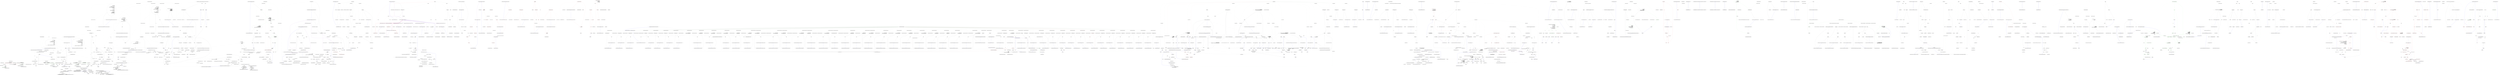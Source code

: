 digraph  {
n11 [label="Nancy.Demo.Authentication.AnotherVerySecureModule", span=""];
n0 [cluster="Nancy.Demo.Authentication.AnotherVerySecureModule.AnotherVerySecureModule()", label="Entry Nancy.Demo.Authentication.AnotherVerySecureModule.AnotherVerySecureModule()", span="11-11"];
n1 [cluster="Nancy.Demo.Authentication.AnotherVerySecureModule.AnotherVerySecureModule()", label="this.RequiresClaims(new[] { ''SuperSecure'' })", span="13-13"];
n2 [cluster="Nancy.Demo.Authentication.AnotherVerySecureModule.AnotherVerySecureModule()", color=red, community=0, label="0: Get[''/''] = x =>\r\n            {\r\n                var model = new UserModel(Context.Items[SecurityConventions.AuthenticatedUsernameKey].ToString());\r\n                return View[''superSecure.cshtml'', model];\r\n            }", span="15-19"];
n4 [cluster="Nancy.NancyModule.RequiresClaims(System.Collections.Generic.IEnumerable<string>)", label="Entry Nancy.NancyModule.RequiresClaims(System.Collections.Generic.IEnumerable<string>)", span="25-25"];
n3 [cluster="Nancy.Demo.Authentication.AnotherVerySecureModule.AnotherVerySecureModule()", label="Exit Nancy.Demo.Authentication.AnotherVerySecureModule.AnotherVerySecureModule()", span="11-11"];
n5 [cluster="lambda expression", label="Entry lambda expression", span="15-19"];
n6 [cluster="lambda expression", color=red, community=0, label="0: var model = new UserModel(Context.Items[SecurityConventions.AuthenticatedUsernameKey].ToString())", span="17-17"];
n7 [cluster="lambda expression", label="return View[''superSecure.cshtml'', model];", span="18-18"];
n9 [cluster="Nancy.Demo.Authentication.Models.UserModel.UserModel(string)", label="Entry Nancy.Demo.Authentication.Models.UserModel.UserModel(string)", span="6-6"];
n10 [cluster="object.ToString()", label="Entry object.ToString()", span="0-0"];
n8 [cluster="lambda expression", label="Exit lambda expression", span="15-19"];
d2 [cluster="Nancy.Demo.Authentication.AnotherVerySecureModule.AnotherVerySecureModule()", color=green, community=0, label="0: Get[''/''] = x =>\r\n            {\r\n                var model = new UserModel(Context.CurrentUser.UserName);\r\n                return View[''superSecure.cshtml'', model];\r\n            }", span="15-19"];
d6 [cluster="lambda expression", color=green, community=0, label="0: var model = new UserModel(Context.CurrentUser.UserName)", span="17-17"];
m0_0 [cluster="Nancy.Demo.Authentication.AuthenticationBootstrapper.InitialiseInternal(TinyIoC.TinyIoCContainer)", file="AuthenticationBootstrapper.cs", label="Entry Nancy.Demo.Authentication.AuthenticationBootstrapper.InitialiseInternal(TinyIoC.TinyIoCContainer)", span="9-9"];
m0_1 [cluster="Nancy.Demo.Authentication.AuthenticationBootstrapper.InitialiseInternal(TinyIoC.TinyIoCContainer)", file="AuthenticationBootstrapper.cs", label="base.InitialiseInternal(container)", span="11-11"];
m0_2 [cluster="Nancy.Demo.Authentication.AuthenticationBootstrapper.InitialiseInternal(TinyIoC.TinyIoCContainer)", color=green, community=0, file="AuthenticationBootstrapper.cs", label="0: this.BeforeRequest += (ctx) =>\r\n            {\r\n                // World's-worse-authentication (TM)\r\n                // Pull the username out of the querystring if it exists\r\n                // and build claims from it\r\n                var username = ctx.Request.Query.username;\r\n\r\n                if (username.HasValue)\r\n                {\r\n                    ctx.CurrentUser = new DemoUserIdentity\r\n                                          {\r\n                                              UserName = username.ToString(),\r\n                                              Claims = BuildClaims(username.ToString())\r\n                                          };\r\n                }\r\n\r\n                return null;\r\n            }", span="14-31"];
m0_3 [cluster="Nancy.Demo.Authentication.AuthenticationBootstrapper.InitialiseInternal(TinyIoC.TinyIoCContainer)", file="AuthenticationBootstrapper.cs", label="this.AfterRequest += (ctx) =>\r\n            {\r\n                // If status code comes back as Unauthorized then\r\n                // forward the user to the login page\r\n                if (ctx.Response.StatusCode == HttpStatusCode.Unauthorized)\r\n                {\r\n                    ctx.Response = new RedirectResponse(''/login?returnUrl='' + Uri.EscapeDataString(ctx.Request.Path));\r\n                }\r\n            }", span="30-38"];
m0_4 [cluster="Nancy.Demo.Authentication.AuthenticationBootstrapper.InitialiseInternal(TinyIoC.TinyIoCContainer)", file="AuthenticationBootstrapper.cs", label="Exit Nancy.Demo.Authentication.AuthenticationBootstrapper.InitialiseInternal(TinyIoC.TinyIoCContainer)", span="9-9"];
m0_26 [cluster="System.Collections.Generic.List<T>.List()", file="AuthenticationBootstrapper.cs", label="Entry System.Collections.Generic.List<T>.List()", span="0-0"];
m0_28 [cluster="System.Collections.Generic.List<T>.Add(T)", file="AuthenticationBootstrapper.cs", label="Entry System.Collections.Generic.List<T>.Add(T)", span="0-0"];
m0_12 [cluster="lambda expression", file="AuthenticationBootstrapper.cs", label="Exit lambda expression", span="14-28"];
m0_20 [cluster="System.Uri.EscapeDataString(string)", file="AuthenticationBootstrapper.cs", label="Entry System.Uri.EscapeDataString(string)", span="0-0"];
m0_14 [cluster="Nancy.Demo.Authentication.AuthenticationBootstrapper.BuildClaims(string)", file="AuthenticationBootstrapper.cs", label="Entry Nancy.Demo.Authentication.AuthenticationBootstrapper.BuildClaims(string)", span="46-46"];
m0_21 [cluster="Nancy.Demo.Authentication.AuthenticationBootstrapper.BuildClaims(string)", file="AuthenticationBootstrapper.cs", label="var claims = new List<string>()", span="48-48"];
m0_22 [cluster="Nancy.Demo.Authentication.AuthenticationBootstrapper.BuildClaims(string)", file="AuthenticationBootstrapper.cs", label="String.Equals(userName, ''bob'', StringComparison.InvariantCultureIgnoreCase)", span="51-51"];
m0_23 [cluster="Nancy.Demo.Authentication.AuthenticationBootstrapper.BuildClaims(string)", file="AuthenticationBootstrapper.cs", label="claims.Add(''SuperSecure'')", span="53-53"];
m0_24 [cluster="Nancy.Demo.Authentication.AuthenticationBootstrapper.BuildClaims(string)", file="AuthenticationBootstrapper.cs", label="return claims;", span="56-56"];
m0_25 [cluster="Nancy.Demo.Authentication.AuthenticationBootstrapper.BuildClaims(string)", file="AuthenticationBootstrapper.cs", label="Exit Nancy.Demo.Authentication.AuthenticationBootstrapper.BuildClaims(string)", span="46-46"];
m0_19 [cluster="Nancy.Responses.RedirectResponse.RedirectResponse(string)", file="AuthenticationBootstrapper.cs", label="Entry Nancy.Responses.RedirectResponse.RedirectResponse(string)", span="15-15"];
m0_5 [cluster="Nancy.Bootstrapper.NancyBootstrapperBase<TContainer>.InitialiseInternal(TContainer)", file="AuthenticationBootstrapper.cs", label="Entry Nancy.Bootstrapper.NancyBootstrapperBase<TContainer>.InitialiseInternal(TContainer)", span="348-348"];
m0_15 [cluster="lambda expression", file="AuthenticationBootstrapper.cs", label="Entry lambda expression", span="30-38"];
m0_7 [cluster="lambda expression", file="AuthenticationBootstrapper.cs", label="var username = ctx.Request.Query.username", span="19-19"];
m0_9 [cluster="lambda expression", color=green, community=0, file="AuthenticationBootstrapper.cs", label="0: ctx.CurrentUser = new DemoUserIdentity\r\n                                          {\r\n                                              UserName = username.ToString(),\r\n                                              Claims = BuildClaims(username.ToString())\r\n                                          }", span="23-27"];
m0_10 [cluster="lambda expression", color=red, community=0, file="AuthenticationBootstrapper.cs", label="0: ctx.Items[Nancy.Security.SecurityConventions.AuthenticatedClaimsKey] = BuildClaims(username.ToString())", span="24-24"];
m0_16 [cluster="lambda expression", file="AuthenticationBootstrapper.cs", label="ctx.Response.StatusCode == HttpStatusCode.Unauthorized", span="34-34"];
m0_17 [cluster="lambda expression", file="AuthenticationBootstrapper.cs", label="ctx.Response = new RedirectResponse(''/login?returnUrl='' + Uri.EscapeDataString(ctx.Request.Path))", span="36-36"];
m0_6 [cluster="lambda expression", file="AuthenticationBootstrapper.cs", label="Entry lambda expression", span="14-28"];
m0_8 [cluster="lambda expression", file="AuthenticationBootstrapper.cs", label="username.HasValue", span="21-21"];
m0_11 [cluster="lambda expression", file="AuthenticationBootstrapper.cs", label="return null;", span="27-27"];
m0_18 [cluster="lambda expression", file="AuthenticationBootstrapper.cs", label="Exit lambda expression", span="30-38"];
m0_27 [cluster="string.Equals(string, string, System.StringComparison)", file="AuthenticationBootstrapper.cs", label="Entry string.Equals(string, string, System.StringComparison)", span="0-0"];
m0_13 [cluster="Unk.ToString", file="AuthenticationBootstrapper.cs", label="Entry Unk.ToString", span=""];
m0_29 [file="AuthenticationBootstrapper.cs", label="Nancy.Demo.Authentication.AuthenticationBootstrapper", span=""];
m1_8 [cluster="System.ArgumentNullException.ArgumentNullException(string)", file="BasicAuthentication.cs", label="Entry System.ArgumentNullException.ArgumentNullException(string)", span="0-0"];
m1_60 [cluster="string.Trim()", file="BasicAuthentication.cs", label="Entry string.Trim()", span="0-0"];
m1_11 [cluster="Nancy.Authentication.Basic.BasicAuthentication.GetAuthenticationPromptHook(Nancy.Authentication.Basic.BasicAuthenticationConfiguration)", file="BasicAuthentication.cs", label="Entry Nancy.Authentication.Basic.BasicAuthentication.GetAuthenticationPromptHook(Nancy.Authentication.Basic.BasicAuthenticationConfiguration)", span="79-79"];
m1_32 [cluster="Nancy.Authentication.Basic.BasicAuthentication.GetAuthenticationPromptHook(Nancy.Authentication.Basic.BasicAuthenticationConfiguration)", file="BasicAuthentication.cs", label="return context =>\r\n                {\r\n                    if (context.Response.StatusCode == HttpStatusCode.Unauthorized)\r\n                    {\r\n                        context.Response.Headers[''WWW-Authenticate''] = String.Format(''{0} realm=\''{1}\'''', SCHEME, configuration.Realm);\r\n                    }\r\n                };", span="81-87"];
m1_33 [cluster="Nancy.Authentication.Basic.BasicAuthentication.GetAuthenticationPromptHook(Nancy.Authentication.Basic.BasicAuthenticationConfiguration)", file="BasicAuthentication.cs", label="Exit Nancy.Authentication.Basic.BasicAuthentication.GetAuthenticationPromptHook(Nancy.Authentication.Basic.BasicAuthenticationConfiguration)", span="79-79"];
m1_38 [cluster="string.Format(string, object, object)", file="BasicAuthentication.cs", label="Entry string.Format(string, object, object)", span="0-0"];
m1_45 [cluster="Nancy.Authentication.Basic.IUserValidator.Validate(string, string)", file="BasicAuthentication.cs", label="Entry Nancy.Authentication.Basic.IUserValidator.Validate(string, string)", span="18-18"];
m1_58 [cluster="string.StartsWith(string)", file="BasicAuthentication.cs", label="Entry string.StartsWith(string)", span="0-0"];
m1_63 [cluster="string.IsNullOrWhiteSpace(string)", file="BasicAuthentication.cs", label="Entry string.IsNullOrWhiteSpace(string)", span="0-0"];
m1_9 [cluster="Nancy.Authentication.Basic.BasicAuthentication.GetCredentialRetrievalHook(Nancy.Authentication.Basic.BasicAuthenticationConfiguration)", file="BasicAuthentication.cs", label="Entry Nancy.Authentication.Basic.BasicAuthentication.GetCredentialRetrievalHook(Nancy.Authentication.Basic.BasicAuthenticationConfiguration)", span="65-65"];
m1_23 [cluster="Nancy.Authentication.Basic.BasicAuthentication.GetCredentialRetrievalHook(Nancy.Authentication.Basic.BasicAuthenticationConfiguration)", file="BasicAuthentication.cs", label="configuration == null", span="67-67"];
m1_25 [cluster="Nancy.Authentication.Basic.BasicAuthentication.GetCredentialRetrievalHook(Nancy.Authentication.Basic.BasicAuthenticationConfiguration)", file="BasicAuthentication.cs", label="return context =>\r\n                {\r\n                    RetrieveCredentials(context, configuration);\r\n                    return null;\r\n                };", span="72-76"];
m1_24 [cluster="Nancy.Authentication.Basic.BasicAuthentication.GetCredentialRetrievalHook(Nancy.Authentication.Basic.BasicAuthenticationConfiguration)", file="BasicAuthentication.cs", label="throw new ArgumentNullException(''configuration'');", span="69-69"];
m1_26 [cluster="Nancy.Authentication.Basic.BasicAuthentication.GetCredentialRetrievalHook(Nancy.Authentication.Basic.BasicAuthenticationConfiguration)", file="BasicAuthentication.cs", label="Exit Nancy.Authentication.Basic.BasicAuthentication.GetCredentialRetrievalHook(Nancy.Authentication.Basic.BasicAuthenticationConfiguration)", span="65-65"];
m1_10 [cluster="Nancy.BeforePipeline.AddItemToStartOfPipeline(System.Func<Nancy.NancyContext, Nancy.Response>)", file="BasicAuthentication.cs", label="Entry Nancy.BeforePipeline.AddItemToStartOfPipeline(System.Func<Nancy.NancyContext, Nancy.Response>)", span="96-96"];
m1_31 [cluster="Nancy.Authentication.Basic.BasicAuthentication.RetrieveCredentials(Nancy.NancyContext, Nancy.Authentication.Basic.BasicAuthenticationConfiguration)", file="BasicAuthentication.cs", label="Entry Nancy.Authentication.Basic.BasicAuthentication.RetrieveCredentials(Nancy.NancyContext, Nancy.Authentication.Basic.BasicAuthenticationConfiguration)", span="90-90"];
m1_39 [cluster="Nancy.Authentication.Basic.BasicAuthentication.RetrieveCredentials(Nancy.NancyContext, Nancy.Authentication.Basic.BasicAuthenticationConfiguration)", file="BasicAuthentication.cs", label="var credentials = ExtractCredentialsFromHeaders(context.Request)", span="92-92"];
m1_41 [cluster="Nancy.Authentication.Basic.BasicAuthentication.RetrieveCredentials(Nancy.NancyContext, Nancy.Authentication.Basic.BasicAuthenticationConfiguration)", color=red, community=0, file="BasicAuthentication.cs", label="0: configuration.UserValidator.Validate(credentials[0], credentials[1])", span="96-96"];
m1_42 [cluster="Nancy.Authentication.Basic.BasicAuthentication.RetrieveCredentials(Nancy.NancyContext, Nancy.Authentication.Basic.BasicAuthenticationConfiguration)", color=red, community=0, file="BasicAuthentication.cs", label="0: context.Items[SecurityConventions.AuthenticatedUsernameKey] = credentials[0]", span="98-98"];
m1_40 [cluster="Nancy.Authentication.Basic.BasicAuthentication.RetrieveCredentials(Nancy.NancyContext, Nancy.Authentication.Basic.BasicAuthenticationConfiguration)", file="BasicAuthentication.cs", label="credentials != null && credentials.Length == 2", span="94-94"];
m1_43 [cluster="Nancy.Authentication.Basic.BasicAuthentication.RetrieveCredentials(Nancy.NancyContext, Nancy.Authentication.Basic.BasicAuthenticationConfiguration)", file="BasicAuthentication.cs", label="Exit Nancy.Authentication.Basic.BasicAuthentication.RetrieveCredentials(Nancy.NancyContext, Nancy.Authentication.Basic.BasicAuthenticationConfiguration)", span="90-90"];
m1_57 [cluster="string.IsNullOrEmpty(string)", file="BasicAuthentication.cs", label="Entry string.IsNullOrEmpty(string)", span="0-0"];
m1_44 [cluster="Nancy.Authentication.Basic.BasicAuthentication.ExtractCredentialsFromHeaders(Nancy.Request)", file="BasicAuthentication.cs", label="Entry Nancy.Authentication.Basic.BasicAuthentication.ExtractCredentialsFromHeaders(Nancy.Request)", span="103-103"];
m1_46 [cluster="Nancy.Authentication.Basic.BasicAuthentication.ExtractCredentialsFromHeaders(Nancy.Request)", file="BasicAuthentication.cs", label="var authorization =\r\n                request.Headers.Authorization", span="105-106"];
m1_47 [cluster="Nancy.Authentication.Basic.BasicAuthentication.ExtractCredentialsFromHeaders(Nancy.Request)", file="BasicAuthentication.cs", label="string.IsNullOrEmpty(authorization)", span="108-108"];
m1_49 [cluster="Nancy.Authentication.Basic.BasicAuthentication.ExtractCredentialsFromHeaders(Nancy.Request)", file="BasicAuthentication.cs", label="!authorization.StartsWith(SCHEME)", span="113-113"];
m1_51 [cluster="Nancy.Authentication.Basic.BasicAuthentication.ExtractCredentialsFromHeaders(Nancy.Request)", file="BasicAuthentication.cs", label="var encodedUserPass = authorization.Substring(SCHEME.Length).Trim()", span="120-120"];
m1_48 [cluster="Nancy.Authentication.Basic.BasicAuthentication.ExtractCredentialsFromHeaders(Nancy.Request)", file="BasicAuthentication.cs", label="return null;", span="110-110"];
m1_50 [cluster="Nancy.Authentication.Basic.BasicAuthentication.ExtractCredentialsFromHeaders(Nancy.Request)", file="BasicAuthentication.cs", label="return null;", span="115-115"];
m1_52 [cluster="Nancy.Authentication.Basic.BasicAuthentication.ExtractCredentialsFromHeaders(Nancy.Request)", file="BasicAuthentication.cs", label="var userPass = Encoding.UTF8.GetString(Convert.FromBase64String(encodedUserPass))", span="121-121"];
m1_53 [cluster="Nancy.Authentication.Basic.BasicAuthentication.ExtractCredentialsFromHeaders(Nancy.Request)", file="BasicAuthentication.cs", label="return String.IsNullOrWhiteSpace(userPass) ? null : userPass.Split(':');", span="123-123"];
m1_54 [cluster="Nancy.Authentication.Basic.BasicAuthentication.ExtractCredentialsFromHeaders(Nancy.Request)", file="BasicAuthentication.cs", label=FormatException, span="125-125"];
m1_55 [cluster="Nancy.Authentication.Basic.BasicAuthentication.ExtractCredentialsFromHeaders(Nancy.Request)", file="BasicAuthentication.cs", label="return null;", span="127-127"];
m1_56 [cluster="Nancy.Authentication.Basic.BasicAuthentication.ExtractCredentialsFromHeaders(Nancy.Request)", file="BasicAuthentication.cs", label="Exit Nancy.Authentication.Basic.BasicAuthentication.ExtractCredentialsFromHeaders(Nancy.Request)", span="103-103"];
m1_12 [cluster="Nancy.AfterPipeline.AddItemToEndOfPipeline(System.Action<Nancy.NancyContext>)", file="BasicAuthentication.cs", label="Entry Nancy.AfterPipeline.AddItemToEndOfPipeline(System.Action<Nancy.NancyContext>)", span="86-86"];
m1_34 [cluster="lambda expression", file="BasicAuthentication.cs", label="Entry lambda expression", span="81-87"];
m1_28 [cluster="lambda expression", file="BasicAuthentication.cs", label="RetrieveCredentials(context, configuration)", span="74-74"];
m1_27 [cluster="lambda expression", file="BasicAuthentication.cs", label="Entry lambda expression", span="72-76"];
m1_29 [cluster="lambda expression", file="BasicAuthentication.cs", label="return null;", span="75-75"];
m1_30 [cluster="lambda expression", file="BasicAuthentication.cs", label="Exit lambda expression", span="72-76"];
m1_36 [cluster="lambda expression", file="BasicAuthentication.cs", label="context.Response.Headers[''WWW-Authenticate''] = String.Format(''{0} realm=\''{1}\'''', SCHEME, configuration.Realm)", span="85-85"];
m1_35 [cluster="lambda expression", file="BasicAuthentication.cs", label="context.Response.StatusCode == HttpStatusCode.Unauthorized", span="83-83"];
m1_37 [cluster="lambda expression", file="BasicAuthentication.cs", label="Exit lambda expression", span="81-87"];
m1_61 [cluster="System.Convert.FromBase64String(string)", file="BasicAuthentication.cs", label="Entry System.Convert.FromBase64String(string)", span="0-0"];
m1_64 [cluster="string.Split(params char[])", file="BasicAuthentication.cs", label="Entry string.Split(params char[])", span="0-0"];
m1_13 [cluster="Nancy.Authentication.Basic.BasicAuthentication.Enable(Nancy.NancyModule, Nancy.Authentication.Basic.BasicAuthenticationConfiguration)", file="BasicAuthentication.cs", label="Entry Nancy.Authentication.Basic.BasicAuthentication.Enable(Nancy.NancyModule, Nancy.Authentication.Basic.BasicAuthenticationConfiguration)", span="42-42"];
m1_14 [cluster="Nancy.Authentication.Basic.BasicAuthentication.Enable(Nancy.NancyModule, Nancy.Authentication.Basic.BasicAuthenticationConfiguration)", file="BasicAuthentication.cs", label="module == null", span="44-44"];
m1_16 [cluster="Nancy.Authentication.Basic.BasicAuthentication.Enable(Nancy.NancyModule, Nancy.Authentication.Basic.BasicAuthenticationConfiguration)", file="BasicAuthentication.cs", label="configuration == null", span="49-49"];
m1_18 [cluster="Nancy.Authentication.Basic.BasicAuthentication.Enable(Nancy.NancyModule, Nancy.Authentication.Basic.BasicAuthenticationConfiguration)", file="BasicAuthentication.cs", label="module.RequiresAuthentication()", span="54-54"];
m1_19 [cluster="Nancy.Authentication.Basic.BasicAuthentication.Enable(Nancy.NancyModule, Nancy.Authentication.Basic.BasicAuthenticationConfiguration)", file="BasicAuthentication.cs", label="module.Before.AddItemToStartOfPipeline(GetCredentialRetrievalHook(configuration))", span="55-55"];
m1_20 [cluster="Nancy.Authentication.Basic.BasicAuthentication.Enable(Nancy.NancyModule, Nancy.Authentication.Basic.BasicAuthenticationConfiguration)", file="BasicAuthentication.cs", label="module.After.AddItemToEndOfPipeline(GetAuthenticationPromptHook(configuration))", span="56-56"];
m1_15 [cluster="Nancy.Authentication.Basic.BasicAuthentication.Enable(Nancy.NancyModule, Nancy.Authentication.Basic.BasicAuthenticationConfiguration)", file="BasicAuthentication.cs", label="throw new ArgumentNullException(''module'');", span="46-46"];
m1_17 [cluster="Nancy.Authentication.Basic.BasicAuthentication.Enable(Nancy.NancyModule, Nancy.Authentication.Basic.BasicAuthenticationConfiguration)", file="BasicAuthentication.cs", label="throw new ArgumentNullException(''configuration'');", span="51-51"];
m1_21 [cluster="Nancy.Authentication.Basic.BasicAuthentication.Enable(Nancy.NancyModule, Nancy.Authentication.Basic.BasicAuthenticationConfiguration)", file="BasicAuthentication.cs", label="Exit Nancy.Authentication.Basic.BasicAuthentication.Enable(Nancy.NancyModule, Nancy.Authentication.Basic.BasicAuthenticationConfiguration)", span="42-42"];
m1_0 [cluster="Nancy.Authentication.Basic.BasicAuthentication.Enable(Nancy.Bootstrapper.IApplicationPipelines, Nancy.Authentication.Basic.BasicAuthenticationConfiguration)", file="BasicAuthentication.cs", label="Entry Nancy.Authentication.Basic.BasicAuthentication.Enable(Nancy.Bootstrapper.IApplicationPipelines, Nancy.Authentication.Basic.BasicAuthenticationConfiguration)", span="21-21"];
m1_1 [cluster="Nancy.Authentication.Basic.BasicAuthentication.Enable(Nancy.Bootstrapper.IApplicationPipelines, Nancy.Authentication.Basic.BasicAuthenticationConfiguration)", file="BasicAuthentication.cs", label="applicationPipelines == null", span="23-23"];
m1_3 [cluster="Nancy.Authentication.Basic.BasicAuthentication.Enable(Nancy.Bootstrapper.IApplicationPipelines, Nancy.Authentication.Basic.BasicAuthenticationConfiguration)", file="BasicAuthentication.cs", label="configuration == null", span="28-28"];
m1_5 [cluster="Nancy.Authentication.Basic.BasicAuthentication.Enable(Nancy.Bootstrapper.IApplicationPipelines, Nancy.Authentication.Basic.BasicAuthenticationConfiguration)", file="BasicAuthentication.cs", label="applicationPipelines.BeforeRequest.AddItemToStartOfPipeline(GetCredentialRetrievalHook(configuration))", span="33-33"];
m1_6 [cluster="Nancy.Authentication.Basic.BasicAuthentication.Enable(Nancy.Bootstrapper.IApplicationPipelines, Nancy.Authentication.Basic.BasicAuthenticationConfiguration)", file="BasicAuthentication.cs", label="applicationPipelines.AfterRequest.AddItemToEndOfPipeline(GetAuthenticationPromptHook(configuration))", span="34-34"];
m1_2 [cluster="Nancy.Authentication.Basic.BasicAuthentication.Enable(Nancy.Bootstrapper.IApplicationPipelines, Nancy.Authentication.Basic.BasicAuthenticationConfiguration)", file="BasicAuthentication.cs", label="throw new ArgumentNullException(''applicationPipelines'');", span="25-25"];
m1_4 [cluster="Nancy.Authentication.Basic.BasicAuthentication.Enable(Nancy.Bootstrapper.IApplicationPipelines, Nancy.Authentication.Basic.BasicAuthenticationConfiguration)", file="BasicAuthentication.cs", label="throw new ArgumentNullException(''configuration'');", span="30-30"];
m1_7 [cluster="Nancy.Authentication.Basic.BasicAuthentication.Enable(Nancy.Bootstrapper.IApplicationPipelines, Nancy.Authentication.Basic.BasicAuthenticationConfiguration)", file="BasicAuthentication.cs", label="Exit Nancy.Authentication.Basic.BasicAuthentication.Enable(Nancy.Bootstrapper.IApplicationPipelines, Nancy.Authentication.Basic.BasicAuthenticationConfiguration)", span="21-21"];
m1_22 [cluster="Nancy.NancyModule.RequiresAuthentication()", file="BasicAuthentication.cs", label="Entry Nancy.NancyModule.RequiresAuthentication()", span="15-15"];
m1_62 [cluster="System.Text.Encoding.GetString(byte[])", file="BasicAuthentication.cs", label="Entry System.Text.Encoding.GetString(byte[])", span="0-0"];
m1_59 [cluster="string.Substring(int)", file="BasicAuthentication.cs", label="Entry string.Substring(int)", span="0-0"];
m1_65 [file="BasicAuthentication.cs", label="Nancy.Authentication.Basic.BasicAuthenticationConfiguration", span=""];
m1_66 [file="BasicAuthentication.cs", label="Nancy.Authentication.Basic.BasicAuthenticationConfiguration", span=""];
m2_18 [cluster="Nancy.Responses.MaterialisingResponse.WriteContents(System.IO.Stream)", file="BasicAuthenticationFixture.cs", label="Entry Nancy.Responses.MaterialisingResponse.WriteContents(System.IO.Stream)", span="41-41"];
m2_19 [cluster="Nancy.Responses.MaterialisingResponse.WriteContents(System.IO.Stream)", file="BasicAuthenticationFixture.cs", label="this.oldResponseOutput == null", span="43-43"];
m2_20 [cluster="Nancy.Responses.MaterialisingResponse.WriteContents(System.IO.Stream)", file="BasicAuthenticationFixture.cs", label="this.sourceResponse.Contents.Invoke(stream)", span="45-45"];
m2_21 [cluster="Nancy.Responses.MaterialisingResponse.WriteContents(System.IO.Stream)", file="BasicAuthenticationFixture.cs", label="stream.Write(this.oldResponseOutput, 0, this.oldResponseOutput.Length)", span="49-49"];
m2_22 [cluster="Nancy.Responses.MaterialisingResponse.WriteContents(System.IO.Stream)", file="BasicAuthenticationFixture.cs", label="Exit Nancy.Responses.MaterialisingResponse.WriteContents(System.IO.Stream)", span="41-41"];
m2_10 [cluster="Nancy.Responses.MaterialisingResponse.MaterialisingResponse(Nancy.Response)", file="BasicAuthenticationFixture.cs", label="Entry Nancy.Responses.MaterialisingResponse.MaterialisingResponse(Nancy.Response)", span="30-30"];
m2_11 [cluster="Nancy.Responses.MaterialisingResponse.MaterialisingResponse(Nancy.Response)", file="BasicAuthenticationFixture.cs", label="this.sourceResponse = sourceResponse", span="32-32"];
m2_12 [cluster="Nancy.Responses.MaterialisingResponse.MaterialisingResponse(Nancy.Response)", file="BasicAuthenticationFixture.cs", label="this.ContentType = sourceResponse.ContentType", span="33-33"];
m2_13 [cluster="Nancy.Responses.MaterialisingResponse.MaterialisingResponse(Nancy.Response)", file="BasicAuthenticationFixture.cs", label="this.Headers = sourceResponse.Headers", span="34-34"];
m2_14 [cluster="Nancy.Responses.MaterialisingResponse.MaterialisingResponse(Nancy.Response)", file="BasicAuthenticationFixture.cs", label="this.StatusCode = sourceResponse.StatusCode", span="35-35"];
m2_15 [cluster="Nancy.Responses.MaterialisingResponse.MaterialisingResponse(Nancy.Response)", file="BasicAuthenticationFixture.cs", label="this.ReasonPhrase = sourceResponse.ReasonPhrase", span="36-36"];
m2_16 [cluster="Nancy.Responses.MaterialisingResponse.MaterialisingResponse(Nancy.Response)", file="BasicAuthenticationFixture.cs", label="this.Contents = WriteContents", span="38-38"];
m2_17 [cluster="Nancy.Responses.MaterialisingResponse.MaterialisingResponse(Nancy.Response)", file="BasicAuthenticationFixture.cs", label="Exit Nancy.Responses.MaterialisingResponse.MaterialisingResponse(Nancy.Response)", span="30-30"];
m2_8 [cluster="System.IO.MemoryStream.ToArray()", file="BasicAuthenticationFixture.cs", label="Entry System.IO.MemoryStream.ToArray()", span="0-0"];
m2_23 [cluster="System.IO.Stream.Write(byte[], int, int)", file="BasicAuthenticationFixture.cs", label="Entry System.IO.Stream.Write(byte[], int, int)", span="0-0"];
m2_9 [cluster="Nancy.Response.PreExecute(Nancy.NancyContext)", file="BasicAuthenticationFixture.cs", label="Entry Nancy.Response.PreExecute(Nancy.NancyContext)", span="92-92"];
m2_7 [cluster="System.Action<T>.Invoke(T)", file="BasicAuthenticationFixture.cs", label="Entry System.Action<T>.Invoke(T)", span="0-0"];
m2_0 [cluster="Nancy.Responses.MaterialisingResponse.PreExecute(Nancy.NancyContext)", file="BasicAuthenticationFixture.cs", label="Entry Nancy.Responses.MaterialisingResponse.PreExecute(Nancy.NancyContext)", span="19-19"];
m2_1 [cluster="Nancy.Responses.MaterialisingResponse.PreExecute(Nancy.NancyContext)", file="BasicAuthenticationFixture.cs", label="var memoryStream = new MemoryStream()", span="21-21"];
m2_4 [cluster="Nancy.Responses.MaterialisingResponse.PreExecute(Nancy.NancyContext)", file="BasicAuthenticationFixture.cs", label="return base.PreExecute(context);", span="27-27"];
m2_2 [cluster="Nancy.Responses.MaterialisingResponse.PreExecute(Nancy.NancyContext)", file="BasicAuthenticationFixture.cs", label="this.sourceResponse.Contents.Invoke(memoryStream)", span="23-23"];
m2_3 [cluster="Nancy.Responses.MaterialisingResponse.PreExecute(Nancy.NancyContext)", file="BasicAuthenticationFixture.cs", label="this.oldResponseOutput = memoryStream.ToArray()", span="24-24"];
m2_5 [cluster="Nancy.Responses.MaterialisingResponse.PreExecute(Nancy.NancyContext)", file="BasicAuthenticationFixture.cs", label="Exit Nancy.Responses.MaterialisingResponse.PreExecute(Nancy.NancyContext)", span="19-19"];
m2_6 [cluster="System.IO.MemoryStream.MemoryStream()", file="BasicAuthenticationFixture.cs", label="Entry System.IO.MemoryStream.MemoryStream()", span="0-0"];
m2_24 [file="BasicAuthenticationFixture.cs", label="Nancy.Responses.MaterialisingResponse", span=""];
m3_11 [cluster="Nancy.Testing.Browser.Get(string, System.Action<Nancy.Testing.BrowserContext>)", file="Browser.cs", label="Entry Nancy.Testing.Browser.Get(string, System.Action<Nancy.Testing.BrowserContext>)", span="44-44"];
m3_12 [cluster="Nancy.Testing.Browser.Get(string, System.Action<Nancy.Testing.BrowserContext>)", file="Browser.cs", label="return this.HandleRequest(''GET'', path, browserContext);", span="46-46"];
m3_13 [cluster="Nancy.Testing.Browser.Get(string, System.Action<Nancy.Testing.BrowserContext>)", file="Browser.cs", label="Exit Nancy.Testing.Browser.Get(string, System.Action<Nancy.Testing.BrowserContext>)", span="44-44"];
m3_34 [cluster="Nancy.INancyEngine.HandleRequest(Nancy.Request)", file="Browser.cs", label="Entry Nancy.INancyEngine.HandleRequest(Nancy.Request)", span="34-34"];
m3_35 [cluster="Nancy.Testing.Browser.BuildRequestBody(Nancy.Testing.IBrowserContextValues)", file="Browser.cs", label="Entry Nancy.Testing.Browser.BuildRequestBody(Nancy.Testing.IBrowserContextValues)", span="112-112"];
m3_36 [cluster="Nancy.Testing.Browser.BuildRequestBody(Nancy.Testing.IBrowserContextValues)", file="Browser.cs", label="contextValues.Body != null", span="114-114"];
m3_38 [cluster="Nancy.Testing.Browser.BuildRequestBody(Nancy.Testing.IBrowserContextValues)", file="Browser.cs", label="var useFormValues = !String.IsNullOrEmpty(contextValues.FormValues)", span="119-119"];
m3_39 [cluster="Nancy.Testing.Browser.BuildRequestBody(Nancy.Testing.IBrowserContextValues)", file="Browser.cs", label="var bodyContents = useFormValues ? contextValues.FormValues : contextValues.BodyString", span="120-120"];
m3_41 [cluster="Nancy.Testing.Browser.BuildRequestBody(Nancy.Testing.IBrowserContextValues)", file="Browser.cs", label="useFormValues && !contextValues.Headers.ContainsKey(''Content-Type'')", span="123-123"];
m3_42 [cluster="Nancy.Testing.Browser.BuildRequestBody(Nancy.Testing.IBrowserContextValues)", file="Browser.cs", label="contextValues.Headers[''Content-Type''] = new[] { ''application/x-www-form-urlencoded'' }", span="125-125"];
m3_43 [cluster="Nancy.Testing.Browser.BuildRequestBody(Nancy.Testing.IBrowserContextValues)", file="Browser.cs", label="contextValues.Body = new MemoryStream(bodyBytes)", span="128-128"];
m3_37 [cluster="Nancy.Testing.Browser.BuildRequestBody(Nancy.Testing.IBrowserContextValues)", file="Browser.cs", label="return;", span="116-116"];
m3_40 [cluster="Nancy.Testing.Browser.BuildRequestBody(Nancy.Testing.IBrowserContextValues)", file="Browser.cs", label="var bodyBytes = bodyContents != null ? Encoding.UTF8.GetBytes(bodyContents) : new byte[] { }", span="121-121"];
m3_44 [cluster="Nancy.Testing.Browser.BuildRequestBody(Nancy.Testing.IBrowserContextValues)", file="Browser.cs", label="Exit Nancy.Testing.Browser.BuildRequestBody(Nancy.Testing.IBrowserContextValues)", span="112-112"];
m3_58 [cluster="Nancy.IO.RequestStream.FromStream(System.IO.Stream, long, bool)", file="Browser.cs", label="Entry Nancy.IO.RequestStream.FromStream(System.IO.Stream, long, bool)", span="224-224"];
m3_59 [cluster="Nancy.Request.Request(string, string, System.Collections.Generic.IDictionary<string, System.Collections.Generic.IEnumerable<string>>, Nancy.IO.RequestStream, string, string)", file="Browser.cs", label="Entry Nancy.Request.Request(string, string, System.Collections.Generic.IDictionary<string, System.Collections.Generic.IEnumerable<string>>, Nancy.IO.RequestStream, string, string)", span="41-41"];
m3_23 [cluster="Nancy.Testing.Browser.Post(string, System.Action<Nancy.Testing.BrowserContext>)", file="Browser.cs", label="Entry Nancy.Testing.Browser.Post(string, System.Action<Nancy.Testing.BrowserContext>)", span="88-88"];
m3_24 [cluster="Nancy.Testing.Browser.Post(string, System.Action<Nancy.Testing.BrowserContext>)", file="Browser.cs", label="return this.HandleRequest(''POST'', path, browserContext);", span="90-90"];
m3_25 [cluster="Nancy.Testing.Browser.Post(string, System.Action<Nancy.Testing.BrowserContext>)", file="Browser.cs", label="Exit Nancy.Testing.Browser.Post(string, System.Action<Nancy.Testing.BrowserContext>)", span="88-88"];
m3_32 [cluster="Nancy.Testing.Browser.CreateRequest(string, string, System.Action<Nancy.Testing.BrowserContext>)", file="Browser.cs", label="Entry Nancy.Testing.Browser.CreateRequest(string, string, System.Action<Nancy.Testing.BrowserContext>)", span="131-131"];
m3_49 [cluster="Nancy.Testing.Browser.CreateRequest(string, string, System.Action<Nancy.Testing.BrowserContext>)", file="Browser.cs", label="var context =\r\n                new BrowserContext()", span="133-134"];
m3_50 [cluster="Nancy.Testing.Browser.CreateRequest(string, string, System.Action<Nancy.Testing.BrowserContext>)", file="Browser.cs", label="browserContext.Invoke(context)", span="136-136"];
m3_54 [cluster="Nancy.Testing.Browser.CreateRequest(string, string, System.Action<Nancy.Testing.BrowserContext>)", file="Browser.cs", label="return new Request(method, path, contextValues.Headers, requestStream, contextValues.Protocol, contextValues.QueryString);", span="146-146"];
m3_51 [cluster="Nancy.Testing.Browser.CreateRequest(string, string, System.Action<Nancy.Testing.BrowserContext>)", file="Browser.cs", label="var contextValues =\r\n                (IBrowserContextValues)context", span="138-139"];
m3_52 [cluster="Nancy.Testing.Browser.CreateRequest(string, string, System.Action<Nancy.Testing.BrowserContext>)", file="Browser.cs", label="BuildRequestBody(contextValues)", span="141-141"];
m3_53 [cluster="Nancy.Testing.Browser.CreateRequest(string, string, System.Action<Nancy.Testing.BrowserContext>)", file="Browser.cs", label="var requestStream =\r\n                RequestStream.FromStream(contextValues.Body, 0, true)", span="143-144"];
m3_55 [cluster="Nancy.Testing.Browser.CreateRequest(string, string, System.Action<Nancy.Testing.BrowserContext>)", file="Browser.cs", label="Exit Nancy.Testing.Browser.CreateRequest(string, string, System.Action<Nancy.Testing.BrowserContext>)", span="131-131"];
m3_7 [cluster="Nancy.Testing.Browser.Delete(string, System.Action<Nancy.Testing.BrowserContext>)", file="Browser.cs", label="Entry Nancy.Testing.Browser.Delete(string, System.Action<Nancy.Testing.BrowserContext>)", span="33-33"];
m3_8 [cluster="Nancy.Testing.Browser.Delete(string, System.Action<Nancy.Testing.BrowserContext>)", file="Browser.cs", label="return this.HandleRequest(''DELETE'', path, browserContext);", span="35-35"];
m3_9 [cluster="Nancy.Testing.Browser.Delete(string, System.Action<Nancy.Testing.BrowserContext>)", file="Browser.cs", label="Exit Nancy.Testing.Browser.Delete(string, System.Action<Nancy.Testing.BrowserContext>)", span="33-33"];
m3_48 [cluster="System.IO.MemoryStream.MemoryStream(byte[])", file="Browser.cs", label="Entry System.IO.MemoryStream.MemoryStream(byte[])", span="0-0"];
m3_14 [cluster="Nancy.Testing.Browser.Head(string, System.Action<Nancy.Testing.BrowserContext>)", file="Browser.cs", label="Entry Nancy.Testing.Browser.Head(string, System.Action<Nancy.Testing.BrowserContext>)", span="55-55"];
m3_15 [cluster="Nancy.Testing.Browser.Head(string, System.Action<Nancy.Testing.BrowserContext>)", color=red, community=0, file="Browser.cs", label="0: return this.HandleRequest(''HEAD'', path, browserContext);", span="57-57"];
m3_16 [cluster="Nancy.Testing.Browser.Head(string, System.Action<Nancy.Testing.BrowserContext>)", file="Browser.cs", label="Exit Nancy.Testing.Browser.Head(string, System.Action<Nancy.Testing.BrowserContext>)", span="55-55"];
m3_26 [cluster="Nancy.Testing.Browser.Put(string, System.Action<Nancy.Testing.BrowserContext>)", file="Browser.cs", label="Entry Nancy.Testing.Browser.Put(string, System.Action<Nancy.Testing.BrowserContext>)", span="99-99"];
m3_27 [cluster="Nancy.Testing.Browser.Put(string, System.Action<Nancy.Testing.BrowserContext>)", file="Browser.cs", label="return this.HandleRequest(''PUT'', path, browserContext);", span="101-101"];
m3_28 [cluster="Nancy.Testing.Browser.Put(string, System.Action<Nancy.Testing.BrowserContext>)", file="Browser.cs", label="Exit Nancy.Testing.Browser.Put(string, System.Action<Nancy.Testing.BrowserContext>)", span="99-99"];
m3_57 [cluster="System.Action<T>.Invoke(T)", file="Browser.cs", label="Entry System.Action<T>.Invoke(T)", span="0-0"];
m3_6 [cluster="Nancy.Bootstrapper.INancyBootstrapper.GetEngine()", file="Browser.cs", label="Entry Nancy.Bootstrapper.INancyBootstrapper.GetEngine()", span="16-16"];
m3_5 [cluster="Nancy.Bootstrapper.INancyBootstrapper.Initialise()", file="Browser.cs", label="Entry Nancy.Bootstrapper.INancyBootstrapper.Initialise()", span="10-10"];
m3_45 [cluster="string.IsNullOrEmpty(string)", file="Browser.cs", label="Entry string.IsNullOrEmpty(string)", span="0-0"];
m3_33 [cluster="Nancy.Testing.BrowserResponse.BrowserResponse(Nancy.NancyContext)", file="Browser.cs", label="Entry Nancy.Testing.BrowserResponse.BrowserResponse(Nancy.NancyContext)", span="17-17"];
m3_10 [cluster="Nancy.Testing.Browser.HandleRequest(string, string, System.Action<Nancy.Testing.BrowserContext>)", file="Browser.cs", label="Entry Nancy.Testing.Browser.HandleRequest(string, string, System.Action<Nancy.Testing.BrowserContext>)", span="104-104"];
m3_29 [cluster="Nancy.Testing.Browser.HandleRequest(string, string, System.Action<Nancy.Testing.BrowserContext>)", file="Browser.cs", label="var request =\r\n                CreateRequest(method, path, browserContext)", span="106-107"];
m3_30 [cluster="Nancy.Testing.Browser.HandleRequest(string, string, System.Action<Nancy.Testing.BrowserContext>)", file="Browser.cs", label="return new BrowserResponse(this.engine.HandleRequest(request));", span="109-109"];
m3_31 [cluster="Nancy.Testing.Browser.HandleRequest(string, string, System.Action<Nancy.Testing.BrowserContext>)", file="Browser.cs", label="Exit Nancy.Testing.Browser.HandleRequest(string, string, System.Action<Nancy.Testing.BrowserContext>)", span="104-104"];
m3_47 [cluster="System.Collections.Generic.IDictionary<TKey, TValue>.ContainsKey(TKey)", file="Browser.cs", label="Entry System.Collections.Generic.IDictionary<TKey, TValue>.ContainsKey(TKey)", span="0-0"];
m3_46 [cluster="System.Text.Encoding.GetBytes(string)", file="Browser.cs", label="Entry System.Text.Encoding.GetBytes(string)", span="0-0"];
m3_17 [cluster="Nancy.Testing.Browser.Options(string, System.Action<Nancy.Testing.BrowserContext>)", file="Browser.cs", label="Entry Nancy.Testing.Browser.Options(string, System.Action<Nancy.Testing.BrowserContext>)", span="66-66"];
m3_18 [cluster="Nancy.Testing.Browser.Options(string, System.Action<Nancy.Testing.BrowserContext>)", color=red, community=0, file="Browser.cs", label="0: return this.HandleRequest(''OPTIONS'', path, browserContext);", span="68-68"];
m3_19 [cluster="Nancy.Testing.Browser.Options(string, System.Action<Nancy.Testing.BrowserContext>)", file="Browser.cs", label="Exit Nancy.Testing.Browser.Options(string, System.Action<Nancy.Testing.BrowserContext>)", span="66-66"];
m3_56 [cluster="Nancy.Testing.BrowserContext.BrowserContext()", file="Browser.cs", label="Entry Nancy.Testing.BrowserContext.BrowserContext()", span="14-14"];
m3_20 [cluster="Nancy.Testing.Browser.Patch(string, System.Action<Nancy.Testing.BrowserContext>)", file="Browser.cs", label="Entry Nancy.Testing.Browser.Patch(string, System.Action<Nancy.Testing.BrowserContext>)", span="77-77"];
m3_21 [cluster="Nancy.Testing.Browser.Patch(string, System.Action<Nancy.Testing.BrowserContext>)", color=red, community=0, file="Browser.cs", label="0: return this.HandleRequest(''PATCH'', path, browserContext);", span="79-79"];
m3_22 [cluster="Nancy.Testing.Browser.Patch(string, System.Action<Nancy.Testing.BrowserContext>)", file="Browser.cs", label="Exit Nancy.Testing.Browser.Patch(string, System.Action<Nancy.Testing.BrowserContext>)", span="77-77"];
m3_0 [cluster="Nancy.Testing.Browser.Browser(Nancy.Bootstrapper.INancyBootstrapper)", file="Browser.cs", label="Entry Nancy.Testing.Browser.Browser(Nancy.Bootstrapper.INancyBootstrapper)", span="20-20"];
m3_1 [cluster="Nancy.Testing.Browser.Browser(Nancy.Bootstrapper.INancyBootstrapper)", file="Browser.cs", label="this.bootstrapper = bootstrapper", span="22-22"];
m3_2 [cluster="Nancy.Testing.Browser.Browser(Nancy.Bootstrapper.INancyBootstrapper)", file="Browser.cs", label="this.bootstrapper.Initialise()", span="23-23"];
m3_3 [cluster="Nancy.Testing.Browser.Browser(Nancy.Bootstrapper.INancyBootstrapper)", file="Browser.cs", label="this.engine = this.bootstrapper.GetEngine()", span="24-24"];
m3_4 [cluster="Nancy.Testing.Browser.Browser(Nancy.Bootstrapper.INancyBootstrapper)", file="Browser.cs", label="Exit Nancy.Testing.Browser.Browser(Nancy.Bootstrapper.INancyBootstrapper)", span="20-20"];
m3_60 [file="Browser.cs", label="Nancy.Testing.Browser", span=""];
m4_5 [cluster="System.ArgumentNullException.ArgumentNullException(string, string)", file="BrowserResponse.cs", label="Entry System.ArgumentNullException.ArgumentNullException(string, string)", span="0-0"];
m4_0 [cluster="Nancy.Testing.BrowserResponse.BrowserResponse(Nancy.NancyContext)", file="BrowserResponse.cs", label="Entry Nancy.Testing.BrowserResponse.BrowserResponse(Nancy.NancyContext)", span="17-17"];
m4_1 [cluster="Nancy.Testing.BrowserResponse.BrowserResponse(Nancy.NancyContext)", file="BrowserResponse.cs", label="context == null", span="19-19"];
m4_3 [cluster="Nancy.Testing.BrowserResponse.BrowserResponse(Nancy.NancyContext)", file="BrowserResponse.cs", label="this.Context = context", span="24-24"];
m4_2 [cluster="Nancy.Testing.BrowserResponse.BrowserResponse(Nancy.NancyContext)", file="BrowserResponse.cs", label="throw new ArgumentNullException(''context'', ''The value of the context parameter cannot be null.'');", span="21-21"];
m4_4 [cluster="Nancy.Testing.BrowserResponse.BrowserResponse(Nancy.NancyContext)", file="BrowserResponse.cs", label="Exit Nancy.Testing.BrowserResponse.BrowserResponse(Nancy.NancyContext)", span="17-17"];
m4_6 [file="BrowserResponse.cs", label="Nancy.Testing.BrowserResponse", span=""];
m5_0 [cluster="Nancy.Testing.BrowserResponseBodyWrapper.BrowserResponseBodyWrapper(Nancy.Response)", file="BrowserResponseBodyWrapper.cs", label="Entry Nancy.Testing.BrowserResponseBodyWrapper.BrowserResponseBodyWrapper(Nancy.Response)", span="14-14"];
m5_1 [cluster="Nancy.Testing.BrowserResponseBodyWrapper.BrowserResponseBodyWrapper(Nancy.Response)", color=red, community=1, file="BrowserResponseBodyWrapper.cs", label="0: var contentStream =\r\n                GetContentStream(response)", span="16-17"];
m5_2 [cluster="Nancy.Testing.BrowserResponseBodyWrapper.BrowserResponseBodyWrapper(Nancy.Response)", color=red, community=0, file="BrowserResponseBodyWrapper.cs", label="0: this.responseBytes = contentStream.ToArray()", span="19-19"];
m5_3 [cluster="Nancy.Testing.BrowserResponseBodyWrapper.BrowserResponseBodyWrapper(Nancy.Response)", color=red, community=0, file="BrowserResponseBodyWrapper.cs", label="0: this.responseDocument = new DocumentWrapper(contentStream)", span="20-20"];
m5_4 [cluster="Nancy.Testing.BrowserResponseBodyWrapper.BrowserResponseBodyWrapper(Nancy.Response)", file="BrowserResponseBodyWrapper.cs", label="Exit Nancy.Testing.BrowserResponseBodyWrapper.BrowserResponseBodyWrapper(Nancy.Response)", span="14-14"];
m5_19 [cluster="Nancy.Testing.BrowserResponseBodyWrapper.System.Collections.IEnumerable.GetEnumerator()", file="BrowserResponseBodyWrapper.cs", label="Entry Nancy.Testing.BrowserResponseBodyWrapper.System.Collections.IEnumerable.GetEnumerator()", span="54-54"];
m5_20 [cluster="Nancy.Testing.BrowserResponseBodyWrapper.System.Collections.IEnumerable.GetEnumerator()", color=red, community=0, file="BrowserResponseBodyWrapper.cs", label="0: return this.GetEnumerator();", span="56-56"];
m5_21 [cluster="Nancy.Testing.BrowserResponseBodyWrapper.System.Collections.IEnumerable.GetEnumerator()", file="BrowserResponseBodyWrapper.cs", label="Exit Nancy.Testing.BrowserResponseBodyWrapper.System.Collections.IEnumerable.GetEnumerator()", span="54-54"];
m5_6 [cluster="System.IO.MemoryStream.ToArray()", file="BrowserResponseBodyWrapper.cs", label="Entry System.IO.MemoryStream.ToArray()", span="0-0"];
m5_5 [cluster="Nancy.Testing.BrowserResponseBodyWrapper.GetContentStream(Nancy.Response)", file="BrowserResponseBodyWrapper.cs", label="Entry Nancy.Testing.BrowserResponseBodyWrapper.GetContentStream(Nancy.Response)", span="23-23"];
m5_8 [cluster="Nancy.Testing.BrowserResponseBodyWrapper.GetContentStream(Nancy.Response)", color=red, community=0, file="BrowserResponseBodyWrapper.cs", label="0: var contentsStream = new MemoryStream()", span="25-25"];
m5_9 [cluster="Nancy.Testing.BrowserResponseBodyWrapper.GetContentStream(Nancy.Response)", color=red, community=0, file="BrowserResponseBodyWrapper.cs", label="0: response.Contents.Invoke(contentsStream)", span="26-26"];
m5_10 [cluster="Nancy.Testing.BrowserResponseBodyWrapper.GetContentStream(Nancy.Response)", color=red, community=0, file="BrowserResponseBodyWrapper.cs", label="0: contentsStream.Position = 0", span="27-27"];
m5_11 [cluster="Nancy.Testing.BrowserResponseBodyWrapper.GetContentStream(Nancy.Response)", color=red, community=0, file="BrowserResponseBodyWrapper.cs", label="0: return contentsStream;", span="28-28"];
m5_12 [cluster="Nancy.Testing.BrowserResponseBodyWrapper.GetContentStream(Nancy.Response)", file="BrowserResponseBodyWrapper.cs", label="Exit Nancy.Testing.BrowserResponseBodyWrapper.GetContentStream(Nancy.Response)", span="23-23"];
m5_18 [cluster="System.Collections.Generic.IEnumerable<T>.GetEnumerator()", file="BrowserResponseBodyWrapper.cs", label="Entry System.Collections.Generic.IEnumerable<T>.GetEnumerator()", span="0-0"];
m5_15 [cluster="Nancy.Testing.BrowserResponseBodyWrapper.GetEnumerator()", file="BrowserResponseBodyWrapper.cs", label="Entry Nancy.Testing.BrowserResponseBodyWrapper.GetEnumerator()", span="45-45"];
m5_16 [cluster="Nancy.Testing.BrowserResponseBodyWrapper.GetEnumerator()", color=red, community=0, file="BrowserResponseBodyWrapper.cs", label="0: return this.responseBytes.GetEnumerator();", span="47-47"];
m5_17 [cluster="Nancy.Testing.BrowserResponseBodyWrapper.GetEnumerator()", file="BrowserResponseBodyWrapper.cs", label="Exit Nancy.Testing.BrowserResponseBodyWrapper.GetEnumerator()", span="45-45"];
m5_14 [cluster="System.Action<T>.Invoke(T)", file="BrowserResponseBodyWrapper.cs", label="Entry System.Action<T>.Invoke(T)", span="0-0"];
m5_7 [cluster="Nancy.Testing.DocumentWrapper.DocumentWrapper(System.IO.Stream)", file="BrowserResponseBodyWrapper.cs", label="Entry Nancy.Testing.DocumentWrapper.DocumentWrapper(System.IO.Stream)", span="28-28"];
m5_13 [cluster="System.IO.MemoryStream.MemoryStream()", file="BrowserResponseBodyWrapper.cs", label="Entry System.IO.MemoryStream.MemoryStream()", span="0-0"];
m5_22 [file="BrowserResponseBodyWrapper.cs", label="Nancy.Testing.BrowserResponseBodyWrapper", span=""];
m6_0 [cluster="Nancy.Testing.BrowserResponseBodyWrapperExtensions.AsStream(Nancy.Testing.BrowserResponseBodyWrapper)", file="BrowserResponseBodyWrapperExtensions.cs", label="Entry Nancy.Testing.BrowserResponseBodyWrapperExtensions.AsStream(Nancy.Testing.BrowserResponseBodyWrapper)", span="20-20"];
m6_1 [cluster="Nancy.Testing.BrowserResponseBodyWrapperExtensions.AsStream(Nancy.Testing.BrowserResponseBodyWrapper)", color=red, community=0, file="BrowserResponseBodyWrapperExtensions.cs", label="0: return new MemoryStream(bodyWrapper.ToArray());", span="22-22"];
m6_2 [cluster="Nancy.Testing.BrowserResponseBodyWrapperExtensions.AsStream(Nancy.Testing.BrowserResponseBodyWrapper)", file="BrowserResponseBodyWrapperExtensions.cs", label="Exit Nancy.Testing.BrowserResponseBodyWrapperExtensions.AsStream(Nancy.Testing.BrowserResponseBodyWrapper)", span="20-20"];
m6_14 [cluster="XmlDocument.cstr", file="BrowserResponseBodyWrapperExtensions.cs", label="Entry XmlDocument.cstr", span=""];
m6_21 [cluster="Nancy.Json.JavaScriptSerializer.JavaScriptSerializer()", file="BrowserResponseBodyWrapperExtensions.cs", label="Entry Nancy.Json.JavaScriptSerializer.JavaScriptSerializer()", span="63-63"];
m6_28 [cluster="Nancy.Testing.BrowserResponseBodyWrapper.AsStream()", file="BrowserResponseBodyWrapperExtensions.cs", label="Entry Nancy.Testing.BrowserResponseBodyWrapper.AsStream()", span="20-20"];
m6_4 [cluster="System.Collections.Generic.IEnumerable<TSource>.ToArray<TSource>()", file="BrowserResponseBodyWrapperExtensions.cs", label="Entry System.Collections.Generic.IEnumerable<TSource>.ToArray<TSource>()", span="0-0"];
m6_29 [cluster="Unk.Deserialize", file="BrowserResponseBodyWrapperExtensions.cs", label="Entry Unk.Deserialize", span=""];
m6_15 [cluster="Nancy.Testing.BrowserResponseBodyWrapper.AsString()", file="BrowserResponseBodyWrapperExtensions.cs", label="Entry Nancy.Testing.BrowserResponseBodyWrapper.AsString()", span="30-30"];
m6_27 [cluster="XmlSerializer.cstr", file="BrowserResponseBodyWrapperExtensions.cs", label="Entry XmlSerializer.cstr", span=""];
m6_9 [cluster="Nancy.Testing.BrowserResponseBodyWrapperExtensions.AsXmlDocument(Nancy.Testing.BrowserResponseBodyWrapper)", file="BrowserResponseBodyWrapperExtensions.cs", label="Entry Nancy.Testing.BrowserResponseBodyWrapperExtensions.AsXmlDocument(Nancy.Testing.BrowserResponseBodyWrapper)", span="40-40"];
m6_10 [cluster="Nancy.Testing.BrowserResponseBodyWrapperExtensions.AsXmlDocument(Nancy.Testing.BrowserResponseBodyWrapper)", color=red, community=1, file="BrowserResponseBodyWrapperExtensions.cs", label="0: var document =\r\n                new XmlDocument()", span="42-43"];
m6_11 [cluster="Nancy.Testing.BrowserResponseBodyWrapperExtensions.AsXmlDocument(Nancy.Testing.BrowserResponseBodyWrapper)", color=red, community=0, file="BrowserResponseBodyWrapperExtensions.cs", label="0: document.LoadXml(bodyWrapper.AsString())", span="44-44"];
m6_12 [cluster="Nancy.Testing.BrowserResponseBodyWrapperExtensions.AsXmlDocument(Nancy.Testing.BrowserResponseBodyWrapper)", color=red, community=0, file="BrowserResponseBodyWrapperExtensions.cs", label="0: return document;", span="46-46"];
m6_13 [cluster="Nancy.Testing.BrowserResponseBodyWrapperExtensions.AsXmlDocument(Nancy.Testing.BrowserResponseBodyWrapper)", file="BrowserResponseBodyWrapperExtensions.cs", label="Exit Nancy.Testing.BrowserResponseBodyWrapperExtensions.AsXmlDocument(Nancy.Testing.BrowserResponseBodyWrapper)", span="40-40"];
m6_22 [cluster="Nancy.Json.JavaScriptSerializer.Deserialize<T>(string)", file="BrowserResponseBodyWrapperExtensions.cs", label="Entry Nancy.Json.JavaScriptSerializer.Deserialize<T>(string)", span="180-180"];
m6_5 [cluster="Nancy.Testing.BrowserResponseBodyWrapperExtensions.AsString(Nancy.Testing.BrowserResponseBodyWrapper)", file="BrowserResponseBodyWrapperExtensions.cs", label="Entry Nancy.Testing.BrowserResponseBodyWrapperExtensions.AsString(Nancy.Testing.BrowserResponseBodyWrapper)", span="30-30"];
m6_6 [cluster="Nancy.Testing.BrowserResponseBodyWrapperExtensions.AsString(Nancy.Testing.BrowserResponseBodyWrapper)", color=red, community=0, file="BrowserResponseBodyWrapperExtensions.cs", label="0: return Encoding.UTF8.GetString(bodyWrapper.ToArray());", span="32-32"];
m6_7 [cluster="Nancy.Testing.BrowserResponseBodyWrapperExtensions.AsString(Nancy.Testing.BrowserResponseBodyWrapper)", file="BrowserResponseBodyWrapperExtensions.cs", label="Exit Nancy.Testing.BrowserResponseBodyWrapperExtensions.AsString(Nancy.Testing.BrowserResponseBodyWrapper)", span="30-30"];
m6_8 [cluster="System.Text.Encoding.GetString(byte[])", file="BrowserResponseBodyWrapperExtensions.cs", label="Entry System.Text.Encoding.GetString(byte[])", span="0-0"];
m6_17 [cluster="Nancy.Testing.BrowserResponseBodyWrapperExtensions.DeserializeJson<TModel>(Nancy.Testing.BrowserResponseBodyWrapper)", file="BrowserResponseBodyWrapperExtensions.cs", label="Entry Nancy.Testing.BrowserResponseBodyWrapperExtensions.DeserializeJson<TModel>(Nancy.Testing.BrowserResponseBodyWrapper)", span="55-55"];
m6_18 [cluster="Nancy.Testing.BrowserResponseBodyWrapperExtensions.DeserializeJson<TModel>(Nancy.Testing.BrowserResponseBodyWrapper)", color=red, community=0, file="BrowserResponseBodyWrapperExtensions.cs", label="0: var serializer = \r\n                new JavaScriptSerializer()", span="57-58"];
m6_19 [cluster="Nancy.Testing.BrowserResponseBodyWrapperExtensions.DeserializeJson<TModel>(Nancy.Testing.BrowserResponseBodyWrapper)", color=red, community=0, file="BrowserResponseBodyWrapperExtensions.cs", label="0: return serializer.Deserialize<TModel>(bodyWrapper.AsString());", span="60-60"];
m6_20 [cluster="Nancy.Testing.BrowserResponseBodyWrapperExtensions.DeserializeJson<TModel>(Nancy.Testing.BrowserResponseBodyWrapper)", file="BrowserResponseBodyWrapperExtensions.cs", label="Exit Nancy.Testing.BrowserResponseBodyWrapperExtensions.DeserializeJson<TModel>(Nancy.Testing.BrowserResponseBodyWrapper)", span="55-55"];
m6_23 [cluster="Nancy.Testing.BrowserResponseBodyWrapperExtensions.DeserializeXml<TModel>(Nancy.Testing.BrowserResponseBodyWrapper)", file="BrowserResponseBodyWrapperExtensions.cs", label="Entry Nancy.Testing.BrowserResponseBodyWrapperExtensions.DeserializeXml<TModel>(Nancy.Testing.BrowserResponseBodyWrapper)", span="69-69"];
m6_24 [cluster="Nancy.Testing.BrowserResponseBodyWrapperExtensions.DeserializeXml<TModel>(Nancy.Testing.BrowserResponseBodyWrapper)", color=red, community=1, file="BrowserResponseBodyWrapperExtensions.cs", label="0: var serializer =\r\n                new XmlSerializer(typeof(TModel))", span="71-72"];
m6_25 [cluster="Nancy.Testing.BrowserResponseBodyWrapperExtensions.DeserializeXml<TModel>(Nancy.Testing.BrowserResponseBodyWrapper)", color=red, community=0, file="BrowserResponseBodyWrapperExtensions.cs", label="0: return (TModel)serializer.Deserialize(bodyWrapper.AsStream());", span="74-74"];
m6_26 [cluster="Nancy.Testing.BrowserResponseBodyWrapperExtensions.DeserializeXml<TModel>(Nancy.Testing.BrowserResponseBodyWrapper)", file="BrowserResponseBodyWrapperExtensions.cs", label="Exit Nancy.Testing.BrowserResponseBodyWrapperExtensions.DeserializeXml<TModel>(Nancy.Testing.BrowserResponseBodyWrapper)", span="69-69"];
m6_3 [cluster="System.IO.MemoryStream.MemoryStream(byte[])", file="BrowserResponseBodyWrapperExtensions.cs", label="Entry System.IO.MemoryStream.MemoryStream(byte[])", span="0-0"];
m6_16 [cluster="Unk.LoadXml", file="BrowserResponseBodyWrapperExtensions.cs", label="Entry Unk.LoadXml", span=""];
m7_14 [cluster="System.IO.StreamWriter.StreamWriter(System.IO.Stream)", file="BrowserResponseBodyWrapperExtensionsFixture.cs", label="Entry System.IO.StreamWriter.StreamWriter(System.IO.Stream)", span="0-0"];
m7_15 [cluster="System.IO.StreamWriter.Write(string)", file="BrowserResponseBodyWrapperExtensionsFixture.cs", label="Entry System.IO.StreamWriter.Write(string)", span="0-0"];
m7_8 [cluster="object.ShouldEqual(object)", file="BrowserResponseBodyWrapperExtensionsFixture.cs", label="Entry object.ShouldEqual(object)", span="80-80"];
m7_5 [cluster="Nancy.Testing.BrowserResponseBodyWrapper.BrowserResponseBodyWrapper(Nancy.Response)", file="BrowserResponseBodyWrapperExtensionsFixture.cs", label="Entry Nancy.Testing.BrowserResponseBodyWrapper.BrowserResponseBodyWrapper(Nancy.Response)", span="14-14"];
m7_16 [cluster="System.IO.StreamWriter.Flush()", file="BrowserResponseBodyWrapperExtensionsFixture.cs", label="Entry System.IO.StreamWriter.Flush()", span="0-0"];
m7_7 [cluster="Nancy.Testing.BrowserResponseBodyWrapper.AsString()", file="BrowserResponseBodyWrapperExtensionsFixture.cs", label="Entry Nancy.Testing.BrowserResponseBodyWrapper.AsString()", span="30-30"];
m7_9 [cluster="lambda expression", file="BrowserResponseBodyWrapperExtensionsFixture.cs", label="Entry lambda expression", span="14-19"];
m7_10 [cluster="lambda expression", color=red, community=0, file="BrowserResponseBodyWrapperExtensionsFixture.cs", label="0: var writer = new StreamWriter(stream)", span="16-16"];
m7_11 [cluster="lambda expression", color=red, community=0, file="BrowserResponseBodyWrapperExtensionsFixture.cs", label="0: writer.Write(''This is the content'')", span="17-17"];
m7_12 [cluster="lambda expression", color=red, community=0, file="BrowserResponseBodyWrapperExtensionsFixture.cs", label="0: writer.Flush()", span="18-18"];
m7_13 [cluster="lambda expression", file="BrowserResponseBodyWrapperExtensionsFixture.cs", label="Exit lambda expression", span="14-19"];
m7_6 [cluster="Nancy.Response.Response()", file="BrowserResponseBodyWrapperExtensionsFixture.cs", label="Entry Nancy.Response.Response()", span="15-15"];
m7_0 [cluster="Nancy.Testing.Tests.BrowserResponseBodyWrapperExtensionsFixture.Should_convert_to_string()", file="BrowserResponseBodyWrapperExtensionsFixture.cs", label="Entry Nancy.Testing.Tests.BrowserResponseBodyWrapperExtensionsFixture.Should_convert_to_string()", span="9-9"];
m7_1 [cluster="Nancy.Testing.Tests.BrowserResponseBodyWrapperExtensionsFixture.Should_convert_to_string()", color=red, community=1, file="BrowserResponseBodyWrapperExtensionsFixture.cs", label="0: var body = new BrowserResponseBodyWrapper(new Response\r\n            {\r\n                Contents = stream =>\r\n                {\r\n                    var writer = new StreamWriter(stream);\r\n                    writer.Write(''This is the content'');\r\n                    writer.Flush();\r\n                }\r\n            })", span="12-20"];
m7_2 [cluster="Nancy.Testing.Tests.BrowserResponseBodyWrapperExtensionsFixture.Should_convert_to_string()", color=red, community=0, file="BrowserResponseBodyWrapperExtensionsFixture.cs", label="0: var result = body.AsString()", span="23-23"];
m7_3 [cluster="Nancy.Testing.Tests.BrowserResponseBodyWrapperExtensionsFixture.Should_convert_to_string()", color=red, community=0, file="BrowserResponseBodyWrapperExtensionsFixture.cs", label="0: result.ShouldEqual(''This is the content'')", span="26-26"];
m7_4 [cluster="Nancy.Testing.Tests.BrowserResponseBodyWrapperExtensionsFixture.Should_convert_to_string()", file="BrowserResponseBodyWrapperExtensionsFixture.cs", label="Exit Nancy.Testing.Tests.BrowserResponseBodyWrapperExtensionsFixture.Should_convert_to_string()", span="9-9"];
m8_3 [cluster="System.Collections.Generic.List<T>.List()", file="BrowserResponseBodyWrapperFixture.cs", label="Entry System.Collections.Generic.List<T>.List()", span="0-0"];
m8_12 [cluster="System.Func<T1, T2, T3, TResult>.Invoke(T1, T2, T3)", file="BrowserResponseBodyWrapperFixture.cs", label="Entry System.Func<T1, T2, T3, TResult>.Invoke(T1, T2, T3)", span="0-0"];
m8_230 [cluster="System.Text.RegularExpressions.Regex.Match(string)", file="BrowserResponseBodyWrapperFixture.cs", label="Entry System.Text.RegularExpressions.Regex.Match(string)", span="0-0"];
m8_77 [cluster="string.StartsWith(string)", file="BrowserResponseBodyWrapperFixture.cs", label="Entry string.StartsWith(string)", span="0-0"];
m8_47 [cluster="Nancy.ViewEngines.SuperSimpleViewEngine.SuperSimpleViewEngine.GetCaptureGroupValues(System.Text.RegularExpressions.Match, string)", file="BrowserResponseBodyWrapperFixture.cs", label="Entry Nancy.ViewEngines.SuperSimpleViewEngine.SuperSimpleViewEngine.GetCaptureGroupValues(System.Text.RegularExpressions.Match, string)", span="173-173"];
m8_48 [cluster="Nancy.ViewEngines.SuperSimpleViewEngine.SuperSimpleViewEngine.GetCaptureGroupValues(System.Text.RegularExpressions.Match, string)", file="BrowserResponseBodyWrapperFixture.cs", label="return m.Groups[groupName].Captures.Cast<Capture>().Select(c => c.Value);", span="175-175"];
m8_49 [cluster="Nancy.ViewEngines.SuperSimpleViewEngine.SuperSimpleViewEngine.GetCaptureGroupValues(System.Text.RegularExpressions.Match, string)", file="BrowserResponseBodyWrapperFixture.cs", label="Exit Nancy.ViewEngines.SuperSimpleViewEngine.SuperSimpleViewEngine.GetCaptureGroupValues(System.Text.RegularExpressions.Match, string)", span="173-173"];
m8_166 [cluster="Nancy.ViewEngines.SuperSimpleViewEngine.SuperSimpleViewEngine.PerformAntiForgeryTokenSubstitutions(string, object, Nancy.ViewEngines.SuperSimpleViewEngine.IViewEngineHost)", file="BrowserResponseBodyWrapperFixture.cs", label="Entry Nancy.ViewEngines.SuperSimpleViewEngine.SuperSimpleViewEngine.PerformAntiForgeryTokenSubstitutions(string, object, Nancy.ViewEngines.SuperSimpleViewEngine.IViewEngineHost)", span="443-443"];
m8_167 [cluster="Nancy.ViewEngines.SuperSimpleViewEngine.SuperSimpleViewEngine.PerformAntiForgeryTokenSubstitutions(string, object, Nancy.ViewEngines.SuperSimpleViewEngine.IViewEngineHost)", file="BrowserResponseBodyWrapperFixture.cs", label="return AntiForgeryTokenRegEx.Replace(template, x => host.AntiForgeryToken());", span="445-445"];
m8_168 [cluster="Nancy.ViewEngines.SuperSimpleViewEngine.SuperSimpleViewEngine.PerformAntiForgeryTokenSubstitutions(string, object, Nancy.ViewEngines.SuperSimpleViewEngine.IViewEngineHost)", file="BrowserResponseBodyWrapperFixture.cs", label="Exit Nancy.ViewEngines.SuperSimpleViewEngine.SuperSimpleViewEngine.PerformAntiForgeryTokenSubstitutions(string, object, Nancy.ViewEngines.SuperSimpleViewEngine.IViewEngineHost)", span="443-443"];
m8_201 [cluster="string.IsNullOrWhiteSpace(string)", file="BrowserResponseBodyWrapperFixture.cs", label="Entry string.IsNullOrWhiteSpace(string)", span="0-0"];
m8_203 [cluster="Unk.ToDictionary", file="BrowserResponseBodyWrapperFixture.cs", label="Entry Unk.ToDictionary", span=""];
m8_204 [cluster="Unk.RenderMasterPage", file="BrowserResponseBodyWrapperFixture.cs", label="Entry Unk.RenderMasterPage", span=""];
m8_25 [cluster="System.Type.IsAssignableFrom(System.Type)", file="BrowserResponseBodyWrapperFixture.cs", label="Entry System.Type.IsAssignableFrom(System.Type)", span="0-0"];
m8_50 [cluster="System.Collections.IEnumerable.Cast<TResult>()", file="BrowserResponseBodyWrapperFixture.cs", label="Entry System.Collections.IEnumerable.Cast<TResult>()", span="0-0"];
m8_24 [cluster="object.GetType()", file="BrowserResponseBodyWrapperFixture.cs", label="Entry object.GetType()", span="0-0"];
m8_96 [cluster="Nancy.ViewEngines.SuperSimpleViewEngine.SuperSimpleViewEngine.PerformSingleSubstitutions(string, object, Nancy.ViewEngines.SuperSimpleViewEngine.IViewEngineHost)", file="BrowserResponseBodyWrapperFixture.cs", label="Entry Nancy.ViewEngines.SuperSimpleViewEngine.SuperSimpleViewEngine.PerformSingleSubstitutions(string, object, Nancy.ViewEngines.SuperSimpleViewEngine.IViewEngineHost)", span="279-279"];
m8_97 [cluster="Nancy.ViewEngines.SuperSimpleViewEngine.SuperSimpleViewEngine.PerformSingleSubstitutions(string, object, Nancy.ViewEngines.SuperSimpleViewEngine.IViewEngineHost)", file="BrowserResponseBodyWrapperFixture.cs", label="return SingleSubstitutionsRegEx.Replace(\r\n                template,\r\n                m =>\r\n                {\r\n                    var properties = GetCaptureGroupValues(m, ''ParameterName'');\r\n\r\n                    var substitution = GetPropertyValueFromParameterCollection(model, properties);\r\n\r\n                    if (!substitution.Item1)\r\n                    {\r\n                        return ''[ERR!]'';\r\n                    }\r\n\r\n                    if (substitution.Item2 == null)\r\n                    {\r\n                        return string.Empty;\r\n                    }\r\n\r\n                    return m.Groups[''Encode''].Success ? host.HtmlEncode(substitution.Item2.ToString()) : substitution.Item2.ToString();\r\n                });", span="281-300"];
m8_98 [cluster="Nancy.ViewEngines.SuperSimpleViewEngine.SuperSimpleViewEngine.PerformSingleSubstitutions(string, object, Nancy.ViewEngines.SuperSimpleViewEngine.IViewEngineHost)", file="BrowserResponseBodyWrapperFixture.cs", label="Exit Nancy.ViewEngines.SuperSimpleViewEngine.SuperSimpleViewEngine.PerformSingleSubstitutions(string, object, Nancy.ViewEngines.SuperSimpleViewEngine.IViewEngineHost)", span="279-279"];
m8_229 [cluster="System.IO.StringReader.ReadLine()", file="BrowserResponseBodyWrapperFixture.cs", label="Entry System.IO.StringReader.ReadLine()", span="0-0"];
m8_4 [cluster="Nancy.ViewEngines.SuperSimpleViewEngine.SuperSimpleViewEngine.Render(string, dynamic, Nancy.ViewEngines.SuperSimpleViewEngine.IViewEngineHost)", file="BrowserResponseBodyWrapperFixture.cs", label="Entry Nancy.ViewEngines.SuperSimpleViewEngine.SuperSimpleViewEngine.Render(string, dynamic, Nancy.ViewEngines.SuperSimpleViewEngine.IViewEngineHost)", span="95-95"];
m8_5 [cluster="Nancy.ViewEngines.SuperSimpleViewEngine.SuperSimpleViewEngine.Render(string, dynamic, Nancy.ViewEngines.SuperSimpleViewEngine.IViewEngineHost)", file="BrowserResponseBodyWrapperFixture.cs", label="return this.processors.Aggregate(template, (current, processor) => processor(current, model ?? new object(), host));", span="97-97"];
m8_6 [cluster="Nancy.ViewEngines.SuperSimpleViewEngine.SuperSimpleViewEngine.Render(string, dynamic, Nancy.ViewEngines.SuperSimpleViewEngine.IViewEngineHost)", file="BrowserResponseBodyWrapperFixture.cs", label="Exit Nancy.ViewEngines.SuperSimpleViewEngine.SuperSimpleViewEngine.Render(string, dynamic, Nancy.ViewEngines.SuperSimpleViewEngine.IViewEngineHost)", span="95-95"];
m8_190 [cluster="Nancy.ViewEngines.SuperSimpleViewEngine.IViewEngineHost.GetTemplate(string, object)", file="BrowserResponseBodyWrapperFixture.cs", label="Entry Nancy.ViewEngines.SuperSimpleViewEngine.IViewEngineHost.GetTemplate(string, object)", span="21-21"];
m8_0 [cluster="Nancy.ViewEngines.SuperSimpleViewEngine.SuperSimpleViewEngine.SuperSimpleViewEngine()", file="BrowserResponseBodyWrapperFixture.cs", label="Entry Nancy.ViewEngines.SuperSimpleViewEngine.SuperSimpleViewEngine.SuperSimpleViewEngine()", span="74-74"];
m8_1 [cluster="Nancy.ViewEngines.SuperSimpleViewEngine.SuperSimpleViewEngine.SuperSimpleViewEngine()", file="BrowserResponseBodyWrapperFixture.cs", label="this.processors = new List<Func<string, object, IViewEngineHost, string>>\r\n                {\r\n                    this.PerformSingleSubstitutions,\r\n                    this.PerformEachSubstitutions,\r\n                    this.PerformConditionalSubstitutions,\r\n                    this.PerformPathSubstitutions,\r\n                    this.PerformAntiForgeryTokenSubstitutions,\r\n                    this.PerformPartialSubstitutions,\r\n                    this.PerformMasterPageSubstitutions,\r\n                }", span="76-85"];
m8_2 [cluster="Nancy.ViewEngines.SuperSimpleViewEngine.SuperSimpleViewEngine.SuperSimpleViewEngine()", file="BrowserResponseBodyWrapperFixture.cs", label="Exit Nancy.ViewEngines.SuperSimpleViewEngine.SuperSimpleViewEngine.SuperSimpleViewEngine()", span="74-74"];
m8_83 [cluster="Nancy.ViewEngines.SuperSimpleViewEngine.SuperSimpleViewEngine.GetPredicateResultFromSubstitutionObject(object)", file="BrowserResponseBodyWrapperFixture.cs", label="Entry Nancy.ViewEngines.SuperSimpleViewEngine.SuperSimpleViewEngine.GetPredicateResultFromSubstitutionObject(object)", span="241-241"];
m8_84 [cluster="Nancy.ViewEngines.SuperSimpleViewEngine.SuperSimpleViewEngine.GetPredicateResultFromSubstitutionObject(object)", file="BrowserResponseBodyWrapperFixture.cs", label="var predicateResult = false", span="243-243"];
m8_85 [cluster="Nancy.ViewEngines.SuperSimpleViewEngine.SuperSimpleViewEngine.GetPredicateResultFromSubstitutionObject(object)", file="BrowserResponseBodyWrapperFixture.cs", label="var substitutionBool = substitutionObject as bool?", span="245-245"];
m8_88 [cluster="Nancy.ViewEngines.SuperSimpleViewEngine.SuperSimpleViewEngine.GetPredicateResultFromSubstitutionObject(object)", file="BrowserResponseBodyWrapperFixture.cs", label="return predicateResult;", span="251-251"];
m8_86 [cluster="Nancy.ViewEngines.SuperSimpleViewEngine.SuperSimpleViewEngine.GetPredicateResultFromSubstitutionObject(object)", file="BrowserResponseBodyWrapperFixture.cs", label="substitutionBool != null", span="246-246"];
m8_87 [cluster="Nancy.ViewEngines.SuperSimpleViewEngine.SuperSimpleViewEngine.GetPredicateResultFromSubstitutionObject(object)", file="BrowserResponseBodyWrapperFixture.cs", label="predicateResult = substitutionBool.Value", span="248-248"];
m8_89 [cluster="Nancy.ViewEngines.SuperSimpleViewEngine.SuperSimpleViewEngine.GetPredicateResultFromSubstitutionObject(object)", file="BrowserResponseBodyWrapperFixture.cs", label="Exit Nancy.ViewEngines.SuperSimpleViewEngine.SuperSimpleViewEngine.GetPredicateResultFromSubstitutionObject(object)", span="241-241"];
m8_211 [cluster="Nancy.ViewEngines.SuperSimpleViewEngine.SuperSimpleViewEngine.RenderMasterPage(string, System.Collections.Generic.IDictionary<string, string>, object, Nancy.ViewEngines.SuperSimpleViewEngine.IViewEngineHost)", file="BrowserResponseBodyWrapperFixture.cs", label="Entry Nancy.ViewEngines.SuperSimpleViewEngine.SuperSimpleViewEngine.RenderMasterPage(string, System.Collections.Generic.IDictionary<string, string>, object, Nancy.ViewEngines.SuperSimpleViewEngine.IViewEngineHost)", span="518-518"];
m8_212 [cluster="Nancy.ViewEngines.SuperSimpleViewEngine.SuperSimpleViewEngine.RenderMasterPage(string, System.Collections.Generic.IDictionary<string, string>, object, Nancy.ViewEngines.SuperSimpleViewEngine.IViewEngineHost)", file="BrowserResponseBodyWrapperFixture.cs", label="var result = this.Render(masterTemplate, model, host)", span="520-520"];
m8_213 [cluster="Nancy.ViewEngines.SuperSimpleViewEngine.SuperSimpleViewEngine.RenderMasterPage(string, System.Collections.Generic.IDictionary<string, string>, object, Nancy.ViewEngines.SuperSimpleViewEngine.IViewEngineHost)", file="BrowserResponseBodyWrapperFixture.cs", label="result = SectionDeclarationRegEx.Replace(\r\n                result,\r\n                m =>\r\n                {\r\n                    var sectionName = m.Groups[''SectionName''].Value;\r\n\r\n                    return sections.ContainsKey(sectionName) ? sections[sectionName] : string.Empty;\r\n                })", span="522-529"];
m8_214 [cluster="Nancy.ViewEngines.SuperSimpleViewEngine.SuperSimpleViewEngine.RenderMasterPage(string, System.Collections.Generic.IDictionary<string, string>, object, Nancy.ViewEngines.SuperSimpleViewEngine.IViewEngineHost)", file="BrowserResponseBodyWrapperFixture.cs", label="return result;", span="531-531"];
m8_215 [cluster="Nancy.ViewEngines.SuperSimpleViewEngine.SuperSimpleViewEngine.RenderMasterPage(string, System.Collections.Generic.IDictionary<string, string>, object, Nancy.ViewEngines.SuperSimpleViewEngine.IViewEngineHost)", file="BrowserResponseBodyWrapperFixture.cs", label="Exit Nancy.ViewEngines.SuperSimpleViewEngine.SuperSimpleViewEngine.RenderMasterPage(string, System.Collections.Generic.IDictionary<string, string>, object, Nancy.ViewEngines.SuperSimpleViewEngine.IViewEngineHost)", span="518-518"];
m8_82 [cluster="Nancy.ViewEngines.SuperSimpleViewEngine.SuperSimpleViewEngine.GetHasPredicateResultFromSubstitutionObject(object)", file="BrowserResponseBodyWrapperFixture.cs", label="Entry Nancy.ViewEngines.SuperSimpleViewEngine.SuperSimpleViewEngine.GetHasPredicateResultFromSubstitutionObject(object)", span="259-259"];
m8_90 [cluster="Nancy.ViewEngines.SuperSimpleViewEngine.SuperSimpleViewEngine.GetHasPredicateResultFromSubstitutionObject(object)", file="BrowserResponseBodyWrapperFixture.cs", label="var predicateResult = false", span="261-261"];
m8_91 [cluster="Nancy.ViewEngines.SuperSimpleViewEngine.SuperSimpleViewEngine.GetHasPredicateResultFromSubstitutionObject(object)", file="BrowserResponseBodyWrapperFixture.cs", label="var substitutionCollection = substitutionObject as ICollection", span="263-263"];
m8_94 [cluster="Nancy.ViewEngines.SuperSimpleViewEngine.SuperSimpleViewEngine.GetHasPredicateResultFromSubstitutionObject(object)", file="BrowserResponseBodyWrapperFixture.cs", label="return predicateResult;", span="269-269"];
m8_92 [cluster="Nancy.ViewEngines.SuperSimpleViewEngine.SuperSimpleViewEngine.GetHasPredicateResultFromSubstitutionObject(object)", file="BrowserResponseBodyWrapperFixture.cs", label="substitutionCollection != null", span="264-264"];
m8_93 [cluster="Nancy.ViewEngines.SuperSimpleViewEngine.SuperSimpleViewEngine.GetHasPredicateResultFromSubstitutionObject(object)", file="BrowserResponseBodyWrapperFixture.cs", label="predicateResult = substitutionCollection.Count != 0", span="266-266"];
m8_95 [cluster="Nancy.ViewEngines.SuperSimpleViewEngine.SuperSimpleViewEngine.GetHasPredicateResultFromSubstitutionObject(object)", file="BrowserResponseBodyWrapperFixture.cs", label="Exit Nancy.ViewEngines.SuperSimpleViewEngine.SuperSimpleViewEngine.GetHasPredicateResultFromSubstitutionObject(object)", span="259-259"];
m8_111 [cluster="Nancy.ViewEngines.SuperSimpleViewEngine.SuperSimpleViewEngine.PerformEachSubstitutions(string, object, Nancy.ViewEngines.SuperSimpleViewEngine.IViewEngineHost)", file="BrowserResponseBodyWrapperFixture.cs", label="Entry Nancy.ViewEngines.SuperSimpleViewEngine.SuperSimpleViewEngine.PerformEachSubstitutions(string, object, Nancy.ViewEngines.SuperSimpleViewEngine.IViewEngineHost)", span="310-310"];
m8_112 [cluster="Nancy.ViewEngines.SuperSimpleViewEngine.SuperSimpleViewEngine.PerformEachSubstitutions(string, object, Nancy.ViewEngines.SuperSimpleViewEngine.IViewEngineHost)", file="BrowserResponseBodyWrapperFixture.cs", label="return EachSubstitutionRegEx.Replace(\r\n                template,\r\n                m =>\r\n                {\r\n                    var properties = GetCaptureGroupValues(m, ''ParameterName'');\r\n\r\n                    var substitutionObject = GetPropertyValueFromParameterCollection(model, properties);\r\n\r\n                    if (substitutionObject.Item1 == false)\r\n                    {\r\n                        return ''[ERR!]'';\r\n                    }\r\n\r\n                    if (substitutionObject.Item2 == null)\r\n                    {\r\n                        return string.Empty;\r\n                    }\r\n\r\n                    var substitutionEnumerable = substitutionObject.Item2 as IEnumerable;\r\n                    if (substitutionEnumerable == null)\r\n                    {\r\n                        return ''[ERR!]'';\r\n                    }\r\n\r\n                    var contents = m.Groups[''Contents''].Value;\r\n                    var result = string.Empty;\r\n                    foreach (var item in substitutionEnumerable)\r\n                    {\r\n                        result += ReplaceCurrentMatch(contents, item, host);\r\n                    }\r\n\r\n                    return result;\r\n                });", span="312-344"];
m8_113 [cluster="Nancy.ViewEngines.SuperSimpleViewEngine.SuperSimpleViewEngine.PerformEachSubstitutions(string, object, Nancy.ViewEngines.SuperSimpleViewEngine.IViewEngineHost)", file="BrowserResponseBodyWrapperFixture.cs", label="Exit Nancy.ViewEngines.SuperSimpleViewEngine.SuperSimpleViewEngine.PerformEachSubstitutions(string, object, Nancy.ViewEngines.SuperSimpleViewEngine.IViewEngineHost)", span="310-310"];
m8_165 [cluster="Nancy.ViewEngines.SuperSimpleViewEngine.IViewEngineHost.ExpandPath(string)", file="BrowserResponseBodyWrapperFixture.cs", label="Entry Nancy.ViewEngines.SuperSimpleViewEngine.IViewEngineHost.ExpandPath(string)", span="36-36"];
m8_36 [cluster="Tuple<bool, object>.cstr", file="BrowserResponseBodyWrapperFixture.cs", label="Entry Tuple<bool, object>.cstr", span=""];
m8_34 [cluster="Unk.Where", file="BrowserResponseBodyWrapperFixture.cs", label="Entry Unk.Where", span=""];
m8_7 [cluster="Unk.Aggregate", file="BrowserResponseBodyWrapperFixture.cs", label="Entry Unk.Aggregate", span=""];
m8_200 [cluster="Nancy.ViewEngines.SuperSimpleViewEngine.SuperSimpleViewEngine.GetMasterPageName(string)", file="BrowserResponseBodyWrapperFixture.cs", label="Entry Nancy.ViewEngines.SuperSimpleViewEngine.SuperSimpleViewEngine.GetMasterPageName(string)", span="539-539"];
m8_221 [cluster="Nancy.ViewEngines.SuperSimpleViewEngine.SuperSimpleViewEngine.GetMasterPageName(string)", file="BrowserResponseBodyWrapperFixture.cs", label="var stringReader = new StringReader(template)", span="541-541"];
m8_222 [cluster="Nancy.ViewEngines.SuperSimpleViewEngine.SuperSimpleViewEngine.GetMasterPageName(string)", file="BrowserResponseBodyWrapperFixture.cs", label="var firstLine = stringReader.ReadLine()", span="543-543"];
m8_223 [cluster="Nancy.ViewEngines.SuperSimpleViewEngine.SuperSimpleViewEngine.GetMasterPageName(string)", file="BrowserResponseBodyWrapperFixture.cs", label="firstLine == null", span="545-545"];
m8_225 [cluster="Nancy.ViewEngines.SuperSimpleViewEngine.SuperSimpleViewEngine.GetMasterPageName(string)", file="BrowserResponseBodyWrapperFixture.cs", label="var masterPageMatch = MasterPageHeaderRegEx.Match(firstLine)", span="550-550"];
m8_224 [cluster="Nancy.ViewEngines.SuperSimpleViewEngine.SuperSimpleViewEngine.GetMasterPageName(string)", file="BrowserResponseBodyWrapperFixture.cs", label="return string.Empty;", span="547-547"];
m8_226 [cluster="Nancy.ViewEngines.SuperSimpleViewEngine.SuperSimpleViewEngine.GetMasterPageName(string)", file="BrowserResponseBodyWrapperFixture.cs", label="return masterPageMatch.Success ? masterPageMatch.Groups[''MasterPage''].Value : string.Empty;", span="552-552"];
m8_227 [cluster="Nancy.ViewEngines.SuperSimpleViewEngine.SuperSimpleViewEngine.GetMasterPageName(string)", file="BrowserResponseBodyWrapperFixture.cs", label="Exit Nancy.ViewEngines.SuperSimpleViewEngine.SuperSimpleViewEngine.GetMasterPageName(string)", span="539-539"];
m8_202 [cluster="System.Text.RegularExpressions.Regex.Matches(string)", file="BrowserResponseBodyWrapperFixture.cs", label="Entry System.Text.RegularExpressions.Regex.Matches(string)", span="0-0"];
m8_66 [cluster="Nancy.ViewEngines.SuperSimpleViewEngine.SuperSimpleViewEngine.GetPredicateResult(object, System.Collections.Generic.IEnumerable<string>)", file="BrowserResponseBodyWrapperFixture.cs", label="Entry Nancy.ViewEngines.SuperSimpleViewEngine.SuperSimpleViewEngine.GetPredicateResult(object, System.Collections.Generic.IEnumerable<string>)", span="214-214"];
m8_67 [cluster="Nancy.ViewEngines.SuperSimpleViewEngine.SuperSimpleViewEngine.GetPredicateResult(object, System.Collections.Generic.IEnumerable<string>)", file="BrowserResponseBodyWrapperFixture.cs", label="var substitutionObject = GetPropertyValueFromParameterCollection(item, properties)", span="216-216"];
m8_68 [cluster="Nancy.ViewEngines.SuperSimpleViewEngine.SuperSimpleViewEngine.GetPredicateResult(object, System.Collections.Generic.IEnumerable<string>)", file="BrowserResponseBodyWrapperFixture.cs", label="substitutionObject.Item1 == false && properties.Last().StartsWith(''Has'')", span="218-218"];
m8_69 [cluster="Nancy.ViewEngines.SuperSimpleViewEngine.SuperSimpleViewEngine.GetPredicateResult(object, System.Collections.Generic.IEnumerable<string>)", file="BrowserResponseBodyWrapperFixture.cs", label="var newProperties =\r\n                    properties.Take(properties.Count() - 1).Concat(new[] { properties.Last().Substring(3) })", span="220-221"];
m8_70 [cluster="Nancy.ViewEngines.SuperSimpleViewEngine.SuperSimpleViewEngine.GetPredicateResult(object, System.Collections.Generic.IEnumerable<string>)", file="BrowserResponseBodyWrapperFixture.cs", label="substitutionObject = GetPropertyValueFromParameterCollection(item, newProperties)", span="223-223"];
m8_72 [cluster="Nancy.ViewEngines.SuperSimpleViewEngine.SuperSimpleViewEngine.GetPredicateResult(object, System.Collections.Generic.IEnumerable<string>)", file="BrowserResponseBodyWrapperFixture.cs", label="substitutionObject.Item2 == null", span="228-228"];
m8_74 [cluster="Nancy.ViewEngines.SuperSimpleViewEngine.SuperSimpleViewEngine.GetPredicateResult(object, System.Collections.Generic.IEnumerable<string>)", file="BrowserResponseBodyWrapperFixture.cs", label="return GetPredicateResultFromSubstitutionObject(substitutionObject.Item2);", span="233-233"];
m8_71 [cluster="Nancy.ViewEngines.SuperSimpleViewEngine.SuperSimpleViewEngine.GetPredicateResult(object, System.Collections.Generic.IEnumerable<string>)", file="BrowserResponseBodyWrapperFixture.cs", label="return GetHasPredicateResultFromSubstitutionObject(substitutionObject.Item2);", span="225-225"];
m8_73 [cluster="Nancy.ViewEngines.SuperSimpleViewEngine.SuperSimpleViewEngine.GetPredicateResult(object, System.Collections.Generic.IEnumerable<string>)", file="BrowserResponseBodyWrapperFixture.cs", label="return false;", span="230-230"];
m8_75 [cluster="Nancy.ViewEngines.SuperSimpleViewEngine.SuperSimpleViewEngine.GetPredicateResult(object, System.Collections.Generic.IEnumerable<string>)", file="BrowserResponseBodyWrapperFixture.cs", label="Exit Nancy.ViewEngines.SuperSimpleViewEngine.SuperSimpleViewEngine.GetPredicateResult(object, System.Collections.Generic.IEnumerable<string>)", span="214-214"];
m8_79 [cluster="System.Collections.Generic.IEnumerable<TSource>.Take<TSource>(int)", file="BrowserResponseBodyWrapperFixture.cs", label="Entry System.Collections.Generic.IEnumerable<TSource>.Take<TSource>(int)", span="0-0"];
m8_23 [cluster="System.Tuple<T1, T2>.Tuple(T1, T2)", file="BrowserResponseBodyWrapperFixture.cs", label="Entry System.Tuple<T1, T2>.Tuple(T1, T2)", span="0-0"];
m8_156 [cluster="Nancy.ViewEngines.SuperSimpleViewEngine.SuperSimpleViewEngine.PerformPathSubstitutions(string, object, Nancy.ViewEngines.SuperSimpleViewEngine.IViewEngineHost)", file="BrowserResponseBodyWrapperFixture.cs", label="Entry Nancy.ViewEngines.SuperSimpleViewEngine.SuperSimpleViewEngine.PerformPathSubstitutions(string, object, Nancy.ViewEngines.SuperSimpleViewEngine.IViewEngineHost)", span="420-420"];
m8_157 [cluster="Nancy.ViewEngines.SuperSimpleViewEngine.SuperSimpleViewEngine.PerformPathSubstitutions(string, object, Nancy.ViewEngines.SuperSimpleViewEngine.IViewEngineHost)", file="BrowserResponseBodyWrapperFixture.cs", label="var result = template", span="422-422"];
m8_158 [cluster="Nancy.ViewEngines.SuperSimpleViewEngine.SuperSimpleViewEngine.PerformPathSubstitutions(string, object, Nancy.ViewEngines.SuperSimpleViewEngine.IViewEngineHost)", file="BrowserResponseBodyWrapperFixture.cs", label="result = PathExpansionRegEx.Replace(\r\n                result,\r\n                m =>\r\n                {\r\n                    var path = m.Groups[''Path''].Value;\r\n\r\n                    return host.ExpandPath(path);\r\n                })", span="424-431"];
m8_159 [cluster="Nancy.ViewEngines.SuperSimpleViewEngine.SuperSimpleViewEngine.PerformPathSubstitutions(string, object, Nancy.ViewEngines.SuperSimpleViewEngine.IViewEngineHost)", file="BrowserResponseBodyWrapperFixture.cs", label="return result;", span="433-433"];
m8_160 [cluster="Nancy.ViewEngines.SuperSimpleViewEngine.SuperSimpleViewEngine.PerformPathSubstitutions(string, object, Nancy.ViewEngines.SuperSimpleViewEngine.IViewEngineHost)", file="BrowserResponseBodyWrapperFixture.cs", label="Exit Nancy.ViewEngines.SuperSimpleViewEngine.SuperSimpleViewEngine.PerformPathSubstitutions(string, object, Nancy.ViewEngines.SuperSimpleViewEngine.IViewEngineHost)", span="420-420"];
m8_76 [cluster="System.Collections.Generic.IEnumerable<TSource>.Last<TSource>()", file="BrowserResponseBodyWrapperFixture.cs", label="Entry System.Collections.Generic.IEnumerable<TSource>.Last<TSource>()", span="0-0"];
m8_11 [cluster="object.Object()", file="BrowserResponseBodyWrapperFixture.cs", label="Entry object.Object()", span="0-0"];
m8_81 [cluster="System.Collections.Generic.IEnumerable<TSource>.Concat<TSource>(System.Collections.Generic.IEnumerable<TSource>)", file="BrowserResponseBodyWrapperFixture.cs", label="Entry System.Collections.Generic.IEnumerable<TSource>.Concat<TSource>(System.Collections.Generic.IEnumerable<TSource>)", span="0-0"];
m8_22 [cluster="string.IsNullOrEmpty(string)", file="BrowserResponseBodyWrapperFixture.cs", label="Entry string.IsNullOrEmpty(string)", span="0-0"];
m8_33 [cluster="System.Type.GetProperties(System.Reflection.BindingFlags)", file="BrowserResponseBodyWrapperFixture.cs", label="Entry System.Type.GetProperties(System.Reflection.BindingFlags)", span="0-0"];
m8_13 [cluster="Nancy.ViewEngines.SuperSimpleViewEngine.SuperSimpleViewEngine.GetPropertyValue(object, string)", file="BrowserResponseBodyWrapperFixture.cs", label="Entry Nancy.ViewEngines.SuperSimpleViewEngine.SuperSimpleViewEngine.GetPropertyValue(object, string)", span="114-114"];
m8_14 [cluster="Nancy.ViewEngines.SuperSimpleViewEngine.SuperSimpleViewEngine.GetPropertyValue(object, string)", file="BrowserResponseBodyWrapperFixture.cs", label="model == null || string.IsNullOrEmpty(propertyName)", span="116-116"];
m8_16 [cluster="Nancy.ViewEngines.SuperSimpleViewEngine.SuperSimpleViewEngine.GetPropertyValue(object, string)", file="BrowserResponseBodyWrapperFixture.cs", label="!typeof(IDynamicMetaObjectProvider).IsAssignableFrom(model.GetType())", span="121-121"];
m8_17 [cluster="Nancy.ViewEngines.SuperSimpleViewEngine.SuperSimpleViewEngine.GetPropertyValue(object, string)", file="BrowserResponseBodyWrapperFixture.cs", label="return StandardTypePropertyEvaluator(model, propertyName);", span="123-123"];
m8_18 [cluster="Nancy.ViewEngines.SuperSimpleViewEngine.SuperSimpleViewEngine.GetPropertyValue(object, string)", file="BrowserResponseBodyWrapperFixture.cs", label="typeof(IDictionary<string, object>).IsAssignableFrom(model.GetType())", span="126-126"];
m8_19 [cluster="Nancy.ViewEngines.SuperSimpleViewEngine.SuperSimpleViewEngine.GetPropertyValue(object, string)", file="BrowserResponseBodyWrapperFixture.cs", label="return DynamicDictionaryPropertyEvaluator(model, propertyName);", span="128-128"];
m8_15 [cluster="Nancy.ViewEngines.SuperSimpleViewEngine.SuperSimpleViewEngine.GetPropertyValue(object, string)", file="BrowserResponseBodyWrapperFixture.cs", label="return new Tuple<bool, object>(false, null);", span="118-118"];
m8_20 [cluster="Nancy.ViewEngines.SuperSimpleViewEngine.SuperSimpleViewEngine.GetPropertyValue(object, string)", file="BrowserResponseBodyWrapperFixture.cs", label="throw new ArgumentException(''model must be a standard type or implement IDictionary<string, object>'', ''model'');", span="131-131"];
m8_21 [cluster="Nancy.ViewEngines.SuperSimpleViewEngine.SuperSimpleViewEngine.GetPropertyValue(object, string)", file="BrowserResponseBodyWrapperFixture.cs", label="Exit Nancy.ViewEngines.SuperSimpleViewEngine.SuperSimpleViewEngine.GetPropertyValue(object, string)", span="114-114"];
m8_220 [cluster="System.Collections.Generic.IDictionary<TKey, TValue>.ContainsKey(TKey)", file="BrowserResponseBodyWrapperFixture.cs", label="Entry System.Collections.Generic.IDictionary<TKey, TValue>.ContainsKey(TKey)", span="0-0"];
m8_173 [cluster="Nancy.ViewEngines.SuperSimpleViewEngine.SuperSimpleViewEngine.PerformPartialSubstitutions(string, object, Nancy.ViewEngines.SuperSimpleViewEngine.IViewEngineHost)", file="BrowserResponseBodyWrapperFixture.cs", label="Entry Nancy.ViewEngines.SuperSimpleViewEngine.SuperSimpleViewEngine.PerformPartialSubstitutions(string, object, Nancy.ViewEngines.SuperSimpleViewEngine.IViewEngineHost)", span="455-455"];
m8_174 [cluster="Nancy.ViewEngines.SuperSimpleViewEngine.SuperSimpleViewEngine.PerformPartialSubstitutions(string, object, Nancy.ViewEngines.SuperSimpleViewEngine.IViewEngineHost)", file="BrowserResponseBodyWrapperFixture.cs", label="var result = template", span="457-457"];
m8_175 [cluster="Nancy.ViewEngines.SuperSimpleViewEngine.SuperSimpleViewEngine.PerformPartialSubstitutions(string, object, Nancy.ViewEngines.SuperSimpleViewEngine.IViewEngineHost)", file="BrowserResponseBodyWrapperFixture.cs", label="result = PartialSubstitutionRegEx.Replace(\r\n                result,\r\n                m =>\r\n                {\r\n                    var partialViewName = m.Groups[''ViewName''].Value;\r\n                    var partialModel = model;\r\n                    var properties = GetCaptureGroupValues(m, ''ParameterName'');\r\n\r\n                    if (m.Groups[''Model''].Length > 0)\r\n                    {\r\n                        var modelValue = GetPropertyValueFromParameterCollection(model, properties);\r\n\r\n                        if (modelValue.Item1 != true)\r\n                        {\r\n                            return ''[ERR!]'';\r\n                        }\r\n\r\n                        partialModel = modelValue.Item2;\r\n                    }\r\n\r\n                    var partialTemplate = host.GetTemplate(partialViewName, partialModel);\r\n\r\n                    return this.Render(partialTemplate, partialModel, host);\r\n                })", span="459-482"];
m8_176 [cluster="Nancy.ViewEngines.SuperSimpleViewEngine.SuperSimpleViewEngine.PerformPartialSubstitutions(string, object, Nancy.ViewEngines.SuperSimpleViewEngine.IViewEngineHost)", file="BrowserResponseBodyWrapperFixture.cs", label="return result;", span="484-484"];
m8_177 [cluster="Nancy.ViewEngines.SuperSimpleViewEngine.SuperSimpleViewEngine.PerformPartialSubstitutions(string, object, Nancy.ViewEngines.SuperSimpleViewEngine.IViewEngineHost)", file="BrowserResponseBodyWrapperFixture.cs", label="Exit Nancy.ViewEngines.SuperSimpleViewEngine.SuperSimpleViewEngine.PerformPartialSubstitutions(string, object, Nancy.ViewEngines.SuperSimpleViewEngine.IViewEngineHost)", span="455-455"];
m8_191 [cluster="Nancy.ViewEngines.SuperSimpleViewEngine.SuperSimpleViewEngine.PerformMasterPageSubstitutions(string, object, Nancy.ViewEngines.SuperSimpleViewEngine.IViewEngineHost)", file="BrowserResponseBodyWrapperFixture.cs", label="Entry Nancy.ViewEngines.SuperSimpleViewEngine.SuperSimpleViewEngine.PerformMasterPageSubstitutions(string, object, Nancy.ViewEngines.SuperSimpleViewEngine.IViewEngineHost)", span="494-494"];
m8_192 [cluster="Nancy.ViewEngines.SuperSimpleViewEngine.SuperSimpleViewEngine.PerformMasterPageSubstitutions(string, object, Nancy.ViewEngines.SuperSimpleViewEngine.IViewEngineHost)", file="BrowserResponseBodyWrapperFixture.cs", label="var masterPageName = this.GetMasterPageName(template)", span="496-496"];
m8_194 [cluster="Nancy.ViewEngines.SuperSimpleViewEngine.SuperSimpleViewEngine.PerformMasterPageSubstitutions(string, object, Nancy.ViewEngines.SuperSimpleViewEngine.IViewEngineHost)", file="BrowserResponseBodyWrapperFixture.cs", label="return template;", span="500-500"];
m8_195 [cluster="Nancy.ViewEngines.SuperSimpleViewEngine.SuperSimpleViewEngine.PerformMasterPageSubstitutions(string, object, Nancy.ViewEngines.SuperSimpleViewEngine.IViewEngineHost)", file="BrowserResponseBodyWrapperFixture.cs", label="var masterTemplate = host.GetTemplate(masterPageName, model)", span="503-503"];
m8_196 [cluster="Nancy.ViewEngines.SuperSimpleViewEngine.SuperSimpleViewEngine.PerformMasterPageSubstitutions(string, object, Nancy.ViewEngines.SuperSimpleViewEngine.IViewEngineHost)", file="BrowserResponseBodyWrapperFixture.cs", label="var sectionMatches = SectionContentsRegEx.Matches(template)", span="504-504"];
m8_198 [cluster="Nancy.ViewEngines.SuperSimpleViewEngine.SuperSimpleViewEngine.PerformMasterPageSubstitutions(string, object, Nancy.ViewEngines.SuperSimpleViewEngine.IViewEngineHost)", file="BrowserResponseBodyWrapperFixture.cs", label="return this.RenderMasterPage(masterTemplate, sections, model, host);", span="507-507"];
m8_193 [cluster="Nancy.ViewEngines.SuperSimpleViewEngine.SuperSimpleViewEngine.PerformMasterPageSubstitutions(string, object, Nancy.ViewEngines.SuperSimpleViewEngine.IViewEngineHost)", file="BrowserResponseBodyWrapperFixture.cs", label="string.IsNullOrWhiteSpace(masterPageName)", span="498-498"];
m8_197 [cluster="Nancy.ViewEngines.SuperSimpleViewEngine.SuperSimpleViewEngine.PerformMasterPageSubstitutions(string, object, Nancy.ViewEngines.SuperSimpleViewEngine.IViewEngineHost)", file="BrowserResponseBodyWrapperFixture.cs", label="var sections = sectionMatches.Cast<Match>().ToDictionary(sectionMatch => sectionMatch.Groups[''SectionName''].Value, sectionMatch => sectionMatch.Groups[''SectionContents''].Value)", span="505-505"];
m8_199 [cluster="Nancy.ViewEngines.SuperSimpleViewEngine.SuperSimpleViewEngine.PerformMasterPageSubstitutions(string, object, Nancy.ViewEngines.SuperSimpleViewEngine.IViewEngineHost)", file="BrowserResponseBodyWrapperFixture.cs", label="Exit Nancy.ViewEngines.SuperSimpleViewEngine.SuperSimpleViewEngine.PerformMasterPageSubstitutions(string, object, Nancy.ViewEngines.SuperSimpleViewEngine.IViewEngineHost)", span="494-494"];
m8_216 [cluster="lambda expression", file="BrowserResponseBodyWrapperFixture.cs", label="Entry lambda expression", span="524-529"];
m8_9 [cluster="lambda expression", file="BrowserResponseBodyWrapperFixture.cs", label="processor(current, model ?? new object(), host)", span="97-97"];
m8_8 [cluster="lambda expression", file="BrowserResponseBodyWrapperFixture.cs", label="Entry lambda expression", span="97-97"];
m8_10 [cluster="lambda expression", file="BrowserResponseBodyWrapperFixture.cs", label="Exit lambda expression", span="97-97"];
m8_39 [cluster="lambda expression", file="BrowserResponseBodyWrapperFixture.cs", label="string.Equals(p.Name, propertyName, StringComparison.InvariantCulture)", span="145-145"];
m8_38 [cluster="lambda expression", file="BrowserResponseBodyWrapperFixture.cs", label="Entry lambda expression", span="145-145"];
m8_40 [cluster="lambda expression", file="BrowserResponseBodyWrapperFixture.cs", label="Exit lambda expression", span="145-145"];
m8_52 [cluster="lambda expression", file="BrowserResponseBodyWrapperFixture.cs", label="Entry lambda expression", span="175-175"];
m8_53 [cluster="lambda expression", file="BrowserResponseBodyWrapperFixture.cs", label="c.Value", span="175-175"];
m8_54 [cluster="lambda expression", file="BrowserResponseBodyWrapperFixture.cs", label="Exit lambda expression", span="175-175"];
m8_102 [cluster="lambda expression", file="BrowserResponseBodyWrapperFixture.cs", label="var substitution = GetPropertyValueFromParameterCollection(model, properties)", span="287-287"];
m8_107 [cluster="lambda expression", file="BrowserResponseBodyWrapperFixture.cs", label="return m.Groups[''Encode''].Success ? host.HtmlEncode(substitution.Item2.ToString()) : substitution.Item2.ToString();", span="299-299"];
m8_100 [cluster="lambda expression", file="BrowserResponseBodyWrapperFixture.cs", label="Entry lambda expression", span="283-300"];
m8_101 [cluster="lambda expression", file="BrowserResponseBodyWrapperFixture.cs", label="var properties = GetCaptureGroupValues(m, ''ParameterName'')", span="285-285"];
m8_103 [cluster="lambda expression", file="BrowserResponseBodyWrapperFixture.cs", label="!substitution.Item1", span="289-289"];
m8_105 [cluster="lambda expression", file="BrowserResponseBodyWrapperFixture.cs", label="substitution.Item2 == null", span="294-294"];
m8_104 [cluster="lambda expression", file="BrowserResponseBodyWrapperFixture.cs", label="return ''[ERR!]'';", span="291-291"];
m8_106 [cluster="lambda expression", file="BrowserResponseBodyWrapperFixture.cs", label="return string.Empty;", span="296-296"];
m8_108 [cluster="lambda expression", file="BrowserResponseBodyWrapperFixture.cs", label="Exit lambda expression", span="283-300"];
m8_116 [cluster="lambda expression", file="BrowserResponseBodyWrapperFixture.cs", label="var substitutionObject = GetPropertyValueFromParameterCollection(model, properties)", span="318-318"];
m8_127 [cluster="lambda expression", file="BrowserResponseBodyWrapperFixture.cs", label="result += ReplaceCurrentMatch(contents, item, host)", span="340-340"];
m8_114 [cluster="lambda expression", file="BrowserResponseBodyWrapperFixture.cs", label="Entry lambda expression", span="314-344"];
m8_115 [cluster="lambda expression", file="BrowserResponseBodyWrapperFixture.cs", label="var properties = GetCaptureGroupValues(m, ''ParameterName'')", span="316-316"];
m8_124 [cluster="lambda expression", file="BrowserResponseBodyWrapperFixture.cs", label="var contents = m.Groups[''Contents''].Value", span="336-336"];
m8_117 [cluster="lambda expression", file="BrowserResponseBodyWrapperFixture.cs", label="substitutionObject.Item1 == false", span="320-320"];
m8_119 [cluster="lambda expression", file="BrowserResponseBodyWrapperFixture.cs", label="substitutionObject.Item2 == null", span="325-325"];
m8_121 [cluster="lambda expression", file="BrowserResponseBodyWrapperFixture.cs", label="var substitutionEnumerable = substitutionObject.Item2 as IEnumerable", span="330-330"];
m8_118 [cluster="lambda expression", file="BrowserResponseBodyWrapperFixture.cs", label="return ''[ERR!]'';", span="322-322"];
m8_120 [cluster="lambda expression", file="BrowserResponseBodyWrapperFixture.cs", label="return string.Empty;", span="327-327"];
m8_122 [cluster="lambda expression", file="BrowserResponseBodyWrapperFixture.cs", label="substitutionEnumerable == null", span="331-331"];
m8_126 [cluster="lambda expression", file="BrowserResponseBodyWrapperFixture.cs", label=substitutionEnumerable, span="338-338"];
m8_123 [cluster="lambda expression", file="BrowserResponseBodyWrapperFixture.cs", label="return ''[ERR!]'';", span="333-333"];
m8_125 [cluster="lambda expression", file="BrowserResponseBodyWrapperFixture.cs", label="var result = string.Empty", span="337-337"];
m8_128 [cluster="lambda expression", file="BrowserResponseBodyWrapperFixture.cs", label="return result;", span="343-343"];
m8_129 [cluster="lambda expression", file="BrowserResponseBodyWrapperFixture.cs", label="Exit lambda expression", span="314-344"];
m8_135 [cluster="lambda expression", file="BrowserResponseBodyWrapperFixture.cs", label="return eachMatch.Groups[''Encode''].Success ? host.HtmlEncode(item.ToString()) : item.ToString();", span="362-362"];
m8_137 [cluster="lambda expression", file="BrowserResponseBodyWrapperFixture.cs", label="var substitution = GetPropertyValueFromParameterCollection(item, properties)", span="367-367"];
m8_142 [cluster="lambda expression", file="BrowserResponseBodyWrapperFixture.cs", label="return eachMatch.Groups[''Encode''].Success ? host.HtmlEncode(substitution.Item2.ToString()) : substitution.Item2.ToString();", span="379-379"];
m8_133 [cluster="lambda expression", file="BrowserResponseBodyWrapperFixture.cs", label="Entry lambda expression", span="358-380"];
m8_134 [cluster="lambda expression", file="BrowserResponseBodyWrapperFixture.cs", label="string.IsNullOrEmpty(eachMatch.Groups[''ParameterName''].Value)", span="360-360"];
m8_136 [cluster="lambda expression", file="BrowserResponseBodyWrapperFixture.cs", label="var properties = GetCaptureGroupValues(eachMatch, ''ParameterName'')", span="365-365"];
m8_138 [cluster="lambda expression", file="BrowserResponseBodyWrapperFixture.cs", label="!substitution.Item1", span="369-369"];
m8_140 [cluster="lambda expression", file="BrowserResponseBodyWrapperFixture.cs", label="substitution.Item2 == null", span="374-374"];
m8_139 [cluster="lambda expression", file="BrowserResponseBodyWrapperFixture.cs", label="return ''[ERR!]'';", span="371-371"];
m8_141 [cluster="lambda expression", file="BrowserResponseBodyWrapperFixture.cs", label="return string.Empty;", span="376-376"];
m8_143 [cluster="lambda expression", file="BrowserResponseBodyWrapperFixture.cs", label="Exit lambda expression", span="358-380"];
m8_151 [cluster="lambda expression", file="BrowserResponseBodyWrapperFixture.cs", label="var predicateResult = GetPredicateResult(model, properties)", span="400-400"];
m8_149 [cluster="lambda expression", file="BrowserResponseBodyWrapperFixture.cs", label="Entry lambda expression", span="396-408"];
m8_150 [cluster="lambda expression", file="BrowserResponseBodyWrapperFixture.cs", label="var properties = GetCaptureGroupValues(m, ''ParameterName'')", span="398-398"];
m8_152 [cluster="lambda expression", file="BrowserResponseBodyWrapperFixture.cs", label="m.Groups[''Not''].Value == ''Not''", span="402-402"];
m8_154 [cluster="lambda expression", file="BrowserResponseBodyWrapperFixture.cs", label="return predicateResult ? m.Groups[''Contents''].Value : string.Empty;", span="407-407"];
m8_153 [cluster="lambda expression", file="BrowserResponseBodyWrapperFixture.cs", label="predicateResult = !predicateResult", span="404-404"];
m8_155 [cluster="lambda expression", file="BrowserResponseBodyWrapperFixture.cs", label="Exit lambda expression", span="396-408"];
m8_163 [cluster="lambda expression", file="BrowserResponseBodyWrapperFixture.cs", label="return host.ExpandPath(path);", span="430-430"];
m8_161 [cluster="lambda expression", file="BrowserResponseBodyWrapperFixture.cs", label="Entry lambda expression", span="426-431"];
m8_162 [cluster="lambda expression", file="BrowserResponseBodyWrapperFixture.cs", label="var path = m.Groups[''Path''].Value", span="428-428"];
m8_164 [cluster="lambda expression", file="BrowserResponseBodyWrapperFixture.cs", label="Exit lambda expression", span="426-431"];
m8_170 [cluster="lambda expression", file="BrowserResponseBodyWrapperFixture.cs", label="host.AntiForgeryToken()", span="445-445"];
m8_169 [cluster="lambda expression", file="BrowserResponseBodyWrapperFixture.cs", label="Entry lambda expression", span="445-445"];
m8_171 [cluster="lambda expression", file="BrowserResponseBodyWrapperFixture.cs", label="Exit lambda expression", span="445-445"];
m8_180 [cluster="lambda expression", file="BrowserResponseBodyWrapperFixture.cs", label="var partialModel = model", span="464-464"];
m8_183 [cluster="lambda expression", file="BrowserResponseBodyWrapperFixture.cs", label="var modelValue = GetPropertyValueFromParameterCollection(model, properties)", span="469-469"];
m8_187 [cluster="lambda expression", file="BrowserResponseBodyWrapperFixture.cs", label="var partialTemplate = host.GetTemplate(partialViewName, partialModel)", span="479-479"];
m8_188 [cluster="lambda expression", file="BrowserResponseBodyWrapperFixture.cs", label="return this.Render(partialTemplate, partialModel, host);", span="481-481"];
m8_178 [cluster="lambda expression", file="BrowserResponseBodyWrapperFixture.cs", label="Entry lambda expression", span="461-482"];
m8_179 [cluster="lambda expression", file="BrowserResponseBodyWrapperFixture.cs", label="var partialViewName = m.Groups[''ViewName''].Value", span="463-463"];
m8_181 [cluster="lambda expression", file="BrowserResponseBodyWrapperFixture.cs", label="var properties = GetCaptureGroupValues(m, ''ParameterName'')", span="465-465"];
m8_182 [cluster="lambda expression", file="BrowserResponseBodyWrapperFixture.cs", label="m.Groups[''Model''].Length > 0", span="467-467"];
m8_184 [cluster="lambda expression", file="BrowserResponseBodyWrapperFixture.cs", label="modelValue.Item1 != true", span="471-471"];
m8_186 [cluster="lambda expression", file="BrowserResponseBodyWrapperFixture.cs", label="partialModel = modelValue.Item2", span="476-476"];
m8_185 [cluster="lambda expression", file="BrowserResponseBodyWrapperFixture.cs", label="return ''[ERR!]'';", span="473-473"];
m8_189 [cluster="lambda expression", file="BrowserResponseBodyWrapperFixture.cs", label="Exit lambda expression", span="461-482"];
m8_205 [cluster="lambda expression", file="BrowserResponseBodyWrapperFixture.cs", label="Entry lambda expression", span="505-505"];
m8_208 [cluster="lambda expression", file="BrowserResponseBodyWrapperFixture.cs", label="Entry lambda expression", span="505-505"];
m8_206 [cluster="lambda expression", file="BrowserResponseBodyWrapperFixture.cs", label="sectionMatch.Groups[''SectionName''].Value", span="505-505"];
m8_207 [cluster="lambda expression", file="BrowserResponseBodyWrapperFixture.cs", label="Exit lambda expression", span="505-505"];
m8_209 [cluster="lambda expression", file="BrowserResponseBodyWrapperFixture.cs", label="sectionMatch.Groups[''SectionContents''].Value", span="505-505"];
m8_210 [cluster="lambda expression", file="BrowserResponseBodyWrapperFixture.cs", label="Exit lambda expression", span="505-505"];
m8_218 [cluster="lambda expression", file="BrowserResponseBodyWrapperFixture.cs", label="return sections.ContainsKey(sectionName) ? sections[sectionName] : string.Empty;", span="528-528"];
m8_217 [cluster="lambda expression", file="BrowserResponseBodyWrapperFixture.cs", label="var sectionName = m.Groups[''SectionName''].Value", span="526-526"];
m8_219 [cluster="lambda expression", file="BrowserResponseBodyWrapperFixture.cs", label="Exit lambda expression", span="524-529"];
m8_41 [cluster="string.Equals(string, string, System.StringComparison)", file="BrowserResponseBodyWrapperFixture.cs", label="Entry string.Equals(string, string, System.StringComparison)", span="0-0"];
m8_35 [cluster="Unk.FirstOrDefault", file="BrowserResponseBodyWrapperFixture.cs", label="Entry Unk.FirstOrDefault", span=""];
m8_78 [cluster="System.Collections.Generic.IEnumerable<TSource>.Count<TSource>()", file="BrowserResponseBodyWrapperFixture.cs", label="Entry System.Collections.Generic.IEnumerable<TSource>.Count<TSource>()", span="0-0"];
m8_51 [cluster="Unk.Select", file="BrowserResponseBodyWrapperFixture.cs", label="Entry Unk.Select", span=""];
m8_26 [cluster="Nancy.ViewEngines.SuperSimpleViewEngine.SuperSimpleViewEngine.StandardTypePropertyEvaluator(object, string)", file="BrowserResponseBodyWrapperFixture.cs", label="Entry Nancy.ViewEngines.SuperSimpleViewEngine.SuperSimpleViewEngine.StandardTypePropertyEvaluator(object, string)", span="140-140"];
m8_29 [cluster="Nancy.ViewEngines.SuperSimpleViewEngine.SuperSimpleViewEngine.StandardTypePropertyEvaluator(object, string)", file="BrowserResponseBodyWrapperFixture.cs", label="var properties = model.GetType().GetProperties(BindingFlags.Public | BindingFlags.Instance | BindingFlags.Static)", span="142-142"];
m8_30 [cluster="Nancy.ViewEngines.SuperSimpleViewEngine.SuperSimpleViewEngine.StandardTypePropertyEvaluator(object, string)", file="BrowserResponseBodyWrapperFixture.cs", label="var property =\r\n                properties.Where(p => string.Equals(p.Name, propertyName, StringComparison.InvariantCulture)).\r\n                FirstOrDefault()", span="144-146"];
m8_31 [cluster="Nancy.ViewEngines.SuperSimpleViewEngine.SuperSimpleViewEngine.StandardTypePropertyEvaluator(object, string)", file="BrowserResponseBodyWrapperFixture.cs", label="return property == null ? new Tuple<bool, object>(false, null) : new Tuple<bool, object>(true, property.GetValue(model, null));", span="148-148"];
m8_32 [cluster="Nancy.ViewEngines.SuperSimpleViewEngine.SuperSimpleViewEngine.StandardTypePropertyEvaluator(object, string)", file="BrowserResponseBodyWrapperFixture.cs", label="Exit Nancy.ViewEngines.SuperSimpleViewEngine.SuperSimpleViewEngine.StandardTypePropertyEvaluator(object, string)", span="140-140"];
m8_228 [cluster="System.IO.StringReader.StringReader(string)", file="BrowserResponseBodyWrapperFixture.cs", label="Entry System.IO.StringReader.StringReader(string)", span="0-0"];
m8_46 [cluster="System.Collections.Generic.IDictionary<TKey, TValue>.TryGetValue(TKey, out TValue)", file="BrowserResponseBodyWrapperFixture.cs", label="Entry System.Collections.Generic.IDictionary<TKey, TValue>.TryGetValue(TKey, out TValue)", span="0-0"];
m8_28 [cluster="System.ArgumentException.ArgumentException(string, string)", file="BrowserResponseBodyWrapperFixture.cs", label="Entry System.ArgumentException.ArgumentException(string, string)", span="0-0"];
m8_130 [cluster="Nancy.ViewEngines.SuperSimpleViewEngine.SuperSimpleViewEngine.ReplaceCurrentMatch(string, object, Nancy.ViewEngines.SuperSimpleViewEngine.IViewEngineHost)", file="BrowserResponseBodyWrapperFixture.cs", label="Entry Nancy.ViewEngines.SuperSimpleViewEngine.SuperSimpleViewEngine.ReplaceCurrentMatch(string, object, Nancy.ViewEngines.SuperSimpleViewEngine.IViewEngineHost)", span="354-354"];
m8_131 [cluster="Nancy.ViewEngines.SuperSimpleViewEngine.SuperSimpleViewEngine.ReplaceCurrentMatch(string, object, Nancy.ViewEngines.SuperSimpleViewEngine.IViewEngineHost)", file="BrowserResponseBodyWrapperFixture.cs", label="return EachItemSubstitutionRegEx.Replace(\r\n                contents,\r\n                eachMatch =>\r\n                {\r\n                    if (string.IsNullOrEmpty(eachMatch.Groups[''ParameterName''].Value))\r\n                    {\r\n                        return eachMatch.Groups[''Encode''].Success ? host.HtmlEncode(item.ToString()) : item.ToString();\r\n                    }\r\n\r\n                    var properties = GetCaptureGroupValues(eachMatch, ''ParameterName'');\r\n\r\n                    var substitution = GetPropertyValueFromParameterCollection(item, properties);\r\n\r\n                    if (!substitution.Item1)\r\n                    {\r\n                        return ''[ERR!]'';\r\n                    }\r\n\r\n                    if (substitution.Item2 == null)\r\n                    {\r\n                        return string.Empty;\r\n                    }\r\n\r\n                    return eachMatch.Groups[''Encode''].Success ? host.HtmlEncode(substitution.Item2.ToString()) : substitution.Item2.ToString();\r\n                });", span="356-380"];
m8_132 [cluster="Nancy.ViewEngines.SuperSimpleViewEngine.SuperSimpleViewEngine.ReplaceCurrentMatch(string, object, Nancy.ViewEngines.SuperSimpleViewEngine.IViewEngineHost)", file="BrowserResponseBodyWrapperFixture.cs", label="Exit Nancy.ViewEngines.SuperSimpleViewEngine.SuperSimpleViewEngine.ReplaceCurrentMatch(string, object, Nancy.ViewEngines.SuperSimpleViewEngine.IViewEngineHost)", span="354-354"];
m8_37 [cluster="Unk.GetValue", file="BrowserResponseBodyWrapperFixture.cs", label="Entry Unk.GetValue", span=""];
m8_55 [cluster="Nancy.ViewEngines.SuperSimpleViewEngine.SuperSimpleViewEngine.GetPropertyValueFromParameterCollection(object, System.Collections.Generic.IEnumerable<string>)", file="BrowserResponseBodyWrapperFixture.cs", label="Entry Nancy.ViewEngines.SuperSimpleViewEngine.SuperSimpleViewEngine.GetPropertyValueFromParameterCollection(object, System.Collections.Generic.IEnumerable<string>)", span="184-184"];
m8_56 [cluster="Nancy.ViewEngines.SuperSimpleViewEngine.SuperSimpleViewEngine.GetPropertyValueFromParameterCollection(object, System.Collections.Generic.IEnumerable<string>)", file="BrowserResponseBodyWrapperFixture.cs", label="parameters == null", span="186-186"];
m8_57 [cluster="Nancy.ViewEngines.SuperSimpleViewEngine.SuperSimpleViewEngine.GetPropertyValueFromParameterCollection(object, System.Collections.Generic.IEnumerable<string>)", file="BrowserResponseBodyWrapperFixture.cs", label="return new Tuple<bool, object>(true, model);", span="188-188"];
m8_58 [cluster="Nancy.ViewEngines.SuperSimpleViewEngine.SuperSimpleViewEngine.GetPropertyValueFromParameterCollection(object, System.Collections.Generic.IEnumerable<string>)", file="BrowserResponseBodyWrapperFixture.cs", label="var currentObject = model", span="191-191"];
m8_59 [cluster="Nancy.ViewEngines.SuperSimpleViewEngine.SuperSimpleViewEngine.GetPropertyValueFromParameterCollection(object, System.Collections.Generic.IEnumerable<string>)", file="BrowserResponseBodyWrapperFixture.cs", label=parameters, span="193-193"];
m8_60 [cluster="Nancy.ViewEngines.SuperSimpleViewEngine.SuperSimpleViewEngine.GetPropertyValueFromParameterCollection(object, System.Collections.Generic.IEnumerable<string>)", file="BrowserResponseBodyWrapperFixture.cs", label="var currentResult = GetPropertyValue(currentObject, parameter)", span="195-195"];
m8_64 [cluster="Nancy.ViewEngines.SuperSimpleViewEngine.SuperSimpleViewEngine.GetPropertyValueFromParameterCollection(object, System.Collections.Generic.IEnumerable<string>)", file="BrowserResponseBodyWrapperFixture.cs", label="return new Tuple<bool, object>(true, currentObject);", span="205-205"];
m8_61 [cluster="Nancy.ViewEngines.SuperSimpleViewEngine.SuperSimpleViewEngine.GetPropertyValueFromParameterCollection(object, System.Collections.Generic.IEnumerable<string>)", file="BrowserResponseBodyWrapperFixture.cs", label="currentResult.Item1 == false", span="197-197"];
m8_63 [cluster="Nancy.ViewEngines.SuperSimpleViewEngine.SuperSimpleViewEngine.GetPropertyValueFromParameterCollection(object, System.Collections.Generic.IEnumerable<string>)", file="BrowserResponseBodyWrapperFixture.cs", label="currentObject = currentResult.Item2", span="202-202"];
m8_62 [cluster="Nancy.ViewEngines.SuperSimpleViewEngine.SuperSimpleViewEngine.GetPropertyValueFromParameterCollection(object, System.Collections.Generic.IEnumerable<string>)", file="BrowserResponseBodyWrapperFixture.cs", label="return new Tuple<bool, object>(false, null);", span="199-199"];
m8_65 [cluster="Nancy.ViewEngines.SuperSimpleViewEngine.SuperSimpleViewEngine.GetPropertyValueFromParameterCollection(object, System.Collections.Generic.IEnumerable<string>)", file="BrowserResponseBodyWrapperFixture.cs", label="Exit Nancy.ViewEngines.SuperSimpleViewEngine.SuperSimpleViewEngine.GetPropertyValueFromParameterCollection(object, System.Collections.Generic.IEnumerable<string>)", span="184-184"];
m8_172 [cluster="Nancy.ViewEngines.SuperSimpleViewEngine.IViewEngineHost.AntiForgeryToken()", file="BrowserResponseBodyWrapperFixture.cs", label="Entry Nancy.ViewEngines.SuperSimpleViewEngine.IViewEngineHost.AntiForgeryToken()", span="42-42"];
m8_99 [cluster="System.Text.RegularExpressions.Regex.Replace(string, System.Text.RegularExpressions.MatchEvaluator)", file="BrowserResponseBodyWrapperFixture.cs", label="Entry System.Text.RegularExpressions.Regex.Replace(string, System.Text.RegularExpressions.MatchEvaluator)", span="0-0"];
m8_27 [cluster="Nancy.ViewEngines.SuperSimpleViewEngine.SuperSimpleViewEngine.DynamicDictionaryPropertyEvaluator(object, string)", file="BrowserResponseBodyWrapperFixture.cs", label="Entry Nancy.ViewEngines.SuperSimpleViewEngine.SuperSimpleViewEngine.DynamicDictionaryPropertyEvaluator(object, string)", span="159-159"];
m8_42 [cluster="Nancy.ViewEngines.SuperSimpleViewEngine.SuperSimpleViewEngine.DynamicDictionaryPropertyEvaluator(object, string)", file="BrowserResponseBodyWrapperFixture.cs", label="var dictionaryModel = (IDictionary<string, object>)model", span="161-161"];
m8_44 [cluster="Nancy.ViewEngines.SuperSimpleViewEngine.SuperSimpleViewEngine.DynamicDictionaryPropertyEvaluator(object, string)", file="BrowserResponseBodyWrapperFixture.cs", label="return !dictionaryModel.TryGetValue(propertyName, out output) ? new Tuple<bool, object>(false, null) : new Tuple<bool, object>(true, output);", span="164-164"];
m8_43 [cluster="Nancy.ViewEngines.SuperSimpleViewEngine.SuperSimpleViewEngine.DynamicDictionaryPropertyEvaluator(object, string)", file="BrowserResponseBodyWrapperFixture.cs", label="object output", span="163-163"];
m8_45 [cluster="Nancy.ViewEngines.SuperSimpleViewEngine.SuperSimpleViewEngine.DynamicDictionaryPropertyEvaluator(object, string)", file="BrowserResponseBodyWrapperFixture.cs", label="Exit Nancy.ViewEngines.SuperSimpleViewEngine.SuperSimpleViewEngine.DynamicDictionaryPropertyEvaluator(object, string)", span="159-159"];
m8_144 [cluster="Nancy.ViewEngines.SuperSimpleViewEngine.SuperSimpleViewEngine.PerformConditionalSubstitutions(string, object, Nancy.ViewEngines.SuperSimpleViewEngine.IViewEngineHost)", file="BrowserResponseBodyWrapperFixture.cs", label="Entry Nancy.ViewEngines.SuperSimpleViewEngine.SuperSimpleViewEngine.PerformConditionalSubstitutions(string, object, Nancy.ViewEngines.SuperSimpleViewEngine.IViewEngineHost)", span="390-390"];
m8_145 [cluster="Nancy.ViewEngines.SuperSimpleViewEngine.SuperSimpleViewEngine.PerformConditionalSubstitutions(string, object, Nancy.ViewEngines.SuperSimpleViewEngine.IViewEngineHost)", file="BrowserResponseBodyWrapperFixture.cs", label="var result = template", span="392-392"];
m8_146 [cluster="Nancy.ViewEngines.SuperSimpleViewEngine.SuperSimpleViewEngine.PerformConditionalSubstitutions(string, object, Nancy.ViewEngines.SuperSimpleViewEngine.IViewEngineHost)", file="BrowserResponseBodyWrapperFixture.cs", label="result = ConditionalSubstitutionRegEx.Replace(\r\n                result,\r\n                m =>\r\n                {\r\n                    var properties = GetCaptureGroupValues(m, ''ParameterName'');\r\n\r\n                    var predicateResult = GetPredicateResult(model, properties);\r\n\r\n                    if (m.Groups[''Not''].Value == ''Not'')\r\n                    {\r\n                        predicateResult = !predicateResult;\r\n                    }\r\n\r\n                    return predicateResult ? m.Groups[''Contents''].Value : string.Empty;\r\n                })", span="394-408"];
m8_147 [cluster="Nancy.ViewEngines.SuperSimpleViewEngine.SuperSimpleViewEngine.PerformConditionalSubstitutions(string, object, Nancy.ViewEngines.SuperSimpleViewEngine.IViewEngineHost)", file="BrowserResponseBodyWrapperFixture.cs", label="return result;", span="410-410"];
m8_148 [cluster="Nancy.ViewEngines.SuperSimpleViewEngine.SuperSimpleViewEngine.PerformConditionalSubstitutions(string, object, Nancy.ViewEngines.SuperSimpleViewEngine.IViewEngineHost)", file="BrowserResponseBodyWrapperFixture.cs", label="Exit Nancy.ViewEngines.SuperSimpleViewEngine.SuperSimpleViewEngine.PerformConditionalSubstitutions(string, object, Nancy.ViewEngines.SuperSimpleViewEngine.IViewEngineHost)", span="390-390"];
m8_110 [cluster="Nancy.ViewEngines.SuperSimpleViewEngine.IViewEngineHost.HtmlEncode(string)", file="BrowserResponseBodyWrapperFixture.cs", label="Entry Nancy.ViewEngines.SuperSimpleViewEngine.IViewEngineHost.HtmlEncode(string)", span="13-13"];
m8_80 [cluster="string.Substring(int)", file="BrowserResponseBodyWrapperFixture.cs", label="Entry string.Substring(int)", span="0-0"];
m8_231 [file="BrowserResponseBodyWrapperFixture.cs", label="Nancy.ViewEngines.SuperSimpleViewEngine.SuperSimpleViewEngine", span=""];
m8_232 [file="BrowserResponseBodyWrapperFixture.cs", label=dynamic, span=""];
m8_233 [file="BrowserResponseBodyWrapperFixture.cs", label="Nancy.ViewEngines.SuperSimpleViewEngine.IViewEngineHost", span=""];
m8_234 [file="BrowserResponseBodyWrapperFixture.cs", label=string, span=""];
m8_235 [file="BrowserResponseBodyWrapperFixture.cs", label=object, span=""];
m8_236 [file="BrowserResponseBodyWrapperFixture.cs", label="Nancy.ViewEngines.SuperSimpleViewEngine.IViewEngineHost", span=""];
m8_237 [file="BrowserResponseBodyWrapperFixture.cs", label=object, span=""];
m8_238 [file="BrowserResponseBodyWrapperFixture.cs", label="Nancy.ViewEngines.SuperSimpleViewEngine.IViewEngineHost", span=""];
m8_239 [file="BrowserResponseBodyWrapperFixture.cs", label=object, span=""];
m8_240 [file="BrowserResponseBodyWrapperFixture.cs", label="Nancy.ViewEngines.SuperSimpleViewEngine.IViewEngineHost", span=""];
m8_241 [file="BrowserResponseBodyWrapperFixture.cs", label=object, span=""];
m8_242 [file="BrowserResponseBodyWrapperFixture.cs", label="Nancy.ViewEngines.SuperSimpleViewEngine.IViewEngineHost", span=""];
m8_243 [file="BrowserResponseBodyWrapperFixture.cs", label="Nancy.ViewEngines.SuperSimpleViewEngine.IViewEngineHost", span=""];
m8_244 [file="BrowserResponseBodyWrapperFixture.cs", label=object, span=""];
m8_245 [file="BrowserResponseBodyWrapperFixture.cs", label="Nancy.ViewEngines.SuperSimpleViewEngine.IViewEngineHost", span=""];
m8_246 [file="BrowserResponseBodyWrapperFixture.cs", label="System.Collections.Generic.IDictionary<string, string>", span=""];
m9_290 [cluster="Nancy.Testing.ConfigurableBootstrapper.ConfigurableBoostrapperConfigurator.RoutePatternMatcher(Nancy.Routing.IRoutePatternMatcher)", file="ConfigurableBootstrapper.cs", label="Entry Nancy.Testing.ConfigurableBootstrapper.ConfigurableBoostrapperConfigurator.RoutePatternMatcher(Nancy.Routing.IRoutePatternMatcher)", span="730-730"];
m9_291 [cluster="Nancy.Testing.ConfigurableBootstrapper.ConfigurableBoostrapperConfigurator.RoutePatternMatcher(Nancy.Routing.IRoutePatternMatcher)", file="ConfigurableBootstrapper.cs", label="this.bootstrapper.registeredInstances.Add(\r\n                    new InstanceRegistration(typeof(IRoutePatternMatcher), routePatternMatcher))", span="732-733"];
m9_292 [cluster="Nancy.Testing.ConfigurableBootstrapper.ConfigurableBoostrapperConfigurator.RoutePatternMatcher(Nancy.Routing.IRoutePatternMatcher)", file="ConfigurableBootstrapper.cs", label="return this;", span="735-735"];
m9_293 [cluster="Nancy.Testing.ConfigurableBootstrapper.ConfigurableBoostrapperConfigurator.RoutePatternMatcher(Nancy.Routing.IRoutePatternMatcher)", file="ConfigurableBootstrapper.cs", label="Exit Nancy.Testing.ConfigurableBootstrapper.ConfigurableBoostrapperConfigurator.RoutePatternMatcher(Nancy.Routing.IRoutePatternMatcher)", span="730-730"];
m9_10 [cluster="System.Collections.Generic.List<T>.List()", file="ConfigurableBootstrapper.cs", label="Entry System.Collections.Generic.List<T>.List()", span="0-0"];
m9_73 [cluster="Unk.Equal", file="ConfigurableBootstrapper.cs", label="Entry Unk.Equal", span=""];
m9_74 [cluster="Nancy.Tests.ShouldAssertExtensions.ShouldEqual(System.DateTime, System.DateTime)", file="ConfigurableBootstrapper.cs", label="Entry Nancy.Tests.ShouldAssertExtensions.ShouldEqual(System.DateTime, System.DateTime)", span="111-111"];
m9_75 [cluster="Nancy.Tests.ShouldAssertExtensions.ShouldEqual(System.DateTime, System.DateTime)", file="ConfigurableBootstrapper.cs", label="Assert.Equal(expected.Year, actual.Year)", span="113-113"];
m9_54 [cluster="Nancy.Testing.ConfigurableBootstrapper.ConfigureApplicationContainer(TinyIoC.TinyIoCContainer)", file="ConfigurableBootstrapper.cs", label="Entry Nancy.Testing.ConfigurableBootstrapper.ConfigureApplicationContainer(TinyIoC.TinyIoCContainer)", span="175-175"];
m9_55 [cluster="Nancy.Testing.ConfigurableBootstrapper.ConfigureApplicationContainer(TinyIoC.TinyIoCContainer)", color=red, community=0, file="ConfigurableBootstrapper.cs", label="0: !this.disableAutoRegistration", span="177-177"];
m9_56 [cluster="Nancy.Testing.ConfigurableBootstrapper.ConfigureApplicationContainer(TinyIoC.TinyIoCContainer)", color=red, community=0, file="ConfigurableBootstrapper.cs", label="0: container.AutoRegister()", span="179-179"];
m9_57 [cluster="Nancy.Testing.ConfigurableBootstrapper.ConfigureApplicationContainer(TinyIoC.TinyIoCContainer)", color=red, community=0, file="ConfigurableBootstrapper.cs", label="0: this.RegisterBootstrapperTypes(container)", span="180-180"];
m9_58 [cluster="Nancy.Testing.ConfigurableBootstrapper.ConfigureApplicationContainer(TinyIoC.TinyIoCContainer)", file="ConfigurableBootstrapper.cs", label="Exit Nancy.Testing.ConfigurableBootstrapper.ConfigureApplicationContainer(TinyIoC.TinyIoCContainer)", span="175-175"];
m9_327 [cluster="Nancy.Testing.ConfigurableBootstrapper.ConfigurableBoostrapperConfigurator.ViewFactory(Nancy.ViewEngines.IViewFactory)", file="ConfigurableBootstrapper.cs", label="Entry Nancy.Testing.ConfigurableBootstrapper.ConfigurableBoostrapperConfigurator.ViewFactory(Nancy.ViewEngines.IViewFactory)", span="841-841"];
m9_328 [cluster="Nancy.Testing.ConfigurableBootstrapper.ConfigurableBoostrapperConfigurator.ViewFactory(Nancy.ViewEngines.IViewFactory)", file="ConfigurableBootstrapper.cs", label="this.bootstrapper.registeredInstances.Add(\r\n                    new InstanceRegistration(typeof(IViewFactory), viewFactory))", span="843-844"];
m9_329 [cluster="Nancy.Testing.ConfigurableBootstrapper.ConfigurableBoostrapperConfigurator.ViewFactory(Nancy.ViewEngines.IViewFactory)", file="ConfigurableBootstrapper.cs", label="return this;", span="846-846"];
m9_330 [cluster="Nancy.Testing.ConfigurableBootstrapper.ConfigurableBoostrapperConfigurator.ViewFactory(Nancy.ViewEngines.IViewFactory)", file="ConfigurableBootstrapper.cs", label="Exit Nancy.Testing.ConfigurableBootstrapper.ConfigurableBoostrapperConfigurator.ViewFactory(Nancy.ViewEngines.IViewFactory)", span="841-841"];
m9_21 [cluster="object.GetType()", file="ConfigurableBootstrapper.cs", label="Entry object.GetType()", span="0-0"];
m9_22 [cluster="System.Type.Equals(System.Type)", file="ConfigurableBootstrapper.cs", label="Entry System.Type.Equals(System.Type)", span="0-0"];
m9_233 [cluster="Nancy.Testing.ConfigurableBootstrapper.ConfigurableBoostrapperConfigurator.NancyEngine(Nancy.INancyEngine)", file="ConfigurableBootstrapper.cs", label="Entry Nancy.Testing.ConfigurableBootstrapper.ConfigurableBoostrapperConfigurator.NancyEngine(Nancy.INancyEngine)", span="560-560"];
m9_234 [cluster="Nancy.Testing.ConfigurableBootstrapper.ConfigurableBoostrapperConfigurator.NancyEngine(Nancy.INancyEngine)", file="ConfigurableBootstrapper.cs", label="this.bootstrapper.registeredInstances.Add(\r\n                    new InstanceRegistration(typeof(INancyEngine), engine))", span="562-563"];
m9_235 [cluster="Nancy.Testing.ConfigurableBootstrapper.ConfigurableBoostrapperConfigurator.NancyEngine(Nancy.INancyEngine)", file="ConfigurableBootstrapper.cs", label="return this;", span="565-565"];
m9_236 [cluster="Nancy.Testing.ConfigurableBootstrapper.ConfigurableBoostrapperConfigurator.NancyEngine(Nancy.INancyEngine)", file="ConfigurableBootstrapper.cs", label="Exit Nancy.Testing.ConfigurableBootstrapper.ConfigurableBoostrapperConfigurator.NancyEngine(Nancy.INancyEngine)", span="560-560"];
m9_335 [cluster="Nancy.Testing.ConfigurableBootstrapper.ConfigurableBoostrapperConfigurator.ViewLocationCache(Nancy.ViewEngines.IViewLocationCache)", file="ConfigurableBootstrapper.cs", label="Entry Nancy.Testing.ConfigurableBootstrapper.ConfigurableBoostrapperConfigurator.ViewLocationCache(Nancy.ViewEngines.IViewLocationCache)", span="865-865"];
m9_336 [cluster="Nancy.Testing.ConfigurableBootstrapper.ConfigurableBoostrapperConfigurator.ViewLocationCache(Nancy.ViewEngines.IViewLocationCache)", file="ConfigurableBootstrapper.cs", label="this.bootstrapper.registeredInstances.Add(\r\n                    new InstanceRegistration(typeof(IViewLocationCache), viewLocationCache))", span="867-868"];
m9_337 [cluster="Nancy.Testing.ConfigurableBootstrapper.ConfigurableBoostrapperConfigurator.ViewLocationCache(Nancy.ViewEngines.IViewLocationCache)", file="ConfigurableBootstrapper.cs", label="return this;", span="870-870"];
m9_338 [cluster="Nancy.Testing.ConfigurableBootstrapper.ConfigurableBoostrapperConfigurator.ViewLocationCache(Nancy.ViewEngines.IViewLocationCache)", file="ConfigurableBootstrapper.cs", label="Exit Nancy.Testing.ConfigurableBootstrapper.ConfigurableBoostrapperConfigurator.ViewLocationCache(Nancy.ViewEngines.IViewLocationCache)", span="865-865"];
m9_97 [cluster="Nancy.Testing.ConfigurableBootstrapper.RegisterTypes(TinyIoC.TinyIoCContainer, System.Collections.Generic.IEnumerable<Nancy.Bootstrapper.TypeRegistration>)", file="ConfigurableBootstrapper.cs", label="Entry Nancy.Testing.ConfigurableBootstrapper.RegisterTypes(TinyIoC.TinyIoCContainer, System.Collections.Generic.IEnumerable<Nancy.Bootstrapper.TypeRegistration>)", span="273-273"];
m9_98 [cluster="Nancy.Testing.ConfigurableBootstrapper.RegisterTypes(TinyIoC.TinyIoCContainer, System.Collections.Generic.IEnumerable<Nancy.Bootstrapper.TypeRegistration>)", file="ConfigurableBootstrapper.cs", label="var configuredTypes = this.GetTypeRegistrations().ToList()", span="275-275"];
m9_99 [cluster="Nancy.Testing.ConfigurableBootstrapper.RegisterTypes(TinyIoC.TinyIoCContainer, System.Collections.Generic.IEnumerable<Nancy.Bootstrapper.TypeRegistration>)", file="ConfigurableBootstrapper.cs", label="typeRegistrations = configuredTypes\r\n                .Concat(typeRegistrations.Where(x => !configuredTypes.Any(y => y.RegistrationType.Equals(x.RegistrationType))))\r\n                .Where(x => !this.registeredInstances.Any(y => y.RegistrationType.Equals(x.RegistrationType)))", span="277-279"];
m9_101 [cluster="Nancy.Testing.ConfigurableBootstrapper.RegisterTypes(TinyIoC.TinyIoCContainer, System.Collections.Generic.IEnumerable<Nancy.Bootstrapper.TypeRegistration>)", file="ConfigurableBootstrapper.cs", label="container.Register(typeRegistration.RegistrationType, typeRegistration.ImplementationType).AsSingleton()", span="283-283"];
m9_100 [cluster="Nancy.Testing.ConfigurableBootstrapper.RegisterTypes(TinyIoC.TinyIoCContainer, System.Collections.Generic.IEnumerable<Nancy.Bootstrapper.TypeRegistration>)", file="ConfigurableBootstrapper.cs", label=typeRegistrations, span="281-281"];
m9_102 [cluster="Nancy.Testing.ConfigurableBootstrapper.RegisterTypes(TinyIoC.TinyIoCContainer, System.Collections.Generic.IEnumerable<Nancy.Bootstrapper.TypeRegistration>)", file="ConfigurableBootstrapper.cs", label="Exit Nancy.Testing.ConfigurableBootstrapper.RegisterTypes(TinyIoC.TinyIoCContainer, System.Collections.Generic.IEnumerable<Nancy.Bootstrapper.TypeRegistration>)", span="273-273"];
m9_212 [cluster="Nancy.Testing.ConfigurableBootstrapper.ConfigurableBoostrapperConfigurator.ModelBinderLocator(Nancy.ModelBinding.IModelBinderLocator)", file="ConfigurableBootstrapper.cs", label="Entry Nancy.Testing.ConfigurableBootstrapper.ConfigurableBoostrapperConfigurator.ModelBinderLocator(Nancy.ModelBinding.IModelBinderLocator)", span="508-508"];
m9_213 [cluster="Nancy.Testing.ConfigurableBootstrapper.ConfigurableBoostrapperConfigurator.ModelBinderLocator(Nancy.ModelBinding.IModelBinderLocator)", file="ConfigurableBootstrapper.cs", label="this.bootstrapper.registeredInstances.Add(\r\n                    new InstanceRegistration(typeof(IModelBinderLocator), modelBinderLocator))", span="510-511"];
m9_214 [cluster="Nancy.Testing.ConfigurableBootstrapper.ConfigurableBoostrapperConfigurator.ModelBinderLocator(Nancy.ModelBinding.IModelBinderLocator)", file="ConfigurableBootstrapper.cs", label="return this;", span="513-513"];
m9_215 [cluster="Nancy.Testing.ConfigurableBootstrapper.ConfigurableBoostrapperConfigurator.ModelBinderLocator(Nancy.ModelBinding.IModelBinderLocator)", file="ConfigurableBootstrapper.cs", label="Exit Nancy.Testing.ConfigurableBootstrapper.ConfigurableBoostrapperConfigurator.ModelBinderLocator(Nancy.ModelBinding.IModelBinderLocator)", span="508-508"];
m9_29 [cluster="Nancy.Testing.ConfigurableBootstrapper.GetCollectionTypeRegistrations()", file="ConfigurableBootstrapper.cs", label="Entry Nancy.Testing.ConfigurableBootstrapper.GetCollectionTypeRegistrations()", span="62-62"];
m9_30 [cluster="Nancy.Testing.ConfigurableBootstrapper.GetCollectionTypeRegistrations()", file="ConfigurableBootstrapper.cs", label="return this.registeredTypes.Where(x => x.GetType().Equals(typeof(CollectionTypeRegistration))).Cast<CollectionTypeRegistration>();", span="64-64"];
m9_31 [cluster="Nancy.Testing.ConfigurableBootstrapper.GetCollectionTypeRegistrations()", file="ConfigurableBootstrapper.cs", label="Exit Nancy.Testing.ConfigurableBootstrapper.GetCollectionTypeRegistrations()", span="62-62"];
m9_103 [cluster="System.Collections.Generic.IEnumerable<TSource>.ToList<TSource>()", file="ConfigurableBootstrapper.cs", label="Entry System.Collections.Generic.IEnumerable<TSource>.ToList<TSource>()", span="0-0"];
m9_124 [cluster="Nancy.Testing.ConfigurableBootstrapper.RegisterCollectionTypes(TinyIoC.TinyIoCContainer, System.Collections.Generic.IEnumerable<Nancy.Bootstrapper.CollectionTypeRegistration>)", file="ConfigurableBootstrapper.cs", label="container.RegisterMultiple(collectionTypeRegistration.RegistrationType, collectionTypeRegistration.ImplementationTypes)", span="302-302"];
m9_127 [cluster="lambda expression", file="ConfigurableBootstrapper.cs", label="Entry lambda expression", span="298-298"];
m9_126 [cluster="TinyIoC.TinyIoCContainer.RegisterMultiple(System.Type, System.Collections.Generic.IEnumerable<System.Type>)", file="ConfigurableBootstrapper.cs", label="Entry TinyIoC.TinyIoCContainer.RegisterMultiple(System.Type, System.Collections.Generic.IEnumerable<System.Type>)", span="1008-1008"];
m9_125 [cluster="Nancy.Testing.ConfigurableBootstrapper.RegisterCollectionTypes(TinyIoC.TinyIoCContainer, System.Collections.Generic.IEnumerable<Nancy.Bootstrapper.CollectionTypeRegistration>)", file="ConfigurableBootstrapper.cs", label="Exit Nancy.Testing.ConfigurableBootstrapper.RegisterCollectionTypes(TinyIoC.TinyIoCContainer, System.Collections.Generic.IEnumerable<Nancy.Bootstrapper.CollectionTypeRegistration>)", span="293-293"];
m9_128 [cluster="lambda expression", file="ConfigurableBootstrapper.cs", label="!configuredCollectionTypes.Any(y => y.RegistrationType.Equals(x.RegistrationType))", span="298-298"];
m9_231 [cluster="Nancy.Bootstrapper.DefaultModuleKeyGenerator.GetKeyForModuleType(System.Type)", file="ConfigurableBootstrapper.cs", label="Entry Nancy.Bootstrapper.DefaultModuleKeyGenerator.GetKeyForModuleType(System.Type)", span="14-14"];
m9_60 [cluster="Nancy.Testing.ConfigurableBootstrapper.RegisterBootstrapperTypes(TinyIoC.TinyIoCContainer)", file="ConfigurableBootstrapper.cs", label="Entry Nancy.Testing.ConfigurableBootstrapper.RegisterBootstrapperTypes(TinyIoC.TinyIoCContainer)", span="257-257"];
m9_87 [cluster="Nancy.Testing.ConfigurableBootstrapper.RegisterBootstrapperTypes(TinyIoC.TinyIoCContainer)", file="ConfigurableBootstrapper.cs", label="var moduleCatalog = this.registeredInstances\r\n                .Where(x => x.RegistrationType.Equals(typeof(INancyModuleCatalog)))\r\n                .Select(x => x.Implementation)\r\n                .Cast<INancyModuleCatalog>()\r\n                .FirstOrDefault() ?? this", span="259-263"];
m9_88 [cluster="Nancy.Testing.ConfigurableBootstrapper.RegisterBootstrapperTypes(TinyIoC.TinyIoCContainer)", file="ConfigurableBootstrapper.cs", label="applicationContainer.Register<INancyModuleCatalog>(moduleCatalog)", span="265-265"];
m9_89 [cluster="Nancy.Testing.ConfigurableBootstrapper.RegisterBootstrapperTypes(TinyIoC.TinyIoCContainer)", file="ConfigurableBootstrapper.cs", label="Exit Nancy.Testing.ConfigurableBootstrapper.RegisterBootstrapperTypes(TinyIoC.TinyIoCContainer)", span="257-257"];
m9_208 [cluster="Nancy.Testing.ConfigurableBootstrapper.ConfigurableBoostrapperConfigurator.FieldNameConverter<T>()", file="ConfigurableBootstrapper.cs", label="Entry Nancy.Testing.ConfigurableBootstrapper.ConfigurableBoostrapperConfigurator.FieldNameConverter<T>()", span="497-497"];
m9_209 [cluster="Nancy.Testing.ConfigurableBootstrapper.ConfigurableBoostrapperConfigurator.FieldNameConverter<T>()", file="ConfigurableBootstrapper.cs", label="this.bootstrapper.configuration.FieldNameConverter = typeof(T)", span="499-499"];
m9_210 [cluster="Nancy.Testing.ConfigurableBootstrapper.ConfigurableBoostrapperConfigurator.FieldNameConverter<T>()", file="ConfigurableBootstrapper.cs", label="return this;", span="500-500"];
m9_211 [cluster="Nancy.Testing.ConfigurableBootstrapper.ConfigurableBoostrapperConfigurator.FieldNameConverter<T>()", file="ConfigurableBootstrapper.cs", label="Exit Nancy.Testing.ConfigurableBootstrapper.ConfigurableBoostrapperConfigurator.FieldNameConverter<T>()", span="497-497"];
m9_294 [cluster="Nancy.Testing.ConfigurableBootstrapper.ConfigurableBoostrapperConfigurator.RoutePatternMatcher<T>()", file="ConfigurableBootstrapper.cs", label="Entry Nancy.Testing.ConfigurableBootstrapper.ConfigurableBoostrapperConfigurator.RoutePatternMatcher<T>()", span="743-743"];
m9_295 [cluster="Nancy.Testing.ConfigurableBootstrapper.ConfigurableBoostrapperConfigurator.RoutePatternMatcher<T>()", file="ConfigurableBootstrapper.cs", label="this.bootstrapper.configuration.RoutePatternMatcher = typeof(T)", span="745-745"];
m9_296 [cluster="Nancy.Testing.ConfigurableBootstrapper.ConfigurableBoostrapperConfigurator.RoutePatternMatcher<T>()", file="ConfigurableBootstrapper.cs", label="return this;", span="746-746"];
m9_297 [cluster="Nancy.Testing.ConfigurableBootstrapper.ConfigurableBoostrapperConfigurator.RoutePatternMatcher<T>()", file="ConfigurableBootstrapper.cs", label="Exit Nancy.Testing.ConfigurableBootstrapper.ConfigurableBoostrapperConfigurator.RoutePatternMatcher<T>()", span="743-743"];
m9_281 [cluster="Nancy.Testing.ConfigurableBootstrapper.ConfigurableBoostrapperConfigurator.RootPathProvider(Nancy.IRootPathProvider)", file="ConfigurableBootstrapper.cs", label="Entry Nancy.Testing.ConfigurableBootstrapper.ConfigurableBoostrapperConfigurator.RootPathProvider(Nancy.IRootPathProvider)", span="704-704"];
m9_282 [cluster="Nancy.Testing.ConfigurableBootstrapper.ConfigurableBoostrapperConfigurator.RootPathProvider(Nancy.IRootPathProvider)", file="ConfigurableBootstrapper.cs", label="this.bootstrapper.registeredInstances.Add(\r\n                    new InstanceRegistration(typeof(IRootPathProvider), rootPathProvider))", span="706-707"];
m9_283 [cluster="Nancy.Testing.ConfigurableBootstrapper.ConfigurableBoostrapperConfigurator.RootPathProvider(Nancy.IRootPathProvider)", file="ConfigurableBootstrapper.cs", label="return this;", span="709-709"];
m9_284 [cluster="Nancy.Testing.ConfigurableBootstrapper.ConfigurableBoostrapperConfigurator.RootPathProvider(Nancy.IRootPathProvider)", file="ConfigurableBootstrapper.cs", label="Exit Nancy.Testing.ConfigurableBootstrapper.ConfigurableBoostrapperConfigurator.RootPathProvider(Nancy.IRootPathProvider)", span="704-704"];
m9_64 [cluster="TinyIoC.TinyIoCContainer.GetChildContainer()", file="ConfigurableBootstrapper.cs", label="Entry TinyIoC.TinyIoCContainer.GetChildContainer()", span="647-647"];
m9_168 [cluster="Nancy.Testing.ConfigurableBootstrapper.ConfigurableBoostrapperConfigurator.ContextFactory(Nancy.INancyContextFactory)", file="ConfigurableBootstrapper.cs", label="Entry Nancy.Testing.ConfigurableBootstrapper.ConfigurableBoostrapperConfigurator.ContextFactory(Nancy.INancyContextFactory)", span="382-382"];
m9_169 [cluster="Nancy.Testing.ConfigurableBootstrapper.ConfigurableBoostrapperConfigurator.ContextFactory(Nancy.INancyContextFactory)", file="ConfigurableBootstrapper.cs", label="this.bootstrapper.registeredInstances.Add(\r\n                    new InstanceRegistration(typeof(INancyContextFactory), contextFactory))", span="384-385"];
m9_170 [cluster="Nancy.Testing.ConfigurableBootstrapper.ConfigurableBoostrapperConfigurator.ContextFactory(Nancy.INancyContextFactory)", file="ConfigurableBootstrapper.cs", label="return this;", span="387-387"];
m9_171 [cluster="Nancy.Testing.ConfigurableBootstrapper.ConfigurableBoostrapperConfigurator.ContextFactory(Nancy.INancyContextFactory)", file="ConfigurableBootstrapper.cs", label="Exit Nancy.Testing.ConfigurableBootstrapper.ConfigurableBoostrapperConfigurator.ContextFactory(Nancy.INancyContextFactory)", span="382-382"];
m9_104 [cluster="Unk.Concat", file="ConfigurableBootstrapper.cs", label="Entry Unk.Concat", span=""];
m9_323 [cluster="Nancy.Testing.ConfigurableBootstrapper.ConfigurableBoostrapperConfigurator.ViewEngines(params System.Type[])", file="ConfigurableBootstrapper.cs", label="Entry Nancy.Testing.ConfigurableBootstrapper.ConfigurableBoostrapperConfigurator.ViewEngines(params System.Type[])", span="828-828"];
m9_324 [cluster="Nancy.Testing.ConfigurableBootstrapper.ConfigurableBoostrapperConfigurator.ViewEngines(params System.Type[])", file="ConfigurableBootstrapper.cs", label="this.bootstrapper.registeredTypes.Add(\r\n                    new CollectionTypeRegistration(typeof(IViewEngine), viewEngines))", span="830-831"];
m9_325 [cluster="Nancy.Testing.ConfigurableBootstrapper.ConfigurableBoostrapperConfigurator.ViewEngines(params System.Type[])", file="ConfigurableBootstrapper.cs", label="return this;", span="833-833"];
m9_326 [cluster="Nancy.Testing.ConfigurableBootstrapper.ConfigurableBoostrapperConfigurator.ViewEngines(params System.Type[])", file="ConfigurableBootstrapper.cs", label="Exit Nancy.Testing.ConfigurableBootstrapper.ConfigurableBoostrapperConfigurator.ViewEngines(params System.Type[])", span="828-828"];
m9_138 [cluster="TinyIoC.TinyIoCContainer.Register(System.Type, object)", file="ConfigurableBootstrapper.cs", label="Entry TinyIoC.TinyIoCContainer.Register(System.Type, object)", span="816-816"];
m9_351 [cluster="Nancy.Testing.ConfigurableBootstrapper.ConfigurableBoostrapperConfigurator.ViewLocator(Nancy.ViewEngines.IViewLocator)", file="ConfigurableBootstrapper.cs", label="Entry Nancy.Testing.ConfigurableBootstrapper.ConfigurableBoostrapperConfigurator.ViewLocator(Nancy.ViewEngines.IViewLocator)", span="913-913"];
m9_352 [cluster="Nancy.Testing.ConfigurableBootstrapper.ConfigurableBoostrapperConfigurator.ViewLocator(Nancy.ViewEngines.IViewLocator)", file="ConfigurableBootstrapper.cs", label="this.bootstrapper.registeredInstances.Add(\r\n                    new InstanceRegistration(typeof(IViewLocator), viewLocator))", span="915-916"];
m9_353 [cluster="Nancy.Testing.ConfigurableBootstrapper.ConfigurableBoostrapperConfigurator.ViewLocator(Nancy.ViewEngines.IViewLocator)", file="ConfigurableBootstrapper.cs", label="return this;", span="918-918"];
m9_354 [cluster="Nancy.Testing.ConfigurableBootstrapper.ConfigurableBoostrapperConfigurator.ViewLocator(Nancy.ViewEngines.IViewLocator)", file="ConfigurableBootstrapper.cs", label="Exit Nancy.Testing.ConfigurableBootstrapper.ConfigurableBoostrapperConfigurator.ViewLocator(Nancy.ViewEngines.IViewLocator)", span="913-913"];
m9_2 [cluster="Nancy.Testing.ConfigurableBootstrapper.ConfigurableBootstrapper(System.Action<Nancy.Testing.ConfigurableBootstrapper.ConfigurableBoostrapperConfigurator>)", file="ConfigurableBootstrapper.cs", label="Entry Nancy.Testing.ConfigurableBootstrapper.ConfigurableBootstrapper(System.Action<Nancy.Testing.ConfigurableBootstrapper.ConfigurableBoostrapperConfigurator>)", span="37-37"];
m9_3 [cluster="Nancy.Testing.ConfigurableBootstrapper.ConfigurableBootstrapper(System.Action<Nancy.Testing.ConfigurableBootstrapper.ConfigurableBoostrapperConfigurator>)", file="ConfigurableBootstrapper.cs", label="this.configuration = NancyInternalConfiguration.Default", span="39-39"];
m9_6 [cluster="Nancy.Testing.ConfigurableBootstrapper.ConfigurableBootstrapper(System.Action<Nancy.Testing.ConfigurableBootstrapper.ConfigurableBoostrapperConfigurator>)", file="ConfigurableBootstrapper.cs", label="configuration != null", span="43-43"];
m9_8 [cluster="Nancy.Testing.ConfigurableBootstrapper.ConfigurableBootstrapper(System.Action<Nancy.Testing.ConfigurableBootstrapper.ConfigurableBoostrapperConfigurator>)", file="ConfigurableBootstrapper.cs", label="configuration.Invoke(configurator)", span="48-48"];
m9_4 [cluster="Nancy.Testing.ConfigurableBootstrapper.ConfigurableBootstrapper(System.Action<Nancy.Testing.ConfigurableBootstrapper.ConfigurableBoostrapperConfigurator>)", file="ConfigurableBootstrapper.cs", label="this.registeredTypes = new List<object>()", span="40-40"];
m9_5 [cluster="Nancy.Testing.ConfigurableBootstrapper.ConfigurableBootstrapper(System.Action<Nancy.Testing.ConfigurableBootstrapper.ConfigurableBoostrapperConfigurator>)", file="ConfigurableBootstrapper.cs", label="this.registeredInstances = new List<InstanceRegistration>()", span="41-41"];
m9_7 [cluster="Nancy.Testing.ConfigurableBootstrapper.ConfigurableBootstrapper(System.Action<Nancy.Testing.ConfigurableBootstrapper.ConfigurableBoostrapperConfigurator>)", file="ConfigurableBootstrapper.cs", label="var configurator =\r\n                    new ConfigurableBoostrapperConfigurator(this)", span="45-46"];
m9_9 [cluster="Nancy.Testing.ConfigurableBootstrapper.ConfigurableBootstrapper(System.Action<Nancy.Testing.ConfigurableBootstrapper.ConfigurableBoostrapperConfigurator>)", file="ConfigurableBootstrapper.cs", label="Exit Nancy.Testing.ConfigurableBootstrapper.ConfigurableBootstrapper(System.Action<Nancy.Testing.ConfigurableBootstrapper.ConfigurableBoostrapperConfigurator>)", span="37-37"];
m9_223 [cluster="Nancy.Testing.ConfigurableBootstrapper.ConfigurableBoostrapperConfigurator.Modules(params System.Type[])", file="ConfigurableBootstrapper.cs", label="Entry Nancy.Testing.ConfigurableBootstrapper.ConfigurableBoostrapperConfigurator.Modules(params System.Type[])", span="542-542"];
m9_224 [cluster="Nancy.Testing.ConfigurableBootstrapper.ConfigurableBoostrapperConfigurator.Modules(params System.Type[])", file="ConfigurableBootstrapper.cs", label="var keyGenerator = new DefaultModuleKeyGenerator()", span="544-544"];
m9_225 [cluster="Nancy.Testing.ConfigurableBootstrapper.ConfigurableBoostrapperConfigurator.Modules(params System.Type[])", file="ConfigurableBootstrapper.cs", label="var moduleRegistrations =\r\n                    from module in modules\r\n                    select new ModuleRegistration(module, keyGenerator.GetKeyForModuleType(module))", span="546-548"];
m9_226 [cluster="Nancy.Testing.ConfigurableBootstrapper.ConfigurableBoostrapperConfigurator.Modules(params System.Type[])", file="ConfigurableBootstrapper.cs", label="this.bootstrapper.registeredTypes.AddRange(moduleRegistrations)", span="550-550"];
m9_227 [cluster="Nancy.Testing.ConfigurableBootstrapper.ConfigurableBoostrapperConfigurator.Modules(params System.Type[])", file="ConfigurableBootstrapper.cs", label="return this;", span="552-552"];
m9_228 [cluster="Nancy.Testing.ConfigurableBootstrapper.ConfigurableBoostrapperConfigurator.Modules(params System.Type[])", file="ConfigurableBootstrapper.cs", label="Exit Nancy.Testing.ConfigurableBootstrapper.ConfigurableBoostrapperConfigurator.Modules(params System.Type[])", span="542-542"];
m9_347 [cluster="Nancy.Testing.ConfigurableBootstrapper.ConfigurableBoostrapperConfigurator.ViewLocationProvider<T>()", file="ConfigurableBootstrapper.cs", label="Entry Nancy.Testing.ConfigurableBootstrapper.ConfigurableBoostrapperConfigurator.ViewLocationProvider<T>()", span="902-902"];
m9_348 [cluster="Nancy.Testing.ConfigurableBootstrapper.ConfigurableBoostrapperConfigurator.ViewLocationProvider<T>()", file="ConfigurableBootstrapper.cs", label="this.bootstrapper.configuration.ViewLocationProvider = typeof(T)", span="904-904"];
m9_349 [cluster="Nancy.Testing.ConfigurableBootstrapper.ConfigurableBoostrapperConfigurator.ViewLocationProvider<T>()", file="ConfigurableBootstrapper.cs", label="return this;", span="905-905"];
m9_350 [cluster="Nancy.Testing.ConfigurableBootstrapper.ConfigurableBoostrapperConfigurator.ViewLocationProvider<T>()", file="ConfigurableBootstrapper.cs", label="Exit Nancy.Testing.ConfigurableBootstrapper.ConfigurableBoostrapperConfigurator.ViewLocationProvider<T>()", span="902-902"];
m9_120 [cluster="Nancy.Testing.ConfigurableBootstrapper.RegisterCollectionTypes(TinyIoC.TinyIoCContainer, System.Collections.Generic.IEnumerable<Nancy.Bootstrapper.CollectionTypeRegistration>)", file="ConfigurableBootstrapper.cs", label="Entry Nancy.Testing.ConfigurableBootstrapper.RegisterCollectionTypes(TinyIoC.TinyIoCContainer, System.Collections.Generic.IEnumerable<Nancy.Bootstrapper.CollectionTypeRegistration>)", span="293-293"];
m9_121 [cluster="Nancy.Testing.ConfigurableBootstrapper.RegisterCollectionTypes(TinyIoC.TinyIoCContainer, System.Collections.Generic.IEnumerable<Nancy.Bootstrapper.CollectionTypeRegistration>)", file="ConfigurableBootstrapper.cs", label="var configuredCollectionTypes = this.GetCollectionTypeRegistrations().ToList()", span="295-295"];
m9_122 [cluster="Nancy.Testing.ConfigurableBootstrapper.RegisterCollectionTypes(TinyIoC.TinyIoCContainer, System.Collections.Generic.IEnumerable<Nancy.Bootstrapper.CollectionTypeRegistration>)", file="ConfigurableBootstrapper.cs", label="collectionTypeRegistrations = configuredCollectionTypes\r\n                .Concat(collectionTypeRegistrations.Where(x => !configuredCollectionTypes.Any(y => y.RegistrationType.Equals(x.RegistrationType))))", span="297-298"];
m9_123 [cluster="Nancy.Testing.ConfigurableBootstrapper.RegisterCollectionTypes(TinyIoC.TinyIoCContainer, System.Collections.Generic.IEnumerable<Nancy.Bootstrapper.CollectionTypeRegistration>)", file="ConfigurableBootstrapper.cs", label=collectionTypeRegistrations, span="300-300"];
m9_241 [cluster="Nancy.Testing.ConfigurableBootstrapper.ConfigurableBoostrapperConfigurator.NancyModuleBuilder(Nancy.Routing.INancyModuleBuilder)", file="ConfigurableBootstrapper.cs", label="Entry Nancy.Testing.ConfigurableBootstrapper.ConfigurableBoostrapperConfigurator.NancyModuleBuilder(Nancy.Routing.INancyModuleBuilder)", span="584-584"];
m9_242 [cluster="Nancy.Testing.ConfigurableBootstrapper.ConfigurableBoostrapperConfigurator.NancyModuleBuilder(Nancy.Routing.INancyModuleBuilder)", file="ConfigurableBootstrapper.cs", label="this.bootstrapper.registeredInstances.Add(\r\n                    new InstanceRegistration(typeof(INancyModuleBuilder), nancyModuleBuilder))", span="586-587"];
m9_243 [cluster="Nancy.Testing.ConfigurableBootstrapper.ConfigurableBoostrapperConfigurator.NancyModuleBuilder(Nancy.Routing.INancyModuleBuilder)", file="ConfigurableBootstrapper.cs", label="return this;", span="589-589"];
m9_244 [cluster="Nancy.Testing.ConfigurableBootstrapper.ConfigurableBoostrapperConfigurator.NancyModuleBuilder(Nancy.Routing.INancyModuleBuilder)", file="ConfigurableBootstrapper.cs", label="Exit Nancy.Testing.ConfigurableBootstrapper.ConfigurableBoostrapperConfigurator.NancyModuleBuilder(Nancy.Routing.INancyModuleBuilder)", span="584-584"];
m9_265 [cluster="Nancy.Testing.ConfigurableBootstrapper.ConfigurableBoostrapperConfigurator.RouteCache(Nancy.Routing.IRouteCache)", file="ConfigurableBootstrapper.cs", label="Entry Nancy.Testing.ConfigurableBootstrapper.ConfigurableBoostrapperConfigurator.RouteCache(Nancy.Routing.IRouteCache)", span="656-656"];
m9_266 [cluster="Nancy.Testing.ConfigurableBootstrapper.ConfigurableBoostrapperConfigurator.RouteCache(Nancy.Routing.IRouteCache)", file="ConfigurableBootstrapper.cs", label="this.bootstrapper.registeredInstances.Add(\r\n                    new InstanceRegistration(typeof(IRouteCache), routeCache))", span="658-659"];
m9_267 [cluster="Nancy.Testing.ConfigurableBootstrapper.ConfigurableBoostrapperConfigurator.RouteCache(Nancy.Routing.IRouteCache)", file="ConfigurableBootstrapper.cs", label="return this;", span="661-661"];
m9_268 [cluster="Nancy.Testing.ConfigurableBootstrapper.ConfigurableBoostrapperConfigurator.RouteCache(Nancy.Routing.IRouteCache)", file="ConfigurableBootstrapper.cs", label="Exit Nancy.Testing.ConfigurableBootstrapper.ConfigurableBoostrapperConfigurator.RouteCache(Nancy.Routing.IRouteCache)", span="656-656"];
m9_257 [cluster="Nancy.Testing.ConfigurableBootstrapper.ConfigurableBoostrapperConfigurator.ResponseFormatter(Nancy.IResponseFormatter)", file="ConfigurableBootstrapper.cs", label="Entry Nancy.Testing.ConfigurableBootstrapper.ConfigurableBoostrapperConfigurator.ResponseFormatter(Nancy.IResponseFormatter)", span="632-632"];
m9_258 [cluster="Nancy.Testing.ConfigurableBootstrapper.ConfigurableBoostrapperConfigurator.ResponseFormatter(Nancy.IResponseFormatter)", file="ConfigurableBootstrapper.cs", label="this.bootstrapper.registeredInstances.Add(\r\n                    new InstanceRegistration(typeof(IResponseFormatter), responseFormatter))", span="634-635"];
m9_259 [cluster="Nancy.Testing.ConfigurableBootstrapper.ConfigurableBoostrapperConfigurator.ResponseFormatter(Nancy.IResponseFormatter)", file="ConfigurableBootstrapper.cs", label="return this;", span="637-637"];
m9_260 [cluster="Nancy.Testing.ConfigurableBootstrapper.ConfigurableBoostrapperConfigurator.ResponseFormatter(Nancy.IResponseFormatter)", file="ConfigurableBootstrapper.cs", label="Exit Nancy.Testing.ConfigurableBootstrapper.ConfigurableBoostrapperConfigurator.ResponseFormatter(Nancy.IResponseFormatter)", span="632-632"];
m9_285 [cluster="Nancy.Testing.ConfigurableBootstrapper.ConfigurableBoostrapperConfigurator.RootPathProvider<T>()", file="ConfigurableBootstrapper.cs", label="Entry Nancy.Testing.ConfigurableBootstrapper.ConfigurableBoostrapperConfigurator.RootPathProvider<T>()", span="717-717"];
m9_286 [cluster="Nancy.Testing.ConfigurableBootstrapper.ConfigurableBoostrapperConfigurator.RootPathProvider<T>()", file="ConfigurableBootstrapper.cs", label="this.bootstrapper.registeredTypes.Add(\r\n                    new TypeRegistration(typeof(IRootPathProvider), typeof(T)))", span="719-720"];
m9_287 [cluster="Nancy.Testing.ConfigurableBootstrapper.ConfigurableBoostrapperConfigurator.RootPathProvider<T>()", file="ConfigurableBootstrapper.cs", label="return this;", span="722-722"];
m9_288 [cluster="Nancy.Testing.ConfigurableBootstrapper.ConfigurableBoostrapperConfigurator.RootPathProvider<T>()", file="ConfigurableBootstrapper.cs", label="Exit Nancy.Testing.ConfigurableBootstrapper.ConfigurableBoostrapperConfigurator.RootPathProvider<T>()", span="717-717"];
m9_230 [cluster="Nancy.Bootstrapper.ModuleRegistration.ModuleRegistration(System.Type, string)", file="ConfigurableBootstrapper.cs", label="Entry Nancy.Bootstrapper.ModuleRegistration.ModuleRegistration(System.Type, string)", span="11-11"];
m9_133 [cluster="Nancy.Testing.ConfigurableBootstrapper.RegisterInstances(TinyIoC.TinyIoCContainer, System.Collections.Generic.IEnumerable<Nancy.Bootstrapper.InstanceRegistration>)", file="ConfigurableBootstrapper.cs", label="Entry Nancy.Testing.ConfigurableBootstrapper.RegisterInstances(TinyIoC.TinyIoCContainer, System.Collections.Generic.IEnumerable<Nancy.Bootstrapper.InstanceRegistration>)", span="311-311"];
m9_134 [cluster="Nancy.Testing.ConfigurableBootstrapper.RegisterInstances(TinyIoC.TinyIoCContainer, System.Collections.Generic.IEnumerable<Nancy.Bootstrapper.InstanceRegistration>)", file="ConfigurableBootstrapper.cs", label="instanceRegistrations = this.registeredInstances\r\n                .Concat(instanceRegistrations.Where(x => !this.registeredInstances.Any(y => y.RegistrationType.Equals(x.RegistrationType))))\r\n                .Where(x => !this.GetTypeRegistrations().Any(y => y.RegistrationType.Equals(x.RegistrationType)))", span="313-315"];
m9_136 [cluster="Nancy.Testing.ConfigurableBootstrapper.RegisterInstances(TinyIoC.TinyIoCContainer, System.Collections.Generic.IEnumerable<Nancy.Bootstrapper.InstanceRegistration>)", file="ConfigurableBootstrapper.cs", label="container.Register(\r\n                    instanceRegistration.RegistrationType,\r\n                    instanceRegistration.Implementation)", span="319-321"];
m9_135 [cluster="Nancy.Testing.ConfigurableBootstrapper.RegisterInstances(TinyIoC.TinyIoCContainer, System.Collections.Generic.IEnumerable<Nancy.Bootstrapper.InstanceRegistration>)", file="ConfigurableBootstrapper.cs", label=instanceRegistrations, span="317-317"];
m9_137 [cluster="Nancy.Testing.ConfigurableBootstrapper.RegisterInstances(TinyIoC.TinyIoCContainer, System.Collections.Generic.IEnumerable<Nancy.Bootstrapper.InstanceRegistration>)", file="ConfigurableBootstrapper.cs", label="Exit Nancy.Testing.ConfigurableBootstrapper.RegisterInstances(TinyIoC.TinyIoCContainer, System.Collections.Generic.IEnumerable<Nancy.Bootstrapper.InstanceRegistration>)", span="311-311"];
m9_69 [cluster="Nancy.Testing.ConfigurableBootstrapper.GetApplicationContainer()", file="ConfigurableBootstrapper.cs", label="Entry Nancy.Testing.ConfigurableBootstrapper.GetApplicationContainer()", span="208-208"];
m9_70 [cluster="Nancy.Tests.ShouldAssertExtensions.ShouldEqual(object, object)", file="ConfigurableBootstrapper.cs", label="Entry Nancy.Tests.ShouldAssertExtensions.ShouldEqual(object, object)", span="106-106"];
m9_71 [cluster="Nancy.Tests.ShouldAssertExtensions.ShouldEqual(object, object)", color=green, community=0, file="ConfigurableBootstrapper.cs", label="0: Assert.Equal(expected, actual)", span="108-108"];
m9_310 [cluster="Nancy.Testing.ConfigurableBootstrapper.ConfigurableBoostrapperConfigurator.ViewCache<T>()", file="ConfigurableBootstrapper.cs", label="Entry Nancy.Testing.ConfigurableBootstrapper.ConfigurableBoostrapperConfigurator.ViewCache<T>()", span="791-791"];
m9_311 [cluster="Nancy.Testing.ConfigurableBootstrapper.ConfigurableBoostrapperConfigurator.ViewCache<T>()", file="ConfigurableBootstrapper.cs", label="this.bootstrapper.configuration.ViewCache = typeof(T)", span="793-793"];
m9_312 [cluster="Nancy.Testing.ConfigurableBootstrapper.ConfigurableBoostrapperConfigurator.ViewCache<T>()", file="ConfigurableBootstrapper.cs", label="return this;", span="794-794"];
m9_313 [cluster="Nancy.Testing.ConfigurableBootstrapper.ConfigurableBoostrapperConfigurator.ViewCache<T>()", file="ConfigurableBootstrapper.cs", label="Exit Nancy.Testing.ConfigurableBootstrapper.ConfigurableBoostrapperConfigurator.ViewCache<T>()", span="791-791"];
m9_16 [cluster="Unk.Where", file="ConfigurableBootstrapper.cs", label="Entry Unk.Where", span=""];
m9_105 [cluster="TinyIoC.TinyIoCContainer.Register(System.Type, System.Type)", file="ConfigurableBootstrapper.cs", label="Entry TinyIoC.TinyIoCContainer.Register(System.Type, System.Type)", span="793-793"];
m9_151 [cluster="Nancy.Testing.ConfigurableBootstrapper.RegisterRequestContainerModules(TinyIoC.TinyIoCContainer, System.Collections.Generic.IEnumerable<Nancy.Bootstrapper.ModuleRegistration>)", file="ConfigurableBootstrapper.cs", label="Entry Nancy.Testing.ConfigurableBootstrapper.RegisterRequestContainerModules(TinyIoC.TinyIoCContainer, System.Collections.Generic.IEnumerable<Nancy.Bootstrapper.ModuleRegistration>)", span="330-330"];
m9_152 [cluster="Nancy.Testing.ConfigurableBootstrapper.RegisterRequestContainerModules(TinyIoC.TinyIoCContainer, System.Collections.Generic.IEnumerable<Nancy.Bootstrapper.ModuleRegistration>)", file="ConfigurableBootstrapper.cs", label=moduleRegistrationTypes, span="332-332"];
m9_153 [cluster="Nancy.Testing.ConfigurableBootstrapper.RegisterRequestContainerModules(TinyIoC.TinyIoCContainer, System.Collections.Generic.IEnumerable<Nancy.Bootstrapper.ModuleRegistration>)", file="ConfigurableBootstrapper.cs", label="container.Register(\r\n                    typeof(NancyModule),\r\n                    moduleRegistrationType.ModuleType,\r\n                    moduleRegistrationType.ModuleKey).\r\n                    AsSingleton()", span="334-338"];
m9_154 [cluster="Nancy.Testing.ConfigurableBootstrapper.RegisterRequestContainerModules(TinyIoC.TinyIoCContainer, System.Collections.Generic.IEnumerable<Nancy.Bootstrapper.ModuleRegistration>)", file="ConfigurableBootstrapper.cs", label="Exit Nancy.Testing.ConfigurableBootstrapper.RegisterRequestContainerModules(TinyIoC.TinyIoCContainer, System.Collections.Generic.IEnumerable<Nancy.Bootstrapper.ModuleRegistration>)", span="330-330"];
m9_363 [cluster="Nancy.Testing.ConfigurableBootstrapper.ConfigurableBoostrapperConfigurator.ViewResolver<T>()", file="ConfigurableBootstrapper.cs", label="Entry Nancy.Testing.ConfigurableBootstrapper.ConfigurableBoostrapperConfigurator.ViewResolver<T>()", span="950-950"];
m9_364 [cluster="Nancy.Testing.ConfigurableBootstrapper.ConfigurableBoostrapperConfigurator.ViewResolver<T>()", file="ConfigurableBootstrapper.cs", label="this.bootstrapper.configuration.ViewResolver = typeof(T)", span="952-952"];
m9_365 [cluster="Nancy.Testing.ConfigurableBootstrapper.ConfigurableBoostrapperConfigurator.ViewResolver<T>()", file="ConfigurableBootstrapper.cs", label="return this;", span="953-953"];
m9_366 [cluster="Nancy.Testing.ConfigurableBootstrapper.ConfigurableBoostrapperConfigurator.ViewResolver<T>()", file="ConfigurableBootstrapper.cs", label="Exit Nancy.Testing.ConfigurableBootstrapper.ConfigurableBoostrapperConfigurator.ViewResolver<T>()", span="950-950"];
m9_273 [cluster="Nancy.Testing.ConfigurableBootstrapper.ConfigurableBoostrapperConfigurator.RouteCacheProvider(Nancy.Routing.IRouteCacheProvider)", file="ConfigurableBootstrapper.cs", label="Entry Nancy.Testing.ConfigurableBootstrapper.ConfigurableBoostrapperConfigurator.RouteCacheProvider(Nancy.Routing.IRouteCacheProvider)", span="680-680"];
m9_274 [cluster="Nancy.Testing.ConfigurableBootstrapper.ConfigurableBoostrapperConfigurator.RouteCacheProvider(Nancy.Routing.IRouteCacheProvider)", file="ConfigurableBootstrapper.cs", label="this.bootstrapper.registeredInstances.Add(\r\n                    new InstanceRegistration(typeof(IRouteCacheProvider), routeCacheProvider))", span="682-683"];
m9_275 [cluster="Nancy.Testing.ConfigurableBootstrapper.ConfigurableBoostrapperConfigurator.RouteCacheProvider(Nancy.Routing.IRouteCacheProvider)", file="ConfigurableBootstrapper.cs", label="return this;", span="685-685"];
m9_276 [cluster="Nancy.Testing.ConfigurableBootstrapper.ConfigurableBoostrapperConfigurator.RouteCacheProvider(Nancy.Routing.IRouteCacheProvider)", file="ConfigurableBootstrapper.cs", label="Exit Nancy.Testing.ConfigurableBootstrapper.ConfigurableBoostrapperConfigurator.RouteCacheProvider(Nancy.Routing.IRouteCacheProvider)", span="680-680"];
m9_355 [cluster="Nancy.Testing.ConfigurableBootstrapper.ConfigurableBoostrapperConfigurator.ViewLocator<T>()", file="ConfigurableBootstrapper.cs", label="Entry Nancy.Testing.ConfigurableBootstrapper.ConfigurableBoostrapperConfigurator.ViewLocator<T>()", span="926-926"];
m9_356 [cluster="Nancy.Testing.ConfigurableBootstrapper.ConfigurableBoostrapperConfigurator.ViewLocator<T>()", file="ConfigurableBootstrapper.cs", label="this.bootstrapper.configuration.ViewLocator = typeof(T)", span="928-928"];
m9_357 [cluster="Nancy.Testing.ConfigurableBootstrapper.ConfigurableBoostrapperConfigurator.ViewLocator<T>()", file="ConfigurableBootstrapper.cs", label="return this;", span="929-929"];
m9_358 [cluster="Nancy.Testing.ConfigurableBootstrapper.ConfigurableBoostrapperConfigurator.ViewLocator<T>()", file="ConfigurableBootstrapper.cs", label="Exit Nancy.Testing.ConfigurableBootstrapper.ConfigurableBoostrapperConfigurator.ViewLocator<T>()", span="926-926"];
m9_148 [cluster="lambda expression", file="ConfigurableBootstrapper.cs", label="Entry lambda expression", span="315-315"];
m9_18 [cluster="lambda expression", file="ConfigurableBootstrapper.cs", label="Entry lambda expression", span="54-54"];
m9_19 [cluster="lambda expression", file="ConfigurableBootstrapper.cs", label="x.GetType().Equals(typeof(ModuleRegistration))", span="54-54"];
m9_20 [cluster="lambda expression", file="ConfigurableBootstrapper.cs", label="Exit lambda expression", span="54-54"];
m9_26 [cluster="lambda expression", file="ConfigurableBootstrapper.cs", label="Entry lambda expression", span="59-59"];
m9_27 [cluster="lambda expression", file="ConfigurableBootstrapper.cs", label="x.GetType().Equals(typeof(TypeRegistration))", span="59-59"];
m9_28 [cluster="lambda expression", file="ConfigurableBootstrapper.cs", label="Exit lambda expression", span="59-59"];
m9_32 [cluster="lambda expression", file="ConfigurableBootstrapper.cs", label="Entry lambda expression", span="64-64"];
m9_33 [cluster="lambda expression", file="ConfigurableBootstrapper.cs", label="x.GetType().Equals(typeof(CollectionTypeRegistration))", span="64-64"];
m9_34 [cluster="lambda expression", file="ConfigurableBootstrapper.cs", label="Exit lambda expression", span="64-64"];
m9_42 [cluster="lambda expression", file="ConfigurableBootstrapper.cs", label="Entry lambda expression", span="70-70"];
m9_45 [cluster="lambda expression", file="ConfigurableBootstrapper.cs", label="Entry lambda expression", span="71-71"];
m9_43 [cluster="lambda expression", file="ConfigurableBootstrapper.cs", label="x.RegistrationType.Equals(typeof(T))", span="70-70"];
m9_44 [cluster="lambda expression", file="ConfigurableBootstrapper.cs", label="Exit lambda expression", span="70-70"];
m9_46 [cluster="lambda expression", file="ConfigurableBootstrapper.cs", label="x.ImplementationType", span="71-71"];
m9_47 [cluster="lambda expression", file="ConfigurableBootstrapper.cs", label="Exit lambda expression", span="71-71"];
m9_48 [cluster="lambda expression", file="ConfigurableBootstrapper.cs", label="Entry lambda expression", span="93-93"];
m9_49 [cluster="lambda expression", file="ConfigurableBootstrapper.cs", label="x.RegistrationType.Equals(typeof(NancyConventions))", span="93-93"];
m9_50 [cluster="lambda expression", file="ConfigurableBootstrapper.cs", label="Exit lambda expression", span="93-93"];
m9_51 [cluster="lambda expression", file="ConfigurableBootstrapper.cs", label="Entry lambda expression", span="94-94"];
m9_52 [cluster="lambda expression", file="ConfigurableBootstrapper.cs", label="x.Implementation", span="94-94"];
m9_53 [cluster="lambda expression", file="ConfigurableBootstrapper.cs", label="Exit lambda expression", span="94-94"];
m9_91 [cluster="lambda expression", file="ConfigurableBootstrapper.cs", label="Entry lambda expression", span="260-260"];
m9_94 [cluster="lambda expression", file="ConfigurableBootstrapper.cs", label="Entry lambda expression", span="261-261"];
m9_92 [cluster="lambda expression", file="ConfigurableBootstrapper.cs", label="x.RegistrationType.Equals(typeof(INancyModuleCatalog))", span="260-260"];
m9_93 [cluster="lambda expression", file="ConfigurableBootstrapper.cs", label="Exit lambda expression", span="260-260"];
m9_95 [cluster="lambda expression", file="ConfigurableBootstrapper.cs", label="x.Implementation", span="261-261"];
m9_96 [cluster="lambda expression", file="ConfigurableBootstrapper.cs", label="Exit lambda expression", span="261-261"];
m9_108 [cluster="lambda expression", file="ConfigurableBootstrapper.cs", label="!configuredTypes.Any(y => y.RegistrationType.Equals(x.RegistrationType))", span="278-278"];
m9_107 [cluster="lambda expression", file="ConfigurableBootstrapper.cs", label="Entry lambda expression", span="278-278"];
m9_113 [cluster="lambda expression", file="ConfigurableBootstrapper.cs", label="Entry lambda expression", span="279-279"];
m9_111 [cluster="lambda expression", file="ConfigurableBootstrapper.cs", label="y.RegistrationType.Equals(x.RegistrationType)", span="278-278"];
m9_109 [cluster="lambda expression", file="ConfigurableBootstrapper.cs", label="Exit lambda expression", span="278-278"];
m9_110 [cluster="lambda expression", file="ConfigurableBootstrapper.cs", label="Entry lambda expression", span="278-278"];
m9_112 [cluster="lambda expression", file="ConfigurableBootstrapper.cs", label="Exit lambda expression", span="278-278"];
m9_114 [cluster="lambda expression", file="ConfigurableBootstrapper.cs", label="!this.registeredInstances.Any(y => y.RegistrationType.Equals(x.RegistrationType))", span="279-279"];
m9_117 [cluster="lambda expression", file="ConfigurableBootstrapper.cs", label="y.RegistrationType.Equals(x.RegistrationType)", span="279-279"];
m9_115 [cluster="lambda expression", file="ConfigurableBootstrapper.cs", label="Exit lambda expression", span="279-279"];
m9_116 [cluster="lambda expression", file="ConfigurableBootstrapper.cs", label="Entry lambda expression", span="279-279"];
m9_118 [cluster="lambda expression", file="ConfigurableBootstrapper.cs", label="Exit lambda expression", span="279-279"];
m9_131 [cluster="lambda expression", file="ConfigurableBootstrapper.cs", label="y.RegistrationType.Equals(x.RegistrationType)", span="298-298"];
m9_129 [cluster="System.Action.Invoke()", file="ConfigurableBootstrapper.cs", label="Entry System.Action.Invoke()", span="0-0"];
m9_130 [cluster="System.Exception.GetType()", file="ConfigurableBootstrapper.cs", label="Entry System.Exception.GetType()", span="0-0"];
m9_132 [cluster="lambda expression", file="ConfigurableBootstrapper.cs", label="Exit lambda expression", span="298-298"];
m9_139 [cluster="lambda expression", file="ConfigurableBootstrapper.cs", label="Entry lambda expression", span="314-314"];
m9_145 [cluster="lambda expression", file="ConfigurableBootstrapper.cs", label="Entry lambda expression", span="315-315"];
m9_140 [cluster="lambda expression", file="ConfigurableBootstrapper.cs", label="!this.registeredInstances.Any(y => y.RegistrationType.Equals(x.RegistrationType))", span="314-314"];
m9_143 [cluster="lambda expression", file="ConfigurableBootstrapper.cs", label="y.RegistrationType.Equals(x.RegistrationType)", span="314-314"];
m9_141 [cluster="lambda expression", file="ConfigurableBootstrapper.cs", label="Exit lambda expression", span="314-314"];
m9_142 [cluster="lambda expression", file="ConfigurableBootstrapper.cs", label="Entry lambda expression", span="314-314"];
m9_144 [cluster="lambda expression", file="ConfigurableBootstrapper.cs", label="Exit lambda expression", span="314-314"];
m9_146 [cluster="lambda expression", file="ConfigurableBootstrapper.cs", label="!this.GetTypeRegistrations().Any(y => y.RegistrationType.Equals(x.RegistrationType))", span="315-315"];
m9_149 [cluster="lambda expression", file="ConfigurableBootstrapper.cs", label="y.RegistrationType.Equals(x.RegistrationType)", span="315-315"];
m9_147 [cluster="lambda expression", file="ConfigurableBootstrapper.cs", label="Exit lambda expression", span="315-315"];
m9_150 [cluster="lambda expression", file="ConfigurableBootstrapper.cs", label="Exit lambda expression", span="315-315"];
m9_35 [cluster="Nancy.Testing.ConfigurableBootstrapper.Resolve<T>()", file="ConfigurableBootstrapper.cs", label="Entry Nancy.Testing.ConfigurableBootstrapper.Resolve<T>()", span="67-67"];
m9_36 [cluster="Nancy.Testing.ConfigurableBootstrapper.Resolve<T>()", file="ConfigurableBootstrapper.cs", label="var types = this.GetTypeRegistrations()\r\n                .Where(x => x.RegistrationType.Equals(typeof(T)))\r\n                .Select(x => x.ImplementationType)\r\n                .ToList()", span="69-72"];
m9_37 [cluster="Nancy.Testing.ConfigurableBootstrapper.Resolve<T>()", file="ConfigurableBootstrapper.cs", label="return (types.Any()) ? types : null;", span="74-74"];
m9_38 [cluster="Nancy.Testing.ConfigurableBootstrapper.Resolve<T>()", file="ConfigurableBootstrapper.cs", label="Exit Nancy.Testing.ConfigurableBootstrapper.Resolve<T>()", span="67-67"];
m9_192 [cluster="Nancy.Testing.ConfigurableBootstrapper.ConfigurableBoostrapperConfigurator.DisableAutoRegistration()", file="ConfigurableBootstrapper.cs", label="Entry Nancy.Testing.ConfigurableBootstrapper.ConfigurableBoostrapperConfigurator.DisableAutoRegistration()", span="449-449"];
m9_193 [cluster="Nancy.Testing.ConfigurableBootstrapper.ConfigurableBoostrapperConfigurator.DisableAutoRegistration()", color=red, community=0, file="ConfigurableBootstrapper.cs", label="0: this.bootstrapper.disableAutoRegistration = true", span="451-451"];
m9_194 [cluster="Nancy.Testing.ConfigurableBootstrapper.ConfigurableBoostrapperConfigurator.DisableAutoRegistration()", color=red, community=0, file="ConfigurableBootstrapper.cs", label="0: return this;", span="452-452"];
m9_195 [cluster="Nancy.Testing.ConfigurableBootstrapper.ConfigurableBoostrapperConfigurator.DisableAutoRegistration()", file="ConfigurableBootstrapper.cs", label="Exit Nancy.Testing.ConfigurableBootstrapper.ConfigurableBoostrapperConfigurator.DisableAutoRegistration()", span="449-449"];
m9_163 [cluster="System.Collections.Generic.List<T>.Add(T)", file="ConfigurableBootstrapper.cs", label="Entry System.Collections.Generic.List<T>.Add(T)", span="0-0"];
m9_40 [cluster="Unk.ToList", file="ConfigurableBootstrapper.cs", label="Entry Unk.ToList", span=""];
m9_343 [cluster="Nancy.Testing.ConfigurableBootstrapper.ConfigurableBoostrapperConfigurator.ViewLocationProvider(Nancy.ViewEngines.IViewLocationProvider)", file="ConfigurableBootstrapper.cs", label="Entry Nancy.Testing.ConfigurableBootstrapper.ConfigurableBoostrapperConfigurator.ViewLocationProvider(Nancy.ViewEngines.IViewLocationProvider)", span="889-889"];
m9_344 [cluster="Nancy.Testing.ConfigurableBootstrapper.ConfigurableBoostrapperConfigurator.ViewLocationProvider(Nancy.ViewEngines.IViewLocationProvider)", file="ConfigurableBootstrapper.cs", label="this.bootstrapper.registeredInstances.Add(\r\n                    new InstanceRegistration(typeof(IViewLocationProvider), viewLocationProvider))", span="891-892"];
m9_345 [cluster="Nancy.Testing.ConfigurableBootstrapper.ConfigurableBoostrapperConfigurator.ViewLocationProvider(Nancy.ViewEngines.IViewLocationProvider)", file="ConfigurableBootstrapper.cs", label="return this;", span="894-894"];
m9_346 [cluster="Nancy.Testing.ConfigurableBootstrapper.ConfigurableBoostrapperConfigurator.ViewLocationProvider(Nancy.ViewEngines.IViewLocationProvider)", file="ConfigurableBootstrapper.cs", label="Exit Nancy.Testing.ConfigurableBootstrapper.ConfigurableBoostrapperConfigurator.ViewLocationProvider(Nancy.ViewEngines.IViewLocationProvider)", span="889-889"];
m9_119 [cluster="Unk.Equals", file="ConfigurableBootstrapper.cs", label="Entry Unk.Equals", span=""];
m9_84 [cluster="Nancy.Testing.ConfigurableBootstrapper.GetStartupTasks()", file="ConfigurableBootstrapper.cs", label="Entry Nancy.Testing.ConfigurableBootstrapper.GetStartupTasks()", span="246-246"];
m9_85 [cluster="Nancy.Testing.ConfigurableBootstrapper.GetStartupTasks()", file="ConfigurableBootstrapper.cs", label="return this.ApplicationContainer.ResolveAll<IStartup>(false);", span="248-248"];
m9_86 [cluster="Nancy.Testing.ConfigurableBootstrapper.GetStartupTasks()", file="ConfigurableBootstrapper.cs", label="Exit Nancy.Testing.ConfigurableBootstrapper.GetStartupTasks()", span="246-246"];
m9_314 [cluster="Nancy.Testing.ConfigurableBootstrapper.ConfigurableBoostrapperConfigurator.ViewEngine(Nancy.ViewEngines.IViewEngine)", file="ConfigurableBootstrapper.cs", label="Entry Nancy.Testing.ConfigurableBootstrapper.ConfigurableBoostrapperConfigurator.ViewEngine(Nancy.ViewEngines.IViewEngine)", span="802-802"];
m9_315 [cluster="Nancy.Testing.ConfigurableBootstrapper.ConfigurableBoostrapperConfigurator.ViewEngine(Nancy.ViewEngines.IViewEngine)", file="ConfigurableBootstrapper.cs", label="this.bootstrapper.registeredInstances.Add(\r\n                    new InstanceRegistration(typeof(IViewEngine), viewEngine))", span="804-805"];
m9_316 [cluster="Nancy.Testing.ConfigurableBootstrapper.ConfigurableBoostrapperConfigurator.ViewEngine(Nancy.ViewEngines.IViewEngine)", file="ConfigurableBootstrapper.cs", label="return this;", span="807-807"];
m9_317 [cluster="Nancy.Testing.ConfigurableBootstrapper.ConfigurableBoostrapperConfigurator.ViewEngine(Nancy.ViewEngines.IViewEngine)", file="ConfigurableBootstrapper.cs", label="Exit Nancy.Testing.ConfigurableBootstrapper.ConfigurableBoostrapperConfigurator.ViewEngine(Nancy.ViewEngines.IViewEngine)", span="802-802"];
m9_76 [cluster="TinyIoC.TinyIoCContainer.Resolve<ResolveType>()", file="ConfigurableBootstrapper.cs", label="Entry TinyIoC.TinyIoCContainer.Resolve<ResolveType>()", span="1156-1156"];
m9_77 [cluster="Nancy.Testing.ConfigurableBootstrapper.GetModuleByKey(TinyIoC.TinyIoCContainer, string)", file="ConfigurableBootstrapper.cs", label="Entry Nancy.Testing.ConfigurableBootstrapper.GetModuleByKey(TinyIoC.TinyIoCContainer, string)", span="228-228"];
m9_78 [cluster="Nancy.Testing.ConfigurableBootstrapper.GetModuleByKey(TinyIoC.TinyIoCContainer, string)", file="ConfigurableBootstrapper.cs", label="return container.Resolve<NancyModule>(moduleKey);", span="230-230"];
m9_79 [cluster="Nancy.Testing.ConfigurableBootstrapper.GetModuleByKey(TinyIoC.TinyIoCContainer, string)", file="ConfigurableBootstrapper.cs", label="Exit Nancy.Testing.ConfigurableBootstrapper.GetModuleByKey(TinyIoC.TinyIoCContainer, string)", span="228-228"];
m9_80 [cluster="TinyIoC.TinyIoCContainer.Resolve<ResolveType>(string)", file="ConfigurableBootstrapper.cs", label="Entry TinyIoC.TinyIoCContainer.Resolve<ResolveType>(string)", span="1185-1185"];
m9_81 [cluster="Nancy.Testing.ConfigurableBootstrapper.GetModuleKeyGenerator()", file="ConfigurableBootstrapper.cs", label="Entry Nancy.Testing.ConfigurableBootstrapper.GetModuleKeyGenerator()", span="237-237"];
m9_41 [cluster="Unk.Any", file="ConfigurableBootstrapper.cs", label="Entry Unk.Any", span=""];
m9_106 [cluster="TinyIoC.TinyIoCContainer.RegisterOptions.AsSingleton()", file="ConfigurableBootstrapper.cs", label="Entry TinyIoC.TinyIoCContainer.RegisterOptions.AsSingleton()", span="485-485"];
m9_289 [cluster="Nancy.Bootstrapper.TypeRegistration.TypeRegistration(System.Type, System.Type)", file="ConfigurableBootstrapper.cs", label="Entry Nancy.Bootstrapper.TypeRegistration.TypeRegistration(System.Type, System.Type)", span="14-14"];
m9_158 [cluster="Nancy.Testing.ConfigurableBootstrapper.ConfigurableBoostrapperConfigurator.Binder(Nancy.ModelBinding.IBinder)", file="ConfigurableBootstrapper.cs", label="Entry Nancy.Testing.ConfigurableBootstrapper.ConfigurableBoostrapperConfigurator.Binder(Nancy.ModelBinding.IBinder)", span="358-358"];
m9_159 [cluster="Nancy.Testing.ConfigurableBootstrapper.ConfigurableBoostrapperConfigurator.Binder(Nancy.ModelBinding.IBinder)", file="ConfigurableBootstrapper.cs", label="this.bootstrapper.registeredInstances.Add(\r\n                    new InstanceRegistration(typeof(IBinder), binder))", span="360-361"];
m9_160 [cluster="Nancy.Testing.ConfigurableBootstrapper.ConfigurableBoostrapperConfigurator.Binder(Nancy.ModelBinding.IBinder)", file="ConfigurableBootstrapper.cs", label="return this;", span="363-363"];
m9_161 [cluster="Nancy.Testing.ConfigurableBootstrapper.ConfigurableBoostrapperConfigurator.Binder(Nancy.ModelBinding.IBinder)", file="ConfigurableBootstrapper.cs", label="Exit Nancy.Testing.ConfigurableBootstrapper.ConfigurableBoostrapperConfigurator.Binder(Nancy.ModelBinding.IBinder)", span="358-358"];
m9_182 [cluster="System.Type.GetInterfaces()", file="ConfigurableBootstrapper.cs", label="Entry System.Type.GetInterfaces()", span="0-0"];
m9_298 [cluster="Nancy.Testing.ConfigurableBootstrapper.ConfigurableBoostrapperConfigurator.RouteResolver(Nancy.Routing.IRouteResolver)", file="ConfigurableBootstrapper.cs", label="Entry Nancy.Testing.ConfigurableBootstrapper.ConfigurableBoostrapperConfigurator.RouteResolver(Nancy.Routing.IRouteResolver)", span="754-754"];
m9_299 [cluster="Nancy.Testing.ConfigurableBootstrapper.ConfigurableBoostrapperConfigurator.RouteResolver(Nancy.Routing.IRouteResolver)", file="ConfigurableBootstrapper.cs", label="this.bootstrapper.registeredInstances.Add(\r\n                    new InstanceRegistration(typeof(IRouteResolver), routeResolver))", span="756-757"];
m9_300 [cluster="Nancy.Testing.ConfigurableBootstrapper.ConfigurableBoostrapperConfigurator.RouteResolver(Nancy.Routing.IRouteResolver)", file="ConfigurableBootstrapper.cs", label="return this;", span="759-759"];
m9_301 [cluster="Nancy.Testing.ConfigurableBootstrapper.ConfigurableBoostrapperConfigurator.RouteResolver(Nancy.Routing.IRouteResolver)", file="ConfigurableBootstrapper.cs", label="Exit Nancy.Testing.ConfigurableBootstrapper.ConfigurableBoostrapperConfigurator.RouteResolver(Nancy.Routing.IRouteResolver)", span="754-754"];
m9_249 [cluster="Nancy.Testing.ConfigurableBootstrapper.ConfigurableBoostrapperConfigurator.RenderContextFactory(Nancy.ViewEngines.IRenderContextFactory)", file="ConfigurableBootstrapper.cs", label="Entry Nancy.Testing.ConfigurableBootstrapper.ConfigurableBoostrapperConfigurator.RenderContextFactory(Nancy.ViewEngines.IRenderContextFactory)", span="608-608"];
m9_250 [cluster="Nancy.Testing.ConfigurableBootstrapper.ConfigurableBoostrapperConfigurator.RenderContextFactory(Nancy.ViewEngines.IRenderContextFactory)", file="ConfigurableBootstrapper.cs", label="this.bootstrapper.registeredInstances.Add(\r\n                    new InstanceRegistration(typeof(IRenderContextFactory), renderContextFactory))", span="610-611"];
m9_251 [cluster="Nancy.Testing.ConfigurableBootstrapper.ConfigurableBoostrapperConfigurator.RenderContextFactory(Nancy.ViewEngines.IRenderContextFactory)", file="ConfigurableBootstrapper.cs", label="return this;", span="613-613"];
m9_252 [cluster="Nancy.Testing.ConfigurableBootstrapper.ConfigurableBoostrapperConfigurator.RenderContextFactory(Nancy.ViewEngines.IRenderContextFactory)", file="ConfigurableBootstrapper.cs", label="Exit Nancy.Testing.ConfigurableBootstrapper.ConfigurableBoostrapperConfigurator.RenderContextFactory(Nancy.ViewEngines.IRenderContextFactory)", span="608-608"];
m9_277 [cluster="Nancy.Testing.ConfigurableBootstrapper.ConfigurableBoostrapperConfigurator.RouteCacheProvider<T>()", file="ConfigurableBootstrapper.cs", label="Entry Nancy.Testing.ConfigurableBootstrapper.ConfigurableBoostrapperConfigurator.RouteCacheProvider<T>()", span="693-693"];
m9_278 [cluster="Nancy.Testing.ConfigurableBootstrapper.ConfigurableBoostrapperConfigurator.RouteCacheProvider<T>()", file="ConfigurableBootstrapper.cs", label="this.bootstrapper.configuration.RouteCacheProvider = typeof(T)", span="695-695"];
m9_279 [cluster="Nancy.Testing.ConfigurableBootstrapper.ConfigurableBoostrapperConfigurator.RouteCacheProvider<T>()", file="ConfigurableBootstrapper.cs", label="return this;", span="696-696"];
m9_280 [cluster="Nancy.Testing.ConfigurableBootstrapper.ConfigurableBoostrapperConfigurator.RouteCacheProvider<T>()", file="ConfigurableBootstrapper.cs", label="Exit Nancy.Testing.ConfigurableBootstrapper.ConfigurableBoostrapperConfigurator.RouteCacheProvider<T>()", span="693-693"];
m9_232 [cluster="Unk.AddRange", file="ConfigurableBootstrapper.cs", label="Entry Unk.AddRange", span=""];
m9_331 [cluster="Nancy.Testing.ConfigurableBootstrapper.ConfigurableBoostrapperConfigurator.ViewFactory<T>()", file="ConfigurableBootstrapper.cs", label="Entry Nancy.Testing.ConfigurableBootstrapper.ConfigurableBoostrapperConfigurator.ViewFactory<T>()", span="854-854"];
m9_332 [cluster="Nancy.Testing.ConfigurableBootstrapper.ConfigurableBoostrapperConfigurator.ViewFactory<T>()", file="ConfigurableBootstrapper.cs", label="this.bootstrapper.configuration.ViewFactory = typeof(T)", span="856-856"];
m9_333 [cluster="Nancy.Testing.ConfigurableBootstrapper.ConfigurableBoostrapperConfigurator.ViewFactory<T>()", file="ConfigurableBootstrapper.cs", label="return this;", span="857-857"];
m9_334 [cluster="Nancy.Testing.ConfigurableBootstrapper.ConfigurableBoostrapperConfigurator.ViewFactory<T>()", file="ConfigurableBootstrapper.cs", label="Exit Nancy.Testing.ConfigurableBootstrapper.ConfigurableBoostrapperConfigurator.ViewFactory<T>()", span="854-854"];
m9_12 [cluster="System.Action<T>.Invoke(T)", file="ConfigurableBootstrapper.cs", label="Entry System.Action<T>.Invoke(T)", span="0-0"];
m9_359 [cluster="Nancy.Testing.ConfigurableBootstrapper.ConfigurableBoostrapperConfigurator.ViewResolver(Nancy.ViewEngines.IViewResolver)", file="ConfigurableBootstrapper.cs", label="Entry Nancy.Testing.ConfigurableBootstrapper.ConfigurableBoostrapperConfigurator.ViewResolver(Nancy.ViewEngines.IViewResolver)", span="937-937"];
m9_360 [cluster="Nancy.Testing.ConfigurableBootstrapper.ConfigurableBoostrapperConfigurator.ViewResolver(Nancy.ViewEngines.IViewResolver)", file="ConfigurableBootstrapper.cs", label="this.bootstrapper.registeredInstances.Add(\r\n                    new InstanceRegistration(typeof(IViewResolver), viewResolver))", span="939-940"];
m9_361 [cluster="Nancy.Testing.ConfigurableBootstrapper.ConfigurableBoostrapperConfigurator.ViewResolver(Nancy.ViewEngines.IViewResolver)", file="ConfigurableBootstrapper.cs", label="return this;", span="942-942"];
m9_362 [cluster="Nancy.Testing.ConfigurableBootstrapper.ConfigurableBoostrapperConfigurator.ViewResolver(Nancy.ViewEngines.IViewResolver)", file="ConfigurableBootstrapper.cs", label="Exit Nancy.Testing.ConfigurableBootstrapper.ConfigurableBoostrapperConfigurator.ViewResolver(Nancy.ViewEngines.IViewResolver)", span="937-937"];
m9_269 [cluster="Nancy.Testing.ConfigurableBootstrapper.ConfigurableBoostrapperConfigurator.RouteCache<T>()", file="ConfigurableBootstrapper.cs", label="Entry Nancy.Testing.ConfigurableBootstrapper.ConfigurableBoostrapperConfigurator.RouteCache<T>()", span="669-669"];
m9_270 [cluster="Nancy.Testing.ConfigurableBootstrapper.ConfigurableBoostrapperConfigurator.RouteCache<T>()", file="ConfigurableBootstrapper.cs", label="this.bootstrapper.configuration.RouteCache = typeof(T)", span="671-671"];
m9_271 [cluster="Nancy.Testing.ConfigurableBootstrapper.ConfigurableBoostrapperConfigurator.RouteCache<T>()", file="ConfigurableBootstrapper.cs", label="return this;", span="672-672"];
m9_272 [cluster="Nancy.Testing.ConfigurableBootstrapper.ConfigurableBoostrapperConfigurator.RouteCache<T>()", file="ConfigurableBootstrapper.cs", label="Exit Nancy.Testing.ConfigurableBootstrapper.ConfigurableBoostrapperConfigurator.RouteCache<T>()", span="669-669"];
m9_216 [cluster="Nancy.Testing.ConfigurableBootstrapper.ConfigurableBoostrapperConfigurator.ModelBinderLocator<T>()", file="ConfigurableBootstrapper.cs", label="Entry Nancy.Testing.ConfigurableBootstrapper.ConfigurableBoostrapperConfigurator.ModelBinderLocator<T>()", span="521-521"];
m9_217 [cluster="Nancy.Testing.ConfigurableBootstrapper.ConfigurableBoostrapperConfigurator.ModelBinderLocator<T>()", file="ConfigurableBootstrapper.cs", label="this.bootstrapper.configuration.ModelBinderLocator = typeof(T)", span="523-523"];
m9_218 [cluster="Nancy.Testing.ConfigurableBootstrapper.ConfigurableBoostrapperConfigurator.ModelBinderLocator<T>()", file="ConfigurableBootstrapper.cs", label="return this;", span="524-524"];
m9_219 [cluster="Nancy.Testing.ConfigurableBootstrapper.ConfigurableBoostrapperConfigurator.ModelBinderLocator<T>()", file="ConfigurableBootstrapper.cs", label="Exit Nancy.Testing.ConfigurableBootstrapper.ConfigurableBoostrapperConfigurator.ModelBinderLocator<T>()", span="521-521"];
m9_237 [cluster="Nancy.Testing.ConfigurableBootstrapper.ConfigurableBoostrapperConfigurator.NancyEngine<T>()", file="ConfigurableBootstrapper.cs", label="Entry Nancy.Testing.ConfigurableBootstrapper.ConfigurableBoostrapperConfigurator.NancyEngine<T>()", span="573-573"];
m9_238 [cluster="Nancy.Testing.ConfigurableBootstrapper.ConfigurableBoostrapperConfigurator.NancyEngine<T>()", file="ConfigurableBootstrapper.cs", label="this.bootstrapper.configuration.NancyEngine = typeof(T)", span="575-575"];
m9_239 [cluster="Nancy.Testing.ConfigurableBootstrapper.ConfigurableBoostrapperConfigurator.NancyEngine<T>()", file="ConfigurableBootstrapper.cs", label="return this;", span="576-576"];
m9_240 [cluster="Nancy.Testing.ConfigurableBootstrapper.ConfigurableBoostrapperConfigurator.NancyEngine<T>()", file="ConfigurableBootstrapper.cs", label="Exit Nancy.Testing.ConfigurableBootstrapper.ConfigurableBoostrapperConfigurator.NancyEngine<T>()", span="573-573"];
m9_245 [cluster="Nancy.Testing.ConfigurableBootstrapper.ConfigurableBoostrapperConfigurator.NancyModuleBuilder<T>()", file="ConfigurableBootstrapper.cs", label="Entry Nancy.Testing.ConfigurableBootstrapper.ConfigurableBoostrapperConfigurator.NancyModuleBuilder<T>()", span="597-597"];
m9_246 [cluster="Nancy.Testing.ConfigurableBootstrapper.ConfigurableBoostrapperConfigurator.NancyModuleBuilder<T>()", file="ConfigurableBootstrapper.cs", label="this.bootstrapper.configuration.NancyModuleBuilder = typeof(T)", span="599-599"];
m9_247 [cluster="Nancy.Testing.ConfigurableBootstrapper.ConfigurableBoostrapperConfigurator.NancyModuleBuilder<T>()", file="ConfigurableBootstrapper.cs", label="return this;", span="600-600"];
m9_248 [cluster="Nancy.Testing.ConfigurableBootstrapper.ConfigurableBoostrapperConfigurator.NancyModuleBuilder<T>()", file="ConfigurableBootstrapper.cs", label="Exit Nancy.Testing.ConfigurableBootstrapper.ConfigurableBoostrapperConfigurator.NancyModuleBuilder<T>()", span="597-597"];
m9_318 [cluster="Nancy.Testing.ConfigurableBootstrapper.ConfigurableBoostrapperConfigurator.ViewEngine<T>()", file="ConfigurableBootstrapper.cs", label="Entry Nancy.Testing.ConfigurableBootstrapper.ConfigurableBoostrapperConfigurator.ViewEngine<T>()", span="815-815"];
m9_319 [cluster="Nancy.Testing.ConfigurableBootstrapper.ConfigurableBoostrapperConfigurator.ViewEngine<T>()", file="ConfigurableBootstrapper.cs", label="this.bootstrapper.registeredTypes.Add(\r\n                    new CollectionTypeRegistration(typeof(IViewEngine), new[] { typeof(T) }))", span="817-818"];
m9_320 [cluster="Nancy.Testing.ConfigurableBootstrapper.ConfigurableBoostrapperConfigurator.ViewEngine<T>()", file="ConfigurableBootstrapper.cs", label="return this;", span="820-820"];
m9_321 [cluster="Nancy.Testing.ConfigurableBootstrapper.ConfigurableBoostrapperConfigurator.ViewEngine<T>()", file="ConfigurableBootstrapper.cs", label="Exit Nancy.Testing.ConfigurableBootstrapper.ConfigurableBoostrapperConfigurator.ViewEngine<T>()", span="815-815"];
m9_220 [cluster="Nancy.Testing.ConfigurableBootstrapper.ConfigurableBoostrapperConfigurator.Module<T>()", file="ConfigurableBootstrapper.cs", label="Entry Nancy.Testing.ConfigurableBootstrapper.ConfigurableBoostrapperConfigurator.Module<T>()", span="532-532"];
m9_221 [cluster="Nancy.Testing.ConfigurableBootstrapper.ConfigurableBoostrapperConfigurator.Module<T>()", file="ConfigurableBootstrapper.cs", label="return this.Modules(typeof(T));", span="534-534"];
m9_222 [cluster="Nancy.Testing.ConfigurableBootstrapper.ConfigurableBoostrapperConfigurator.Module<T>()", file="ConfigurableBootstrapper.cs", label="Exit Nancy.Testing.ConfigurableBootstrapper.ConfigurableBoostrapperConfigurator.Module<T>()", span="532-532"];
m9_183 [cluster="Nancy.Testing.ConfigurableBootstrapper.ConfigurableBoostrapperConfigurator.Dependency<T>(object)", file="ConfigurableBootstrapper.cs", label="Entry Nancy.Testing.ConfigurableBootstrapper.ConfigurableBoostrapperConfigurator.Dependency<T>(object)", span="424-424"];
m9_184 [cluster="Nancy.Testing.ConfigurableBootstrapper.ConfigurableBoostrapperConfigurator.Dependency<T>(object)", file="ConfigurableBootstrapper.cs", label="this.bootstrapper.registeredInstances.Add(new InstanceRegistration(typeof(T), instance))", span="426-426"];
m9_185 [cluster="Nancy.Testing.ConfigurableBootstrapper.ConfigurableBoostrapperConfigurator.Dependency<T>(object)", file="ConfigurableBootstrapper.cs", label="return this;", span="427-427"];
m9_186 [cluster="Nancy.Testing.ConfigurableBootstrapper.ConfigurableBoostrapperConfigurator.Dependency<T>(object)", file="ConfigurableBootstrapper.cs", label="Exit Nancy.Testing.ConfigurableBootstrapper.ConfigurableBoostrapperConfigurator.Dependency<T>(object)", span="424-424"];
m9_306 [cluster="Nancy.Testing.ConfigurableBootstrapper.ConfigurableBoostrapperConfigurator.ViewCache(Nancy.ViewEngines.IViewCache)", file="ConfigurableBootstrapper.cs", label="Entry Nancy.Testing.ConfigurableBootstrapper.ConfigurableBoostrapperConfigurator.ViewCache(Nancy.ViewEngines.IViewCache)", span="778-778"];
m9_307 [cluster="Nancy.Testing.ConfigurableBootstrapper.ConfigurableBoostrapperConfigurator.ViewCache(Nancy.ViewEngines.IViewCache)", file="ConfigurableBootstrapper.cs", label="this.bootstrapper.registeredInstances.Add(\r\n                    new InstanceRegistration(typeof(IViewCache), viewCache))", span="780-781"];
m9_308 [cluster="Nancy.Testing.ConfigurableBootstrapper.ConfigurableBoostrapperConfigurator.ViewCache(Nancy.ViewEngines.IViewCache)", file="ConfigurableBootstrapper.cs", label="return this;", span="783-783"];
m9_309 [cluster="Nancy.Testing.ConfigurableBootstrapper.ConfigurableBoostrapperConfigurator.ViewCache(Nancy.ViewEngines.IViewCache)", file="ConfigurableBootstrapper.cs", label="Exit Nancy.Testing.ConfigurableBootstrapper.ConfigurableBoostrapperConfigurator.ViewCache(Nancy.ViewEngines.IViewCache)", span="778-778"];
m9_253 [cluster="Nancy.Testing.ConfigurableBootstrapper.ConfigurableBoostrapperConfigurator.RenderContextFactory<T>()", file="ConfigurableBootstrapper.cs", label="Entry Nancy.Testing.ConfigurableBootstrapper.ConfigurableBoostrapperConfigurator.RenderContextFactory<T>()", span="621-621"];
m9_254 [cluster="Nancy.Testing.ConfigurableBootstrapper.ConfigurableBoostrapperConfigurator.RenderContextFactory<T>()", file="ConfigurableBootstrapper.cs", label="this.bootstrapper.configuration.RenderContextFactory = typeof(T)", span="623-623"];
m9_255 [cluster="Nancy.Testing.ConfigurableBootstrapper.ConfigurableBoostrapperConfigurator.RenderContextFactory<T>()", file="ConfigurableBootstrapper.cs", label="return this;", span="624-624"];
m9_256 [cluster="Nancy.Testing.ConfigurableBootstrapper.ConfigurableBoostrapperConfigurator.RenderContextFactory<T>()", file="ConfigurableBootstrapper.cs", label="Exit Nancy.Testing.ConfigurableBootstrapper.ConfigurableBoostrapperConfigurator.RenderContextFactory<T>()", span="621-621"];
m9_204 [cluster="Nancy.Testing.ConfigurableBootstrapper.ConfigurableBoostrapperConfigurator.FieldNameConverter(Nancy.ModelBinding.IFieldNameConverter)", file="ConfigurableBootstrapper.cs", label="Entry Nancy.Testing.ConfigurableBootstrapper.ConfigurableBoostrapperConfigurator.FieldNameConverter(Nancy.ModelBinding.IFieldNameConverter)", span="484-484"];
m9_205 [cluster="Nancy.Testing.ConfigurableBootstrapper.ConfigurableBoostrapperConfigurator.FieldNameConverter(Nancy.ModelBinding.IFieldNameConverter)", file="ConfigurableBootstrapper.cs", label="this.bootstrapper.registeredInstances.Add(\r\n                    new InstanceRegistration(typeof(IFieldNameConverter), fieldNameConverter))", span="486-487"];
m9_206 [cluster="Nancy.Testing.ConfigurableBootstrapper.ConfigurableBoostrapperConfigurator.FieldNameConverter(Nancy.ModelBinding.IFieldNameConverter)", file="ConfigurableBootstrapper.cs", label="return this;", span="489-489"];
m9_207 [cluster="Nancy.Testing.ConfigurableBootstrapper.ConfigurableBoostrapperConfigurator.FieldNameConverter(Nancy.ModelBinding.IFieldNameConverter)", file="ConfigurableBootstrapper.cs", label="Exit Nancy.Testing.ConfigurableBootstrapper.ConfigurableBoostrapperConfigurator.FieldNameConverter(Nancy.ModelBinding.IFieldNameConverter)", span="484-484"];
m9_229 [cluster="Nancy.Bootstrapper.DefaultModuleKeyGenerator.DefaultModuleKeyGenerator()", file="ConfigurableBootstrapper.cs", label="Entry Nancy.Bootstrapper.DefaultModuleKeyGenerator.DefaultModuleKeyGenerator()", span="7-7"];
m9_13 [cluster="Nancy.Testing.ConfigurableBootstrapper.GetModuleRegistrations()", file="ConfigurableBootstrapper.cs", label="Entry Nancy.Testing.ConfigurableBootstrapper.GetModuleRegistrations()", span="52-52"];
m9_14 [cluster="Nancy.Testing.ConfigurableBootstrapper.GetModuleRegistrations()", file="ConfigurableBootstrapper.cs", label="return this.registeredTypes.Where(x => x.GetType().Equals(typeof(ModuleRegistration))).Cast<ModuleRegistration>();", span="54-54"];
m9_15 [cluster="Nancy.Testing.ConfigurableBootstrapper.GetModuleRegistrations()", file="ConfigurableBootstrapper.cs", label="Exit Nancy.Testing.ConfigurableBootstrapper.GetModuleRegistrations()", span="52-52"];
m9_82 [cluster="Nancy.Testing.ConfigurableBootstrapper.GetModuleKeyGenerator()", file="ConfigurableBootstrapper.cs", label="return this.ApplicationContainer.Resolve<IModuleKeyGenerator>();", span="239-239"];
m9_83 [cluster="Nancy.Testing.ConfigurableBootstrapper.GetModuleKeyGenerator()", file="ConfigurableBootstrapper.cs", label="Exit Nancy.Testing.ConfigurableBootstrapper.GetModuleKeyGenerator()", span="237-237"];
m9_17 [cluster="Unk.>", file="ConfigurableBootstrapper.cs", label="Entry Unk.>", span=""];
m9_187 [cluster="Nancy.Testing.ConfigurableBootstrapper.ConfigurableBoostrapperConfigurator.Dependencies(params object[])", file="ConfigurableBootstrapper.cs", label="Entry Nancy.Testing.ConfigurableBootstrapper.ConfigurableBoostrapperConfigurator.Dependencies(params object[])", span="435-435"];
m9_188 [cluster="Nancy.Testing.ConfigurableBootstrapper.ConfigurableBoostrapperConfigurator.Dependencies(params object[])", file="ConfigurableBootstrapper.cs", label=dependencies, span="437-437"];
m9_189 [cluster="Nancy.Testing.ConfigurableBootstrapper.ConfigurableBoostrapperConfigurator.Dependencies(params object[])", file="ConfigurableBootstrapper.cs", label="this.Dependency(dependency)", span="439-439"];
m9_190 [cluster="Nancy.Testing.ConfigurableBootstrapper.ConfigurableBoostrapperConfigurator.Dependencies(params object[])", file="ConfigurableBootstrapper.cs", label="return this;", span="442-442"];
m9_191 [cluster="Nancy.Testing.ConfigurableBootstrapper.ConfigurableBoostrapperConfigurator.Dependencies(params object[])", file="ConfigurableBootstrapper.cs", label="Exit Nancy.Testing.ConfigurableBootstrapper.ConfigurableBoostrapperConfigurator.Dependencies(params object[])", span="435-435"];
m9_72 [cluster="TinyIoC.TinyIoCContainer.TinyIoCContainer()", file="ConfigurableBootstrapper.cs", label="Entry TinyIoC.TinyIoCContainer.TinyIoCContainer()", span="2587-2587"];
m9_196 [cluster="Nancy.Testing.ConfigurableBootstrapper.ConfigurableBoostrapperConfigurator.ErrorHandler(Nancy.ErrorHandling.IErrorHandler)", file="ConfigurableBootstrapper.cs", label="Entry Nancy.Testing.ConfigurableBootstrapper.ConfigurableBoostrapperConfigurator.ErrorHandler(Nancy.ErrorHandling.IErrorHandler)", span="460-460"];
m9_197 [cluster="Nancy.Testing.ConfigurableBootstrapper.ConfigurableBoostrapperConfigurator.ErrorHandler(Nancy.ErrorHandling.IErrorHandler)", file="ConfigurableBootstrapper.cs", label="this.bootstrapper.registeredInstances.Add(\r\n                    new InstanceRegistration(typeof(IErrorHandler), errorHandler))", span="462-463"];
m9_198 [cluster="Nancy.Testing.ConfigurableBootstrapper.ConfigurableBoostrapperConfigurator.ErrorHandler(Nancy.ErrorHandling.IErrorHandler)", file="ConfigurableBootstrapper.cs", label="return this;", span="465-465"];
m9_199 [cluster="Nancy.Testing.ConfigurableBootstrapper.ConfigurableBoostrapperConfigurator.ErrorHandler(Nancy.ErrorHandling.IErrorHandler)", file="ConfigurableBootstrapper.cs", label="Exit Nancy.Testing.ConfigurableBootstrapper.ConfigurableBoostrapperConfigurator.ErrorHandler(Nancy.ErrorHandling.IErrorHandler)", span="460-460"];
m9_11 [cluster="Nancy.Testing.ConfigurableBootstrapper.ConfigurableBoostrapperConfigurator.ConfigurableBoostrapperConfigurator(Nancy.Testing.ConfigurableBootstrapper)", file="ConfigurableBootstrapper.cs", label="Entry Nancy.Testing.ConfigurableBootstrapper.ConfigurableBoostrapperConfigurator.ConfigurableBoostrapperConfigurator(Nancy.Testing.ConfigurableBootstrapper)", span="353-353"];
m9_156 [cluster="Nancy.Testing.ConfigurableBootstrapper.ConfigurableBoostrapperConfigurator.ConfigurableBoostrapperConfigurator(Nancy.Testing.ConfigurableBootstrapper)", file="ConfigurableBootstrapper.cs", label="this.bootstrapper = bootstrapper", span="355-355"];
m9_157 [cluster="Nancy.Testing.ConfigurableBootstrapper.ConfigurableBoostrapperConfigurator.ConfigurableBoostrapperConfigurator(Nancy.Testing.ConfigurableBootstrapper)", file="ConfigurableBootstrapper.cs", label="Exit Nancy.Testing.ConfigurableBootstrapper.ConfigurableBoostrapperConfigurator.ConfigurableBoostrapperConfigurator(Nancy.Testing.ConfigurableBootstrapper)", span="353-353"];
m9_59 [cluster="TinyIoC.TinyIoCContainer.AutoRegister()", file="ConfigurableBootstrapper.cs", label="Entry TinyIoC.TinyIoCContainer.AutoRegister()", span="660-660"];
m9_155 [cluster="TinyIoC.TinyIoCContainer.Register(System.Type, System.Type, string)", file="ConfigurableBootstrapper.cs", label="Entry TinyIoC.TinyIoCContainer.Register(System.Type, System.Type, string)", span="805-805"];
m9_0 [cluster="Nancy.Testing.ConfigurableBootstrapper.ConfigurableBootstrapper()", file="ConfigurableBootstrapper.cs", label="Entry Nancy.Testing.ConfigurableBootstrapper.ConfigurableBootstrapper()", span="28-28"];
m9_1 [cluster="Nancy.Testing.ConfigurableBootstrapper.ConfigurableBootstrapper()", file="ConfigurableBootstrapper.cs", label="Exit Nancy.Testing.ConfigurableBootstrapper.ConfigurableBootstrapper()", span="28-28"];
m9_176 [cluster="Nancy.Testing.ConfigurableBootstrapper.ConfigurableBoostrapperConfigurator.Dependency(object)", file="ConfigurableBootstrapper.cs", label="Entry Nancy.Testing.ConfigurableBootstrapper.ConfigurableBoostrapperConfigurator.Dependency(object)", span="407-407"];
m9_177 [cluster="Nancy.Testing.ConfigurableBootstrapper.ConfigurableBoostrapperConfigurator.Dependency(object)", file="ConfigurableBootstrapper.cs", label="this.bootstrapper.registeredInstances.Add(new InstanceRegistration(instance.GetType(), instance))", span="409-409"];
m9_178 [cluster="Nancy.Testing.ConfigurableBootstrapper.ConfigurableBoostrapperConfigurator.Dependency(object)", color=red, community=0, file="ConfigurableBootstrapper.cs", label="0: instance.GetType().GetInterfaces()", span="411-411"];
m9_179 [cluster="Nancy.Testing.ConfigurableBootstrapper.ConfigurableBoostrapperConfigurator.Dependency(object)", color=red, community=0, file="ConfigurableBootstrapper.cs", label="0: this.bootstrapper.registeredInstances.Add(new InstanceRegistration(interfaceType, instance))", span="413-413"];
m9_180 [cluster="Nancy.Testing.ConfigurableBootstrapper.ConfigurableBoostrapperConfigurator.Dependency(object)", file="ConfigurableBootstrapper.cs", label="return this;", span="416-416"];
m9_181 [cluster="Nancy.Testing.ConfigurableBootstrapper.ConfigurableBoostrapperConfigurator.Dependency(object)", file="ConfigurableBootstrapper.cs", label="Exit Nancy.Testing.ConfigurableBootstrapper.ConfigurableBoostrapperConfigurator.Dependency(object)", span="407-407"];
m9_61 [cluster="Nancy.Testing.ConfigurableBootstrapper.CreateRequestContainer()", file="ConfigurableBootstrapper.cs", label="Entry Nancy.Testing.ConfigurableBootstrapper.CreateRequestContainer()", span="189-189"];
m9_62 [cluster="Nancy.Testing.ConfigurableBootstrapper.CreateRequestContainer()", file="ConfigurableBootstrapper.cs", label="return this.ApplicationContainer.GetChildContainer();", span="191-191"];
m9_63 [cluster="Nancy.Testing.ConfigurableBootstrapper.CreateRequestContainer()", file="ConfigurableBootstrapper.cs", label="Exit Nancy.Testing.ConfigurableBootstrapper.CreateRequestContainer()", span="189-189"];
m9_65 [cluster="Nancy.Testing.ConfigurableBootstrapper.GetAllModules(TinyIoC.TinyIoCContainer)", file="ConfigurableBootstrapper.cs", label="Entry Nancy.Testing.ConfigurableBootstrapper.GetAllModules(TinyIoC.TinyIoCContainer)", span="199-199"];
m9_66 [cluster="Nancy.Testing.ConfigurableBootstrapper.GetAllModules(TinyIoC.TinyIoCContainer)", file="ConfigurableBootstrapper.cs", label="return container.ResolveAll<NancyModule>(false);", span="201-201"];
m9_67 [cluster="Nancy.Testing.ConfigurableBootstrapper.GetAllModules(TinyIoC.TinyIoCContainer)", file="ConfigurableBootstrapper.cs", label="Exit Nancy.Testing.ConfigurableBootstrapper.GetAllModules(TinyIoC.TinyIoCContainer)", span="199-199"];
m9_23 [cluster="Nancy.Testing.ConfigurableBootstrapper.GetTypeRegistrations()", file="ConfigurableBootstrapper.cs", label="Entry Nancy.Testing.ConfigurableBootstrapper.GetTypeRegistrations()", span="57-57"];
m9_24 [cluster="Nancy.Testing.ConfigurableBootstrapper.GetTypeRegistrations()", file="ConfigurableBootstrapper.cs", label="return this.registeredTypes.Where(x => x.GetType().Equals(typeof(TypeRegistration))).Cast<TypeRegistration>();", span="59-59"];
m9_25 [cluster="Nancy.Testing.ConfigurableBootstrapper.GetTypeRegistrations()", file="ConfigurableBootstrapper.cs", label="Exit Nancy.Testing.ConfigurableBootstrapper.GetTypeRegistrations()", span="57-57"];
m9_162 [cluster="Nancy.Bootstrapper.InstanceRegistration.InstanceRegistration(System.Type, object)", file="ConfigurableBootstrapper.cs", label="Entry Nancy.Bootstrapper.InstanceRegistration.InstanceRegistration(System.Type, object)", span="14-14"];
m9_339 [cluster="Nancy.Testing.ConfigurableBootstrapper.ConfigurableBoostrapperConfigurator.ViewLocationCache<T>()", file="ConfigurableBootstrapper.cs", label="Entry Nancy.Testing.ConfigurableBootstrapper.ConfigurableBoostrapperConfigurator.ViewLocationCache<T>()", span="878-878"];
m9_340 [cluster="Nancy.Testing.ConfigurableBootstrapper.ConfigurableBoostrapperConfigurator.ViewLocationCache<T>()", file="ConfigurableBootstrapper.cs", label="this.bootstrapper.configuration.ViewLocationCache = typeof(T)", span="880-880"];
m9_341 [cluster="Nancy.Testing.ConfigurableBootstrapper.ConfigurableBoostrapperConfigurator.ViewLocationCache<T>()", file="ConfigurableBootstrapper.cs", label="return this;", span="881-881"];
m9_342 [cluster="Nancy.Testing.ConfigurableBootstrapper.ConfigurableBoostrapperConfigurator.ViewLocationCache<T>()", file="ConfigurableBootstrapper.cs", label="Exit Nancy.Testing.ConfigurableBootstrapper.ConfigurableBoostrapperConfigurator.ViewLocationCache<T>()", span="878-878"];
m9_261 [cluster="Nancy.Testing.ConfigurableBootstrapper.ConfigurableBoostrapperConfigurator.ResponseFormatter<T>()", file="ConfigurableBootstrapper.cs", label="Entry Nancy.Testing.ConfigurableBootstrapper.ConfigurableBoostrapperConfigurator.ResponseFormatter<T>()", span="645-645"];
m9_262 [cluster="Nancy.Testing.ConfigurableBootstrapper.ConfigurableBoostrapperConfigurator.ResponseFormatter<T>()", file="ConfigurableBootstrapper.cs", label="this.bootstrapper.configuration.ResponseFormatter = typeof(T)", span="647-647"];
m9_263 [cluster="Nancy.Testing.ConfigurableBootstrapper.ConfigurableBoostrapperConfigurator.ResponseFormatter<T>()", file="ConfigurableBootstrapper.cs", label="return this;", span="648-648"];
m9_264 [cluster="Nancy.Testing.ConfigurableBootstrapper.ConfigurableBoostrapperConfigurator.ResponseFormatter<T>()", file="ConfigurableBootstrapper.cs", label="Exit Nancy.Testing.ConfigurableBootstrapper.ConfigurableBoostrapperConfigurator.ResponseFormatter<T>()", span="645-645"];
m9_90 [cluster="Unk.FirstOrDefault", file="ConfigurableBootstrapper.cs", label="Entry Unk.FirstOrDefault", span=""];
m9_39 [cluster="Unk.Select", file="ConfigurableBootstrapper.cs", label="Entry Unk.Select", span=""];
m9_68 [cluster="TinyIoC.TinyIoCContainer.ResolveAll<ResolveType>(bool)", file="ConfigurableBootstrapper.cs", label="Entry TinyIoC.TinyIoCContainer.ResolveAll<ResolveType>(bool)", span="1907-1907"];
m9_164 [cluster="Nancy.Testing.ConfigurableBootstrapper.ConfigurableBoostrapperConfigurator.Binder<T>()", file="ConfigurableBootstrapper.cs", label="Entry Nancy.Testing.ConfigurableBootstrapper.ConfigurableBoostrapperConfigurator.Binder<T>()", span="371-371"];
m9_165 [cluster="Nancy.Testing.ConfigurableBootstrapper.ConfigurableBoostrapperConfigurator.Binder<T>()", file="ConfigurableBootstrapper.cs", label="this.bootstrapper.configuration.Binder = typeof(T)", span="373-373"];
m9_166 [cluster="Nancy.Testing.ConfigurableBootstrapper.ConfigurableBoostrapperConfigurator.Binder<T>()", file="ConfigurableBootstrapper.cs", label="return this;", span="374-374"];
m9_167 [cluster="Nancy.Testing.ConfigurableBootstrapper.ConfigurableBoostrapperConfigurator.Binder<T>()", file="ConfigurableBootstrapper.cs", label="Exit Nancy.Testing.ConfigurableBootstrapper.ConfigurableBoostrapperConfigurator.Binder<T>()", span="371-371"];
m9_172 [cluster="Nancy.Testing.ConfigurableBootstrapper.ConfigurableBoostrapperConfigurator.ContextFactory<T>()", file="ConfigurableBootstrapper.cs", label="Entry Nancy.Testing.ConfigurableBootstrapper.ConfigurableBoostrapperConfigurator.ContextFactory<T>()", span="395-395"];
m9_173 [cluster="Nancy.Testing.ConfigurableBootstrapper.ConfigurableBoostrapperConfigurator.ContextFactory<T>()", file="ConfigurableBootstrapper.cs", label="this.bootstrapper.configuration.ContextFactory = typeof(T)", span="397-397"];
m9_174 [cluster="Nancy.Testing.ConfigurableBootstrapper.ConfigurableBoostrapperConfigurator.ContextFactory<T>()", file="ConfigurableBootstrapper.cs", label="return this;", span="398-398"];
m9_175 [cluster="Nancy.Testing.ConfigurableBootstrapper.ConfigurableBoostrapperConfigurator.ContextFactory<T>()", file="ConfigurableBootstrapper.cs", label="Exit Nancy.Testing.ConfigurableBootstrapper.ConfigurableBoostrapperConfigurator.ContextFactory<T>()", span="395-395"];
m9_302 [cluster="Nancy.Testing.ConfigurableBootstrapper.ConfigurableBoostrapperConfigurator.RouteResolver<T>()", file="ConfigurableBootstrapper.cs", label="Entry Nancy.Testing.ConfigurableBootstrapper.ConfigurableBoostrapperConfigurator.RouteResolver<T>()", span="767-767"];
m9_303 [cluster="Nancy.Testing.ConfigurableBootstrapper.ConfigurableBoostrapperConfigurator.RouteResolver<T>()", file="ConfigurableBootstrapper.cs", label="this.bootstrapper.configuration.RouteResolver = typeof(T)", span="769-769"];
m9_304 [cluster="Nancy.Testing.ConfigurableBootstrapper.ConfigurableBoostrapperConfigurator.RouteResolver<T>()", file="ConfigurableBootstrapper.cs", label="return this;", span="770-770"];
m9_305 [cluster="Nancy.Testing.ConfigurableBootstrapper.ConfigurableBoostrapperConfigurator.RouteResolver<T>()", file="ConfigurableBootstrapper.cs", label="Exit Nancy.Testing.ConfigurableBootstrapper.ConfigurableBoostrapperConfigurator.RouteResolver<T>()", span="767-767"];
m9_322 [cluster="Nancy.Bootstrapper.CollectionTypeRegistration.CollectionTypeRegistration(System.Type, System.Collections.Generic.IEnumerable<System.Type>)", file="ConfigurableBootstrapper.cs", label="Entry Nancy.Bootstrapper.CollectionTypeRegistration.CollectionTypeRegistration(System.Type, System.Collections.Generic.IEnumerable<System.Type>)", span="19-19"];
m9_200 [cluster="Nancy.Testing.ConfigurableBootstrapper.ConfigurableBoostrapperConfigurator.ErrorHandler<T>()", file="ConfigurableBootstrapper.cs", label="Entry Nancy.Testing.ConfigurableBootstrapper.ConfigurableBoostrapperConfigurator.ErrorHandler<T>()", span="473-473"];
m9_201 [cluster="Nancy.Testing.ConfigurableBootstrapper.ConfigurableBoostrapperConfigurator.ErrorHandler<T>()", file="ConfigurableBootstrapper.cs", label="this.bootstrapper.configuration.ErrorHandler = typeof(T)", span="475-475"];
m9_202 [cluster="Nancy.Testing.ConfigurableBootstrapper.ConfigurableBoostrapperConfigurator.ErrorHandler<T>()", file="ConfigurableBootstrapper.cs", label="return this;", span="476-476"];
m9_203 [cluster="Nancy.Testing.ConfigurableBootstrapper.ConfigurableBoostrapperConfigurator.ErrorHandler<T>()", file="ConfigurableBootstrapper.cs", label="Exit Nancy.Testing.ConfigurableBootstrapper.ConfigurableBoostrapperConfigurator.ErrorHandler<T>()", span="473-473"];
m9_367 [file="ConfigurableBootstrapper.cs", label="Nancy.Testing.ConfigurableBootstrapper", span=""];
m9_368 [file="ConfigurableBootstrapper.cs", label=configuredTypes, span=""];
m9_369 [file="ConfigurableBootstrapper.cs", label="Nancy.Bootstrapper.TypeRegistration", span=""];
m9_370 [file="ConfigurableBootstrapper.cs", label="?", span=""];
m9_371 [file="ConfigurableBootstrapper.cs", label=configuredCollectionTypes, span=""];
m9_372 [file="ConfigurableBootstrapper.cs", label="Nancy.Bootstrapper.CollectionTypeRegistration", span=""];
m9_373 [file="ConfigurableBootstrapper.cs", label="Nancy.Bootstrapper.InstanceRegistration", span=""];
m9_374 [file="ConfigurableBootstrapper.cs", label="?", span=""];
m9_375 [file="ConfigurableBootstrapper.cs", label="Nancy.Testing.ConfigurableBootstrapper.ConfigurableBoostrapperConfigurator", span=""];
m10_0 [cluster="Nancy.Tests.Unit.ErrorHandling.DefaultErrorHandlerFixture.DefaultErrorHandlerFixture()", file="DefaultErrorHandlerFixture.cs", label="Entry Nancy.Tests.Unit.ErrorHandling.DefaultErrorHandlerFixture.DefaultErrorHandlerFixture()", span="14-14"];
m10_1 [cluster="Nancy.Tests.Unit.ErrorHandling.DefaultErrorHandlerFixture.DefaultErrorHandlerFixture()", file="DefaultErrorHandlerFixture.cs", label="this.errorHandler = new DefaultErrorHandler()", span="16-16"];
m10_2 [cluster="Nancy.Tests.Unit.ErrorHandling.DefaultErrorHandlerFixture.DefaultErrorHandlerFixture()", file="DefaultErrorHandlerFixture.cs", label="Exit Nancy.Tests.Unit.ErrorHandling.DefaultErrorHandlerFixture.DefaultErrorHandlerFixture()", span="14-14"];
m10_3 [cluster="Nancy.ErrorHandling.DefaultErrorHandler.DefaultErrorHandler()", file="DefaultErrorHandlerFixture.cs", label="Entry Nancy.ErrorHandling.DefaultErrorHandler.DefaultErrorHandler()", span="21-21"];
m10_20 [cluster="Nancy.Tests.Unit.ErrorHandling.DefaultErrorHandlerFixture.Should_create_response_if_it_doesnt_exist_in_context()", file="DefaultErrorHandlerFixture.cs", label="Entry Nancy.Tests.Unit.ErrorHandling.DefaultErrorHandlerFixture.Should_create_response_if_it_doesnt_exist_in_context()", span="62-62"];
m10_21 [cluster="Nancy.Tests.Unit.ErrorHandling.DefaultErrorHandlerFixture.Should_create_response_if_it_doesnt_exist_in_context()", file="DefaultErrorHandlerFixture.cs", label="var context = new NancyContext()", span="64-64"];
m10_22 [cluster="Nancy.Tests.Unit.ErrorHandling.DefaultErrorHandlerFixture.Should_create_response_if_it_doesnt_exist_in_context()", file="DefaultErrorHandlerFixture.cs", label="this.errorHandler.Handle(HttpStatusCode.NotFound, context)", span="66-66"];
m10_23 [cluster="Nancy.Tests.Unit.ErrorHandling.DefaultErrorHandlerFixture.Should_create_response_if_it_doesnt_exist_in_context()", file="DefaultErrorHandlerFixture.cs", label="context.Response.ShouldNotBeNull()", span="68-68"];
m10_24 [cluster="Nancy.Tests.Unit.ErrorHandling.DefaultErrorHandlerFixture.Should_create_response_if_it_doesnt_exist_in_context()", file="DefaultErrorHandlerFixture.cs", label="Exit Nancy.Tests.Unit.ErrorHandling.DefaultErrorHandlerFixture.Should_create_response_if_it_doesnt_exist_in_context()", span="62-62"];
m10_10 [cluster="Nancy.Tests.Unit.ErrorHandling.DefaultErrorHandlerFixture.Should_set_response_contents_if_required()", file="DefaultErrorHandlerFixture.cs", label="Entry Nancy.Tests.Unit.ErrorHandling.DefaultErrorHandlerFixture.Should_set_response_contents_if_required()", span="51-51"];
m10_11 [cluster="Nancy.Tests.Unit.ErrorHandling.DefaultErrorHandlerFixture.Should_set_response_contents_if_required()", file="DefaultErrorHandlerFixture.cs", label="var context = new NancyContext()", span="53-53"];
m10_12 [cluster="Nancy.Tests.Unit.ErrorHandling.DefaultErrorHandlerFixture.Should_set_response_contents_if_required()", file="DefaultErrorHandlerFixture.cs", label="context.Response = new Response()", span="54-54"];
m10_13 [cluster="Nancy.Tests.Unit.ErrorHandling.DefaultErrorHandlerFixture.Should_set_response_contents_if_required()", file="DefaultErrorHandlerFixture.cs", label="this.errorHandler.Handle(HttpStatusCode.NotFound, context)", span="56-56"];
m10_14 [cluster="Nancy.Tests.Unit.ErrorHandling.DefaultErrorHandlerFixture.Should_set_response_contents_if_required()", file="DefaultErrorHandlerFixture.cs", label="context.Response.Contents.ShouldNotBeNull()", span="58-58"];
m10_15 [cluster="Nancy.Tests.Unit.ErrorHandling.DefaultErrorHandlerFixture.Should_set_response_contents_if_required()", file="DefaultErrorHandlerFixture.cs", label="Exit Nancy.Tests.Unit.ErrorHandling.DefaultErrorHandlerFixture.Should_set_response_contents_if_required()", span="51-51"];
m10_4 [cluster="Nancy.Tests.Unit.ErrorHandling.DefaultErrorHandlerFixture.Should_not_handle_non_error_codes(Nancy.HttpStatusCode)", file="DefaultErrorHandlerFixture.cs", label="Entry Nancy.Tests.Unit.ErrorHandling.DefaultErrorHandlerFixture.Should_not_handle_non_error_codes(Nancy.HttpStatusCode)", span="43-43"];
m10_5 [cluster="Nancy.Tests.Unit.ErrorHandling.DefaultErrorHandlerFixture.Should_not_handle_non_error_codes(Nancy.HttpStatusCode)", file="DefaultErrorHandlerFixture.cs", label="var result = this.errorHandler.HandlesStatusCode(code)", span="45-45"];
m10_6 [cluster="Nancy.Tests.Unit.ErrorHandling.DefaultErrorHandlerFixture.Should_not_handle_non_error_codes(Nancy.HttpStatusCode)", file="DefaultErrorHandlerFixture.cs", label="result.ShouldBeFalse()", span="47-47"];
m10_7 [cluster="Nancy.Tests.Unit.ErrorHandling.DefaultErrorHandlerFixture.Should_not_handle_non_error_codes(Nancy.HttpStatusCode)", file="DefaultErrorHandlerFixture.cs", label="Exit Nancy.Tests.Unit.ErrorHandling.DefaultErrorHandlerFixture.Should_not_handle_non_error_codes(Nancy.HttpStatusCode)", span="43-43"];
m10_18 [cluster="Nancy.ErrorHandling.IErrorHandler.Handle(Nancy.HttpStatusCode, Nancy.NancyContext)", file="DefaultErrorHandlerFixture.cs", label="Entry Nancy.ErrorHandling.IErrorHandler.Handle(Nancy.HttpStatusCode, Nancy.NancyContext)", span="19-19"];
m10_9 [cluster="bool.ShouldBeFalse()", file="DefaultErrorHandlerFixture.cs", label="Entry bool.ShouldBeFalse()", span="75-75"];
m10_16 [cluster="Nancy.NancyContext.NancyContext()", file="DefaultErrorHandlerFixture.cs", label="Entry Nancy.NancyContext.NancyContext()", span="14-14"];
m10_25 [cluster="Nancy.Tests.Unit.ErrorHandling.DefaultErrorHandlerFixture.FakeContents(System.IO.Stream)", file="DefaultErrorHandlerFixture.cs", label="Entry Nancy.Tests.Unit.ErrorHandling.DefaultErrorHandlerFixture.FakeContents(System.IO.Stream)", span="71-71"];
m10_26 [cluster="Nancy.Tests.Unit.ErrorHandling.DefaultErrorHandlerFixture.FakeContents(System.IO.Stream)", file="DefaultErrorHandlerFixture.cs", label="Exit Nancy.Tests.Unit.ErrorHandling.DefaultErrorHandlerFixture.FakeContents(System.IO.Stream)", span="71-71"];
m10_17 [cluster="Nancy.Response.Response()", file="DefaultErrorHandlerFixture.cs", label="Entry Nancy.Response.Response()", span="15-15"];
m10_19 [cluster="object.ShouldNotBeNull()", file="DefaultErrorHandlerFixture.cs", label="Entry object.ShouldNotBeNull()", span="125-125"];
m10_8 [cluster="Nancy.ErrorHandling.IErrorHandler.HandlesStatusCode(Nancy.HttpStatusCode)", file="DefaultErrorHandlerFixture.cs", label="Entry Nancy.ErrorHandling.IErrorHandler.HandlesStatusCode(Nancy.HttpStatusCode)", span="12-12"];
m10_27 [file="DefaultErrorHandlerFixture.cs", label="Nancy.Tests.Unit.ErrorHandling.DefaultErrorHandlerFixture", span=""];
m11_7 [cluster="Unk.Any", file="DefaultNancyBootstrapper.cs", label="Entry Unk.Any", span=""];
m11_34 [cluster="Nancy.Diagnostics.InteractiveDiagnostics.GetTemplateFromProperty(Nancy.Diagnostics.InteractiveDiagnosticMethod, System.Type)", file="DefaultNancyBootstrapper.cs", label="Entry Nancy.Diagnostics.InteractiveDiagnostics.GetTemplateFromProperty(Nancy.Diagnostics.InteractiveDiagnosticMethod, System.Type)", span="139-139"];
m11_101 [cluster="Nancy.Diagnostics.InteractiveDiagnostics.GetTemplateFromProperty(Nancy.Diagnostics.InteractiveDiagnosticMethod, System.Type)", file="DefaultNancyBootstrapper.cs", label="var propertyName = String.Format(''{0}{1}'', interactiveDiagnosticMethod.MethodName, ''Template'')", span="142-142"];
m11_102 [cluster="Nancy.Diagnostics.InteractiveDiagnostics.GetTemplateFromProperty(Nancy.Diagnostics.InteractiveDiagnosticMethod, System.Type)", file="DefaultNancyBootstrapper.cs", label="var property = diagObjectType.GetProperty(propertyName)", span="143-143"];
m11_105 [cluster="Nancy.Diagnostics.InteractiveDiagnostics.GetTemplateFromProperty(Nancy.Diagnostics.InteractiveDiagnosticMethod, System.Type)", file="DefaultNancyBootstrapper.cs", label="return (string)property.GetValue(interactiveDiagnosticMethod.ParentDiagnosticObject, null);", span="150-150"];
m11_103 [cluster="Nancy.Diagnostics.InteractiveDiagnostics.GetTemplateFromProperty(Nancy.Diagnostics.InteractiveDiagnosticMethod, System.Type)", file="DefaultNancyBootstrapper.cs", label="property == null", span="145-145"];
m11_104 [cluster="Nancy.Diagnostics.InteractiveDiagnostics.GetTemplateFromProperty(Nancy.Diagnostics.InteractiveDiagnosticMethod, System.Type)", file="DefaultNancyBootstrapper.cs", label="return null;", span="147-147"];
m11_106 [cluster="Nancy.Diagnostics.InteractiveDiagnostics.GetTemplateFromProperty(Nancy.Diagnostics.InteractiveDiagnosticMethod, System.Type)", file="DefaultNancyBootstrapper.cs", label="Exit Nancy.Diagnostics.InteractiveDiagnostics.GetTemplateFromProperty(Nancy.Diagnostics.InteractiveDiagnosticMethod, System.Type)", span="139-139"];
m11_60 [cluster="Nancy.Diagnostics.InteractiveDiagnostics.GetDiagnosticMethods(Nancy.Diagnostics.IDiagnosticsProvider)", file="DefaultNancyBootstrapper.cs", label="Entry Nancy.Diagnostics.InteractiveDiagnostics.GetDiagnosticMethods(Nancy.Diagnostics.IDiagnosticsProvider)", span="94-94"];
m11_62 [cluster="Nancy.Diagnostics.InteractiveDiagnostics.GetDiagnosticMethods(Nancy.Diagnostics.IDiagnosticsProvider)", file="DefaultNancyBootstrapper.cs", label="var objectMethods = typeof(object).GetMethods().Select(x => x.Name).ToList()", span="96-96"];
m11_63 [cluster="Nancy.Diagnostics.InteractiveDiagnostics.GetDiagnosticMethods(Nancy.Diagnostics.IDiagnosticsProvider)", file="DefaultNancyBootstrapper.cs", label="var methods = diagnosticsProvider.DiagnosticObject\r\n                                             .GetType()\r\n                                             .GetMethods(Flags)\r\n                                             .Where(x => !objectMethods.Contains(x.Name))\r\n                                             .Where(mi => !mi.IsSpecialName)\r\n                                             .ToArray()", span="98-103"];
m11_66 [cluster="Nancy.Diagnostics.InteractiveDiagnostics.GetDiagnosticMethods(Nancy.Diagnostics.IDiagnosticsProvider)", file="DefaultNancyBootstrapper.cs", label="diagnosticMethods.Add(new InteractiveDiagnosticMethod(\r\n                                            diagnosticsProvider.DiagnosticObject,\r\n                                            methodInfo.ReturnType,\r\n                                            methodInfo.Name,\r\n                                            this.GetArguments(methodInfo),\r\n                                            this.GetDescription(diagnosticsProvider, methodInfo)))", span="109-114"];
m11_64 [cluster="Nancy.Diagnostics.InteractiveDiagnostics.GetDiagnosticMethods(Nancy.Diagnostics.IDiagnosticsProvider)", file="DefaultNancyBootstrapper.cs", label="var diagnosticMethods = new List<InteractiveDiagnosticMethod>(methods.Length)", span="105-105"];
m11_65 [cluster="Nancy.Diagnostics.InteractiveDiagnostics.GetDiagnosticMethods(Nancy.Diagnostics.IDiagnosticsProvider)", file="DefaultNancyBootstrapper.cs", label=methods, span="107-107"];
m11_67 [cluster="Nancy.Diagnostics.InteractiveDiagnostics.GetDiagnosticMethods(Nancy.Diagnostics.IDiagnosticsProvider)", file="DefaultNancyBootstrapper.cs", label="return diagnosticMethods;", span="117-117"];
m11_68 [cluster="Nancy.Diagnostics.InteractiveDiagnostics.GetDiagnosticMethods(Nancy.Diagnostics.IDiagnosticsProvider)", file="DefaultNancyBootstrapper.cs", label="Exit Nancy.Diagnostics.InteractiveDiagnostics.GetDiagnosticMethods(Nancy.Diagnostics.IDiagnosticsProvider)", span="94-94"];
m11_107 [cluster="string.Format(string, object, object)", file="DefaultNancyBootstrapper.cs", label="Entry string.Format(string, object, object)", span="0-0"];
m11_36 [cluster="Nancy.Diagnostics.InteractiveDiagnostics.GetDiagnostic(string)", file="DefaultNancyBootstrapper.cs", label="Entry Nancy.Diagnostics.InteractiveDiagnostics.GetDiagnostic(string)", span="60-60"];
m11_37 [cluster="Nancy.Diagnostics.InteractiveDiagnostics.GetDiagnostic(string)", file="DefaultNancyBootstrapper.cs", label="return this.AvailableDiagnostics.FirstOrDefault(d => string.Equals(d.Name, providerName, StringComparison.OrdinalIgnoreCase));", span="62-62"];
m11_38 [cluster="Nancy.Diagnostics.InteractiveDiagnostics.GetDiagnostic(string)", file="DefaultNancyBootstrapper.cs", label="Exit Nancy.Diagnostics.InteractiveDiagnostics.GetDiagnostic(string)", span="60-60"];
m11_16 [cluster="object.GetType()", file="DefaultNancyBootstrapper.cs", label="Entry object.GetType()", span="0-0"];
m11_28 [cluster="string.Format(string, object)", file="DefaultNancyBootstrapper.cs", label="Entry string.Format(string, object)", span="0-0"];
m11_90 [cluster="Nancy.Diagnostics.InteractiveDiagnostics.GetDescriptionFromProperty(Nancy.Diagnostics.IDiagnosticsProvider, System.Reflection.MethodInfo)", file="DefaultNancyBootstrapper.cs", label="Entry Nancy.Diagnostics.InteractiveDiagnostics.GetDescriptionFromProperty(Nancy.Diagnostics.IDiagnosticsProvider, System.Reflection.MethodInfo)", span="162-162"];
m11_115 [cluster="Nancy.Diagnostics.InteractiveDiagnostics.GetDescriptionFromProperty(Nancy.Diagnostics.IDiagnosticsProvider, System.Reflection.MethodInfo)", color=red, community=0, file="DefaultNancyBootstrapper.cs", label="0: var propertyName = String.Format(''{0}{1}'', methodInfo.Name, ''Description'')", span="164-164"];
m11_116 [cluster="Nancy.Diagnostics.InteractiveDiagnostics.GetDescriptionFromProperty(Nancy.Diagnostics.IDiagnosticsProvider, System.Reflection.MethodInfo)", color=red, community=0, file="DefaultNancyBootstrapper.cs", label="0: var property = diagnosticsProvider.DiagnosticObject.GetType().GetProperty(propertyName)", span="165-165"];
m11_119 [cluster="Nancy.Diagnostics.InteractiveDiagnostics.GetDescriptionFromProperty(Nancy.Diagnostics.IDiagnosticsProvider, System.Reflection.MethodInfo)", color=red, community=0, file="DefaultNancyBootstrapper.cs", label="0: return (string)property.GetValue(diagnosticsProvider.DiagnosticObject, null);", span="172-172"];
m11_117 [cluster="Nancy.Diagnostics.InteractiveDiagnostics.GetDescriptionFromProperty(Nancy.Diagnostics.IDiagnosticsProvider, System.Reflection.MethodInfo)", color=red, community=0, file="DefaultNancyBootstrapper.cs", label="0: property == null", span="167-167"];
m11_118 [cluster="Nancy.Diagnostics.InteractiveDiagnostics.GetDescriptionFromProperty(Nancy.Diagnostics.IDiagnosticsProvider, System.Reflection.MethodInfo)", color=red, community=0, file="DefaultNancyBootstrapper.cs", label="0: return null;", span="169-169"];
m11_120 [cluster="Nancy.Diagnostics.InteractiveDiagnostics.GetDescriptionFromProperty(Nancy.Diagnostics.IDiagnosticsProvider, System.Reflection.MethodInfo)", file="DefaultNancyBootstrapper.cs", label="Exit Nancy.Diagnostics.InteractiveDiagnostics.GetDescriptionFromProperty(Nancy.Diagnostics.IDiagnosticsProvider, System.Reflection.MethodInfo)", span="162-162"];
m11_91 [cluster="Nancy.Diagnostics.InteractiveDiagnostics.GetDescriptionFromAttribute(Nancy.Diagnostics.IDiagnosticsProvider, System.Reflection.MethodInfo)", file="DefaultNancyBootstrapper.cs", label="Entry Nancy.Diagnostics.InteractiveDiagnostics.GetDescriptionFromAttribute(Nancy.Diagnostics.IDiagnosticsProvider, System.Reflection.MethodInfo)", span="175-175"];
m11_121 [cluster="Nancy.Diagnostics.InteractiveDiagnostics.GetDescriptionFromAttribute(Nancy.Diagnostics.IDiagnosticsProvider, System.Reflection.MethodInfo)", file="DefaultNancyBootstrapper.cs", label="var attribute = (DescriptionAttribute)methodInfo.GetCustomAttribute(typeof(DescriptionAttribute))", span="177-177"];
m11_122 [cluster="Nancy.Diagnostics.InteractiveDiagnostics.GetDescriptionFromAttribute(Nancy.Diagnostics.IDiagnosticsProvider, System.Reflection.MethodInfo)", file="DefaultNancyBootstrapper.cs", label="return attribute != null ? attribute.Description : null;", span="179-179"];
m11_123 [cluster="Nancy.Diagnostics.InteractiveDiagnostics.GetDescriptionFromAttribute(Nancy.Diagnostics.IDiagnosticsProvider, System.Reflection.MethodInfo)", file="DefaultNancyBootstrapper.cs", label="Exit Nancy.Diagnostics.InteractiveDiagnostics.GetDescriptionFromAttribute(Nancy.Diagnostics.IDiagnosticsProvider, System.Reflection.MethodInfo)", span="175-175"];
m11_30 [cluster="Nancy.Diagnostics.InteractiveDiagnostics.GetTemplate(Nancy.Diagnostics.InteractiveDiagnosticMethod)", file="DefaultNancyBootstrapper.cs", label="Entry Nancy.Diagnostics.InteractiveDiagnostics.GetTemplate(Nancy.Diagnostics.InteractiveDiagnosticMethod)", span="52-52"];
m11_31 [cluster="Nancy.Diagnostics.InteractiveDiagnostics.GetTemplate(Nancy.Diagnostics.InteractiveDiagnosticMethod)", file="DefaultNancyBootstrapper.cs", label="var diagObjectType = interactiveDiagnosticMethod.ParentDiagnosticObject.GetType()", span="54-54"];
m11_32 [cluster="Nancy.Diagnostics.InteractiveDiagnostics.GetTemplate(Nancy.Diagnostics.InteractiveDiagnosticMethod)", file="DefaultNancyBootstrapper.cs", label="return GetTemplateFromProperty(interactiveDiagnosticMethod, diagObjectType) ??\r\n                   GetTemplateFromAttribute(interactiveDiagnosticMethod);", span="56-57"];
m11_33 [cluster="Nancy.Diagnostics.InteractiveDiagnostics.GetTemplate(Nancy.Diagnostics.InteractiveDiagnosticMethod)", file="DefaultNancyBootstrapper.cs", label="Exit Nancy.Diagnostics.InteractiveDiagnostics.GetTemplate(Nancy.Diagnostics.InteractiveDiagnosticMethod)", span="52-52"];
m11_27 [cluster="System.ArgumentException.ArgumentException(string)", file="DefaultNancyBootstrapper.cs", label="Entry System.ArgumentException.ArgumentException(string)", span="0-0"];
m11_74 [cluster="InteractiveDiagnosticMethod.cstr", file="DefaultNancyBootstrapper.cs", label="Entry InteractiveDiagnosticMethod.cstr", span=""];
m11_92 [cluster="Nancy.Diagnostics.InteractiveDiagnostics.GetArguments(System.Reflection.MethodInfo)", file="DefaultNancyBootstrapper.cs", label="Entry Nancy.Diagnostics.InteractiveDiagnostics.GetArguments(System.Reflection.MethodInfo)", span="126-126"];
m11_93 [cluster="Nancy.Diagnostics.InteractiveDiagnostics.GetArguments(System.Reflection.MethodInfo)", file="DefaultNancyBootstrapper.cs", label="var parameters = methodInfo.GetParameters()", span="128-128"];
m11_94 [cluster="Nancy.Diagnostics.InteractiveDiagnostics.GetArguments(System.Reflection.MethodInfo)", file="DefaultNancyBootstrapper.cs", label="var arguments = new List<Tuple<string, Type>>(parameters.Length)", span="129-129"];
m11_95 [cluster="Nancy.Diagnostics.InteractiveDiagnostics.GetArguments(System.Reflection.MethodInfo)", file="DefaultNancyBootstrapper.cs", label=parameters, span="131-131"];
m11_96 [cluster="Nancy.Diagnostics.InteractiveDiagnostics.GetArguments(System.Reflection.MethodInfo)", file="DefaultNancyBootstrapper.cs", label="arguments.Add(Tuple.Create(parameterInfo.Name, parameterInfo.ParameterType))", span="133-133"];
m11_97 [cluster="Nancy.Diagnostics.InteractiveDiagnostics.GetArguments(System.Reflection.MethodInfo)", file="DefaultNancyBootstrapper.cs", label="return arguments;", span="136-136"];
m11_98 [cluster="Nancy.Diagnostics.InteractiveDiagnostics.GetArguments(System.Reflection.MethodInfo)", file="DefaultNancyBootstrapper.cs", label="Exit Nancy.Diagnostics.InteractiveDiagnostics.GetArguments(System.Reflection.MethodInfo)", span="126-126"];
m11_0 [cluster="Nancy.Diagnostics.InteractiveDiagnostics.InteractiveDiagnostics(System.Collections.Generic.IEnumerable<Nancy.Diagnostics.IDiagnosticsProvider>)", file="DefaultNancyBootstrapper.cs", label="Entry Nancy.Diagnostics.InteractiveDiagnostics.InteractiveDiagnostics(System.Collections.Generic.IEnumerable<Nancy.Diagnostics.IDiagnosticsProvider>)", span="17-17"];
m11_1 [cluster="Nancy.Diagnostics.InteractiveDiagnostics.InteractiveDiagnostics(System.Collections.Generic.IEnumerable<Nancy.Diagnostics.IDiagnosticsProvider>)", color=red, community=0, file="DefaultNancyBootstrapper.cs", label="0: var customProvidersAvailable = providers.Any(provider =>\r\n            {\r\n                Type providerType = provider.GetType();\r\n\r\n                return providerType != typeof(TestingDiagnosticProvider) &\r\n                       providerType != typeof(DefaultRouteCacheProvider);\r\n            })", span="19-25"];
m11_3 [cluster="Nancy.Diagnostics.InteractiveDiagnostics.InteractiveDiagnostics(System.Collections.Generic.IEnumerable<Nancy.Diagnostics.IDiagnosticsProvider>)", file="DefaultNancyBootstrapper.cs", label="this.providers = providers.Where(provider => provider.GetType() != typeof(TestingDiagnosticProvider)).ToArray()", span="30-30"];
m11_4 [cluster="Nancy.Diagnostics.InteractiveDiagnostics.InteractiveDiagnostics(System.Collections.Generic.IEnumerable<Nancy.Diagnostics.IDiagnosticsProvider>)", file="DefaultNancyBootstrapper.cs", label="this.providers = providers.ToArray()", span="34-34"];
m11_2 [cluster="Nancy.Diagnostics.InteractiveDiagnostics.InteractiveDiagnostics(System.Collections.Generic.IEnumerable<Nancy.Diagnostics.IDiagnosticsProvider>)", file="DefaultNancyBootstrapper.cs", label=customProvidersAvailable, span="27-27"];
m11_5 [cluster="Nancy.Diagnostics.InteractiveDiagnostics.InteractiveDiagnostics(System.Collections.Generic.IEnumerable<Nancy.Diagnostics.IDiagnosticsProvider>)", file="DefaultNancyBootstrapper.cs", label="this.BuildAvailableDiagnostics()", span="37-37"];
m11_6 [cluster="Nancy.Diagnostics.InteractiveDiagnostics.InteractiveDiagnostics(System.Collections.Generic.IEnumerable<Nancy.Diagnostics.IDiagnosticsProvider>)", file="DefaultNancyBootstrapper.cs", label="Exit Nancy.Diagnostics.InteractiveDiagnostics.InteractiveDiagnostics(System.Collections.Generic.IEnumerable<Nancy.Diagnostics.IDiagnosticsProvider>)", span="17-17"];
m11_75 [cluster="Unk.GetArguments", file="DefaultNancyBootstrapper.cs", label="Entry Unk.GetArguments", span=""];
m11_72 [cluster="System.Type.GetMethods(System.Reflection.BindingFlags)", file="DefaultNancyBootstrapper.cs", label="Entry System.Type.GetMethods(System.Reflection.BindingFlags)", span="0-0"];
m11_108 [cluster="System.Type.GetProperty(string)", file="DefaultNancyBootstrapper.cs", label="Entry System.Type.GetProperty(string)", span="0-0"];
m11_35 [cluster="Nancy.Diagnostics.InteractiveDiagnostics.GetTemplateFromAttribute(Nancy.Diagnostics.InteractiveDiagnosticMethod)", file="DefaultNancyBootstrapper.cs", label="Entry Nancy.Diagnostics.InteractiveDiagnostics.GetTemplateFromAttribute(Nancy.Diagnostics.InteractiveDiagnosticMethod)", span="153-153"];
m11_110 [cluster="Nancy.Diagnostics.InteractiveDiagnostics.GetTemplateFromAttribute(Nancy.Diagnostics.InteractiveDiagnosticMethod)", file="DefaultNancyBootstrapper.cs", label="var method = GetMethodInfo(interactiveDiagnosticMethod)", span="155-155"];
m11_111 [cluster="Nancy.Diagnostics.InteractiveDiagnostics.GetTemplateFromAttribute(Nancy.Diagnostics.InteractiveDiagnosticMethod)", file="DefaultNancyBootstrapper.cs", label="var attribute = (TemplateAttribute)method.GetCustomAttribute(typeof(TemplateAttribute))", span="157-157"];
m11_112 [cluster="Nancy.Diagnostics.InteractiveDiagnostics.GetTemplateFromAttribute(Nancy.Diagnostics.InteractiveDiagnosticMethod)", file="DefaultNancyBootstrapper.cs", label="return attribute != null ? attribute.Template : null;", span="159-159"];
m11_113 [cluster="Nancy.Diagnostics.InteractiveDiagnostics.GetTemplateFromAttribute(Nancy.Diagnostics.InteractiveDiagnosticMethod)", file="DefaultNancyBootstrapper.cs", label="Exit Nancy.Diagnostics.InteractiveDiagnostics.GetTemplateFromAttribute(Nancy.Diagnostics.InteractiveDiagnosticMethod)", span="153-153"];
m11_9 [cluster="Unk.ToArray", file="DefaultNancyBootstrapper.cs", label="Entry Unk.ToArray", span=""];
m11_8 [cluster="Unk.Where", file="DefaultNancyBootstrapper.cs", label="Entry Unk.Where", span=""];
m11_109 [cluster="System.Reflection.PropertyInfo.GetValue(object, object[])", file="DefaultNancyBootstrapper.cs", label="Entry System.Reflection.PropertyInfo.GetValue(object, object[])", span="0-0"];
m11_100 [cluster="System.Tuple.Create<T1, T2>(T1, T2)", file="DefaultNancyBootstrapper.cs", label="Entry System.Tuple.Create<T1, T2>(T1, T2)", span="0-0"];
m11_29 [cluster="System.Reflection.MethodBase.Invoke(object, object[])", file="DefaultNancyBootstrapper.cs", label="Entry System.Reflection.MethodBase.Invoke(object, object[])", span="0-0"];
m11_76 [cluster="Unk.GetDescription", file="DefaultNancyBootstrapper.cs", label="Entry Unk.GetDescription", span=""];
m11_87 [cluster="Nancy.Diagnostics.InteractiveDiagnostics.GetDescription(Nancy.Diagnostics.IDiagnosticsProvider, System.Reflection.MethodInfo)", file="DefaultNancyBootstrapper.cs", label="Entry Nancy.Diagnostics.InteractiveDiagnostics.GetDescription(Nancy.Diagnostics.IDiagnosticsProvider, System.Reflection.MethodInfo)", span="120-120"];
m11_88 [cluster="Nancy.Diagnostics.InteractiveDiagnostics.GetDescription(Nancy.Diagnostics.IDiagnosticsProvider, System.Reflection.MethodInfo)", file="DefaultNancyBootstrapper.cs", label="return GetDescriptionFromProperty(diagnosticsProvider, methodInfo) ??\r\n                   GetDescriptionFromAttribute(diagnosticsProvider, methodInfo);", span="122-123"];
m11_89 [cluster="Nancy.Diagnostics.InteractiveDiagnostics.GetDescription(Nancy.Diagnostics.IDiagnosticsProvider, System.Reflection.MethodInfo)", file="DefaultNancyBootstrapper.cs", label="Exit Nancy.Diagnostics.InteractiveDiagnostics.GetDescription(Nancy.Diagnostics.IDiagnosticsProvider, System.Reflection.MethodInfo)", span="120-120"];
m11_44 [cluster="Nancy.Diagnostics.InteractiveDiagnostics.GetMethod(string, string)", file="DefaultNancyBootstrapper.cs", label="Entry Nancy.Diagnostics.InteractiveDiagnostics.GetMethod(string, string)", span="65-65"];
m11_45 [cluster="Nancy.Diagnostics.InteractiveDiagnostics.GetMethod(string, string)", file="DefaultNancyBootstrapper.cs", label="var diagnostic = this.GetDiagnostic(providerName)", span="67-67"];
m11_48 [cluster="Nancy.Diagnostics.InteractiveDiagnostics.GetMethod(string, string)", file="DefaultNancyBootstrapper.cs", label="return diagnostic.Methods.FirstOrDefault(m => string.Equals(m.MethodName, methodName, StringComparison.OrdinalIgnoreCase));", span="74-74"];
m11_46 [cluster="Nancy.Diagnostics.InteractiveDiagnostics.GetMethod(string, string)", file="DefaultNancyBootstrapper.cs", label="diagnostic == null", span="69-69"];
m11_47 [cluster="Nancy.Diagnostics.InteractiveDiagnostics.GetMethod(string, string)", file="DefaultNancyBootstrapper.cs", label="return null;", span="71-71"];
m11_49 [cluster="Nancy.Diagnostics.InteractiveDiagnostics.GetMethod(string, string)", file="DefaultNancyBootstrapper.cs", label="Exit Nancy.Diagnostics.InteractiveDiagnostics.GetMethod(string, string)", span="65-65"];
m11_128 [cluster="System.Type.GetMethod(string, System.Reflection.BindingFlags)", file="DefaultNancyBootstrapper.cs", label="Entry System.Type.GetMethod(string, System.Reflection.BindingFlags)", span="0-0"];
m11_20 [cluster="Nancy.Diagnostics.InteractiveDiagnostics.ExecuteDiagnostic(Nancy.Diagnostics.InteractiveDiagnosticMethod, object[])", file="DefaultNancyBootstrapper.cs", label="Entry Nancy.Diagnostics.InteractiveDiagnostics.ExecuteDiagnostic(Nancy.Diagnostics.InteractiveDiagnosticMethod, object[])", span="40-40"];
m11_21 [cluster="Nancy.Diagnostics.InteractiveDiagnostics.ExecuteDiagnostic(Nancy.Diagnostics.InteractiveDiagnosticMethod, object[])", file="DefaultNancyBootstrapper.cs", label="var method = GetMethodInfo(interactiveDiagnosticMethod)", span="42-42"];
m11_23 [cluster="Nancy.Diagnostics.InteractiveDiagnostics.ExecuteDiagnostic(Nancy.Diagnostics.InteractiveDiagnosticMethod, object[])", file="DefaultNancyBootstrapper.cs", label="throw new ArgumentException(string.Format(''Unable to locate method: {0}'', interactiveDiagnosticMethod.MethodName));", span="46-46"];
m11_24 [cluster="Nancy.Diagnostics.InteractiveDiagnostics.ExecuteDiagnostic(Nancy.Diagnostics.InteractiveDiagnosticMethod, object[])", file="DefaultNancyBootstrapper.cs", label="return method.Invoke(interactiveDiagnosticMethod.ParentDiagnosticObject, arguments);", span="49-49"];
m11_22 [cluster="Nancy.Diagnostics.InteractiveDiagnostics.ExecuteDiagnostic(Nancy.Diagnostics.InteractiveDiagnosticMethod, object[])", file="DefaultNancyBootstrapper.cs", label="method == null", span="44-44"];
m11_25 [cluster="Nancy.Diagnostics.InteractiveDiagnostics.ExecuteDiagnostic(Nancy.Diagnostics.InteractiveDiagnosticMethod, object[])", file="DefaultNancyBootstrapper.cs", label="Exit Nancy.Diagnostics.InteractiveDiagnostics.ExecuteDiagnostic(Nancy.Diagnostics.InteractiveDiagnosticMethod, object[])", span="40-40"];
m11_59 [cluster="Nancy.Diagnostics.InteractiveDiagnostic.InteractiveDiagnostic()", file="DefaultNancyBootstrapper.cs", label="Entry Nancy.Diagnostics.InteractiveDiagnostic.InteractiveDiagnostic()", span="4-4"];
m11_84 [cluster="lambda expression", file="DefaultNancyBootstrapper.cs", label="Entry lambda expression", span="102-102"];
m11_12 [cluster="lambda expression", file="DefaultNancyBootstrapper.cs", label="Entry lambda expression", span="19-25"];
m11_17 [cluster="lambda expression", file="DefaultNancyBootstrapper.cs", label="Entry lambda expression", span="30-30"];
m11_13 [cluster="lambda expression", file="DefaultNancyBootstrapper.cs", label="Type providerType = provider.GetType()", span="21-21"];
m11_14 [cluster="lambda expression", file="DefaultNancyBootstrapper.cs", label="return providerType != typeof(TestingDiagnosticProvider) &\r\n                       providerType != typeof(DefaultRouteCacheProvider);", span="23-24"];
m11_15 [cluster="lambda expression", file="DefaultNancyBootstrapper.cs", label="Exit lambda expression", span="19-25"];
m11_18 [cluster="lambda expression", file="DefaultNancyBootstrapper.cs", label="provider.GetType() != typeof(TestingDiagnosticProvider)", span="30-30"];
m11_19 [cluster="lambda expression", file="DefaultNancyBootstrapper.cs", label="Exit lambda expression", span="30-30"];
m11_41 [cluster="lambda expression", file="DefaultNancyBootstrapper.cs", label="string.Equals(d.Name, providerName, StringComparison.OrdinalIgnoreCase)", span="62-62"];
m11_40 [cluster="lambda expression", file="DefaultNancyBootstrapper.cs", label="Entry lambda expression", span="62-62"];
m11_42 [cluster="lambda expression", file="DefaultNancyBootstrapper.cs", label="Exit lambda expression", span="62-62"];
m11_51 [cluster="lambda expression", file="DefaultNancyBootstrapper.cs", label="string.Equals(m.MethodName, methodName, StringComparison.OrdinalIgnoreCase)", span="74-74"];
m11_50 [cluster="lambda expression", file="DefaultNancyBootstrapper.cs", label="Entry lambda expression", span="74-74"];
m11_52 [cluster="lambda expression", file="DefaultNancyBootstrapper.cs", label="Exit lambda expression", span="74-74"];
m11_77 [cluster="lambda expression", file="DefaultNancyBootstrapper.cs", label="Entry lambda expression", span="96-96"];
m11_81 [cluster="lambda expression", file="DefaultNancyBootstrapper.cs", label="!objectMethods.Contains(x.Name)", span="101-101"];
m11_80 [cluster="lambda expression", file="DefaultNancyBootstrapper.cs", label="Entry lambda expression", span="101-101"];
m11_78 [cluster="lambda expression", file="DefaultNancyBootstrapper.cs", label="x.Name", span="96-96"];
m11_79 [cluster="lambda expression", file="DefaultNancyBootstrapper.cs", label="Exit lambda expression", span="96-96"];
m11_82 [cluster="lambda expression", file="DefaultNancyBootstrapper.cs", label="Exit lambda expression", span="101-101"];
m11_85 [cluster="lambda expression", file="DefaultNancyBootstrapper.cs", label="!mi.IsSpecialName", span="102-102"];
m11_86 [cluster="lambda expression", file="DefaultNancyBootstrapper.cs", label="Exit lambda expression", span="102-102"];
m11_43 [cluster="string.Equals(string, string, System.StringComparison)", file="DefaultNancyBootstrapper.cs", label="Entry string.Equals(string, string, System.StringComparison)", span="0-0"];
m11_39 [cluster="Unk.FirstOrDefault", file="DefaultNancyBootstrapper.cs", label="Entry Unk.FirstOrDefault", span=""];
m11_83 [cluster="Unk.Contains", file="DefaultNancyBootstrapper.cs", label="Entry Unk.Contains", span=""];
m11_70 [cluster="Unk.Select", file="DefaultNancyBootstrapper.cs", label="Entry Unk.Select", span=""];
m11_69 [cluster="System.Type.GetMethods()", file="DefaultNancyBootstrapper.cs", label="Entry System.Type.GetMethods()", span="0-0"];
m11_58 [cluster="System.Collections.Generic.List<T>.List(int)", file="DefaultNancyBootstrapper.cs", label="Entry System.Collections.Generic.List<T>.List(int)", span="0-0"];
m11_61 [cluster="System.Collections.Generic.List<T>.Add(T)", file="DefaultNancyBootstrapper.cs", label="Entry System.Collections.Generic.List<T>.Add(T)", span="0-0"];
m11_71 [cluster="Unk.ToList", file="DefaultNancyBootstrapper.cs", label="Entry Unk.ToList", span=""];
m11_114 [cluster="System.Reflection.MemberInfo.GetCustomAttribute(System.Type)", file="DefaultNancyBootstrapper.cs", label="Entry System.Reflection.MemberInfo.GetCustomAttribute(System.Type)", span="0-0"];
m11_73 [cluster="List<InteractiveDiagnosticMethod>.cstr", file="DefaultNancyBootstrapper.cs", label="Entry List<InteractiveDiagnosticMethod>.cstr", span=""];
m11_26 [cluster="Nancy.Diagnostics.InteractiveDiagnostics.GetMethodInfo(Nancy.Diagnostics.InteractiveDiagnosticMethod)", file="DefaultNancyBootstrapper.cs", label="Entry Nancy.Diagnostics.InteractiveDiagnostics.GetMethodInfo(Nancy.Diagnostics.InteractiveDiagnosticMethod)", span="182-182"];
m11_124 [cluster="Nancy.Diagnostics.InteractiveDiagnostics.GetMethodInfo(Nancy.Diagnostics.InteractiveDiagnosticMethod)", file="DefaultNancyBootstrapper.cs", label="var diagObjectType = interactiveDiagnosticMethod.ParentDiagnosticObject.GetType()", span="184-184"];
m11_125 [cluster="Nancy.Diagnostics.InteractiveDiagnostics.GetMethodInfo(Nancy.Diagnostics.InteractiveDiagnosticMethod)", file="DefaultNancyBootstrapper.cs", label="var method = diagObjectType.GetMethod(interactiveDiagnosticMethod.MethodName, Flags)", span="186-186"];
m11_126 [cluster="Nancy.Diagnostics.InteractiveDiagnostics.GetMethodInfo(Nancy.Diagnostics.InteractiveDiagnosticMethod)", file="DefaultNancyBootstrapper.cs", label="return method;", span="188-188"];
m11_127 [cluster="Nancy.Diagnostics.InteractiveDiagnostics.GetMethodInfo(Nancy.Diagnostics.InteractiveDiagnosticMethod)", file="DefaultNancyBootstrapper.cs", label="Exit Nancy.Diagnostics.InteractiveDiagnostics.GetMethodInfo(Nancy.Diagnostics.InteractiveDiagnosticMethod)", span="182-182"];
m11_99 [cluster="System.Reflection.MethodBase.GetParameters()", file="DefaultNancyBootstrapper.cs", label="Entry System.Reflection.MethodBase.GetParameters()", span="0-0"];
m11_11 [cluster="Nancy.Diagnostics.InteractiveDiagnostics.BuildAvailableDiagnostics()", file="DefaultNancyBootstrapper.cs", label="Entry Nancy.Diagnostics.InteractiveDiagnostics.BuildAvailableDiagnostics()", span="77-77"];
m11_53 [cluster="Nancy.Diagnostics.InteractiveDiagnostics.BuildAvailableDiagnostics()", file="DefaultNancyBootstrapper.cs", label="var diags = new List<InteractiveDiagnostic>(this.providers.Length)", span="79-79"];
m11_54 [cluster="Nancy.Diagnostics.InteractiveDiagnostics.BuildAvailableDiagnostics()", file="DefaultNancyBootstrapper.cs", label="this.providers", span="81-81"];
m11_55 [cluster="Nancy.Diagnostics.InteractiveDiagnostics.BuildAvailableDiagnostics()", file="DefaultNancyBootstrapper.cs", label="diags.Add(new InteractiveDiagnostic\r\n                    {\r\n                        Name = diagnosticsProvider.Name,\r\n                        Description = diagnosticsProvider.Description,\r\n                        Methods = this.GetDiagnosticMethods(diagnosticsProvider)\r\n                    })", span="83-88"];
m11_56 [cluster="Nancy.Diagnostics.InteractiveDiagnostics.BuildAvailableDiagnostics()", file="DefaultNancyBootstrapper.cs", label="this.AvailableDiagnostics = diags", span="91-91"];
m11_57 [cluster="Nancy.Diagnostics.InteractiveDiagnostics.BuildAvailableDiagnostics()", file="DefaultNancyBootstrapper.cs", label="Exit Nancy.Diagnostics.InteractiveDiagnostics.BuildAvailableDiagnostics()", span="77-77"];
m11_10 [cluster="System.Collections.Generic.IEnumerable<TSource>.ToArray<TSource>()", file="DefaultNancyBootstrapper.cs", label="Entry System.Collections.Generic.IEnumerable<TSource>.ToArray<TSource>()", span="0-0"];
m11_129 [file="DefaultNancyBootstrapper.cs", label="Nancy.Diagnostics.InteractiveDiagnostics", span=""];
m11_130 [file="DefaultNancyBootstrapper.cs", label=string, span=""];
m11_131 [file="DefaultNancyBootstrapper.cs", label=string, span=""];
m11_132 [file="DefaultNancyBootstrapper.cs", label=objectMethods, span=""];
m12_0 [cluster="Nancy.Conventions.DefaultViewLocationConventions.Initialise(Nancy.Conventions.NancyConventions)", file="DefaultViewLocationConventions.cs", label="Entry Nancy.Conventions.DefaultViewLocationConventions.Initialise(Nancy.Conventions.NancyConventions)", span="15-15"];
m12_1 [cluster="Nancy.Conventions.DefaultViewLocationConventions.Initialise(Nancy.Conventions.NancyConventions)", file="DefaultViewLocationConventions.cs", label="ConfigureViewLocationConventions(conventions)", span="17-17"];
m12_2 [cluster="Nancy.Conventions.DefaultViewLocationConventions.Initialise(Nancy.Conventions.NancyConventions)", file="DefaultViewLocationConventions.cs", label="Exit Nancy.Conventions.DefaultViewLocationConventions.Initialise(Nancy.Conventions.NancyConventions)", span="15-15"];
m12_9 [cluster="System.Tuple.Create<T1, T2>(T1, T2)", file="DefaultViewLocationConventions.cs", label="Entry System.Tuple.Create<T1, T2>(T1, T2)", span="0-0"];
m12_3 [cluster="Nancy.Conventions.DefaultViewLocationConventions.ConfigureViewLocationConventions(Nancy.Conventions.NancyConventions)", file="DefaultViewLocationConventions.cs", label="Entry Nancy.Conventions.DefaultViewLocationConventions.ConfigureViewLocationConventions(Nancy.Conventions.NancyConventions)", span="37-37"];
m12_10 [cluster="Nancy.Conventions.DefaultViewLocationConventions.ConfigureViewLocationConventions(Nancy.Conventions.NancyConventions)", color=green, community=0, file="DefaultViewLocationConventions.cs", label="0: conventions.ViewLocationConventions = new List<Func<string, object, ViewLocationContext, string>>\r\n            {\r\n                (viewName, model, viewLocationContext) => {\r\n                    return viewName;\r\n                },\r\n\r\n                (viewName, model, viewLocationContext) => {\r\n                    return string.Concat(''views/'', viewName);\r\n                },\r\n\r\n                (viewName, model, viewLocationContext) => {\r\n                    return string.Concat(''views/'', viewLocationContext.ModulePath, ''/'', viewName);\r\n                },\r\n\r\n                (viewName, model, viewLocationContext) => {\r\n                    return string.Concat(viewLocationContext.ModulePath, ''/'', viewName);\r\n                }\r\n            }", span="39-56"];
m12_11 [cluster="Nancy.Conventions.DefaultViewLocationConventions.ConfigureViewLocationConventions(Nancy.Conventions.NancyConventions)", file="DefaultViewLocationConventions.cs", label="Exit Nancy.Conventions.DefaultViewLocationConventions.ConfigureViewLocationConventions(Nancy.Conventions.NancyConventions)", span="37-37"];
m12_12 [cluster="System.Collections.Generic.List<T>.List()", file="DefaultViewLocationConventions.cs", label="Entry System.Collections.Generic.List<T>.List()", span="0-0"];
m12_4 [cluster="Nancy.Conventions.DefaultViewLocationConventions.Validate(Nancy.Conventions.NancyConventions)", file="DefaultViewLocationConventions.cs", label="Entry Nancy.Conventions.DefaultViewLocationConventions.Validate(Nancy.Conventions.NancyConventions)", span="25-25"];
m12_5 [cluster="Nancy.Conventions.DefaultViewLocationConventions.Validate(Nancy.Conventions.NancyConventions)", file="DefaultViewLocationConventions.cs", label="conventions.ViewLocationConventions == null", span="27-27"];
m12_7 [cluster="Nancy.Conventions.DefaultViewLocationConventions.Validate(Nancy.Conventions.NancyConventions)", file="DefaultViewLocationConventions.cs", label="return (conventions.ViewLocationConventions.Count > 0) ? \r\n                Tuple.Create(true, string.Empty) :\r\n                Tuple.Create(false, ''The view conventions cannot be empty.'');", span="32-34"];
m12_6 [cluster="Nancy.Conventions.DefaultViewLocationConventions.Validate(Nancy.Conventions.NancyConventions)", file="DefaultViewLocationConventions.cs", label="return Tuple.Create(false, ''The view conventions cannot be null.'');", span="29-29"];
m12_8 [cluster="Nancy.Conventions.DefaultViewLocationConventions.Validate(Nancy.Conventions.NancyConventions)", file="DefaultViewLocationConventions.cs", label="Exit Nancy.Conventions.DefaultViewLocationConventions.Validate(Nancy.Conventions.NancyConventions)", span="25-25"];
m12_27 [cluster="string.Concat(string, string, string)", file="DefaultViewLocationConventions.cs", label="Entry string.Concat(string, string, string)", span="0-0"];
m12_19 [cluster="string.Concat(string, string)", file="DefaultViewLocationConventions.cs", label="Entry string.Concat(string, string)", span="0-0"];
m12_23 [cluster="string.Concat(string, string, string, string)", file="DefaultViewLocationConventions.cs", label="Entry string.Concat(string, string, string, string)", span="0-0"];
m12_24 [cluster="lambda expression", file="DefaultViewLocationConventions.cs", label="Entry lambda expression", span="53-55"];
m12_14 [cluster="lambda expression", file="DefaultViewLocationConventions.cs", label="return viewName;", span="42-42"];
m12_17 [cluster="lambda expression", file="DefaultViewLocationConventions.cs", label="return string.Concat(''views/'', viewName);", span="46-46"];
m12_21 [cluster="lambda expression", color=green, community=0, file="DefaultViewLocationConventions.cs", label="0: return string.Concat(''views/'', viewLocationContext.ModulePath, ''/'', viewName);", span="50-50"];
m12_25 [cluster="lambda expression", color=red, community=0, file="DefaultViewLocationConventions.cs", label="0: return string.Concat(viewLocationContext.ModulePath, ''/'', viewName);", span="54-54"];
m12_13 [cluster="lambda expression", file="DefaultViewLocationConventions.cs", label="Entry lambda expression", span="41-43"];
m12_15 [cluster="lambda expression", file="DefaultViewLocationConventions.cs", label="Exit lambda expression", span="41-43"];
m12_16 [cluster="lambda expression", file="DefaultViewLocationConventions.cs", label="Entry lambda expression", span="45-47"];
m12_18 [cluster="lambda expression", file="DefaultViewLocationConventions.cs", label="Exit lambda expression", span="45-47"];
m12_20 [cluster="lambda expression", file="DefaultViewLocationConventions.cs", label="Entry lambda expression", span="49-51"];
m12_22 [cluster="lambda expression", file="DefaultViewLocationConventions.cs", label="Exit lambda expression", span="49-51"];
m12_26 [cluster="lambda expression", file="DefaultViewLocationConventions.cs", label="Exit lambda expression", span="53-55"];
m13_6 [cluster="string.Replace(string, string)", file="DefaultViewLocationConventionsFixture.cs", label="Entry string.Replace(string, string)", span="0-0"];
m13_8 [cluster="Nancy.ViewEngines.Razor.NancyRazorErrorView.LoadResource(string)", file="DefaultViewLocationConventionsFixture.cs", label="Entry Nancy.ViewEngines.Razor.NancyRazorErrorView.LoadResource(string)", span="44-44"];
m13_9 [cluster="Nancy.ViewEngines.Razor.NancyRazorErrorView.LoadResource(string)", file="DefaultViewLocationConventionsFixture.cs", label="var resourceStream = typeof(NancyRazorErrorView).Assembly.GetManifestResourceStream(String.Format(''Nancy.ViewEngines.Razor.Resources.{0}'', filename))", span="46-46"];
m13_10 [cluster="Nancy.ViewEngines.Razor.NancyRazorErrorView.LoadResource(string)", file="DefaultViewLocationConventionsFixture.cs", label="resourceStream == null", span="48-48"];
m13_12 [cluster="Nancy.ViewEngines.Razor.NancyRazorErrorView.LoadResource(string)", file="DefaultViewLocationConventionsFixture.cs", label="var reader = new StreamReader(resourceStream)", span="53-53"];
m13_11 [cluster="Nancy.ViewEngines.Razor.NancyRazorErrorView.LoadResource(string)", file="DefaultViewLocationConventionsFixture.cs", label="return string.Empty;", span="50-50"];
m13_13 [cluster="Nancy.ViewEngines.Razor.NancyRazorErrorView.LoadResource(string)", file="DefaultViewLocationConventionsFixture.cs", label="return reader.ReadToEnd();", span="55-55"];
m13_14 [cluster="Nancy.ViewEngines.Razor.NancyRazorErrorView.LoadResource(string)", file="DefaultViewLocationConventionsFixture.cs", label="Exit Nancy.ViewEngines.Razor.NancyRazorErrorView.LoadResource(string)", span="44-44"];
m13_17 [cluster="System.IO.StreamReader.StreamReader(System.IO.Stream)", file="DefaultViewLocationConventionsFixture.cs", label="Entry System.IO.StreamReader.StreamReader(System.IO.Stream)", span="0-0"];
m13_15 [cluster="string.Format(string, object)", file="DefaultViewLocationConventionsFixture.cs", label="Entry string.Format(string, object)", span="0-0"];
m13_0 [cluster="Nancy.ViewEngines.Razor.NancyRazorErrorView.NancyRazorErrorView(string)", file="DefaultViewLocationConventionsFixture.cs", label="Entry Nancy.ViewEngines.Razor.NancyRazorErrorView.NancyRazorErrorView(string)", span="27-27"];
m13_1 [cluster="Nancy.ViewEngines.Razor.NancyRazorErrorView.NancyRazorErrorView(string)", file="DefaultViewLocationConventionsFixture.cs", label="this.Message = message", span="28-28"];
m13_2 [cluster="Nancy.ViewEngines.Razor.NancyRazorErrorView.NancyRazorErrorView(string)", file="DefaultViewLocationConventionsFixture.cs", label="Exit Nancy.ViewEngines.Razor.NancyRazorErrorView.NancyRazorErrorView(string)", span="27-27"];
m13_3 [cluster="Nancy.ViewEngines.Razor.NancyRazorErrorView.Execute()", file="DefaultViewLocationConventionsFixture.cs", label="Entry Nancy.ViewEngines.Razor.NancyRazorErrorView.Execute()", span="39-39"];
m13_4 [cluster="Nancy.ViewEngines.Razor.NancyRazorErrorView.Execute()", file="DefaultViewLocationConventionsFixture.cs", label="base.WriteLiteral(Template.Replace(''[DETAILS]'', StaticConfiguration.DisableErrorTraces ? String.Empty : this.Message))", span="41-41"];
m13_5 [cluster="Nancy.ViewEngines.Razor.NancyRazorErrorView.Execute()", file="DefaultViewLocationConventionsFixture.cs", label="Exit Nancy.ViewEngines.Razor.NancyRazorErrorView.Execute()", span="39-39"];
m13_18 [cluster="System.IO.StreamReader.ReadToEnd()", file="DefaultViewLocationConventionsFixture.cs", label="Entry System.IO.StreamReader.ReadToEnd()", span="0-0"];
m13_7 [cluster="Nancy.ViewEngines.Razor.NancyRazorViewBase.WriteLiteral(object)", file="DefaultViewLocationConventionsFixture.cs", label="Entry Nancy.ViewEngines.Razor.NancyRazorViewBase.WriteLiteral(object)", span="110-110"];
m13_16 [cluster="System.Reflection.Assembly.GetManifestResourceStream(string)", file="DefaultViewLocationConventionsFixture.cs", label="Entry System.Reflection.Assembly.GetManifestResourceStream(string)", span="0-0"];
m13_19 [file="DefaultViewLocationConventionsFixture.cs", label="Nancy.ViewEngines.Razor.NancyRazorErrorView", span=""];
m15_10 [cluster="Nancy.Demo.Hosting.Aspnet.IApplicationDependency.GetContent()", file="DependencyModule.cs", label="Entry Nancy.Demo.Hosting.Aspnet.IApplicationDependency.GetContent()", span="4-4"];
m15_9 [cluster="Nancy.Demo.Hosting.Aspnet.Models.RatPackWithDependencyText.RatPackWithDependencyText()", file="DependencyModule.cs", label="Entry Nancy.Demo.Hosting.Aspnet.Models.RatPackWithDependencyText.RatPackWithDependencyText()", span="2-2"];
m15_0 [cluster="Nancy.Demo.Hosting.Aspnet.DependencyModule.DependencyModule(Nancy.Demo.Hosting.Aspnet.IApplicationDependency, Nancy.Demo.Hosting.Aspnet.IRequestDependency)", file="DependencyModule.cs", label="Entry Nancy.Demo.Hosting.Aspnet.DependencyModule.DependencyModule(Nancy.Demo.Hosting.Aspnet.IApplicationDependency, Nancy.Demo.Hosting.Aspnet.IRequestDependency)", span="9-9"];
m15_1 [cluster="Nancy.Demo.Hosting.Aspnet.DependencyModule.DependencyModule(Nancy.Demo.Hosting.Aspnet.IApplicationDependency, Nancy.Demo.Hosting.Aspnet.IRequestDependency)", file="DependencyModule.cs", label="this.applicationDependency = applicationDependency", span="11-11"];
m15_2 [cluster="Nancy.Demo.Hosting.Aspnet.DependencyModule.DependencyModule(Nancy.Demo.Hosting.Aspnet.IApplicationDependency, Nancy.Demo.Hosting.Aspnet.IRequestDependency)", file="DependencyModule.cs", label="this.requestDependency = requestDependency", span="12-12"];
m15_3 [cluster="Nancy.Demo.Hosting.Aspnet.DependencyModule.DependencyModule(Nancy.Demo.Hosting.Aspnet.IApplicationDependency, Nancy.Demo.Hosting.Aspnet.IRequestDependency)", color=green, community=0, file="DependencyModule.cs", label="0: Get[''/dependency''] = x =>{\r\n                var model = \r\n                    new RatPackWithDependencyText\r\n                    { \r\n                        FirstName = ''Bob'', \r\n                        ApplicationDependencyText = this.applicationDependency.GetContent(),\r\n                        RequestDependencyText = this.requestDependency.GetContent()\r\n                    };\r\n\r\n                return View[''razor-dependency.cshtml'', model];\r\n            }", span="14-24"];
m15_4 [cluster="Nancy.Demo.Hosting.Aspnet.DependencyModule.DependencyModule(Nancy.Demo.Hosting.Aspnet.IApplicationDependency, Nancy.Demo.Hosting.Aspnet.IRequestDependency)", file="DependencyModule.cs", label="Exit Nancy.Demo.Hosting.Aspnet.DependencyModule.DependencyModule(Nancy.Demo.Hosting.Aspnet.IApplicationDependency, Nancy.Demo.Hosting.Aspnet.IRequestDependency)", span="9-9"];
m15_11 [cluster="Nancy.Demo.Hosting.Aspnet.IRequestDependency.GetContent()", file="DependencyModule.cs", label="Entry Nancy.Demo.Hosting.Aspnet.IRequestDependency.GetContent()", span="4-4"];
m15_5 [cluster="lambda expression", file="DependencyModule.cs", label="Entry lambda expression", span="14-24"];
m15_6 [cluster="lambda expression", file="DependencyModule.cs", label="var model = \r\n                    new RatPackWithDependencyText\r\n                    { \r\n                        FirstName = ''Bob'', \r\n                        ApplicationDependencyText = this.applicationDependency.GetContent(),\r\n                        RequestDependencyText = this.requestDependency.GetContent()\r\n                    }", span="15-21"];
m15_7 [cluster="lambda expression", color=green, community=0, file="DependencyModule.cs", label="0: return View[''razor-dependency.cshtml'', model];", span="23-23"];
m15_8 [cluster="lambda expression", file="DependencyModule.cs", label="Exit lambda expression", span="14-24"];
m15_12 [file="DependencyModule.cs", label="Nancy.Demo.Hosting.Aspnet.DependencyModule", span=""];
m16_11 [cluster="object.ReferenceEquals(object, object)", file="DictionaryWrapper.cs", label="Entry object.ReferenceEquals(object, object)", span="0-0"];
m16_0 [cluster="Nancy.ViewEngines.NDjango.DictionaryWrapper.DictionaryWrapper(Nancy.DynamicDictionary)", file="DictionaryWrapper.cs", label="Entry Nancy.ViewEngines.NDjango.DictionaryWrapper.DictionaryWrapper(Nancy.DynamicDictionary)", span="11-11"];
m16_1 [cluster="Nancy.ViewEngines.NDjango.DictionaryWrapper.DictionaryWrapper(Nancy.DynamicDictionary)", color=red, community=0, file="DictionaryWrapper.cs", label="0: dictionary = dict", span="13-13"];
m16_2 [cluster="Nancy.ViewEngines.NDjango.DictionaryWrapper.DictionaryWrapper(Nancy.DynamicDictionary)", file="DictionaryWrapper.cs", label="Exit Nancy.ViewEngines.NDjango.DictionaryWrapper.DictionaryWrapper(Nancy.DynamicDictionary)", span="11-11"];
m16_3 [cluster="Nancy.ViewEngines.NDjango.DictionaryWrapper.Unwrap(object)", file="DictionaryWrapper.cs", label="Entry Nancy.ViewEngines.NDjango.DictionaryWrapper.Unwrap(object)", span="28-28"];
m16_4 [cluster="Nancy.ViewEngines.NDjango.DictionaryWrapper.Unwrap(object)", color=red, community=0, file="DictionaryWrapper.cs", label="0: var val = o as DynamicDictionaryValue", span="30-30"];
m16_9 [cluster="Nancy.ViewEngines.NDjango.DictionaryWrapper.Unwrap(object)", color=red, community=0, file="DictionaryWrapper.cs", label="0: return o;", span="37-37"];
m16_5 [cluster="Nancy.ViewEngines.NDjango.DictionaryWrapper.Unwrap(object)", color=red, community=0, file="DictionaryWrapper.cs", label="0: !Object.ReferenceEquals(val, null)", span="31-31"];
m16_6 [cluster="Nancy.ViewEngines.NDjango.DictionaryWrapper.Unwrap(object)", color=red, community=0, file="DictionaryWrapper.cs", label="0: !val.HasValue", span="33-33"];
m16_8 [cluster="Nancy.ViewEngines.NDjango.DictionaryWrapper.Unwrap(object)", color=red, community=0, file="DictionaryWrapper.cs", label="0: return val.Value;", span="35-35"];
m16_7 [cluster="Nancy.ViewEngines.NDjango.DictionaryWrapper.Unwrap(object)", color=red, community=0, file="DictionaryWrapper.cs", label="0: return null;", span="34-34"];
m16_10 [cluster="Nancy.ViewEngines.NDjango.DictionaryWrapper.Unwrap(object)", file="DictionaryWrapper.cs", label="Exit Nancy.ViewEngines.NDjango.DictionaryWrapper.Unwrap(object)", span="28-28"];
m16_12 [file="DictionaryWrapper.cs", label="Nancy.ViewEngines.NDjango.DictionaryWrapper", span=""];
m17_4 [cluster="Nancy.Tests.Fakes.FakeRequest.FakeRequest(string, string, string)", file="FakeRequest.cs", label="Entry Nancy.Tests.Fakes.FakeRequest.FakeRequest(string, string, string)", span="18-18"];
m17_5 [cluster="Nancy.Tests.Fakes.FakeRequest.FakeRequest(string, string, string)", file="FakeRequest.cs", label="Exit Nancy.Tests.Fakes.FakeRequest.FakeRequest(string, string, string)", span="18-18"];
m17_6 [cluster="Nancy.Tests.Fakes.FakeRequest.FakeRequest(string, string, System.Collections.Generic.IDictionary<string, System.Collections.Generic.IEnumerable<string>>, Nancy.IO.RequestStream, string, string)", file="FakeRequest.cs", label="Entry Nancy.Tests.Fakes.FakeRequest.FakeRequest(string, string, System.Collections.Generic.IDictionary<string, System.Collections.Generic.IEnumerable<string>>, Nancy.IO.RequestStream, string, string)", span="23-23"];
m17_7 [cluster="Nancy.Tests.Fakes.FakeRequest.FakeRequest(string, string, System.Collections.Generic.IDictionary<string, System.Collections.Generic.IEnumerable<string>>, Nancy.IO.RequestStream, string, string)", file="FakeRequest.cs", label="Exit Nancy.Tests.Fakes.FakeRequest.FakeRequest(string, string, System.Collections.Generic.IDictionary<string, System.Collections.Generic.IEnumerable<string>>, Nancy.IO.RequestStream, string, string)", span="23-23"];
m17_2 [cluster="Nancy.Tests.Fakes.FakeRequest.FakeRequest(string, string, System.Collections.Generic.IDictionary<string, System.Collections.Generic.IEnumerable<string>>)", file="FakeRequest.cs", label="Entry Nancy.Tests.Fakes.FakeRequest.FakeRequest(string, string, System.Collections.Generic.IDictionary<string, System.Collections.Generic.IEnumerable<string>>)", span="13-13"];
m17_3 [cluster="Nancy.Tests.Fakes.FakeRequest.FakeRequest(string, string, System.Collections.Generic.IDictionary<string, System.Collections.Generic.IEnumerable<string>>)", file="FakeRequest.cs", label="Exit Nancy.Tests.Fakes.FakeRequest.FakeRequest(string, string, System.Collections.Generic.IDictionary<string, System.Collections.Generic.IEnumerable<string>>)", span="13-13"];
m17_0 [cluster="Nancy.Tests.Fakes.FakeRequest.FakeRequest(string, string)", file="FakeRequest.cs", label="Entry Nancy.Tests.Fakes.FakeRequest.FakeRequest(string, string)", span="8-8"];
m17_1 [cluster="Nancy.Tests.Fakes.FakeRequest.FakeRequest(string, string)", file="FakeRequest.cs", label="Exit Nancy.Tests.Fakes.FakeRequest.FakeRequest(string, string)", span="8-8"];
m18_6 [cluster="Nancy.Authentication.Forms.FormsAuthenticationConfiguration.FormsAuthenticationConfiguration()", file="FormsAuthBootstrapper.cs", label="Entry Nancy.Authentication.Forms.FormsAuthenticationConfiguration.FormsAuthenticationConfiguration()", span="13-13"];
m18_0 [cluster="Nancy.Demo.Authentication.Forms.FormsAuthBootstrapper.InitialiseInternal(TinyIoC.TinyIoCContainer)", file="FormsAuthBootstrapper.cs", label="Entry Nancy.Demo.Authentication.Forms.FormsAuthBootstrapper.InitialiseInternal(TinyIoC.TinyIoCContainer)", span="7-7"];
m18_1 [cluster="Nancy.Demo.Authentication.Forms.FormsAuthBootstrapper.InitialiseInternal(TinyIoC.TinyIoCContainer)", file="FormsAuthBootstrapper.cs", label="base.InitialiseInternal(container)", span="9-9"];
m18_2 [cluster="Nancy.Demo.Authentication.Forms.FormsAuthBootstrapper.InitialiseInternal(TinyIoC.TinyIoCContainer)", color=green, community=0, file="FormsAuthBootstrapper.cs", label="0: var formsAuthConfiguration = \r\n                new FormsAuthenticationConfiguration()\r\n                {\r\n                    RedirectUrl = ''~/login'',\r\n                    UserMapper = container.Resolve<IUserMapper>(),\r\n                }", span="11-16"];
m18_3 [cluster="Nancy.Demo.Authentication.Forms.FormsAuthBootstrapper.InitialiseInternal(TinyIoC.TinyIoCContainer)", file="FormsAuthBootstrapper.cs", label="FormsAuthentication.Enable(this, formsAuthConfiguration)", span="18-18"];
m18_4 [cluster="Nancy.Demo.Authentication.Forms.FormsAuthBootstrapper.InitialiseInternal(TinyIoC.TinyIoCContainer)", file="FormsAuthBootstrapper.cs", label="Exit Nancy.Demo.Authentication.Forms.FormsAuthBootstrapper.InitialiseInternal(TinyIoC.TinyIoCContainer)", span="7-7"];
m18_7 [cluster="TinyIoC.TinyIoCContainer.Resolve<ResolveType>()", file="FormsAuthBootstrapper.cs", label="Entry TinyIoC.TinyIoCContainer.Resolve<ResolveType>()", span="1156-1156"];
m18_8 [cluster="Nancy.Authentication.Forms.FormsAuthentication.Enable(Nancy.Bootstrapper.IApplicationPipelines, Nancy.Authentication.Forms.FormsAuthenticationConfiguration)", file="FormsAuthBootstrapper.cs", label="Entry Nancy.Authentication.Forms.FormsAuthentication.Enable(Nancy.Bootstrapper.IApplicationPipelines, Nancy.Authentication.Forms.FormsAuthenticationConfiguration)", span="48-48"];
m18_5 [cluster="Nancy.Bootstrapper.NancyBootstrapperBase<TContainer>.InitialiseInternal(TContainer)", file="FormsAuthBootstrapper.cs", label="Entry Nancy.Bootstrapper.NancyBootstrapperBase<TContainer>.InitialiseInternal(TContainer)", span="348-348"];
m18_9 [file="FormsAuthBootstrapper.cs", label="Nancy.Demo.Authentication.Forms.FormsAuthBootstrapper", span=""];
m19_3 [cluster="bool.TryParse(string, out bool)", file="FormsAuthentication.cs", label="Entry bool.TryParse(string, out bool)", span="0-0"];
m19_0 [cluster="Nancy.Routing.Constraints.BoolRouteSegmentConstraint.TryMatch(string, string, out bool)", file="FormsAuthentication.cs", label="Entry Nancy.Routing.Constraints.BoolRouteSegmentConstraint.TryMatch(string, string, out bool)", span="12-12"];
m19_1 [cluster="Nancy.Routing.Constraints.BoolRouteSegmentConstraint.TryMatch(string, string, out bool)", file="FormsAuthentication.cs", label="return bool.TryParse(segment, out matchedValue);", span="14-14"];
m19_2 [cluster="Nancy.Routing.Constraints.BoolRouteSegmentConstraint.TryMatch(string, string, out bool)", file="FormsAuthentication.cs", label="Exit Nancy.Routing.Constraints.BoolRouteSegmentConstraint.TryMatch(string, string, out bool)", span="12-12"];
m20_0 [cluster="Nancy.Authentication.Forms.FormsAuthenticationConfiguration.FormsAuthenticationConfiguration()", file="FormsAuthenticationConfiguration.cs", label="Entry Nancy.Authentication.Forms.FormsAuthenticationConfiguration.FormsAuthenticationConfiguration()", span="13-13"];
m20_1 [cluster="Nancy.Authentication.Forms.FormsAuthenticationConfiguration.FormsAuthenticationConfiguration()", file="FormsAuthenticationConfiguration.cs", label="Exit Nancy.Authentication.Forms.FormsAuthenticationConfiguration.FormsAuthenticationConfiguration()", span="13-13"];
m20_2 [cluster="Nancy.Authentication.Forms.FormsAuthenticationConfiguration.FormsAuthenticationConfiguration(Nancy.Cryptography.CryptographyConfiguration)", file="FormsAuthenticationConfiguration.cs", label="Entry Nancy.Authentication.Forms.FormsAuthenticationConfiguration.FormsAuthenticationConfiguration(Nancy.Cryptography.CryptographyConfiguration)", span="21-21"];
m20_3 [cluster="Nancy.Authentication.Forms.FormsAuthenticationConfiguration.FormsAuthenticationConfiguration(Nancy.Cryptography.CryptographyConfiguration)", file="FormsAuthenticationConfiguration.cs", label="CryptographyConfiguration = cryptographyConfiguration", span="23-23"];
m20_4 [cluster="Nancy.Authentication.Forms.FormsAuthenticationConfiguration.FormsAuthenticationConfiguration(Nancy.Cryptography.CryptographyConfiguration)", file="FormsAuthenticationConfiguration.cs", label="Exit Nancy.Authentication.Forms.FormsAuthenticationConfiguration.FormsAuthenticationConfiguration(Nancy.Cryptography.CryptographyConfiguration)", span="21-21"];
m20_5 [file="FormsAuthenticationConfiguration.cs", label="Nancy.Authentication.Forms.FormsAuthenticationConfiguration", span=""];
m21_8 [cluster="Nancy.Authentication.Forms.FormsAuthenticationConfiguration.FormsAuthenticationConfiguration()", file="FormsAuthenticationConfigurationFixture.cs", label="Entry Nancy.Authentication.Forms.FormsAuthenticationConfiguration.FormsAuthenticationConfiguration()", span="13-13"];
m21_21 [cluster="Nancy.Authentication.Forms.Tests.FormsAuthenticationConfigurationFixture.Should_not_be_valid_with_null_username_mapper()", file="FormsAuthenticationConfigurationFixture.cs", label="Entry Nancy.Authentication.Forms.Tests.FormsAuthenticationConfigurationFixture.Should_not_be_valid_with_null_username_mapper()", span="45-45"];
m21_22 [cluster="Nancy.Authentication.Forms.Tests.FormsAuthenticationConfigurationFixture.Should_not_be_valid_with_null_username_mapper()", color=green, community=0, file="FormsAuthenticationConfigurationFixture.cs", label="0: config.UserMapper = null", span="47-47"];
m21_23 [cluster="Nancy.Authentication.Forms.Tests.FormsAuthenticationConfigurationFixture.Should_not_be_valid_with_null_username_mapper()", file="FormsAuthenticationConfigurationFixture.cs", label="var result = config.IsValid", span="49-49"];
m21_24 [cluster="Nancy.Authentication.Forms.Tests.FormsAuthenticationConfigurationFixture.Should_not_be_valid_with_null_username_mapper()", file="FormsAuthenticationConfigurationFixture.cs", label="result.ShouldBeFalse()", span="51-51"];
m21_25 [cluster="Nancy.Authentication.Forms.Tests.FormsAuthenticationConfigurationFixture.Should_not_be_valid_with_null_username_mapper()", file="FormsAuthenticationConfigurationFixture.cs", label="Exit Nancy.Authentication.Forms.Tests.FormsAuthenticationConfigurationFixture.Should_not_be_valid_with_null_username_mapper()", span="45-45"];
m21_6 [cluster="Nancy.Cryptography.PassphraseKeyGenerator.PassphraseKeyGenerator(string)", file="FormsAuthenticationConfigurationFixture.cs", label="Entry Nancy.Cryptography.PassphraseKeyGenerator.PassphraseKeyGenerator(string)", span="14-14"];
m21_14 [cluster="bool.ShouldBeTrue()", file="FormsAuthenticationConfigurationFixture.cs", label="Entry bool.ShouldBeTrue()", span="70-70"];
m21_9 [cluster="Unk.>", file="FormsAuthenticationConfigurationFixture.cs", label="Entry Unk.>", span=""];
m21_36 [cluster="Nancy.Authentication.Forms.Tests.FormsAuthenticationConfigurationFixture.Should_not_be_valid_with_null_hmac_provider()", file="FormsAuthenticationConfigurationFixture.cs", label="Entry Nancy.Authentication.Forms.Tests.FormsAuthenticationConfigurationFixture.Should_not_be_valid_with_null_hmac_provider()", span="75-75"];
m21_37 [cluster="Nancy.Authentication.Forms.Tests.FormsAuthenticationConfigurationFixture.Should_not_be_valid_with_null_hmac_provider()", file="FormsAuthenticationConfigurationFixture.cs", label="config.CryptographyConfiguration = new CryptographyConfiguration(config.CryptographyConfiguration.EncryptionProvider, null)", span="77-77"];
m21_38 [cluster="Nancy.Authentication.Forms.Tests.FormsAuthenticationConfigurationFixture.Should_not_be_valid_with_null_hmac_provider()", file="FormsAuthenticationConfigurationFixture.cs", label="var result = config.IsValid", span="79-79"];
m21_39 [cluster="Nancy.Authentication.Forms.Tests.FormsAuthenticationConfigurationFixture.Should_not_be_valid_with_null_hmac_provider()", file="FormsAuthenticationConfigurationFixture.cs", label="result.ShouldBeFalse()", span="81-81"];
m21_40 [cluster="Nancy.Authentication.Forms.Tests.FormsAuthenticationConfigurationFixture.Should_not_be_valid_with_null_hmac_provider()", file="FormsAuthenticationConfigurationFixture.cs", label="Exit Nancy.Authentication.Forms.Tests.FormsAuthenticationConfigurationFixture.Should_not_be_valid_with_null_hmac_provider()", span="75-75"];
m21_15 [cluster="Nancy.Authentication.Forms.Tests.FormsAuthenticationConfigurationFixture.Should_not_be_valid_with_empty_redirect_url()", file="FormsAuthenticationConfigurationFixture.cs", label="Entry Nancy.Authentication.Forms.Tests.FormsAuthenticationConfigurationFixture.Should_not_be_valid_with_empty_redirect_url()", span="35-35"];
m21_16 [cluster="Nancy.Authentication.Forms.Tests.FormsAuthenticationConfigurationFixture.Should_not_be_valid_with_empty_redirect_url()", file="FormsAuthenticationConfigurationFixture.cs", label="config.RedirectUrl = ''''", span="37-37"];
m21_17 [cluster="Nancy.Authentication.Forms.Tests.FormsAuthenticationConfigurationFixture.Should_not_be_valid_with_empty_redirect_url()", file="FormsAuthenticationConfigurationFixture.cs", label="var result = config.IsValid", span="39-39"];
m21_18 [cluster="Nancy.Authentication.Forms.Tests.FormsAuthenticationConfigurationFixture.Should_not_be_valid_with_empty_redirect_url()", file="FormsAuthenticationConfigurationFixture.cs", label="result.ShouldBeFalse()", span="41-41"];
m21_19 [cluster="Nancy.Authentication.Forms.Tests.FormsAuthenticationConfigurationFixture.Should_not_be_valid_with_empty_redirect_url()", file="FormsAuthenticationConfigurationFixture.cs", label="Exit Nancy.Authentication.Forms.Tests.FormsAuthenticationConfigurationFixture.Should_not_be_valid_with_empty_redirect_url()", span="35-35"];
m21_31 [cluster="Nancy.Authentication.Forms.Tests.FormsAuthenticationConfigurationFixture.Should_not_be_valid_with_null_encryption_provider()", file="FormsAuthenticationConfigurationFixture.cs", label="Entry Nancy.Authentication.Forms.Tests.FormsAuthenticationConfigurationFixture.Should_not_be_valid_with_null_encryption_provider()", span="65-65"];
m21_32 [cluster="Nancy.Authentication.Forms.Tests.FormsAuthenticationConfigurationFixture.Should_not_be_valid_with_null_encryption_provider()", file="FormsAuthenticationConfigurationFixture.cs", label="config.CryptographyConfiguration = new CryptographyConfiguration(null, config.CryptographyConfiguration.HmacProvider)", span="67-67"];
m21_33 [cluster="Nancy.Authentication.Forms.Tests.FormsAuthenticationConfigurationFixture.Should_not_be_valid_with_null_encryption_provider()", file="FormsAuthenticationConfigurationFixture.cs", label="var result = config.IsValid", span="69-69"];
m21_34 [cluster="Nancy.Authentication.Forms.Tests.FormsAuthenticationConfigurationFixture.Should_not_be_valid_with_null_encryption_provider()", file="FormsAuthenticationConfigurationFixture.cs", label="result.ShouldBeFalse()", span="71-71"];
m21_35 [cluster="Nancy.Authentication.Forms.Tests.FormsAuthenticationConfigurationFixture.Should_not_be_valid_with_null_encryption_provider()", file="FormsAuthenticationConfigurationFixture.cs", label="Exit Nancy.Authentication.Forms.Tests.FormsAuthenticationConfigurationFixture.Should_not_be_valid_with_null_encryption_provider()", span="65-65"];
m21_5 [cluster="Nancy.Cryptography.RijndaelEncryptionProvider.RijndaelEncryptionProvider(Nancy.Cryptography.IKeyGenerator)", file="FormsAuthenticationConfigurationFixture.cs", label="Entry Nancy.Cryptography.RijndaelEncryptionProvider.RijndaelEncryptionProvider(Nancy.Cryptography.IKeyGenerator)", span="19-19"];
m21_26 [cluster="Nancy.Authentication.Forms.Tests.FormsAuthenticationConfigurationFixture.Should_not_be_valid_with_null_cryptography_configuration()", file="FormsAuthenticationConfigurationFixture.cs", label="Entry Nancy.Authentication.Forms.Tests.FormsAuthenticationConfigurationFixture.Should_not_be_valid_with_null_cryptography_configuration()", span="55-55"];
m21_27 [cluster="Nancy.Authentication.Forms.Tests.FormsAuthenticationConfigurationFixture.Should_not_be_valid_with_null_cryptography_configuration()", file="FormsAuthenticationConfigurationFixture.cs", label="config.CryptographyConfiguration = null", span="57-57"];
m21_28 [cluster="Nancy.Authentication.Forms.Tests.FormsAuthenticationConfigurationFixture.Should_not_be_valid_with_null_cryptography_configuration()", file="FormsAuthenticationConfigurationFixture.cs", label="var result = config.IsValid", span="59-59"];
m21_29 [cluster="Nancy.Authentication.Forms.Tests.FormsAuthenticationConfigurationFixture.Should_not_be_valid_with_null_cryptography_configuration()", file="FormsAuthenticationConfigurationFixture.cs", label="result.ShouldBeFalse()", span="61-61"];
m21_30 [cluster="Nancy.Authentication.Forms.Tests.FormsAuthenticationConfigurationFixture.Should_not_be_valid_with_null_cryptography_configuration()", file="FormsAuthenticationConfigurationFixture.cs", label="Exit Nancy.Authentication.Forms.Tests.FormsAuthenticationConfigurationFixture.Should_not_be_valid_with_null_cryptography_configuration()", span="55-55"];
m21_0 [cluster="Nancy.Authentication.Forms.Tests.FormsAuthenticationConfigurationFixture.FormsAuthenticationConfigurationFixture()", file="FormsAuthenticationConfigurationFixture.cs", label="Entry Nancy.Authentication.Forms.Tests.FormsAuthenticationConfigurationFixture.FormsAuthenticationConfigurationFixture()", span="12-12"];
m21_1 [cluster="Nancy.Authentication.Forms.Tests.FormsAuthenticationConfigurationFixture.FormsAuthenticationConfigurationFixture()", file="FormsAuthenticationConfigurationFixture.cs", label="var cryptographyConfiguration = new CryptographyConfiguration(\r\n                new RijndaelEncryptionProvider(new PassphraseKeyGenerator(''SuperSecretPass'')), \r\n                new DefaultHmacProvider(new PassphraseKeyGenerator(''UberSuperSecure'')))", span="14-16"];
m21_2 [cluster="Nancy.Authentication.Forms.Tests.FormsAuthenticationConfigurationFixture.FormsAuthenticationConfigurationFixture()", color=green, community=0, file="FormsAuthenticationConfigurationFixture.cs", label="0: this.config = new FormsAuthenticationConfiguration()\r\n                              {\r\n                                  CryptographyConfiguration = cryptographyConfiguration,\r\n                                  RedirectUrl = ''/login'',\r\n                                  UserMapper = A.Fake<IUserMapper>(),\r\n                              }", span="18-23"];
m21_7 [cluster="Nancy.Cryptography.DefaultHmacProvider.DefaultHmacProvider(Nancy.Cryptography.IKeyGenerator)", file="FormsAuthenticationConfigurationFixture.cs", label="Entry Nancy.Cryptography.DefaultHmacProvider.DefaultHmacProvider(Nancy.Cryptography.IKeyGenerator)", span="29-29"];
m21_20 [cluster="bool.ShouldBeFalse()", file="FormsAuthenticationConfigurationFixture.cs", label="Entry bool.ShouldBeFalse()", span="75-75"];
m21_4 [cluster="Nancy.Cryptography.CryptographyConfiguration.CryptographyConfiguration(Nancy.Cryptography.IEncryptionProvider, Nancy.Cryptography.IHmacProvider)", file="FormsAuthenticationConfigurationFixture.cs", label="Entry Nancy.Cryptography.CryptographyConfiguration.CryptographyConfiguration(Nancy.Cryptography.IEncryptionProvider, Nancy.Cryptography.IHmacProvider)", span="22-22"];
m21_3 [cluster="Nancy.Authentication.Forms.Tests.FormsAuthenticationConfigurationFixture.FormsAuthenticationConfigurationFixture()", file="FormsAuthenticationConfigurationFixture.cs", label="Nancy.Bootstrapper.ModuleRegistration", span=""];
m21_10 [cluster="Nancy.Authentication.Forms.Tests.FormsAuthenticationConfigurationFixture.Should_be_valid_with_all_properties_set()", file="FormsAuthenticationConfigurationFixture.cs", label="Entry Nancy.Authentication.Forms.Tests.FormsAuthenticationConfigurationFixture.Should_be_valid_with_all_properties_set()", span="27-27"];
m21_11 [cluster="Nancy.Authentication.Forms.Tests.FormsAuthenticationConfigurationFixture.Should_be_valid_with_all_properties_set()", file="FormsAuthenticationConfigurationFixture.cs", label="var result = config.IsValid", span="29-29"];
m21_12 [cluster="Nancy.Authentication.Forms.Tests.FormsAuthenticationConfigurationFixture.Should_be_valid_with_all_properties_set()", file="FormsAuthenticationConfigurationFixture.cs", label="result.ShouldBeTrue()", span="31-31"];
m21_13 [cluster="Nancy.Authentication.Forms.Tests.FormsAuthenticationConfigurationFixture.Should_be_valid_with_all_properties_set()", file="FormsAuthenticationConfigurationFixture.cs", label="Exit Nancy.Authentication.Forms.Tests.FormsAuthenticationConfigurationFixture.Should_be_valid_with_all_properties_set()", span="27-27"];
m21_41 [file="FormsAuthenticationConfigurationFixture.cs", label="Nancy.Authentication.Forms.Tests.FormsAuthenticationConfigurationFixture", span=""];
m22_9 [cluster="Nancy.Routing.Route.Invoke(Nancy.DynamicDictionary)", file="FormsAuthenticationFixture.cs", label="Entry Nancy.Routing.Route.Invoke(Nancy.DynamicDictionary)", span="54-54"];
m22_10 [cluster="Nancy.Routing.Route.Invoke(Nancy.DynamicDictionary)", file="FormsAuthenticationFixture.cs", label="return this.Action.Invoke(parameters);", span="56-56"];
m22_11 [cluster="Nancy.Routing.Route.Invoke(Nancy.DynamicDictionary)", file="FormsAuthenticationFixture.cs", label="Exit Nancy.Routing.Route.Invoke(Nancy.DynamicDictionary)", span="54-54"];
m22_6 [cluster="System.ArgumentNullException.ArgumentNullException(string)", file="FormsAuthenticationFixture.cs", label="Entry System.ArgumentNullException.ArgumentNullException(string)", span="0-0"];
m22_12 [cluster="System.Func<T, TResult>.Invoke(T)", file="FormsAuthenticationFixture.cs", label="Entry System.Func<T, TResult>.Invoke(T)", span="0-0"];
m22_0 [cluster="Nancy.Routing.Route.Route(Nancy.Routing.RouteDescription, System.Func<dynamic, dynamic>)", file="FormsAuthenticationFixture.cs", label="Entry Nancy.Routing.Route.Route(Nancy.Routing.RouteDescription, System.Func<dynamic, dynamic>)", span="14-14"];
m22_1 [cluster="Nancy.Routing.Route.Route(Nancy.Routing.RouteDescription, System.Func<dynamic, dynamic>)", file="FormsAuthenticationFixture.cs", label="action == null", span="16-16"];
m22_3 [cluster="Nancy.Routing.Route.Route(Nancy.Routing.RouteDescription, System.Func<dynamic, dynamic>)", file="FormsAuthenticationFixture.cs", label="this.Description = description", span="21-21"];
m22_4 [cluster="Nancy.Routing.Route.Route(Nancy.Routing.RouteDescription, System.Func<dynamic, dynamic>)", file="FormsAuthenticationFixture.cs", label="this.Action = action", span="22-22"];
m22_2 [cluster="Nancy.Routing.Route.Route(Nancy.Routing.RouteDescription, System.Func<dynamic, dynamic>)", file="FormsAuthenticationFixture.cs", label="throw new ArgumentNullException(''action'');", span="18-18"];
m22_5 [cluster="Nancy.Routing.Route.Route(Nancy.Routing.RouteDescription, System.Func<dynamic, dynamic>)", file="FormsAuthenticationFixture.cs", label="Exit Nancy.Routing.Route.Route(Nancy.Routing.RouteDescription, System.Func<dynamic, dynamic>)", span="14-14"];
m22_7 [cluster="Nancy.Routing.Route.Route(string, string, System.Func<Nancy.NancyContext, bool>, System.Func<dynamic, dynamic>)", file="FormsAuthenticationFixture.cs", label="Entry Nancy.Routing.Route.Route(string, string, System.Func<Nancy.NancyContext, bool>, System.Func<dynamic, dynamic>)", span="32-32"];
m22_8 [cluster="Nancy.Routing.Route.Route(string, string, System.Func<Nancy.NancyContext, bool>, System.Func<dynamic, dynamic>)", file="FormsAuthenticationFixture.cs", label="Exit Nancy.Routing.Route.Route(string, string, System.Func<Nancy.NancyContext, bool>, System.Func<dynamic, dynamic>)", span="32-32"];
m22_13 [file="FormsAuthenticationFixture.cs", label="Nancy.Routing.Route", span=""];
m23_37 [cluster="string.Trim(params char[])", file="GenericFileResponse.cs", label="Entry string.Trim(params char[])", span="0-0"];
m23_12 [cluster="System.Collections.Generic.List<T>.List()", file="GenericFileResponse.cs", label="Entry System.Collections.Generic.List<T>.List()", span="0-0"];
m23_53 [cluster="System.Collections.Generic.ICollection<T>.Add(T)", file="GenericFileResponse.cs", label="Entry System.Collections.Generic.ICollection<T>.Add(T)", span="0-0"];
m23_0 [cluster="Nancy.NancyModule.NancyModule()", file="GenericFileResponse.cs", label="Entry Nancy.NancyModule.NancyModule()", span="26-26"];
m23_1 [cluster="Nancy.NancyModule.NancyModule()", file="GenericFileResponse.cs", label="Exit Nancy.NancyModule.NancyModule()", span="26-26"];
m23_22 [cluster="Nancy.Routing.Route.FromSync(string, string, System.Func<Nancy.NancyContext, bool>, System.Func<dynamic, dynamic>)", file="GenericFileResponse.cs", label="Entry Nancy.Routing.Route.FromSync(string, string, System.Func<Nancy.NancyContext, bool>, System.Func<dynamic, dynamic>)", span="81-81"];
m23_2 [cluster="Nancy.NancyModule.NancyModule(string)", file="GenericFileResponse.cs", label="Entry Nancy.NancyModule.NancyModule(string)", span="35-35"];
m23_3 [cluster="Nancy.NancyModule.NancyModule(string)", file="GenericFileResponse.cs", label="this.After = new AfterPipeline()", span="37-37"];
m23_6 [cluster="Nancy.NancyModule.NancyModule(string)", file="GenericFileResponse.cs", label="this.ModulePath = modulePath", span="41-41"];
m23_4 [cluster="Nancy.NancyModule.NancyModule(string)", file="GenericFileResponse.cs", label="this.Before = new BeforePipeline()", span="38-38"];
m23_5 [cluster="Nancy.NancyModule.NancyModule(string)", file="GenericFileResponse.cs", label="this.OnError = new ErrorPipeline()", span="39-39"];
m23_7 [cluster="Nancy.NancyModule.NancyModule(string)", file="GenericFileResponse.cs", label="this.routes = new List<Route>()", span="42-42"];
m23_8 [cluster="Nancy.NancyModule.NancyModule(string)", file="GenericFileResponse.cs", label="Exit Nancy.NancyModule.NancyModule(string)", span="35-35"];
m23_9 [cluster="Nancy.AfterPipeline.AfterPipeline()", file="GenericFileResponse.cs", label="Entry Nancy.AfterPipeline.AfterPipeline()", span="18-18"];
m23_24 [cluster="Nancy.NancyModule.RouteBuilder.AddRoute(string, System.Func<Nancy.NancyContext, bool>, System.Func<dynamic, System.Threading.CancellationToken, System.Threading.Tasks.Task<dynamic>>)", file="GenericFileResponse.cs", label="Entry Nancy.NancyModule.RouteBuilder.AddRoute(string, System.Func<Nancy.NancyContext, bool>, System.Func<dynamic, System.Threading.CancellationToken, System.Threading.Tasks.Task<dynamic>>)", span="302-302"];
m23_25 [cluster="Nancy.NancyModule.RouteBuilder.AddRoute(string, System.Func<Nancy.NancyContext, bool>, System.Func<dynamic, System.Threading.CancellationToken, System.Threading.Tasks.Task<dynamic>>)", file="GenericFileResponse.cs", label="var fullPath = GetFullPath(path)", span="304-304"];
m23_26 [cluster="Nancy.NancyModule.RouteBuilder.AddRoute(string, System.Func<Nancy.NancyContext, bool>, System.Func<dynamic, System.Threading.CancellationToken, System.Threading.Tasks.Task<dynamic>>)", file="GenericFileResponse.cs", label="this.parentModule.routes.Add(new Route(this.method, fullPath, condition, value))", span="306-306"];
m23_27 [cluster="Nancy.NancyModule.RouteBuilder.AddRoute(string, System.Func<Nancy.NancyContext, bool>, System.Func<dynamic, System.Threading.CancellationToken, System.Threading.Tasks.Task<dynamic>>)", file="GenericFileResponse.cs", label="Exit Nancy.NancyModule.RouteBuilder.AddRoute(string, System.Func<Nancy.NancyContext, bool>, System.Func<dynamic, System.Threading.CancellationToken, System.Threading.Tasks.Task<dynamic>>)", span="302-302"];
m23_10 [cluster="Nancy.BeforePipeline.BeforePipeline()", file="GenericFileResponse.cs", label="Entry Nancy.BeforePipeline.BeforePipeline()", span="9-9"];
m23_13 [cluster="Nancy.NancyModule.RouteBuilder.RouteBuilder(string, Nancy.NancyModule)", file="GenericFileResponse.cs", label="Entry Nancy.NancyModule.RouteBuilder.RouteBuilder(string, Nancy.NancyModule)", span="261-261"];
m23_14 [cluster="Nancy.NancyModule.RouteBuilder.RouteBuilder(string, Nancy.NancyModule)", file="GenericFileResponse.cs", label="this.method = method", span="263-263"];
m23_15 [cluster="Nancy.NancyModule.RouteBuilder.RouteBuilder(string, Nancy.NancyModule)", file="GenericFileResponse.cs", label="this.parentModule = parentModule", span="264-264"];
m23_16 [cluster="Nancy.NancyModule.RouteBuilder.RouteBuilder(string, Nancy.NancyModule)", file="GenericFileResponse.cs", label="Exit Nancy.NancyModule.RouteBuilder.RouteBuilder(string, Nancy.NancyModule)", span="261-261"];
m23_52 [cluster="System.Collections.Generic.ICollection<T>.Clear()", file="GenericFileResponse.cs", label="Entry System.Collections.Generic.ICollection<T>.Clear()", span="0-0"];
m23_21 [cluster="Nancy.NancyModule.RouteBuilder.GetFullPath(string)", file="GenericFileResponse.cs", label="Entry Nancy.NancyModule.RouteBuilder.GetFullPath(string)", span="309-309"];
m23_29 [cluster="Nancy.NancyModule.RouteBuilder.GetFullPath(string)", file="GenericFileResponse.cs", label="var relativePath = (path ?? string.Empty).Trim('/')", span="311-311"];
m23_30 [cluster="Nancy.NancyModule.RouteBuilder.GetFullPath(string)", file="GenericFileResponse.cs", label="var parentPath = (this.parentModule.ModulePath ?? string.Empty).Trim('/')", span="312-312"];
m23_32 [cluster="Nancy.NancyModule.RouteBuilder.GetFullPath(string)", file="GenericFileResponse.cs", label="return string.Concat(''/'', relativePath);", span="316-316"];
m23_33 [cluster="Nancy.NancyModule.RouteBuilder.GetFullPath(string)", file="GenericFileResponse.cs", label="string.IsNullOrEmpty(relativePath)", span="319-319"];
m23_35 [cluster="Nancy.NancyModule.RouteBuilder.GetFullPath(string)", file="GenericFileResponse.cs", label="return string.Concat(''/'', parentPath, ''/'', relativePath);", span="324-324"];
m23_31 [cluster="Nancy.NancyModule.RouteBuilder.GetFullPath(string)", file="GenericFileResponse.cs", label="string.IsNullOrEmpty(parentPath)", span="314-314"];
m23_34 [cluster="Nancy.NancyModule.RouteBuilder.GetFullPath(string)", file="GenericFileResponse.cs", label="return string.Concat(''/'', parentPath);", span="321-321"];
m23_36 [cluster="Nancy.NancyModule.RouteBuilder.GetFullPath(string)", file="GenericFileResponse.cs", label="Exit Nancy.NancyModule.RouteBuilder.GetFullPath(string)", span="309-309"];
m23_38 [cluster="string.IsNullOrEmpty(string)", file="GenericFileResponse.cs", label="Entry string.IsNullOrEmpty(string)", span="0-0"];
m23_39 [cluster="string.Concat(string, string)", file="GenericFileResponse.cs", label="Entry string.Concat(string, string)", span="0-0"];
m23_28 [cluster="Nancy.Routing.Route.Route(string, string, System.Func<Nancy.NancyContext, bool>, System.Func<dynamic, System.Threading.CancellationToken, System.Threading.Tasks.Task<dynamic>>)", file="GenericFileResponse.cs", label="Entry Nancy.Routing.Route.Route(string, string, System.Func<Nancy.NancyContext, bool>, System.Func<dynamic, System.Threading.CancellationToken, System.Threading.Tasks.Task<dynamic>>)", span="34-34"];
m23_40 [cluster="string.Concat(string, string, string, string)", file="GenericFileResponse.cs", label="Entry string.Concat(string, string, string, string)", span="0-0"];
m23_44 [cluster="Nancy.NancyModule.ViewRenderer.GetNegotiator(string, object)", file="GenericFileResponse.cs", label="Entry Nancy.NancyModule.ViewRenderer.GetNegotiator(string, object)", span="378-378"];
m23_45 [cluster="Nancy.NancyModule.ViewRenderer.GetNegotiator(string, object)", file="GenericFileResponse.cs", label="var negotiationContext = this.module.Context.NegotiationContext", span="380-380"];
m23_46 [cluster="Nancy.NancyModule.ViewRenderer.GetNegotiator(string, object)", file="GenericFileResponse.cs", label="negotiationContext.ViewName = viewName", span="382-382"];
m23_47 [cluster="Nancy.NancyModule.ViewRenderer.GetNegotiator(string, object)", file="GenericFileResponse.cs", label="negotiationContext.DefaultModel = model", span="383-383"];
m23_48 [cluster="Nancy.NancyModule.ViewRenderer.GetNegotiator(string, object)", file="GenericFileResponse.cs", label="negotiationContext.PermissableMediaRanges.Clear()", span="384-384"];
m23_49 [cluster="Nancy.NancyModule.ViewRenderer.GetNegotiator(string, object)", file="GenericFileResponse.cs", label="negotiationContext.PermissableMediaRanges.Add(''text/html'')", span="385-385"];
m23_50 [cluster="Nancy.NancyModule.ViewRenderer.GetNegotiator(string, object)", file="GenericFileResponse.cs", label="return new Negotiator(this.module.Context);", span="387-387"];
m23_51 [cluster="Nancy.NancyModule.ViewRenderer.GetNegotiator(string, object)", file="GenericFileResponse.cs", label="Exit Nancy.NancyModule.ViewRenderer.GetNegotiator(string, object)", span="378-378"];
m23_54 [cluster="Nancy.Responses.Negotiation.Negotiator.Negotiator(Nancy.NancyContext)", file="GenericFileResponse.cs", label="Entry Nancy.Responses.Negotiation.Negotiator.Negotiator(Nancy.NancyContext)", span="13-13"];
m23_41 [cluster="Nancy.NancyModule.ViewRenderer.ViewRenderer(Nancy.INancyModule)", file="GenericFileResponse.cs", label="Entry Nancy.NancyModule.ViewRenderer.ViewRenderer(Nancy.INancyModule)", span="339-339"];
m23_42 [cluster="Nancy.NancyModule.ViewRenderer.ViewRenderer(Nancy.INancyModule)", file="GenericFileResponse.cs", label="this.module = module", span="341-341"];
m23_43 [cluster="Nancy.NancyModule.ViewRenderer.ViewRenderer(Nancy.INancyModule)", file="GenericFileResponse.cs", label="Exit Nancy.NancyModule.ViewRenderer.ViewRenderer(Nancy.INancyModule)", span="339-339"];
m23_23 [cluster="System.Collections.Generic.List<T>.Add(T)", file="GenericFileResponse.cs", label="Entry System.Collections.Generic.List<T>.Add(T)", span="0-0"];
m23_11 [cluster="Nancy.ErrorPipeline.ErrorPipeline()", file="GenericFileResponse.cs", label="Entry Nancy.ErrorPipeline.ErrorPipeline()", span="18-18"];
m23_17 [cluster="Nancy.NancyModule.RouteBuilder.AddRoute(string, System.Func<Nancy.NancyContext, bool>, System.Func<dynamic, dynamic>)", file="GenericFileResponse.cs", label="Entry Nancy.NancyModule.RouteBuilder.AddRoute(string, System.Func<Nancy.NancyContext, bool>, System.Func<dynamic, dynamic>)", span="295-295"];
m23_18 [cluster="Nancy.NancyModule.RouteBuilder.AddRoute(string, System.Func<Nancy.NancyContext, bool>, System.Func<dynamic, dynamic>)", file="GenericFileResponse.cs", label="var fullPath = GetFullPath(path)", span="297-297"];
m23_19 [cluster="Nancy.NancyModule.RouteBuilder.AddRoute(string, System.Func<Nancy.NancyContext, bool>, System.Func<dynamic, dynamic>)", file="GenericFileResponse.cs", label="this.parentModule.routes.Add(Route.FromSync(this.method, fullPath, condition, value))", span="299-299"];
m23_20 [cluster="Nancy.NancyModule.RouteBuilder.AddRoute(string, System.Func<Nancy.NancyContext, bool>, System.Func<dynamic, dynamic>)", file="GenericFileResponse.cs", label="Exit Nancy.NancyModule.RouteBuilder.AddRoute(string, System.Func<Nancy.NancyContext, bool>, System.Func<dynamic, dynamic>)", span="295-295"];
m23_55 [file="GenericFileResponse.cs", label="Nancy.NancyModule", span=""];
m23_56 [file="GenericFileResponse.cs", label="Nancy.NancyModule.RouteBuilder", span=""];
m23_57 [file="GenericFileResponse.cs", label="Nancy.NancyModule.ViewRenderer", span=""];
m24_4 [cluster="Nancy.Tests.Unit.Responses.GenericFileResponseFixture.Should_set_status_code_to_ok()", file="GenericFileResponseFixture.cs", label="Entry Nancy.Tests.Unit.Responses.GenericFileResponseFixture.Should_set_status_code_to_ok()", span="18-18"];
m24_5 [cluster="Nancy.Tests.Unit.Responses.GenericFileResponseFixture.Should_set_status_code_to_ok()", file="GenericFileResponseFixture.cs", label="var response = new GenericFileResponse(this.imagePath, imageContentType)", span="21-21"];
m24_6 [cluster="Nancy.Tests.Unit.Responses.GenericFileResponseFixture.Should_set_status_code_to_ok()", file="GenericFileResponseFixture.cs", label="response.StatusCode.ShouldEqual(HttpStatusCode.OK)", span="24-24"];
m24_7 [cluster="Nancy.Tests.Unit.Responses.GenericFileResponseFixture.Should_set_status_code_to_ok()", file="GenericFileResponseFixture.cs", label="Exit Nancy.Tests.Unit.Responses.GenericFileResponseFixture.Should_set_status_code_to_ok()", span="18-18"];
m24_9 [cluster="object.ShouldEqual(object)", file="GenericFileResponseFixture.cs", label="Entry object.ShouldEqual(object)", span="80-80"];
m24_30 [cluster="System.IO.MemoryStream.Flush()", file="GenericFileResponseFixture.cs", label="Entry System.IO.MemoryStream.Flush()", span="0-0"];
m24_18 [cluster="System.Collections.Generic.IEnumerable<T>.ShouldEqualSequence<T>(System.Collections.Generic.IEnumerable<T>)", file="GenericFileResponseFixture.cs", label="Entry System.Collections.Generic.IEnumerable<T>.ShouldEqualSequence<T>(System.Collections.Generic.IEnumerable<T>)", span="95-95"];
m24_16 [cluster="System.IO.File.ReadAllBytes(string)", file="GenericFileResponseFixture.cs", label="Entry System.IO.File.ReadAllBytes(string)", span="0-0"];
m24_19 [cluster="Nancy.Tests.Unit.Responses.GenericFileResponseFixture.Should_set_filename_property_to_filename()", file="GenericFileResponseFixture.cs", label="Entry Nancy.Tests.Unit.Responses.GenericFileResponseFixture.Should_set_filename_property_to_filename()", span="43-43"];
m24_20 [cluster="Nancy.Tests.Unit.Responses.GenericFileResponseFixture.Should_set_filename_property_to_filename()", color=red, community=0, file="GenericFileResponseFixture.cs", label="0: var response = new GenericFileResponse(this.imagePath, imageContentType)", span="46-46"];
m24_21 [cluster="Nancy.Tests.Unit.Responses.GenericFileResponseFixture.Should_set_filename_property_to_filename()", color=red, community=0, file="GenericFileResponseFixture.cs", label="0: response.Filename.ShouldEqual(''zip.png'')", span="49-49"];
m24_22 [cluster="Nancy.Tests.Unit.Responses.GenericFileResponseFixture.Should_set_filename_property_to_filename()", file="GenericFileResponseFixture.cs", label="Exit Nancy.Tests.Unit.Responses.GenericFileResponseFixture.Should_set_filename_property_to_filename()", span="43-43"];
m24_0 [cluster="Nancy.Tests.Unit.Responses.GenericFileResponseFixture.GenericFileResponseFixture()", file="GenericFileResponseFixture.cs", label="Entry Nancy.Tests.Unit.Responses.GenericFileResponseFixture.GenericFileResponseFixture()", span="12-12"];
m24_1 [cluster="Nancy.Tests.Unit.Responses.GenericFileResponseFixture.GenericFileResponseFixture()", file="GenericFileResponseFixture.cs", label="this.imagePath = Path.Combine(@''..'', @''..'', ''Resources'', ''zip.png'')", span="14-14"];
m24_2 [cluster="Nancy.Tests.Unit.Responses.GenericFileResponseFixture.GenericFileResponseFixture()", file="GenericFileResponseFixture.cs", label="Exit Nancy.Tests.Unit.Responses.GenericFileResponseFixture.GenericFileResponseFixture()", span="12-12"];
m24_8 [cluster="Nancy.Responses.GenericFileResponse.GenericFileResponse(string, string)", file="GenericFileResponseFixture.cs", label="Entry Nancy.Responses.GenericFileResponse.GenericFileResponse(string, string)", span="12-12"];
m24_29 [cluster="System.Action<T>.Invoke(T)", file="GenericFileResponseFixture.cs", label="Entry System.Action<T>.Invoke(T)", span="0-0"];
m24_31 [cluster="System.IO.MemoryStream.ToArray()", file="GenericFileResponseFixture.cs", label="Entry System.IO.MemoryStream.ToArray()", span="0-0"];
m24_10 [cluster="Nancy.Tests.Unit.Responses.GenericFileResponseFixture.Should_return_file_unchanged()", file="GenericFileResponseFixture.cs", label="Entry Nancy.Tests.Unit.Responses.GenericFileResponseFixture.Should_return_file_unchanged()", span="28-28"];
m24_11 [cluster="Nancy.Tests.Unit.Responses.GenericFileResponseFixture.Should_return_file_unchanged()", file="GenericFileResponseFixture.cs", label="var expected = File.ReadAllBytes(this.imagePath)", span="31-31"];
m24_12 [cluster="Nancy.Tests.Unit.Responses.GenericFileResponseFixture.Should_return_file_unchanged()", file="GenericFileResponseFixture.cs", label="var response = new GenericFileResponse(this.imagePath, imageContentType)", span="32-32"];
m24_14 [cluster="Nancy.Tests.Unit.Responses.GenericFileResponseFixture.Should_return_file_unchanged()", file="GenericFileResponseFixture.cs", label="result.ShouldEqualSequence(expected)", span="38-38"];
m24_13 [cluster="Nancy.Tests.Unit.Responses.GenericFileResponseFixture.Should_return_file_unchanged()", file="GenericFileResponseFixture.cs", label="var result = GetResponseContents(response)", span="35-35"];
m24_15 [cluster="Nancy.Tests.Unit.Responses.GenericFileResponseFixture.Should_return_file_unchanged()", file="GenericFileResponseFixture.cs", label="Exit Nancy.Tests.Unit.Responses.GenericFileResponseFixture.Should_return_file_unchanged()", span="28-28"];
m24_17 [cluster="Nancy.Tests.Unit.Responses.GenericFileResponseFixture.GetResponseContents(Nancy.Response)", file="GenericFileResponseFixture.cs", label="Entry Nancy.Tests.Unit.Responses.GenericFileResponseFixture.GetResponseContents(Nancy.Response)", span="52-52"];
m24_23 [cluster="Nancy.Tests.Unit.Responses.GenericFileResponseFixture.GetResponseContents(Nancy.Response)", file="GenericFileResponseFixture.cs", label="var ms = new MemoryStream()", span="54-54"];
m24_24 [cluster="Nancy.Tests.Unit.Responses.GenericFileResponseFixture.GetResponseContents(Nancy.Response)", file="GenericFileResponseFixture.cs", label="response.Contents(ms)", span="55-55"];
m24_25 [cluster="Nancy.Tests.Unit.Responses.GenericFileResponseFixture.GetResponseContents(Nancy.Response)", file="GenericFileResponseFixture.cs", label="ms.Flush()", span="56-56"];
m24_26 [cluster="Nancy.Tests.Unit.Responses.GenericFileResponseFixture.GetResponseContents(Nancy.Response)", file="GenericFileResponseFixture.cs", label="return ms.ToArray();", span="58-58"];
m24_27 [cluster="Nancy.Tests.Unit.Responses.GenericFileResponseFixture.GetResponseContents(Nancy.Response)", file="GenericFileResponseFixture.cs", label="Exit Nancy.Tests.Unit.Responses.GenericFileResponseFixture.GetResponseContents(Nancy.Response)", span="52-52"];
m24_3 [cluster="System.IO.Path.Combine(string, string, string, string)", file="GenericFileResponseFixture.cs", label="Entry System.IO.Path.Combine(string, string, string, string)", span="0-0"];
m24_28 [cluster="System.IO.MemoryStream.MemoryStream()", file="GenericFileResponseFixture.cs", label="Entry System.IO.MemoryStream.MemoryStream()", span="0-0"];
m24_32 [file="GenericFileResponseFixture.cs", label="Nancy.Tests.Unit.Responses.GenericFileResponseFixture", span=""];
m27_0 [cluster="Nancy.Authentication.Forms.IUsernameMapper.GetUsernameFromIdentifier(System.Guid)", file="IUsernameMapper.cs", label="Entry Nancy.Authentication.Forms.IUsernameMapper.GetUsernameFromIdentifier(System.Guid)", span="15-15"];
m27_1 [cluster="Nancy.Authentication.Forms.IUsernameMapper.GetUsernameFromIdentifier(System.Guid)", file="IUsernameMapper.cs", label="Exit Nancy.Authentication.Forms.IUsernameMapper.GetUsernameFromIdentifier(System.Guid)", span="15-15"];
m28_0 [cluster="Nancy.Authentication.Basic.IUserValidator.Validate(string, string)", file="IUserValidator.cs", label="Entry Nancy.Authentication.Basic.IUserValidator.Validate(string, string)", span="18-18"];
m28_1 [cluster="Nancy.Authentication.Basic.IUserValidator.Validate(string, string)", file="IUserValidator.cs", label="Exit Nancy.Authentication.Basic.IUserValidator.Validate(string, string)", span="18-18"];
m29_6 [cluster="Nancy.Demo.Authentication.Forms.TestingDemo.LoginFixture.Should_redirect_to_login_with_error_querystring_if_username_or_password_incorrect()", file="LoginFixture.cs", label="Entry Nancy.Demo.Authentication.Forms.TestingDemo.LoginFixture.Should_redirect_to_login_with_error_querystring_if_username_or_password_incorrect()", span="17-17"];
m29_7 [cluster="Nancy.Demo.Authentication.Forms.TestingDemo.LoginFixture.Should_redirect_to_login_with_error_querystring_if_username_or_password_incorrect()", file="LoginFixture.cs", label="var response = browser.Post(''/login/'', (with) =>\r\n            {\r\n                with.HttpRequest();\r\n                with.FormValue(''Username'', ''username'');\r\n                with.FormValue(''Password'', ''wrongpassword'');\r\n            })", span="20-25"];
m29_8 [cluster="Nancy.Demo.Authentication.Forms.TestingDemo.LoginFixture.Should_redirect_to_login_with_error_querystring_if_username_or_password_incorrect()", file="LoginFixture.cs", label="response.ShouldHaveRedirectedTo(''/login?error=true&username=username'')", span="27-27"];
m29_9 [cluster="Nancy.Demo.Authentication.Forms.TestingDemo.LoginFixture.Should_redirect_to_login_with_error_querystring_if_username_or_password_incorrect()", file="LoginFixture.cs", label="Exit Nancy.Demo.Authentication.Forms.TestingDemo.LoginFixture.Should_redirect_to_login_with_error_querystring_if_username_or_password_incorrect()", span="17-17"];
m29_0 [cluster="Nancy.Demo.Authentication.Forms.TestingDemo.LoginFixture.LoginFixture()", file="LoginFixture.cs", label="Entry Nancy.Demo.Authentication.Forms.TestingDemo.LoginFixture.LoginFixture()", span="10-10"];
m29_1 [cluster="Nancy.Demo.Authentication.Forms.TestingDemo.LoginFixture.LoginFixture()", file="LoginFixture.cs", label="var bootstrapper = new TestBootstrapper()", span="12-12"];
m29_2 [cluster="Nancy.Demo.Authentication.Forms.TestingDemo.LoginFixture.LoginFixture()", file="LoginFixture.cs", label="this.browser = new Browser(bootstrapper)", span="13-13"];
m29_3 [cluster="Nancy.Demo.Authentication.Forms.TestingDemo.LoginFixture.LoginFixture()", file="LoginFixture.cs", label="Exit Nancy.Demo.Authentication.Forms.TestingDemo.LoginFixture.LoginFixture()", span="10-10"];
m29_4 [cluster="Nancy.Demo.Authentication.Forms.TestingDemo.TestBootstrapper.TestBootstrapper()", file="LoginFixture.cs", label="Entry Nancy.Demo.Authentication.Forms.TestingDemo.TestBootstrapper.TestBootstrapper()", span="7-7"];
m29_26 [cluster="Nancy.Testing.NodeWrapper.ShouldContain(string, System.StringComparison)", file="LoginFixture.cs", label="Entry Nancy.Testing.NodeWrapper.ShouldContain(string, System.StringComparison)", span="65-65"];
m29_19 [cluster="Nancy.Demo.Authentication.Forms.TestingDemo.LoginFixture.Should_display_error_message_when_error_passed()", file="LoginFixture.cs", label="Entry Nancy.Demo.Authentication.Forms.TestingDemo.LoginFixture.Should_display_error_message_when_error_passed()", span="31-31"];
m29_20 [cluster="Nancy.Demo.Authentication.Forms.TestingDemo.LoginFixture.Should_display_error_message_when_error_passed()", file="LoginFixture.cs", label="var response = browser.Get(''/login'', (with) =>\r\n                {\r\n                    with.HttpRequest();\r\n                    with.Query(''error'', ''true'');\r\n                })", span="34-38"];
m29_21 [cluster="Nancy.Demo.Authentication.Forms.TestingDemo.LoginFixture.Should_display_error_message_when_error_passed()", file="LoginFixture.cs", label="response.Body[''#errorBox'']\r\n                .ShouldExistOnce()\r\n                .And.ShouldBeOfClass(''floatingError'')\r\n                .And.ShouldContain(''invalid'', StringComparison.InvariantCultureIgnoreCase)", span="40-43"];
m29_22 [cluster="Nancy.Demo.Authentication.Forms.TestingDemo.LoginFixture.Should_display_error_message_when_error_passed()", file="LoginFixture.cs", label="Exit Nancy.Demo.Authentication.Forms.TestingDemo.LoginFixture.Should_display_error_message_when_error_passed()", span="31-31"];
m29_23 [cluster="Nancy.Testing.Browser.Get(string, System.Action<Nancy.Testing.BrowserContext>)", file="LoginFixture.cs", label="Entry Nancy.Testing.Browser.Get(string, System.Action<Nancy.Testing.BrowserContext>)", span="44-44"];
m29_18 [cluster="Nancy.Testing.BrowserContext.FormValue(string, string)", file="LoginFixture.cs", label="Entry Nancy.Testing.BrowserContext.FormValue(string, string)", span="70-70"];
m29_31 [cluster="Nancy.Testing.BrowserContext.Query(string, string)", file="LoginFixture.cs", label="Entry Nancy.Testing.BrowserContext.Query(string, string)", span="121-121"];
m29_10 [cluster="Nancy.Testing.Browser.Post(string, System.Action<Nancy.Testing.BrowserContext>)", file="LoginFixture.cs", label="Entry Nancy.Testing.Browser.Post(string, System.Action<Nancy.Testing.BrowserContext>)", span="88-88"];
m29_17 [cluster="Nancy.Testing.BrowserContext.HttpRequest()", file="LoginFixture.cs", label="Entry Nancy.Testing.BrowserContext.HttpRequest()", span="105-105"];
m29_27 [cluster="lambda expression", file="LoginFixture.cs", label="Entry lambda expression", span="34-38"];
m29_12 [cluster="lambda expression", file="LoginFixture.cs", label="Entry lambda expression", span="20-25"];
m29_13 [cluster="lambda expression", file="LoginFixture.cs", label="with.HttpRequest()", span="22-22"];
m29_14 [cluster="lambda expression", file="LoginFixture.cs", label="with.FormValue(''Username'', ''username'')", span="23-23"];
m29_15 [cluster="lambda expression", file="LoginFixture.cs", label="with.FormValue(''Password'', ''wrongpassword'')", span="24-24"];
m29_16 [cluster="lambda expression", file="LoginFixture.cs", label="Exit lambda expression", span="20-25"];
m29_28 [cluster="lambda expression", file="LoginFixture.cs", label="with.HttpRequest()", span="36-36"];
m29_29 [cluster="lambda expression", file="LoginFixture.cs", label="with.Query(''error'', ''true'')", span="37-37"];
m29_30 [cluster="lambda expression", file="LoginFixture.cs", label="Exit lambda expression", span="34-38"];
m29_24 [cluster="Nancy.Testing.QueryWrapper.ShouldExistOnce()", file="LoginFixture.cs", label="Entry Nancy.Testing.QueryWrapper.ShouldExistOnce()", span="34-34"];
m29_11 [cluster="Nancy.Testing.BrowserResponse.ShouldHaveRedirectedTo(string, System.StringComparison)", file="LoginFixture.cs", label="Entry Nancy.Testing.BrowserResponse.ShouldHaveRedirectedTo(string, System.StringComparison)", span="15-15"];
m29_25 [cluster="Nancy.Testing.NodeWrapper.ShouldBeOfClass(string)", file="LoginFixture.cs", label="Entry Nancy.Testing.NodeWrapper.ShouldBeOfClass(string)", span="42-42"];
m29_5 [cluster="Nancy.Testing.Browser.Browser(Nancy.Bootstrapper.INancyBootstrapper)", file="LoginFixture.cs", label="Entry Nancy.Testing.Browser.Browser(Nancy.Bootstrapper.INancyBootstrapper)", span="20-20"];
m29_32 [file="LoginFixture.cs", label="Nancy.Demo.Authentication.Forms.TestingDemo.LoginFixture", span=""];
m30_2 [cluster="Nancy.Security.ModuleSecurity.RequiresAuthentication(Nancy.NancyModule)", file="ModuleSecurity.cs", label="Exit Nancy.Security.ModuleSecurity.RequiresAuthentication(Nancy.NancyModule)", span="15-15"];
m30_3 [cluster="Nancy.BeforePipeline.AddItemToEndOfPipeline(System.Func<Nancy.NancyContext, Nancy.Response>)", file="ModuleSecurity.cs", label="Entry Nancy.BeforePipeline.AddItemToEndOfPipeline(System.Func<Nancy.NancyContext, Nancy.Response>)", span="105-105"];
m30_6 [cluster="Nancy.Security.ModuleSecurity.RequiresClaims(Nancy.NancyModule, System.Collections.Generic.IEnumerable<string>)", file="ModuleSecurity.cs", label="module.Before.AddItemToEndOfPipeline(RequiresClaims(requiredClaims))", span="28-28"];
m30_7 [cluster="Nancy.Security.ModuleSecurity.RequiresClaims(Nancy.NancyModule, System.Collections.Generic.IEnumerable<string>)", file="ModuleSecurity.cs", label="Exit Nancy.Security.ModuleSecurity.RequiresClaims(Nancy.NancyModule, System.Collections.Generic.IEnumerable<string>)", span="25-25"];
m30_35 [cluster="System.Collections.Generic.IEnumerable<TSource>.Contains<TSource>(TSource)", file="ModuleSecurity.cs", label="Entry System.Collections.Generic.IEnumerable<TSource>.Contains<TSource>(TSource)", span="0-0"];
m30_45 [cluster="System.Func<T, TResult>.Invoke(T)", file="ModuleSecurity.cs", label="Entry System.Func<T, TResult>.Invoke(T)", span="0-0"];
m30_31 [cluster="Unk.Any", file="ModuleSecurity.cs", label="Entry Unk.Any", span=""];
m30_9 [cluster="Nancy.Security.ModuleSecurity.RequiresValidatedClaims(Nancy.NancyModule, System.Func<System.Collections.Generic.IEnumerable<string>, bool>)", file="ModuleSecurity.cs", label="Entry Nancy.Security.ModuleSecurity.RequiresValidatedClaims(Nancy.NancyModule, System.Func<System.Collections.Generic.IEnumerable<string>, bool>)", span="36-36"];
m30_10 [cluster="Nancy.Security.ModuleSecurity.RequiresValidatedClaims(Nancy.NancyModule, System.Func<System.Collections.Generic.IEnumerable<string>, bool>)", file="ModuleSecurity.cs", label="module.Before.AddItemToStartOfPipeline(RequiresValidatedClaims(isValid))", span="38-38"];
m30_11 [cluster="Nancy.Security.ModuleSecurity.RequiresValidatedClaims(Nancy.NancyModule, System.Func<System.Collections.Generic.IEnumerable<string>, bool>)", file="ModuleSecurity.cs", label="module.Before.AddItemToStartOfPipeline(RequiresAuthentication)", span="39-39"];
m30_12 [cluster="Nancy.Security.ModuleSecurity.RequiresValidatedClaims(Nancy.NancyModule, System.Func<System.Collections.Generic.IEnumerable<string>, bool>)", file="ModuleSecurity.cs", label="Exit Nancy.Security.ModuleSecurity.RequiresValidatedClaims(Nancy.NancyModule, System.Func<System.Collections.Generic.IEnumerable<string>, bool>)", span="36-36"];
m30_14 [cluster="Nancy.BeforePipeline.AddItemToStartOfPipeline(System.Func<Nancy.NancyContext, Nancy.Response>)", file="ModuleSecurity.cs", label="Entry Nancy.BeforePipeline.AddItemToStartOfPipeline(System.Func<Nancy.NancyContext, Nancy.Response>)", span="96-96"];
m30_13 [cluster="Nancy.Security.ModuleSecurity.RequiresValidatedClaims(System.Func<System.Collections.Generic.IEnumerable<string>, bool>)", file="ModuleSecurity.cs", label="Entry Nancy.Security.ModuleSecurity.RequiresValidatedClaims(System.Func<System.Collections.Generic.IEnumerable<string>, bool>)", span="85-85"];
m30_36 [cluster="Nancy.Security.ModuleSecurity.RequiresValidatedClaims(System.Func<System.Collections.Generic.IEnumerable<string>, bool>)", color=green, community=0, file="ModuleSecurity.cs", label="0: return (ctx) =>\r\n                       {\r\n                           Response response = null;\r\n                           var userClaims = ctx.CurrentUser.Claims;\r\n                           if (ctx.CurrentUser == null\r\n                               || ctx.CurrentUser.Claims == null\r\n                               || !isValid(ctx.CurrentUser.Claims))\r\n                           {\r\n                               response = new Response {StatusCode = HttpStatusCode.Forbidden};\r\n                           }\r\n\r\n                           return response;\r\n                       };", span="87-99"];
m30_37 [cluster="Nancy.Security.ModuleSecurity.RequiresValidatedClaims(System.Func<System.Collections.Generic.IEnumerable<string>, bool>)", file="ModuleSecurity.cs", label="Exit Nancy.Security.ModuleSecurity.RequiresValidatedClaims(System.Func<System.Collections.Generic.IEnumerable<string>, bool>)", span="85-85"];
m30_21 [cluster="string.IsNullOrWhiteSpace(string)", file="ModuleSecurity.cs", label="Entry string.IsNullOrWhiteSpace(string)", span="0-0"];
m30_4 [cluster="Nancy.Testing.AssertException.AssertException(string, System.Exception)", file="ModuleSecurity.cs", label="Entry Nancy.Testing.AssertException.AssertException(string, System.Exception)", span="30-30"];
m30_5 [cluster="Nancy.Testing.AssertException.AssertException(string, System.Exception)", file="ModuleSecurity.cs", label="Exit Nancy.Testing.AssertException.AssertException(string, System.Exception)", span="30-30"];
m30_0 [cluster="Nancy.Security.ModuleSecurity.RequiresAuthentication(Nancy.NancyModule)", file="ModuleSecurity.cs", label="Entry Nancy.Security.ModuleSecurity.RequiresAuthentication(Nancy.NancyModule)", span="15-15"];
m30_1 [cluster="Nancy.Security.ModuleSecurity.RequiresAuthentication(Nancy.NancyModule)", file="ModuleSecurity.cs", label="module.Before.AddItemToEndOfPipeline(RequiresAuthentication)", span="17-17"];
m30_8 [cluster="Nancy.Security.ModuleSecurity.RequiresClaims(System.Collections.Generic.IEnumerable<string>)", file="ModuleSecurity.cs", label="Entry Nancy.Security.ModuleSecurity.RequiresClaims(System.Collections.Generic.IEnumerable<string>)", span="64-64"];
m30_23 [cluster="Nancy.Security.ModuleSecurity.RequiresClaims(System.Collections.Generic.IEnumerable<string>)", color=green, community=0, file="ModuleSecurity.cs", label="0: return (ctx) =>\r\n                       {\r\n                           Response response = null;\r\n                           if (ctx.CurrentUser == null\r\n                               || ctx.CurrentUser.Claims == null\r\n                               || claims.Any(c => !ctx.CurrentUser.Claims.Contains(c)))\r\n                           {\r\n                               response = new Response {StatusCode = HttpStatusCode.Forbidden};\r\n                           }\r\n\r\n                           return response;\r\n                       };", span="66-77"];
m30_24 [cluster="Nancy.Security.ModuleSecurity.RequiresClaims(System.Collections.Generic.IEnumerable<string>)", file="ModuleSecurity.cs", label="Exit Nancy.Security.ModuleSecurity.RequiresClaims(System.Collections.Generic.IEnumerable<string>)", span="64-64"];
m30_15 [cluster="Nancy.Security.ModuleSecurity.RequiresAuthentication(Nancy.NancyContext)", file="ModuleSecurity.cs", label="Entry Nancy.Security.ModuleSecurity.RequiresAuthentication(Nancy.NancyContext)", span="47-47"];
m30_16 [cluster="Nancy.Security.ModuleSecurity.RequiresAuthentication(Nancy.NancyContext)", color=green, community=0, file="ModuleSecurity.cs", label="0: Response response = null", span="49-49"];
m30_17 [cluster="Nancy.Security.ModuleSecurity.RequiresAuthentication(Nancy.NancyContext)", color=green, community=0, file="ModuleSecurity.cs", label="0: (context.CurrentUser == null) ||\r\n                String.IsNullOrWhiteSpace(context.CurrentUser.UserName)", span="50-51"];
m30_19 [cluster="Nancy.Security.ModuleSecurity.RequiresAuthentication(Nancy.NancyContext)", color=green, community=0, file="ModuleSecurity.cs", label="0: return response;", span="56-56"];
m30_18 [cluster="Nancy.Security.ModuleSecurity.RequiresAuthentication(Nancy.NancyContext)", color=green, community=0, file="ModuleSecurity.cs", label="0: response = new Response { StatusCode = HttpStatusCode.Unauthorized }", span="53-53"];
m30_20 [cluster="Nancy.Security.ModuleSecurity.RequiresAuthentication(Nancy.NancyContext)", file="ModuleSecurity.cs", label="Exit Nancy.Security.ModuleSecurity.RequiresAuthentication(Nancy.NancyContext)", span="47-47"];
m30_38 [cluster="lambda expression", file="ModuleSecurity.cs", label="Entry lambda expression", span="87-99"];
m30_27 [cluster="lambda expression", color=green, community=0, file="ModuleSecurity.cs", label="0: ctx.CurrentUser == null\r\n                               || ctx.CurrentUser.Claims == null\r\n                               || claims.Any(c => !ctx.CurrentUser.Claims.Contains(c))", span="69-71"];
m30_33 [cluster="lambda expression", color=green, community=0, file="ModuleSecurity.cs", label="0: !ctx.CurrentUser.Claims.Contains(c)", span="71-71"];
m30_25 [cluster="lambda expression", file="ModuleSecurity.cs", label="Entry lambda expression", span="66-77"];
m30_26 [cluster="lambda expression", color=green, community=0, file="ModuleSecurity.cs", label="0: Response response = null", span="68-68"];
m30_28 [cluster="lambda expression", color=green, community=0, file="ModuleSecurity.cs", label="0: response = new Response {StatusCode = HttpStatusCode.Forbidden}", span="73-73"];
m30_29 [cluster="lambda expression", color=green, community=0, file="ModuleSecurity.cs", label="0: return response;", span="76-76"];
m30_32 [cluster="lambda expression", file="ModuleSecurity.cs", label="Entry lambda expression", span="71-71"];
m30_34 [cluster="lambda expression", file="ModuleSecurity.cs", label="Exit lambda expression", span="71-71"];
m30_30 [cluster="lambda expression", file="ModuleSecurity.cs", label="Exit lambda expression", span="66-77"];
m30_40 [cluster="lambda expression", color=green, community=0, file="ModuleSecurity.cs", label="0: var userClaims = ctx.CurrentUser.Claims", span="90-90"];
m30_41 [cluster="lambda expression", color=green, community=0, file="ModuleSecurity.cs", label="0: ctx.CurrentUser == null\r\n                               || ctx.CurrentUser.Claims == null\r\n                               || !isValid(ctx.CurrentUser.Claims)", span="91-93"];
m30_42 [cluster="lambda expression", color=green, community=0, file="ModuleSecurity.cs", label="0: response = new Response {StatusCode = HttpStatusCode.Forbidden}", span="95-95"];
m30_43 [cluster="lambda expression", color=green, community=0, file="ModuleSecurity.cs", label="0: return response;", span="98-98"];
m30_39 [cluster="lambda expression", color=green, community=0, file="ModuleSecurity.cs", label="0: Response response = null", span="89-89"];
m30_44 [cluster="lambda expression", file="ModuleSecurity.cs", label="Exit lambda expression", span="87-99"];
m30_22 [cluster="Nancy.Response.Response()", file="ModuleSecurity.cs", label="Entry Nancy.Response.Response()", span="15-15"];
m30_46 [file="ModuleSecurity.cs", label="System.Collections.Generic.IEnumerable<string>", span=""];
m30_47 [file="ModuleSecurity.cs", label="Nancy.NancyContext", span=""];
m30_48 [file="ModuleSecurity.cs", label="System.Func<System.Collections.Generic.IEnumerable<string>, bool>", span=""];
m31_5 [cluster="ValidationResult.cstr", file="ModuleSecurityFixture.cs", label="Entry ValidationResult.cstr", span=""];
m31_0 [cluster="Nancy.Demo.Validation.Models.OddLengthStringAttribute.IsValid(object, ValidationContext)", file="ModuleSecurityFixture.cs", label="Entry Nancy.Demo.Validation.Models.OddLengthStringAttribute.IsValid(object, ValidationContext)", span="6-6"];
m31_1 [cluster="Nancy.Demo.Validation.Models.OddLengthStringAttribute.IsValid(object, ValidationContext)", file="ModuleSecurityFixture.cs", label="value != null && ((string)value).Length % 2 != 0", span="8-8"];
m31_3 [cluster="Nancy.Demo.Validation.Models.OddLengthStringAttribute.IsValid(object, ValidationContext)", file="ModuleSecurityFixture.cs", label="return new ValidationResult(\r\n                this.ErrorMessage = string.Format(''The value of {0} was not an odd length'', validationContext.MemberName),\r\n                new[] { validationContext.MemberName }\r\n                );", span="13-16"];
m31_2 [cluster="Nancy.Demo.Validation.Models.OddLengthStringAttribute.IsValid(object, ValidationContext)", file="ModuleSecurityFixture.cs", label="return ValidationResult.Success;", span="10-10"];
m31_4 [cluster="Nancy.Demo.Validation.Models.OddLengthStringAttribute.IsValid(object, ValidationContext)", file="ModuleSecurityFixture.cs", label="Exit Nancy.Demo.Validation.Models.OddLengthStringAttribute.IsValid(object, ValidationContext)", span="6-6"];
m31_6 [cluster="Unk.Format", file="ModuleSecurityFixture.cs", label="Entry Unk.Format", span=""];
m31_7 [file="ModuleSecurityFixture.cs", label="Nancy.Demo.Validation.Models.OddLengthStringAttribute", span=""];
m31_8 [file="ModuleSecurityFixture.cs", label="Nancy.Demo.Validation.Models.OddLengthStringAttribute", span=""];
m32_3 [cluster="System.Collections.Generic.Dictionary<TKey, TValue>.Dictionary()", file="NancyContext.cs", label="Entry System.Collections.Generic.Dictionary<TKey, TValue>.Dictionary()", span="0-0"];
m32_4 [cluster="Nancy.NancyContext.Dispose()", file="NancyContext.cs", label="Entry Nancy.NancyContext.Dispose()", span="42-42"];
m32_5 [cluster="Nancy.NancyContext.Dispose()", file="NancyContext.cs", label="this.Items.Values.OfType<IDisposable>()", span="44-44"];
m32_6 [cluster="Nancy.NancyContext.Dispose()", file="NancyContext.cs", label="disposableItem.Dispose()", span="46-46"];
m32_7 [cluster="Nancy.NancyContext.Dispose()", file="NancyContext.cs", label="this.Items.Clear()", span="49-49"];
m32_8 [cluster="Nancy.NancyContext.Dispose()", file="NancyContext.cs", label="Exit Nancy.NancyContext.Dispose()", span="42-42"];
m32_11 [cluster="System.Collections.Generic.ICollection<T>.Clear()", file="NancyContext.cs", label="Entry System.Collections.Generic.ICollection<T>.Clear()", span="0-0"];
m32_10 [cluster="System.IDisposable.Dispose()", file="NancyContext.cs", label="Entry System.IDisposable.Dispose()", span="0-0"];
m32_0 [cluster="Nancy.NancyContext.NancyContext()", file="NancyContext.cs", label="Entry Nancy.NancyContext.NancyContext()", span="14-14"];
m32_1 [cluster="Nancy.NancyContext.NancyContext()", file="NancyContext.cs", label="this.Items = new Dictionary<string, object>()", span="16-16"];
m32_2 [cluster="Nancy.NancyContext.NancyContext()", file="NancyContext.cs", label="Exit Nancy.NancyContext.NancyContext()", span="14-14"];
m32_9 [cluster="System.Collections.IEnumerable.OfType<TResult>()", file="NancyContext.cs", label="Entry System.Collections.IEnumerable.OfType<TResult>()", span="0-0"];
m32_12 [file="NancyContext.cs", label="Nancy.NancyContext", span=""];
m33_10 [cluster="System.Collections.Generic.List<T>.List()", file="NancyModule.cs", label="Entry System.Collections.Generic.List<T>.List()", span="0-0"];
m33_9 [cluster="Nancy.BeforePipeline.BeforePipeline()", file="NancyModule.cs", label="Entry Nancy.BeforePipeline.BeforePipeline()", span="27-27"];
m33_0 [cluster="Nancy.NancyModule.NancyModule()", file="NancyModule.cs", label="Entry Nancy.NancyModule.NancyModule()", span="22-22"];
m33_1 [cluster="Nancy.NancyModule.NancyModule()", file="NancyModule.cs", label="Exit Nancy.NancyModule.NancyModule()", span="22-22"];
m33_11 [cluster="Nancy.NancyModule.RouteBuilder.RouteBuilder(string, Nancy.NancyModule)", file="NancyModule.cs", label="Entry Nancy.NancyModule.RouteBuilder.RouteBuilder(string, Nancy.NancyModule)", span="200-200"];
m33_12 [cluster="Nancy.NancyModule.RouteBuilder.RouteBuilder(string, Nancy.NancyModule)", file="NancyModule.cs", label="this.method = method", span="202-202"];
m33_13 [cluster="Nancy.NancyModule.RouteBuilder.RouteBuilder(string, Nancy.NancyModule)", file="NancyModule.cs", label="this.parentModule = parentModule", span="203-203"];
m33_14 [cluster="Nancy.NancyModule.RouteBuilder.RouteBuilder(string, Nancy.NancyModule)", file="NancyModule.cs", label="Exit Nancy.NancyModule.RouteBuilder.RouteBuilder(string, Nancy.NancyModule)", span="200-200"];
m33_21 [cluster="System.Collections.Generic.List<T>.Add(T)", file="NancyModule.cs", label="Entry System.Collections.Generic.List<T>.Add(T)", span="0-0"];
m33_19 [cluster="string.Concat(string, string)", file="NancyModule.cs", label="Entry string.Concat(string, string)", span="0-0"];
m33_2 [cluster="Nancy.NancyModule.NancyModule(string)", file="NancyModule.cs", label="Entry Nancy.NancyModule.NancyModule(string)", span="31-31"];
m33_3 [cluster="Nancy.NancyModule.NancyModule(string)", file="NancyModule.cs", label="this.After = new AfterPipeline()", span="33-33"];
m33_5 [cluster="Nancy.NancyModule.NancyModule(string)", file="NancyModule.cs", label="this.ModulePath = modulePath", span="35-35"];
m33_4 [cluster="Nancy.NancyModule.NancyModule(string)", file="NancyModule.cs", label="this.Before = new BeforePipeline()", span="34-34"];
m33_6 [cluster="Nancy.NancyModule.NancyModule(string)", file="NancyModule.cs", label="this.routes = new List<Route>()", span="36-36"];
m33_7 [cluster="Nancy.NancyModule.NancyModule(string)", file="NancyModule.cs", label="Exit Nancy.NancyModule.NancyModule(string)", span="31-31"];
m33_15 [cluster="Nancy.NancyModule.RouteBuilder.AddRoute(string, System.Func<Nancy.NancyContext, bool>, System.Func<object, Nancy.Response>)", file="NancyModule.cs", label="Entry Nancy.NancyModule.RouteBuilder.AddRoute(string, System.Func<Nancy.NancyContext, bool>, System.Func<object, Nancy.Response>)", span="224-224"];
m33_16 [cluster="Nancy.NancyModule.RouteBuilder.AddRoute(string, System.Func<Nancy.NancyContext, bool>, System.Func<object, Nancy.Response>)", file="NancyModule.cs", label="var fullPath = string.Concat(this.parentModule.ModulePath, path)", span="226-226"];
m33_17 [cluster="Nancy.NancyModule.RouteBuilder.AddRoute(string, System.Func<Nancy.NancyContext, bool>, System.Func<object, Nancy.Response>)", file="NancyModule.cs", label="this.parentModule.routes.Add(new Route(this.method, fullPath, condition, value))", span="228-228"];
m33_18 [cluster="Nancy.NancyModule.RouteBuilder.AddRoute(string, System.Func<Nancy.NancyContext, bool>, System.Func<object, Nancy.Response>)", file="NancyModule.cs", label="Exit Nancy.NancyModule.RouteBuilder.AddRoute(string, System.Func<Nancy.NancyContext, bool>, System.Func<object, Nancy.Response>)", span="224-224"];
m33_28 [cluster="Nancy.ViewEngines.ViewLocationContext.ViewLocationContext()", file="NancyModule.cs", label="Entry Nancy.ViewEngines.ViewLocationContext.ViewLocationContext()", span="5-5"];
m33_22 [cluster="Nancy.NancyModule.ViewRenderer.ViewRenderer(Nancy.NancyModule)", file="NancyModule.cs", label="Entry Nancy.NancyModule.ViewRenderer.ViewRenderer(Nancy.NancyModule)", span="243-243"];
m33_23 [cluster="Nancy.NancyModule.ViewRenderer.ViewRenderer(Nancy.NancyModule)", file="NancyModule.cs", label="this.module = module", span="245-245"];
m33_24 [cluster="Nancy.NancyModule.ViewRenderer.ViewRenderer(Nancy.NancyModule)", file="NancyModule.cs", label="Exit Nancy.NancyModule.ViewRenderer.ViewRenderer(Nancy.NancyModule)", span="243-243"];
m33_8 [cluster="Nancy.AfterPipeline.AfterPipeline()", file="NancyModule.cs", label="Entry Nancy.AfterPipeline.AfterPipeline()", span="25-25"];
m33_20 [cluster="Nancy.Routing.Route.Route(string, string, System.Func<Nancy.NancyContext, bool>, System.Func<dynamic, Nancy.Response>)", file="NancyModule.cs", label="Entry Nancy.Routing.Route.Route(string, string, System.Func<Nancy.NancyContext, bool>, System.Func<dynamic, Nancy.Response>)", span="17-17"];
m33_25 [cluster="Nancy.NancyModule.ViewRenderer.GetViewLocationContext()", file="NancyModule.cs", label="Entry Nancy.NancyModule.ViewRenderer.GetViewLocationContext()", span="282-282"];
m33_26 [cluster="Nancy.NancyModule.ViewRenderer.GetViewLocationContext()", file="NancyModule.cs", label="return new ViewLocationContext { ModulePath = module.ModulePath, Context = module.Context } ;", span="284-284"];
m33_27 [cluster="Nancy.NancyModule.ViewRenderer.GetViewLocationContext()", file="NancyModule.cs", label="Exit Nancy.NancyModule.ViewRenderer.GetViewLocationContext()", span="282-282"];
m33_29 [file="NancyModule.cs", label="Nancy.NancyModule", span=""];
m33_30 [file="NancyModule.cs", label="Nancy.NancyModule.RouteBuilder", span=""];
m33_31 [file="NancyModule.cs", label="Nancy.NancyModule.ViewRenderer", span=""];
m34_22 [cluster="Nancy.ViewEngines.NDjango.TemplateLoader.TemplateLoader(Nancy.ViewEngines.IRenderContext, Nancy.ViewEngines.ViewLocationResult)", file="NDjangoViewEngine.cs", label="Entry Nancy.ViewEngines.NDjango.TemplateLoader.TemplateLoader(Nancy.ViewEngines.IRenderContext, Nancy.ViewEngines.ViewLocationResult)", span="12-12"];
m34_28 [cluster="System.IO.StreamWriter.StreamWriter(System.IO.Stream)", file="NDjangoViewEngine.cs", label="Entry System.IO.StreamWriter.StreamWriter(System.IO.Stream)", span="0-0"];
m34_25 [cluster="System.Collections.Generic.Dictionary<TKey, TValue>.Dictionary()", file="NDjangoViewEngine.cs", label="Entry System.Collections.Generic.Dictionary<TKey, TValue>.Dictionary()", span="0-0"];
m34_27 [cluster="Unk.Walk", file="NDjangoViewEngine.cs", label="Entry Unk.Walk", span=""];
m34_23 [cluster="Unk.WithLoader", file="NDjangoViewEngine.cs", label="Entry Unk.WithLoader", span=""];
m34_21 [cluster="TemplateManagerProvider.cstr", file="NDjangoViewEngine.cs", label="Entry TemplateManagerProvider.cstr", span=""];
m34_31 [cluster="System.IO.StreamWriter.Flush()", file="NDjangoViewEngine.cs", label="Entry System.IO.StreamWriter.Flush()", span="0-0"];
m34_9 [cluster="Nancy.ViewEngines.NDjango.NDjangoViewEngine.RenderView(Nancy.ViewEngines.ViewLocationResult, dynamic, Nancy.ViewEngines.IRenderContext)", file="NDjangoViewEngine.cs", label="Entry Nancy.ViewEngines.NDjango.NDjangoViewEngine.RenderView(Nancy.ViewEngines.ViewLocationResult, dynamic, Nancy.ViewEngines.IRenderContext)", span="43-43"];
m34_10 [cluster="Nancy.ViewEngines.NDjango.NDjangoViewEngine.RenderView(Nancy.ViewEngines.ViewLocationResult, dynamic, Nancy.ViewEngines.IRenderContext)", color=red, community=0, file="NDjangoViewEngine.cs", label="0: return stream =>{\r\n                var provider = new TemplateManagerProvider().WithLoader(new TemplateLoader(renderContext, viewLocationResult));\r\n\r\n                var templateManager = provider.GetNewManager();\r\n                \r\n                var context = new Dictionary<string, object> { { ''Model'', UnwrapDictionary(model) } };\r\n                \r\n                var reader = templateManager.GetTemplate(viewLocationResult.Location).Walk(templateManager, context);\r\n\r\n                var writer = new StreamWriter(stream);\r\n\r\n                writer.Write(reader.ReadToEnd());           \r\n                writer.Flush();\r\n            };", span="45-58"];
m34_11 [cluster="Nancy.ViewEngines.NDjango.NDjangoViewEngine.RenderView(Nancy.ViewEngines.ViewLocationResult, dynamic, Nancy.ViewEngines.IRenderContext)", file="NDjangoViewEngine.cs", label="Exit Nancy.ViewEngines.NDjango.NDjangoViewEngine.RenderView(Nancy.ViewEngines.ViewLocationResult, dynamic, Nancy.ViewEngines.IRenderContext)", span="43-43"];
m34_0 [cluster="Nancy.ViewEngines.NDjango.NDjangoViewEngine.Initialize(Nancy.ViewEngines.ViewEngineStartupContext)", file="NDjangoViewEngine.cs", label="Entry Nancy.ViewEngines.NDjango.NDjangoViewEngine.Initialize(Nancy.ViewEngines.ViewEngineStartupContext)", span="22-22"];
m34_1 [cluster="Nancy.ViewEngines.NDjango.NDjangoViewEngine.Initialize(Nancy.ViewEngines.ViewEngineStartupContext)", file="NDjangoViewEngine.cs", label="Exit Nancy.ViewEngines.NDjango.NDjangoViewEngine.Initialize(Nancy.ViewEngines.ViewEngineStartupContext)", span="22-22"];
m34_8 [cluster="Nancy.ViewEngines.NDjango.DictionaryWrapper.DictionaryWrapper(Nancy.DynamicDictionary)", file="NDjangoViewEngine.cs", label="Entry Nancy.ViewEngines.NDjango.DictionaryWrapper.DictionaryWrapper(Nancy.DynamicDictionary)", span="11-11"];
m34_29 [cluster="Unk.ReadToEnd", file="NDjangoViewEngine.cs", label="Entry Unk.ReadToEnd", span=""];
m34_24 [cluster="Unk.GetNewManager", file="NDjangoViewEngine.cs", label="Entry Unk.GetNewManager", span=""];
m34_30 [cluster="Unk.Write", file="NDjangoViewEngine.cs", label="Entry Unk.Write", span=""];
m34_2 [cluster="Nancy.ViewEngines.NDjango.NDjangoViewEngine.UnwrapDictionary(object)", file="NDjangoViewEngine.cs", label="Entry Nancy.ViewEngines.NDjango.NDjangoViewEngine.UnwrapDictionary(object)", span="26-26"];
m34_3 [cluster="Nancy.ViewEngines.NDjango.NDjangoViewEngine.UnwrapDictionary(object)", color=red, community=0, file="NDjangoViewEngine.cs", label="0: var dict = o as DynamicDictionary", span="28-28"];
m34_6 [cluster="Nancy.ViewEngines.NDjango.NDjangoViewEngine.UnwrapDictionary(object)", color=red, community=0, file="NDjangoViewEngine.cs", label="0: return o;", span="33-33"];
m34_4 [cluster="Nancy.ViewEngines.NDjango.NDjangoViewEngine.UnwrapDictionary(object)", color=red, community=0, file="NDjangoViewEngine.cs", label="0: dict != null", span="29-29"];
m34_5 [cluster="Nancy.ViewEngines.NDjango.NDjangoViewEngine.UnwrapDictionary(object)", color=red, community=0, file="NDjangoViewEngine.cs", label="0: return new DictionaryWrapper(dict);", span="31-31"];
m34_7 [cluster="Nancy.ViewEngines.NDjango.NDjangoViewEngine.UnwrapDictionary(object)", file="NDjangoViewEngine.cs", label="Exit Nancy.ViewEngines.NDjango.NDjangoViewEngine.UnwrapDictionary(object)", span="26-26"];
m34_12 [cluster="lambda expression", file="NDjangoViewEngine.cs", label="Entry lambda expression", span="45-58"];
m34_13 [cluster="lambda expression", file="NDjangoViewEngine.cs", label="var provider = new TemplateManagerProvider().WithLoader(new TemplateLoader(renderContext, viewLocationResult))", span="46-46"];
m34_15 [cluster="lambda expression", color=red, community=0, file="NDjangoViewEngine.cs", label="0: var context = new Dictionary<string, object> { { ''Model'', UnwrapDictionary(model) } }", span="50-50"];
m34_16 [cluster="lambda expression", file="NDjangoViewEngine.cs", label="var reader = templateManager.GetTemplate(viewLocationResult.Location).Walk(templateManager, context)", span="52-52"];
m34_17 [cluster="lambda expression", file="NDjangoViewEngine.cs", label="var writer = new StreamWriter(stream)", span="54-54"];
m34_14 [cluster="lambda expression", file="NDjangoViewEngine.cs", label="var templateManager = provider.GetNewManager()", span="48-48"];
m34_18 [cluster="lambda expression", file="NDjangoViewEngine.cs", label="writer.Write(reader.ReadToEnd())", span="56-56"];
m34_19 [cluster="lambda expression", file="NDjangoViewEngine.cs", label="writer.Flush()", span="57-57"];
m34_20 [cluster="lambda expression", file="NDjangoViewEngine.cs", label="Exit lambda expression", span="45-58"];
m34_26 [cluster="Unk.GetTemplate", file="NDjangoViewEngine.cs", label="Entry Unk.GetTemplate", span=""];
m34_32 [file="NDjangoViewEngine.cs", label="Nancy.ViewEngines.NDjango.NDjangoViewEngine", span=""];
m34_33 [file="NDjangoViewEngine.cs", label="Nancy.ViewEngines.ViewLocationResult", span=""];
m34_34 [file="NDjangoViewEngine.cs", label="Nancy.ViewEngines.IRenderContext", span=""];
m34_35 [file="NDjangoViewEngine.cs", label=dynamic, span=""];
m35_22 [cluster="Unk.WithHeaders", file="ResponseExtensions.cs", label="Entry Unk.WithHeaders", span=""];
m35_12 [cluster="Nancy.Response.WithHeader(string, string)", file="ResponseExtensions.cs", label="Entry Nancy.Response.WithHeader(string, string)", span="46-46"];
m35_0 [cluster="Nancy.ResponseExtensions.AsAttachment(Nancy.Response, string, string)", file="ResponseExtensions.cs", label="Entry Nancy.ResponseExtensions.AsAttachment(Nancy.Response, string, string)", span="17-17"];
m35_1 [cluster="Nancy.ResponseExtensions.AsAttachment(Nancy.Response, string, string)", color=red, community=0, file="ResponseExtensions.cs", label="0: var actualFilename = fileName", span="19-19"];
m35_2 [cluster="Nancy.ResponseExtensions.AsAttachment(Nancy.Response, string, string)", color=red, community=0, file="ResponseExtensions.cs", label="0: actualFilename == null && response is GenericFileResponse", span="21-21"];
m35_3 [cluster="Nancy.ResponseExtensions.AsAttachment(Nancy.Response, string, string)", color=red, community=0, file="ResponseExtensions.cs", label="0: actualFilename = ((GenericFileResponse)response).Filename", span="23-23"];
m35_6 [cluster="Nancy.ResponseExtensions.AsAttachment(Nancy.Response, string, string)", color=red, community=0, file="ResponseExtensions.cs", label="0: contentType != null", span="31-31"];
m35_7 [cluster="Nancy.ResponseExtensions.AsAttachment(Nancy.Response, string, string)", color=red, community=0, file="ResponseExtensions.cs", label="0: response.ContentType = contentType", span="33-33"];
m35_8 [cluster="Nancy.ResponseExtensions.AsAttachment(Nancy.Response, string, string)", color=red, community=0, file="ResponseExtensions.cs", label="0: return response.WithHeader(''Content-Disposition'', ''attachment; filename='' + actualFilename);", span="36-36"];
m35_4 [cluster="Nancy.ResponseExtensions.AsAttachment(Nancy.Response, string, string)", color=red, community=0, file="ResponseExtensions.cs", label="0: string.IsNullOrEmpty(actualFilename)", span="26-26"];
m35_5 [cluster="Nancy.ResponseExtensions.AsAttachment(Nancy.Response, string, string)", color=red, community=0, file="ResponseExtensions.cs", label="0: throw new ArgumentException(''fileName cannot be null or empty'');", span="28-28"];
m35_9 [cluster="Nancy.ResponseExtensions.AsAttachment(Nancy.Response, string, string)", file="ResponseExtensions.cs", label="Exit Nancy.ResponseExtensions.AsAttachment(Nancy.Response, string, string)", span="17-17"];
m35_39 [cluster="object.GetType()", file="ResponseExtensions.cs", label="Entry object.GetType()", span="0-0"];
m35_11 [cluster="System.ArgumentException.ArgumentException(string)", file="ResponseExtensions.cs", label="Entry System.ArgumentException.ArgumentException(string)", span="0-0"];
m35_13 [cluster="Nancy.ResponseExtensions.WithHeader(Nancy.Response, string, string)", file="ResponseExtensions.cs", label="Entry Nancy.ResponseExtensions.WithHeader(Nancy.Response, string, string)", span="46-46"];
m35_14 [cluster="Nancy.ResponseExtensions.WithHeader(Nancy.Response, string, string)", color=red, community=0, file="ResponseExtensions.cs", label="0: return response.WithHeaders(new { Header = header, Value = value });", span="48-48"];
m35_15 [cluster="Nancy.ResponseExtensions.WithHeader(Nancy.Response, string, string)", file="ResponseExtensions.cs", label="Exit Nancy.ResponseExtensions.WithHeader(Nancy.Response, string, string)", span="46-46"];
m35_23 [cluster="Nancy.ResponseExtensions.WithHeaders(Nancy.Response, params System.Tuple<string, string>[])", file="ResponseExtensions.cs", label="Entry Nancy.ResponseExtensions.WithHeaders(Nancy.Response, params System.Tuple<string, string>[])", span="74-74"];
m35_24 [cluster="Nancy.ResponseExtensions.WithHeaders(Nancy.Response, params System.Tuple<string, string>[])", color=red, community=0, file="ResponseExtensions.cs", label="0: response.Headers == null", span="76-76"];
m35_25 [cluster="Nancy.ResponseExtensions.WithHeaders(Nancy.Response, params System.Tuple<string, string>[])", color=red, community=0, file="ResponseExtensions.cs", label="0: response.Headers = new Dictionary<string, string>()", span="78-78"];
m35_26 [cluster="Nancy.ResponseExtensions.WithHeaders(Nancy.Response, params System.Tuple<string, string>[])", color=red, community=0, file="ResponseExtensions.cs", label="0: headers", span="81-81"];
m35_27 [cluster="Nancy.ResponseExtensions.WithHeaders(Nancy.Response, params System.Tuple<string, string>[])", color=red, community=0, file="ResponseExtensions.cs", label="1: response.Headers[keyValuePair.Item1] = keyValuePair.Item2", span="83-83"];
m35_28 [cluster="Nancy.ResponseExtensions.WithHeaders(Nancy.Response, params System.Tuple<string, string>[])", color=red, community=0, file="ResponseExtensions.cs", label="0: return response;", span="86-86"];
m35_29 [cluster="Nancy.ResponseExtensions.WithHeaders(Nancy.Response, params System.Tuple<string, string>[])", file="ResponseExtensions.cs", label="Exit Nancy.ResponseExtensions.WithHeaders(Nancy.Response, params System.Tuple<string, string>[])", span="74-74"];
m35_41 [cluster="Unk.Where", file="ResponseExtensions.cs", label="Entry Unk.Where", span=""];
m35_21 [cluster="Unk.ToArray", file="ResponseExtensions.cs", label="Entry Unk.ToArray", span=""];
m35_44 [cluster="System.Tuple.Create<T1, T2>(T1, T2)", file="ResponseExtensions.cs", label="Entry System.Tuple.Create<T1, T2>(T1, T2)", span="0-0"];
m35_30 [cluster="System.Collections.Generic.Dictionary<TKey, TValue>.Dictionary()", file="ResponseExtensions.cs", label="Entry System.Collections.Generic.Dictionary<TKey, TValue>.Dictionary()", span="0-0"];
m35_17 [cluster="Nancy.ResponseExtensions.WithHeaders(Nancy.Response, params object[])", file="ResponseExtensions.cs", label="Entry Nancy.ResponseExtensions.WithHeaders(Nancy.Response, params object[])", span="60-60"];
m35_18 [cluster="Nancy.ResponseExtensions.WithHeaders(Nancy.Response, params object[])", color=red, community=0, file="ResponseExtensions.cs", label="0: return response.WithHeaders(headers.Select(GetTuple).ToArray());", span="62-62"];
m35_19 [cluster="Nancy.ResponseExtensions.WithHeaders(Nancy.Response, params object[])", file="ResponseExtensions.cs", label="Exit Nancy.ResponseExtensions.WithHeaders(Nancy.Response, params object[])", span="60-60"];
m35_10 [cluster="string.IsNullOrEmpty(string)", file="ResponseExtensions.cs", label="Entry string.IsNullOrEmpty(string)", span="0-0"];
m35_31 [cluster="Nancy.ResponseExtensions.GetTuple(object)", file="ResponseExtensions.cs", label="Entry Nancy.ResponseExtensions.GetTuple(object)", span="89-89"];
m35_32 [cluster="Nancy.ResponseExtensions.GetTuple(object)", color=red, community=1, file="ResponseExtensions.cs", label="0: var properties = header.GetType()\r\n                                   .GetProperties()\r\n                                   .Where(prop => prop.CanRead && prop.PropertyType == typeof(string))\r\n                                   .ToArray()", span="91-94"];
m35_37 [cluster="Nancy.ResponseExtensions.GetTuple(object)", color=red, community=1, file="ResponseExtensions.cs", label="0: return Tuple.Create(\r\n                (string)headerProperty.GetValue(header, null),\r\n                (string)valueProperty.GetValue(header, null));", span="109-111"];
m35_33 [cluster="Nancy.ResponseExtensions.GetTuple(object)", color=red, community=1, file="ResponseExtensions.cs", label="0: var headerProperty = properties\r\n                                    .Where(p => string.Equals(p.Name, ''Header'', StringComparison.InvariantCultureIgnoreCase))\r\n                                    .FirstOrDefault()", span="96-98"];
m35_34 [cluster="Nancy.ResponseExtensions.GetTuple(object)", color=red, community=1, file="ResponseExtensions.cs", label="0: var valueProperty = properties\r\n                                    .Where(p => string.Equals(p.Name, ''Value'', StringComparison.InvariantCultureIgnoreCase))\r\n                                    .FirstOrDefault()", span="100-102"];
m35_35 [cluster="Nancy.ResponseExtensions.GetTuple(object)", color=red, community=0, file="ResponseExtensions.cs", label="0: headerProperty == null || valueProperty == null", span="104-104"];
m35_36 [cluster="Nancy.ResponseExtensions.GetTuple(object)", color=red, community=0, file="ResponseExtensions.cs", label="0: throw new ArgumentException(''Unable to extract 'Header' or 'Value' properties from anonymous type.'');", span="106-106"];
m35_38 [cluster="Nancy.ResponseExtensions.GetTuple(object)", file="ResponseExtensions.cs", label="Exit Nancy.ResponseExtensions.GetTuple(object)", span="89-89"];
m35_16 [cluster="Nancy.Response.WithHeaders(params object[])", file="ResponseExtensions.cs", label="Entry Nancy.Response.WithHeaders(params object[])", span="60-60"];
m35_52 [cluster="lambda expression", file="ResponseExtensions.cs", label="Entry lambda expression", span="101-101"];
m35_45 [cluster="lambda expression", file="ResponseExtensions.cs", label="Entry lambda expression", span="93-93"];
m35_48 [cluster="lambda expression", file="ResponseExtensions.cs", label="Entry lambda expression", span="97-97"];
m35_46 [cluster="lambda expression", color=red, community=0, file="ResponseExtensions.cs", label="0: prop.CanRead && prop.PropertyType == typeof(string)", span="93-93"];
m35_47 [cluster="lambda expression", file="ResponseExtensions.cs", label="Exit lambda expression", span="93-93"];
m35_49 [cluster="lambda expression", color=red, community=0, file="ResponseExtensions.cs", label="0: string.Equals(p.Name, ''Header'', StringComparison.InvariantCultureIgnoreCase)", span="97-97"];
m35_50 [cluster="lambda expression", file="ResponseExtensions.cs", label="Exit lambda expression", span="97-97"];
m35_53 [cluster="lambda expression", color=red, community=0, file="ResponseExtensions.cs", label="0: string.Equals(p.Name, ''Value'', StringComparison.InvariantCultureIgnoreCase)", span="101-101"];
m35_54 [cluster="lambda expression", file="ResponseExtensions.cs", label="Exit lambda expression", span="101-101"];
m35_42 [cluster="Unk.FirstOrDefault", file="ResponseExtensions.cs", label="Entry Unk.FirstOrDefault", span=""];
m35_20 [cluster="Unk.Select", file="ResponseExtensions.cs", label="Entry Unk.Select", span=""];
m35_43 [cluster="Unk.GetValue", file="ResponseExtensions.cs", label="Entry Unk.GetValue", span=""];
m35_40 [cluster="System.Type.GetProperties()", file="ResponseExtensions.cs", label="Entry System.Type.GetProperties()", span="0-0"];
m35_51 [cluster="Unk.Equals", file="ResponseExtensions.cs", label="Entry Unk.Equals", span=""];
m36_0 [cluster="Nancy.Cryptography.Base64Helpers.GetBase64Length(int)", file="ResponseExtensionsFixture.cs", label="Entry Nancy.Cryptography.Base64Helpers.GetBase64Length(int)", span="11-11"];
m36_1 [cluster="Nancy.Cryptography.Base64Helpers.GetBase64Length(int)", color=red, community=0, file="ResponseExtensionsFixture.cs", label="0: var inputPadding = (normalLength % 3 != 0) ? (3 - (normalLength % 3)) : 0", span="13-13"];
m36_2 [cluster="Nancy.Cryptography.Base64Helpers.GetBase64Length(int)", color=red, community=0, file="ResponseExtensionsFixture.cs", label="0: return (int)Math.Ceiling((normalLength + inputPadding) * 4.0 / 3.0);", span="15-15"];
m36_3 [cluster="Nancy.Cryptography.Base64Helpers.GetBase64Length(int)", file="ResponseExtensionsFixture.cs", label="Exit Nancy.Cryptography.Base64Helpers.GetBase64Length(int)", span="11-11"];
m36_4 [cluster="System.Math.Ceiling(double)", file="ResponseExtensionsFixture.cs", label="Entry System.Math.Ceiling(double)", span="0-0"];
m37_5 [cluster="lambda expression", file="SecureModule.cs", label="Entry lambda expression", span="11-14"];
m37_6 [cluster="lambda expression", color=green, community=0, file="SecureModule.cs", label="0: return ''Hello '' + Context.CurrentUser.UserName;", span="13-13"];
m37_7 [cluster="lambda expression", file="SecureModule.cs", label="Exit lambda expression", span="11-14"];
m37_0 [cluster="Nancy.Demo.Authentication.Basic.SecureModule.SecureModule()", file="SecureModule.cs", label="Entry Nancy.Demo.Authentication.Basic.SecureModule.SecureModule()", span="6-6"];
m37_1 [cluster="Nancy.Demo.Authentication.Basic.SecureModule.SecureModule()", file="SecureModule.cs", label="this.RequiresAuthentication()", span="9-9"];
m37_2 [cluster="Nancy.Demo.Authentication.Basic.SecureModule.SecureModule()", color=green, community=0, file="SecureModule.cs", label="0: Get[''/''] = x =>\r\n			{\r\n				return ''Hello '' + Context.CurrentUser.UserName;\r\n			}", span="11-14"];
m37_3 [cluster="Nancy.Demo.Authentication.Basic.SecureModule.SecureModule()", file="SecureModule.cs", label="Exit Nancy.Demo.Authentication.Basic.SecureModule.SecureModule()", span="6-6"];
m37_4 [cluster="Nancy.NancyModule.RequiresAuthentication()", file="SecureModule.cs", label="Entry Nancy.NancyModule.RequiresAuthentication()", span="15-15"];
m37_9 [file="SecureModule.cs", label="Nancy.Demo.Authentication.Basic.SecureModule", span=""];
m40_0 [cluster="Nancy.Security.CsrfValidationException.CsrfValidationException(Nancy.Security.CsrfTokenValidationResult)", file="TinyIoC.cs", label="Entry Nancy.Security.CsrfValidationException.CsrfValidationException(Nancy.Security.CsrfTokenValidationResult)", span="8-8"];
m40_1 [cluster="Nancy.Security.CsrfValidationException.CsrfValidationException(Nancy.Security.CsrfTokenValidationResult)", file="TinyIoC.cs", label="Result = result", span="11-11"];
m40_2 [cluster="Nancy.Security.CsrfValidationException.CsrfValidationException(Nancy.Security.CsrfTokenValidationResult)", file="TinyIoC.cs", label="Exit Nancy.Security.CsrfValidationException.CsrfValidationException(Nancy.Security.CsrfTokenValidationResult)", span="8-8"];
m40_3 [file="TinyIoC.cs", label="Nancy.Security.CsrfValidationException", span=""];
m41_4 [cluster="System.Tuple<T1, T2, T3>.Tuple(T1, T2, T3)", file="UserDatabase.cs", label="Entry System.Tuple<T1, T2, T3>.Tuple(T1, T2, T3)", span="0-0"];
m41_0 [cluster="Nancy.Demo.Authentication.Forms.UserDatabase.UserDatabase()", file="UserDatabase.cs", label="Entry Nancy.Demo.Authentication.Forms.UserDatabase.UserDatabase()", span="12-12"];
m41_1 [cluster="Nancy.Demo.Authentication.Forms.UserDatabase.UserDatabase()", file="UserDatabase.cs", label="users.Add(new Tuple<string, string, Guid>(''admin'', ''password'', new Guid(''55E1E49E-B7E8-4EEA-8459-7A906AC4D4C0'')))", span="14-14"];
m41_2 [cluster="Nancy.Demo.Authentication.Forms.UserDatabase.UserDatabase()", file="UserDatabase.cs", label="users.Add(new Tuple<string, string, Guid>(''user'', ''password'', new Guid(''56E1E49E-B7E8-4EEA-8459-7A906AC4D4C0'')))", span="15-15"];
m41_3 [cluster="Nancy.Demo.Authentication.Forms.UserDatabase.UserDatabase()", file="UserDatabase.cs", label="Exit Nancy.Demo.Authentication.Forms.UserDatabase.UserDatabase()", span="12-12"];
m41_6 [cluster="System.Collections.Generic.List<T>.Add(T)", file="UserDatabase.cs", label="Entry System.Collections.Generic.List<T>.Add(T)", span="0-0"];
m41_7 [cluster="Nancy.Demo.Authentication.Forms.UserDatabase.GetUserFromIdentifier(System.Guid)", file="UserDatabase.cs", label="Entry Nancy.Demo.Authentication.Forms.UserDatabase.GetUserFromIdentifier(System.Guid)", span="20-20"];
m41_8 [cluster="Nancy.Demo.Authentication.Forms.UserDatabase.GetUserFromIdentifier(System.Guid)", file="UserDatabase.cs", label="var userRecord = users.Where(u => u.Item3 == identifier).FirstOrDefault()", span="22-22"];
m41_9 [cluster="Nancy.Demo.Authentication.Forms.UserDatabase.GetUserFromIdentifier(System.Guid)", color=green, community=0, file="UserDatabase.cs", label="0: return userRecord == null\r\n                       ? null\r\n                       : new DemoUserIdentity {UserName = userRecord.Item1};", span="24-26"];
m41_11 [cluster="Nancy.Demo.Authentication.Forms.UserDatabase.GetUsernameFromIdentifier(System.Guid)", color=red, community=0, file="UserDatabase.cs", label="0: return userRecord.Item1;", span="27-27"];
m41_10 [cluster="Nancy.Demo.Authentication.Forms.UserDatabase.GetUserFromIdentifier(System.Guid)", color=red, community=0, file="UserDatabase.cs", label="0: Exit Nancy.Demo.Authentication.Forms.UserDatabase.GetUserFromIdentifier(System.Guid)", span="20-20"];
m41_12 [cluster="Nancy.Demo.Authentication.Forms.UserDatabase.GetUsernameFromIdentifier(System.Guid)", file="UserDatabase.cs", label="Exit Nancy.Demo.Authentication.Forms.UserDatabase.GetUsernameFromIdentifier(System.Guid)", span="18-18"];
m41_18 [cluster="Nancy.Demo.Authentication.Forms.UserDatabase.ValidateUser(string, string)", file="UserDatabase.cs", label="Entry Nancy.Demo.Authentication.Forms.UserDatabase.ValidateUser(string, string)", span="30-30"];
m41_19 [cluster="Nancy.Demo.Authentication.Forms.UserDatabase.ValidateUser(string, string)", file="UserDatabase.cs", label="var userRecord = users.Where(u => u.Item1 == username && u.Item2 == password).FirstOrDefault()", span="32-32"];
m41_20 [cluster="Nancy.Demo.Authentication.Forms.UserDatabase.ValidateUser(string, string)", file="UserDatabase.cs", label="userRecord == null", span="34-34"];
m41_22 [cluster="Nancy.Demo.Authentication.Forms.UserDatabase.ValidateUser(string, string)", file="UserDatabase.cs", label="return userRecord.Item3;", span="39-39"];
m41_21 [cluster="Nancy.Demo.Authentication.Forms.UserDatabase.ValidateUser(string, string)", file="UserDatabase.cs", label="return null;", span="36-36"];
m41_23 [cluster="Nancy.Demo.Authentication.Forms.UserDatabase.ValidateUser(string, string)", file="UserDatabase.cs", label="Exit Nancy.Demo.Authentication.Forms.UserDatabase.ValidateUser(string, string)", span="30-30"];
m41_5 [cluster="System.Guid.Guid(string)", file="UserDatabase.cs", label="Entry System.Guid.Guid(string)", span="0-0"];
m41_13 [cluster="Unk.Where", file="UserDatabase.cs", label="Entry Unk.Where", span=""];
m41_24 [cluster="lambda expression", file="UserDatabase.cs", label="Entry lambda expression", span="32-32"];
m41_16 [cluster="lambda expression", file="UserDatabase.cs", label="u.Item3 == identifier", span="20-20"];
m41_15 [cluster="lambda expression", file="UserDatabase.cs", label="u.Item3 == identifier", span="22-22"];
m41_17 [cluster="lambda expression", file="UserDatabase.cs", label="Exit lambda expression", span="20-20"];
m41_25 [cluster="lambda expression", file="UserDatabase.cs", label="u.Item1 == username && u.Item2 == password", span="32-32"];
m41_26 [cluster="lambda expression", file="UserDatabase.cs", label="Exit lambda expression", span="32-32"];
m41_14 [cluster="Unk.FirstOrDefault", file="UserDatabase.cs", label="Entry Unk.FirstOrDefault", span=""];
m41_27 [file="UserDatabase.cs", label="System.Guid", span=""];
m41_28 [file="UserDatabase.cs", label=string, span=""];
m41_29 [file="UserDatabase.cs", label=string, span=""];
m42_0 [cluster="Nancy.Demo.Authentication.Basic.UserValidator.Validate(string, string)", file="UserValidator.cs", label="Entry Nancy.Demo.Authentication.Basic.UserValidator.Validate(string, string)", span="10-10"];
m42_1 [cluster="Nancy.Demo.Authentication.Basic.UserValidator.Validate(string, string)", color=green, community=0, file="UserValidator.cs", label="0: return new DemoUserIdentity {UserName = username};", span="13-13"];
m42_2 [cluster="Nancy.Demo.Authentication.Basic.UserValidator.Validate(string, string)", file="UserValidator.cs", label="Exit Nancy.Demo.Authentication.Basic.UserValidator.Validate(string, string)", span="10-10"];
m42_3 [cluster="Nancy.Demo.Authentication.Basic.DemoUserIdentity.DemoUserIdentity()", file="UserValidator.cs", label="Entry Nancy.Demo.Authentication.Basic.DemoUserIdentity.DemoUserIdentity()", span="5-5"];
m43_8 [cluster="System.Collections.Generic.IEnumerable<TSource>.Contains<TSource>(TSource)", file="VerySecureModule.cs", label="Entry System.Collections.Generic.IEnumerable<TSource>.Contains<TSource>(TSource)", span="0-0"];
m43_0 [cluster="Nancy.Demo.Authentication.VerySecureModule.VerySecureModule()", file="VerySecureModule.cs", label="Entry Nancy.Demo.Authentication.VerySecureModule.VerySecureModule()", span="12-12"];
m43_1 [cluster="Nancy.Demo.Authentication.VerySecureModule.VerySecureModule()", file="VerySecureModule.cs", label="this.RequiresValidatedClaims(c => c.Contains(''SuperSecure''))", span="14-14"];
m43_2 [cluster="Nancy.Demo.Authentication.VerySecureModule.VerySecureModule()", color=green, community=0, file="VerySecureModule.cs", label="0: Get[''/''] = x => {\r\n                var model = new UserModel(Context.CurrentUser.UserName);\r\n                return View[''superSecure.cshtml'', model];\r\n            }", span="16-19"];
m43_3 [cluster="Nancy.Demo.Authentication.VerySecureModule.VerySecureModule()", file="VerySecureModule.cs", label="Exit Nancy.Demo.Authentication.VerySecureModule.VerySecureModule()", span="12-12"];
m43_4 [cluster="Nancy.NancyModule.RequiresValidatedClaims(System.Func<System.Collections.Generic.IEnumerable<string>, bool>)", file="VerySecureModule.cs", label="Entry Nancy.NancyModule.RequiresValidatedClaims(System.Func<System.Collections.Generic.IEnumerable<string>, bool>)", span="36-36"];
m43_9 [cluster="lambda expression", file="VerySecureModule.cs", label="Entry lambda expression", span="16-19"];
m43_5 [cluster="lambda expression", file="VerySecureModule.cs", label="Entry lambda expression", span="14-14"];
m43_6 [cluster="lambda expression", file="VerySecureModule.cs", label="c.Contains(''SuperSecure'')", span="14-14"];
m43_7 [cluster="lambda expression", file="VerySecureModule.cs", label="Exit lambda expression", span="14-14"];
m43_10 [cluster="lambda expression", color=green, community=0, file="VerySecureModule.cs", label="0: var model = new UserModel(Context.CurrentUser.UserName)", span="17-17"];
m43_11 [cluster="lambda expression", file="VerySecureModule.cs", label="return View[''superSecure.cshtml'', model];", span="18-18"];
m43_12 [cluster="lambda expression", file="VerySecureModule.cs", label="Exit lambda expression", span="16-19"];
m43_13 [cluster="Nancy.Demo.Authentication.Models.UserModel.UserModel(string)", file="VerySecureModule.cs", label="Entry Nancy.Demo.Authentication.Models.UserModel.UserModel(string)", span="6-6"];
m43_15 [file="VerySecureModule.cs", label="Nancy.Demo.Authentication.VerySecureModule", span=""];
n11 -> n1  [color=darkseagreen4, key=1, label="Nancy.Demo.Authentication.AnotherVerySecureModule", style=dashed];
n11 -> n2  [color=red, key=1, label="Nancy.Demo.Authentication.AnotherVerySecureModule", style=dashed];
n11 -> n6  [color=red, key=1, label="Nancy.Demo.Authentication.AnotherVerySecureModule", style=dashed];
n11 -> n7  [color=darkseagreen4, key=1, label="Nancy.Demo.Authentication.AnotherVerySecureModule", style=dashed];
n11 -> d2  [color=green, key=1, label="Nancy.Demo.Authentication.AnotherVerySecureModule", style=dashed];
n11 -> d6  [color=green, key=1, label="Nancy.Demo.Authentication.AnotherVerySecureModule", style=dashed];
n0 -> n1  [key=0, style=solid];
n1 -> n2  [color=red, key=0, style=solid];
n1 -> n4  [key=2, style=dotted];
n1 -> d2  [color=green, key=0, style=solid];
n2 -> n3  [color=red, key=0, style=solid];
n3 -> n0  [color=blue, key=0, style=bold];
n5 -> n6  [color=red, key=0, style=solid];
n5 -> d6  [color=green, key=0, style=solid];
n6 -> n7  [color=red, key=0, style=solid];
n6 -> n9  [color=red, key=2, style=dotted];
n6 -> n10  [color=red, key=2, style=dotted];
n7 -> n8  [key=0, style=solid];
n8 -> n5  [color=blue, key=0, style=bold];
d2 -> n3  [color=green, key=0, style=solid];
d6 -> n7  [color=green, key=0, style=solid];
d6 -> n9  [color=green, key=2, style=dotted];
m0_0 -> m0_1  [key=0, style=solid];
m0_1 -> m0_2  [color=green, key=0, style=solid];
m0_1 -> m0_5  [key=2, style=dotted];
m0_2 -> m0_3  [color=green, key=0, style=solid];
m0_2 -> m0_7  [color=green, key=1, label="Nancy.NancyContext", style=dashed];
m0_2 -> m0_9  [color=green, key=1, label="Nancy.NancyContext", style=dashed];
m0_2 -> m0_10  [color=red, key=1, label="Nancy.NancyContext", style=dashed];
m0_2 -> m0_2  [color=green, key=3, label="method methodReturn Nancy.Response ", style=bold];
m0_3 -> m0_4  [key=0, style=solid];
m0_3 -> m0_16  [color=darkseagreen4, key=1, label="Nancy.NancyContext", style=dashed];
m0_3 -> m0_17  [color=darkseagreen4, key=1, label="Nancy.NancyContext", style=dashed];
m0_4 -> m0_0  [color=blue, key=0, style=bold];
m0_12 -> m0_6  [color=blue, key=0, style=bold];
m0_14 -> m0_21  [key=0, style=solid];
m0_14 -> m0_22  [color=darkseagreen4, key=1, label=string, style=dashed];
m0_21 -> m0_22  [key=0, style=solid];
m0_21 -> m0_26  [key=2, style=dotted];
m0_21 -> m0_23  [color=darkseagreen4, key=1, label=claims, style=dashed];
m0_21 -> m0_24  [color=darkseagreen4, key=1, label=claims, style=dashed];
m0_22 -> m0_23  [key=0, style=solid];
m0_22 -> m0_24  [key=0, style=solid];
m0_22 -> m0_27  [key=2, style=dotted];
m0_23 -> m0_24  [key=0, style=solid];
m0_23 -> m0_28  [key=2, style=dotted];
m0_24 -> m0_25  [key=0, style=solid];
m0_25 -> m0_14  [color=blue, key=0, style=bold];
m0_15 -> m0_16  [key=0, style=solid];
m0_15 -> m0_17  [color=darkseagreen4, key=1, label="Nancy.NancyContext", style=dashed];
m0_7 -> m0_8  [key=0, style=solid];
m0_7 -> m0_9  [color=green, key=1, label=username, style=dashed];
m0_7 -> m0_10  [color=red, key=1, label=username, style=dashed];
m0_9 -> m0_10  [color=red, key=0, style=solid];
m0_9 -> m0_13  [color=green, key=2, style=dotted];
m0_9 -> m0_11  [color=green, key=0, style=solid];
m0_9 -> m0_12  [color=green, key=2, style=dotted];
m0_9 -> m0_14  [color=green, key=2, style=dotted];
m0_10 -> m0_11  [color=red, key=0, style=solid];
m0_10 -> m0_13  [color=red, key=2, style=dotted];
m0_10 -> m0_14  [color=red, key=2, style=dotted];
m0_16 -> m0_17  [key=0, style=solid];
m0_16 -> m0_18  [key=0, style=solid];
m0_17 -> m0_18  [key=0, style=solid];
m0_17 -> m0_19  [key=2, style=dotted];
m0_17 -> m0_20  [key=2, style=dotted];
m0_6 -> m0_7  [key=0, style=solid];
m0_6 -> m0_9  [color=green, key=1, label="Nancy.NancyContext", style=dashed];
m0_6 -> m0_10  [color=red, key=1, label="Nancy.NancyContext", style=dashed];
m0_8 -> m0_9  [color=green, key=0, style=solid];
m0_8 -> m0_11  [key=0, style=solid];
m0_11 -> m0_12  [key=0, style=solid];
m0_18 -> m0_15  [color=blue, key=0, style=bold];
m0_29 -> m0_1  [color=darkseagreen4, key=1, label="Nancy.Demo.Authentication.AuthenticationBootstrapper", style=dashed];
m0_29 -> m0_2  [color=green, key=1, label="Nancy.Demo.Authentication.AuthenticationBootstrapper", style=dashed];
m0_29 -> m0_10  [color=red, key=1, label="Nancy.Demo.Authentication.AuthenticationBootstrapper", style=dashed];
m0_29 -> m0_3  [color=darkseagreen4, key=1, label="Nancy.Demo.Authentication.AuthenticationBootstrapper", style=dashed];
m0_29 -> m0_9  [color=green, key=1, label="Nancy.Demo.Authentication.AuthenticationBootstrapper", style=dashed];
m1_11 -> m1_32  [key=0, style=solid];
m1_11 -> m1_36  [color=darkseagreen4, key=1, label="Nancy.Authentication.Basic.BasicAuthenticationConfiguration", style=dashed];
m1_11 -> m1_0  [color=darkorchid, key=3, label="Parameter variable Nancy.Authentication.Basic.BasicAuthenticationConfiguration configuration", style=bold];
m1_11 -> m1_13  [color=darkorchid, key=3, label="Parameter variable Nancy.Authentication.Basic.BasicAuthenticationConfiguration configuration", style=bold];
m1_32 -> m1_33  [key=0, style=solid];
m1_32 -> m1_35  [color=darkseagreen4, key=1, label="Nancy.NancyContext", style=dashed];
m1_32 -> m1_36  [color=darkseagreen4, key=1, label="Nancy.NancyContext", style=dashed];
m1_33 -> m1_11  [color=blue, key=0, style=bold];
m1_9 -> m1_23  [key=0, style=solid];
m1_9 -> m1_25  [color=darkseagreen4, key=1, label="Nancy.Authentication.Basic.BasicAuthenticationConfiguration", style=dashed];
m1_9 -> m1_28  [color=darkseagreen4, key=1, label="Nancy.Authentication.Basic.BasicAuthenticationConfiguration", style=dashed];
m1_9 -> m1_0  [color=darkorchid, key=3, label="Parameter variable Nancy.Authentication.Basic.BasicAuthenticationConfiguration configuration", style=bold];
m1_9 -> m1_13  [color=darkorchid, key=3, label="Parameter variable Nancy.Authentication.Basic.BasicAuthenticationConfiguration configuration", style=bold];
m1_23 -> m1_24  [key=0, style=solid];
m1_23 -> m1_25  [key=0, style=solid];
m1_25 -> m1_26  [key=0, style=solid];
m1_25 -> m1_28  [color=darkseagreen4, key=1, label="Nancy.NancyContext", style=dashed];
m1_25 -> m1_25  [color=darkorchid, key=3, label="method methodReturn Nancy.Response ", style=bold];
m1_24 -> m1_26  [key=0, style=solid];
m1_24 -> m1_8  [key=2, style=dotted];
m1_26 -> m1_9  [color=blue, key=0, style=bold];
m1_31 -> m1_39  [key=0, style=solid];
m1_31 -> m1_41  [color=red, key=1, label="Nancy.Authentication.Basic.BasicAuthenticationConfiguration", style=dashed];
m1_31 -> m1_42  [color=red, key=1, label="Nancy.NancyContext", style=dashed];
m1_31 -> m1_25  [color=darkorchid, key=3, label="Parameter variable Nancy.NancyContext context", style=bold];
m1_31 -> m1_9  [color=darkorchid, key=3, label="Parameter variable Nancy.Authentication.Basic.BasicAuthenticationConfiguration configuration", style=bold];
m1_39 -> m1_40  [key=0, style=solid];
m1_39 -> m1_44  [key=2, style=dotted];
m1_39 -> m1_41  [color=red, key=1, label=credentials, style=dashed];
m1_39 -> m1_42  [color=red, key=1, label=credentials, style=dashed];
m1_41 -> m1_42  [color=red, key=0, style=solid];
m1_41 -> m1_43  [color=red, key=0, style=solid];
m1_41 -> m1_45  [color=red, key=2, style=dotted];
m1_42 -> m1_43  [color=red, key=0, style=solid];
m1_40 -> m1_41  [color=red, key=0, style=solid];
m1_40 -> m1_43  [key=0, style=solid];
m1_43 -> m1_31  [color=blue, key=0, style=bold];
m1_44 -> m1_46  [key=0, style=solid];
m1_44 -> m1_25  [color=darkorchid, key=3, label="method methodReturn string[] ExtractCredentialsFromHeaders", style=bold];
m1_46 -> m1_47  [key=0, style=solid];
m1_46 -> m1_49  [color=darkseagreen4, key=1, label=authorization, style=dashed];
m1_46 -> m1_51  [color=darkseagreen4, key=1, label=authorization, style=dashed];
m1_47 -> m1_48  [key=0, style=solid];
m1_47 -> m1_49  [key=0, style=solid];
m1_47 -> m1_57  [key=2, style=dotted];
m1_49 -> m1_50  [key=0, style=solid];
m1_49 -> m1_51  [key=0, style=solid];
m1_49 -> m1_58  [key=2, style=dotted];
m1_51 -> m1_52  [key=0, style=solid];
m1_51 -> m1_59  [key=2, style=dotted];
m1_51 -> m1_60  [key=2, style=dotted];
m1_48 -> m1_56  [key=0, style=solid];
m1_50 -> m1_56  [key=0, style=solid];
m1_52 -> m1_53  [key=0, style=solid];
m1_52 -> m1_61  [key=2, style=dotted];
m1_52 -> m1_62  [key=2, style=dotted];
m1_53 -> m1_56  [key=0, style=solid];
m1_53 -> m1_63  [key=2, style=dotted];
m1_53 -> m1_64  [key=2, style=dotted];
m1_54 -> m1_55  [key=0, style=solid];
m1_55 -> m1_56  [key=0, style=solid];
m1_56 -> m1_44  [color=blue, key=0, style=bold];
m1_34 -> m1_35  [key=0, style=solid];
m1_34 -> m1_36  [color=darkseagreen4, key=1, label="Nancy.NancyContext", style=dashed];
m1_28 -> m1_29  [key=0, style=solid];
m1_28 -> m1_31  [key=2, style=dotted];
m1_27 -> m1_28  [key=0, style=solid];
m1_29 -> m1_30  [key=0, style=solid];
m1_30 -> m1_27  [color=blue, key=0, style=bold];
m1_36 -> m1_37  [key=0, style=solid];
m1_36 -> m1_38  [key=2, style=dotted];
m1_35 -> m1_36  [key=0, style=solid];
m1_35 -> m1_37  [key=0, style=solid];
m1_37 -> m1_34  [color=blue, key=0, style=bold];
m1_13 -> m1_14  [key=0, style=solid];
m1_13 -> m1_16  [color=darkseagreen4, key=1, label="Nancy.Authentication.Basic.BasicAuthenticationConfiguration", style=dashed];
m1_13 -> m1_18  [color=darkseagreen4, key=1, label="Nancy.NancyModule", style=dashed];
m1_13 -> m1_19  [color=darkseagreen4, key=1, label="Nancy.NancyModule", style=dashed];
m1_13 -> m1_20  [color=darkseagreen4, key=1, label="Nancy.NancyModule", style=dashed];
m1_14 -> m1_15  [key=0, style=solid];
m1_14 -> m1_16  [key=0, style=solid];
m1_16 -> m1_17  [key=0, style=solid];
m1_16 -> m1_18  [key=0, style=solid];
m1_18 -> m1_19  [key=0, style=solid];
m1_18 -> m1_22  [key=2, style=dotted];
m1_19 -> m1_20  [key=0, style=solid];
m1_19 -> m1_9  [key=2, style=dotted];
m1_19 -> m1_10  [key=2, style=dotted];
m1_20 -> m1_21  [key=0, style=solid];
m1_20 -> m1_11  [key=2, style=dotted];
m1_20 -> m1_12  [key=2, style=dotted];
m1_15 -> m1_21  [key=0, style=solid];
m1_15 -> m1_8  [key=2, style=dotted];
m1_17 -> m1_21  [key=0, style=solid];
m1_17 -> m1_8  [key=2, style=dotted];
m1_21 -> m1_13  [color=blue, key=0, style=bold];
m1_0 -> m1_1  [key=0, style=solid];
m1_0 -> m1_3  [color=darkseagreen4, key=1, label="Nancy.Authentication.Basic.BasicAuthenticationConfiguration", style=dashed];
m1_0 -> m1_5  [color=darkseagreen4, key=1, label="Nancy.Bootstrapper.IApplicationPipelines", style=dashed];
m1_0 -> m1_6  [color=darkseagreen4, key=1, label="Nancy.Bootstrapper.IApplicationPipelines", style=dashed];
m1_1 -> m1_2  [key=0, style=solid];
m1_1 -> m1_3  [key=0, style=solid];
m1_3 -> m1_4  [key=0, style=solid];
m1_3 -> m1_5  [key=0, style=solid];
m1_5 -> m1_6  [key=0, style=solid];
m1_5 -> m1_9  [key=2, style=dotted];
m1_5 -> m1_10  [key=2, style=dotted];
m1_6 -> m1_7  [key=0, style=solid];
m1_6 -> m1_11  [key=2, style=dotted];
m1_6 -> m1_12  [key=2, style=dotted];
m1_2 -> m1_7  [key=0, style=solid];
m1_2 -> m1_8  [key=2, style=dotted];
m1_4 -> m1_7  [key=0, style=solid];
m1_4 -> m1_8  [key=2, style=dotted];
m1_7 -> m1_0  [color=blue, key=0, style=bold];
m1_65 -> m1_28  [color=darkseagreen4, key=1, label="Nancy.Authentication.Basic.BasicAuthenticationConfiguration", style=dashed];
m1_66 -> m1_36  [color=darkseagreen4, key=1, label="Nancy.Authentication.Basic.BasicAuthenticationConfiguration", style=dashed];
m2_18 -> m2_19  [key=0, style=solid];
m2_18 -> m2_20  [color=darkseagreen4, key=1, label="System.IO.Stream", style=dashed];
m2_18 -> m2_21  [color=darkseagreen4, key=1, label="System.IO.Stream", style=dashed];
m2_19 -> m2_20  [key=0, style=solid];
m2_19 -> m2_21  [key=0, style=solid];
m2_20 -> m2_22  [key=0, style=solid];
m2_20 -> m2_7  [key=2, style=dotted];
m2_21 -> m2_22  [key=0, style=solid];
m2_21 -> m2_23  [key=2, style=dotted];
m2_22 -> m2_18  [color=blue, key=0, style=bold];
m2_10 -> m2_11  [key=0, style=solid];
m2_10 -> m2_12  [color=darkseagreen4, key=1, label="Nancy.Response", style=dashed];
m2_10 -> m2_13  [color=darkseagreen4, key=1, label="Nancy.Response", style=dashed];
m2_10 -> m2_14  [color=darkseagreen4, key=1, label="Nancy.Response", style=dashed];
m2_10 -> m2_15  [color=darkseagreen4, key=1, label="Nancy.Response", style=dashed];
m2_11 -> m2_12  [key=0, style=solid];
m2_12 -> m2_13  [key=0, style=solid];
m2_13 -> m2_14  [key=0, style=solid];
m2_14 -> m2_15  [key=0, style=solid];
m2_15 -> m2_16  [key=0, style=solid];
m2_16 -> m2_17  [key=0, style=solid];
m2_17 -> m2_10  [color=blue, key=0, style=bold];
m2_0 -> m2_1  [key=0, style=solid];
m2_0 -> m2_4  [color=darkseagreen4, key=1, label="Nancy.NancyContext", style=dashed];
m2_1 -> m2_2  [key=0, style=solid];
m2_1 -> m2_6  [key=2, style=dotted];
m2_1 -> m2_3  [color=darkseagreen4, key=1, label=memoryStream, style=dashed];
m2_4 -> m2_5  [key=0, style=solid];
m2_4 -> m2_9  [key=2, style=dotted];
m2_2 -> m2_3  [key=0, style=solid];
m2_2 -> m2_7  [key=2, style=dotted];
m2_3 -> m2_4  [key=0, style=solid];
m2_3 -> m2_8  [key=2, style=dotted];
m2_5 -> m2_0  [color=blue, key=0, style=bold];
m2_24 -> m2_2  [color=darkseagreen4, key=1, label="Nancy.Responses.MaterialisingResponse", style=dashed];
m2_24 -> m2_3  [color=darkseagreen4, key=1, label="Nancy.Responses.MaterialisingResponse", style=dashed];
m2_24 -> m2_4  [color=darkseagreen4, key=1, label="Nancy.Responses.MaterialisingResponse", style=dashed];
m2_24 -> m2_11  [color=darkseagreen4, key=1, label="Nancy.Responses.MaterialisingResponse", style=dashed];
m2_24 -> m2_12  [color=darkseagreen4, key=1, label="Nancy.Responses.MaterialisingResponse", style=dashed];
m2_24 -> m2_13  [color=darkseagreen4, key=1, label="Nancy.Responses.MaterialisingResponse", style=dashed];
m2_24 -> m2_14  [color=darkseagreen4, key=1, label="Nancy.Responses.MaterialisingResponse", style=dashed];
m2_24 -> m2_15  [color=darkseagreen4, key=1, label="Nancy.Responses.MaterialisingResponse", style=dashed];
m2_24 -> m2_16  [color=darkseagreen4, key=1, label="Nancy.Responses.MaterialisingResponse", style=dashed];
m2_24 -> m2_19  [color=darkseagreen4, key=1, label="Nancy.Responses.MaterialisingResponse", style=dashed];
m2_24 -> m2_20  [color=darkseagreen4, key=1, label="Nancy.Responses.MaterialisingResponse", style=dashed];
m2_24 -> m2_21  [color=darkseagreen4, key=1, label="Nancy.Responses.MaterialisingResponse", style=dashed];
m3_11 -> m3_12  [key=0, style=solid];
m3_11 -> m3_10  [color=darkorchid, key=3, label="method methodReturn Nancy.Testing.BrowserResponse Get", style=bold];
m3_12 -> m3_13  [key=0, style=solid];
m3_12 -> m3_10  [key=2, style=dotted];
m3_13 -> m3_11  [color=blue, key=0, style=bold];
m3_35 -> m3_36  [key=0, style=solid];
m3_35 -> m3_38  [color=darkseagreen4, key=1, label="Nancy.Testing.IBrowserContextValues", style=dashed];
m3_35 -> m3_39  [color=darkseagreen4, key=1, label="Nancy.Testing.IBrowserContextValues", style=dashed];
m3_35 -> m3_41  [color=darkseagreen4, key=1, label="Nancy.Testing.IBrowserContextValues", style=dashed];
m3_35 -> m3_42  [color=darkseagreen4, key=1, label="Nancy.Testing.IBrowserContextValues", style=dashed];
m3_35 -> m3_43  [color=darkseagreen4, key=1, label="Nancy.Testing.IBrowserContextValues", style=dashed];
m3_35 -> m3_51  [color=darkorchid, key=3, label="Parameter variable Nancy.Testing.IBrowserContextValues contextValues", style=bold];
m3_36 -> m3_37  [key=0, style=solid];
m3_36 -> m3_38  [key=0, style=solid];
m3_38 -> m3_39  [key=0, style=solid];
m3_38 -> m3_45  [key=2, style=dotted];
m3_38 -> m3_41  [color=darkseagreen4, key=1, label=useFormValues, style=dashed];
m3_39 -> m3_40  [key=0, style=solid];
m3_41 -> m3_42  [key=0, style=solid];
m3_41 -> m3_43  [key=0, style=solid];
m3_41 -> m3_47  [key=2, style=dotted];
m3_42 -> m3_43  [key=0, style=solid];
m3_43 -> m3_44  [key=0, style=solid];
m3_43 -> m3_48  [key=2, style=dotted];
m3_37 -> m3_44  [key=0, style=solid];
m3_40 -> m3_41  [key=0, style=solid];
m3_40 -> m3_46  [key=2, style=dotted];
m3_40 -> m3_43  [color=darkseagreen4, key=1, label=bodyBytes, style=dashed];
m3_44 -> m3_35  [color=blue, key=0, style=bold];
m3_23 -> m3_24  [key=0, style=solid];
m3_23 -> m3_10  [color=darkorchid, key=3, label="method methodReturn Nancy.Testing.BrowserResponse Post", style=bold];
m3_24 -> m3_25  [key=0, style=solid];
m3_24 -> m3_10  [key=2, style=dotted];
m3_25 -> m3_23  [color=blue, key=0, style=bold];
m3_32 -> m3_49  [key=0, style=solid];
m3_32 -> m3_50  [color=darkseagreen4, key=1, label="System.Action<Nancy.Testing.BrowserContext>", style=dashed];
m3_32 -> m3_54  [color=darkseagreen4, key=1, label=string, style=dashed];
m3_32 -> m3_10  [color=darkorchid, key=3, label="Parameter variable System.Action<Nancy.Testing.BrowserContext> browserContext", style=bold];
m3_49 -> m3_50  [key=0, style=solid];
m3_49 -> m3_56  [key=2, style=dotted];
m3_49 -> m3_51  [color=darkseagreen4, key=1, label=context, style=dashed];
m3_50 -> m3_51  [key=0, style=solid];
m3_50 -> m3_57  [key=2, style=dotted];
m3_54 -> m3_55  [key=0, style=solid];
m3_54 -> m3_59  [key=2, style=dotted];
m3_51 -> m3_52  [key=0, style=solid];
m3_51 -> m3_53  [color=darkseagreen4, key=1, label=contextValues, style=dashed];
m3_51 -> m3_54  [color=darkseagreen4, key=1, label=contextValues, style=dashed];
m3_52 -> m3_53  [key=0, style=solid];
m3_52 -> m3_35  [key=2, style=dotted];
m3_53 -> m3_54  [key=0, style=solid];
m3_53 -> m3_58  [key=2, style=dotted];
m3_55 -> m3_32  [color=blue, key=0, style=bold];
m3_7 -> m3_8  [key=0, style=solid];
m3_7 -> m3_10  [color=darkorchid, key=3, label="method methodReturn Nancy.Testing.BrowserResponse Delete", style=bold];
m3_8 -> m3_9  [key=0, style=solid];
m3_8 -> m3_10  [key=2, style=dotted];
m3_9 -> m3_7  [color=blue, key=0, style=bold];
m3_14 -> m3_15  [color=red, key=0, style=solid];
m3_14 -> m3_10  [color=darkorchid, key=3, label="method methodReturn Nancy.Testing.BrowserResponse Head", style=bold];
m3_15 -> m3_16  [color=red, key=0, style=solid];
m3_15 -> m3_10  [color=red, key=2, style=dotted];
m3_16 -> m3_14  [color=blue, key=0, style=bold];
m3_26 -> m3_27  [key=0, style=solid];
m3_26 -> m3_10  [color=darkorchid, key=3, label="method methodReturn Nancy.Testing.BrowserResponse Put", style=bold];
m3_27 -> m3_28  [key=0, style=solid];
m3_27 -> m3_10  [key=2, style=dotted];
m3_28 -> m3_26  [color=blue, key=0, style=bold];
m3_10 -> m3_29  [key=0, style=solid];
m3_10 -> m3_8  [color=darkorchid, key=3, label="Parameter variable string method", style=bold];
m3_10 -> m3_12  [color=darkorchid, key=3, label="Parameter variable string method", style=bold];
m3_10 -> m3_15  [color=red, key=3, label="Parameter variable string method", style=bold];
m3_10 -> m3_18  [color=red, key=3, label="Parameter variable string method", style=bold];
m3_10 -> m3_21  [color=red, key=3, label="Parameter variable string method", style=bold];
m3_10 -> m3_24  [color=darkorchid, key=3, label="Parameter variable string method", style=bold];
m3_10 -> m3_27  [color=darkorchid, key=3, label="Parameter variable string method", style=bold];
m3_10 -> m3_7  [color=darkorchid, key=3, label="Parameter variable System.Action<Nancy.Testing.BrowserContext> browserContext", style=bold];
m3_10 -> m3_11  [color=darkorchid, key=3, label="Parameter variable System.Action<Nancy.Testing.BrowserContext> browserContext", style=bold];
m3_10 -> m3_14  [color=darkorchid, key=3, label="Parameter variable System.Action<Nancy.Testing.BrowserContext> browserContext", style=bold];
m3_10 -> m3_17  [color=darkorchid, key=3, label="Parameter variable System.Action<Nancy.Testing.BrowserContext> browserContext", style=bold];
m3_10 -> m3_20  [color=darkorchid, key=3, label="Parameter variable System.Action<Nancy.Testing.BrowserContext> browserContext", style=bold];
m3_10 -> m3_23  [color=darkorchid, key=3, label="Parameter variable System.Action<Nancy.Testing.BrowserContext> browserContext", style=bold];
m3_10 -> m3_26  [color=darkorchid, key=3, label="Parameter variable System.Action<Nancy.Testing.BrowserContext> browserContext", style=bold];
m3_29 -> m3_30  [key=0, style=solid];
m3_29 -> m3_32  [key=2, style=dotted];
m3_30 -> m3_31  [key=0, style=solid];
m3_30 -> m3_33  [key=2, style=dotted];
m3_30 -> m3_34  [key=2, style=dotted];
m3_31 -> m3_10  [color=blue, key=0, style=bold];
m3_17 -> m3_18  [color=red, key=0, style=solid];
m3_17 -> m3_10  [color=darkorchid, key=3, label="method methodReturn Nancy.Testing.BrowserResponse Options", style=bold];
m3_18 -> m3_19  [color=red, key=0, style=solid];
m3_18 -> m3_10  [color=red, key=2, style=dotted];
m3_19 -> m3_17  [color=blue, key=0, style=bold];
m3_20 -> m3_21  [color=red, key=0, style=solid];
m3_20 -> m3_10  [color=darkorchid, key=3, label="method methodReturn Nancy.Testing.BrowserResponse Patch", style=bold];
m3_21 -> m3_22  [color=red, key=0, style=solid];
m3_21 -> m3_10  [color=red, key=2, style=dotted];
m3_22 -> m3_20  [color=blue, key=0, style=bold];
m3_0 -> m3_1  [key=0, style=solid];
m3_1 -> m3_2  [key=0, style=solid];
m3_2 -> m3_3  [key=0, style=solid];
m3_2 -> m3_5  [key=2, style=dotted];
m3_3 -> m3_4  [key=0, style=solid];
m3_3 -> m3_6  [key=2, style=dotted];
m3_4 -> m3_0  [color=blue, key=0, style=bold];
m3_60 -> m3_1  [color=darkseagreen4, key=1, label="Nancy.Testing.Browser", style=dashed];
m3_60 -> m3_2  [color=darkseagreen4, key=1, label="Nancy.Testing.Browser", style=dashed];
m3_60 -> m3_3  [color=darkseagreen4, key=1, label="Nancy.Testing.Browser", style=dashed];
m3_60 -> m3_8  [color=darkseagreen4, key=1, label="Nancy.Testing.Browser", style=dashed];
m3_60 -> m3_12  [color=darkseagreen4, key=1, label="Nancy.Testing.Browser", style=dashed];
m3_60 -> m3_15  [color=red, key=1, label="Nancy.Testing.Browser", style=dashed];
m3_60 -> m3_18  [color=red, key=1, label="Nancy.Testing.Browser", style=dashed];
m3_60 -> m3_21  [color=red, key=1, label="Nancy.Testing.Browser", style=dashed];
m3_60 -> m3_24  [color=darkseagreen4, key=1, label="Nancy.Testing.Browser", style=dashed];
m3_60 -> m3_27  [color=darkseagreen4, key=1, label="Nancy.Testing.Browser", style=dashed];
m3_60 -> m3_30  [color=darkseagreen4, key=1, label="Nancy.Testing.Browser", style=dashed];
m4_0 -> m4_1  [key=0, style=solid];
m4_0 -> m4_3  [color=darkseagreen4, key=1, label="Nancy.NancyContext", style=dashed];
m4_1 -> m4_2  [key=0, style=solid];
m4_1 -> m4_3  [key=0, style=solid];
m4_3 -> m4_4  [key=0, style=solid];
m4_2 -> m4_4  [key=0, style=solid];
m4_2 -> m4_5  [key=2, style=dotted];
m4_4 -> m4_0  [color=blue, key=0, style=bold];
m4_6 -> m4_3  [color=darkseagreen4, key=1, label="Nancy.Testing.BrowserResponse", style=dashed];
m5_0 -> m5_1  [color=red, key=0, style=solid];
m5_1 -> m5_2  [color=red, key=0, style=solid];
m5_1 -> m5_5  [color=red, key=2, style=dotted];
m5_1 -> m5_3  [color=red, key=1, label=contentStream, style=dashed];
m5_2 -> m5_3  [color=red, key=0, style=solid];
m5_2 -> m5_6  [color=red, key=2, style=dotted];
m5_3 -> m5_4  [color=red, key=0, style=solid];
m5_3 -> m5_7  [color=red, key=2, style=dotted];
m5_4 -> m5_0  [color=blue, key=0, style=bold];
m5_19 -> m5_20  [color=red, key=0, style=solid];
m5_19 -> m5_15  [color=darkorchid, key=3, label="method methodReturn System.Collections.IEnumerator System.Collections.IEnumerable.GetEnumerator", style=bold];
m5_20 -> m5_21  [color=red, key=0, style=solid];
m5_20 -> m5_15  [color=red, key=2, style=dotted];
m5_21 -> m5_19  [color=blue, key=0, style=bold];
m5_5 -> m5_8  [color=red, key=0, style=solid];
m5_5 -> m5_9  [color=red, key=1, label="Nancy.Response", style=dashed];
m5_5 -> m5_0  [color=darkorchid, key=3, label="Parameter variable Nancy.Response response", style=bold];
m5_8 -> m5_9  [color=red, key=0, style=solid];
m5_8 -> m5_13  [color=red, key=2, style=dotted];
m5_8 -> m5_10  [color=red, key=1, label=contentsStream, style=dashed];
m5_8 -> m5_11  [color=red, key=1, label=contentsStream, style=dashed];
m5_9 -> m5_10  [color=red, key=0, style=solid];
m5_9 -> m5_14  [color=red, key=2, style=dotted];
m5_10 -> m5_11  [color=red, key=0, style=solid];
m5_11 -> m5_12  [color=red, key=0, style=solid];
m5_12 -> m5_5  [color=blue, key=0, style=bold];
m5_15 -> m5_16  [color=red, key=0, style=solid];
m5_16 -> m5_17  [color=red, key=0, style=solid];
m5_16 -> m5_18  [color=red, key=2, style=dotted];
m5_17 -> m5_15  [color=blue, key=0, style=bold];
m5_22 -> m5_2  [color=red, key=1, label="Nancy.Testing.BrowserResponseBodyWrapper", style=dashed];
m5_22 -> m5_3  [color=red, key=1, label="Nancy.Testing.BrowserResponseBodyWrapper", style=dashed];
m5_22 -> m5_16  [color=red, key=1, label="Nancy.Testing.BrowserResponseBodyWrapper", style=dashed];
m5_22 -> m5_20  [color=red, key=1, label="Nancy.Testing.BrowserResponseBodyWrapper", style=dashed];
m6_0 -> m6_1  [color=red, key=0, style=solid];
m6_1 -> m6_2  [color=red, key=0, style=solid];
m6_1 -> m6_3  [color=red, key=2, style=dotted];
m6_1 -> m6_4  [color=red, key=2, style=dotted];
m6_2 -> m6_0  [color=blue, key=0, style=bold];
m6_9 -> m6_10  [color=red, key=0, style=solid];
m6_9 -> m6_11  [color=red, key=1, label="Nancy.Testing.BrowserResponseBodyWrapper", style=dashed];
m6_10 -> m6_11  [color=red, key=0, style=solid];
m6_10 -> m6_14  [color=red, key=2, style=dotted];
m6_10 -> m6_12  [color=red, key=1, label=document, style=dashed];
m6_11 -> m6_12  [color=red, key=0, style=solid];
m6_11 -> m6_15  [color=red, key=2, style=dotted];
m6_11 -> m6_16  [color=red, key=2, style=dotted];
m6_12 -> m6_13  [color=red, key=0, style=solid];
m6_13 -> m6_9  [color=blue, key=0, style=bold];
m6_5 -> m6_6  [color=red, key=0, style=solid];
m6_6 -> m6_7  [color=red, key=0, style=solid];
m6_6 -> m6_4  [color=red, key=2, style=dotted];
m6_6 -> m6_8  [color=red, key=2, style=dotted];
m6_7 -> m6_5  [color=blue, key=0, style=bold];
m6_17 -> m6_18  [color=red, key=0, style=solid];
m6_17 -> m6_19  [color=red, key=1, label="Nancy.Testing.BrowserResponseBodyWrapper", style=dashed];
m6_18 -> m6_19  [color=red, key=0, style=solid];
m6_18 -> m6_21  [color=red, key=2, style=dotted];
m6_19 -> m6_20  [color=red, key=0, style=solid];
m6_19 -> m6_15  [color=red, key=2, style=dotted];
m6_19 -> m6_22  [color=red, key=2, style=dotted];
m6_20 -> m6_17  [color=blue, key=0, style=bold];
m6_23 -> m6_24  [color=red, key=0, style=solid];
m6_23 -> m6_25  [color=red, key=1, label="Nancy.Testing.BrowserResponseBodyWrapper", style=dashed];
m6_24 -> m6_25  [color=red, key=0, style=solid];
m6_24 -> m6_27  [color=red, key=2, style=dotted];
m6_25 -> m6_26  [color=red, key=0, style=solid];
m6_25 -> m6_28  [color=red, key=2, style=dotted];
m6_25 -> m6_29  [color=red, key=2, style=dotted];
m6_26 -> m6_23  [color=blue, key=0, style=bold];
m7_9 -> m7_10  [color=red, key=0, style=solid];
m7_10 -> m7_11  [color=red, key=0, style=solid];
m7_10 -> m7_14  [color=red, key=2, style=dotted];
m7_10 -> m7_12  [color=red, key=1, label=writer, style=dashed];
m7_11 -> m7_12  [color=red, key=0, style=solid];
m7_11 -> m7_15  [color=red, key=2, style=dotted];
m7_12 -> m7_13  [color=red, key=0, style=solid];
m7_12 -> m7_16  [color=red, key=2, style=dotted];
m7_13 -> m7_9  [color=blue, key=0, style=bold];
m7_0 -> m7_1  [color=red, key=0, style=solid];
m7_1 -> m7_2  [color=red, key=0, style=solid];
m7_1 -> m7_5  [color=red, key=2, style=dotted];
m7_1 -> m7_6  [color=red, key=2, style=dotted];
m7_1 -> m7_10  [color=red, key=1, label="System.IO.Stream", style=dashed];
m7_2 -> m7_3  [color=red, key=0, style=solid];
m7_2 -> m7_7  [color=red, key=2, style=dotted];
m7_3 -> m7_4  [color=red, key=0, style=solid];
m7_3 -> m7_8  [color=red, key=2, style=dotted];
m7_4 -> m7_0  [color=blue, key=0, style=bold];
m8_47 -> m8_48  [key=0, style=solid];
m8_48 -> m8_49  [key=0, style=solid];
m8_48 -> m8_50  [key=2, style=dotted];
m8_48 -> m8_51  [key=2, style=dotted];
m8_48 -> m8_52  [color=darkseagreen4, key=1, label="lambda expression", style=dashed];
m8_49 -> m8_47  [color=blue, key=0, style=bold];
m8_166 -> m8_167  [key=0, style=solid];
m8_166 -> m8_170  [color=darkseagreen4, key=1, label="Nancy.ViewEngines.SuperSimpleViewEngine.IViewEngineHost", style=dashed];
m8_167 -> m8_168  [key=0, style=solid];
m8_167 -> m8_99  [key=2, style=dotted];
m8_167 -> m8_169  [color=darkseagreen4, key=1, label="lambda expression", style=dashed];
m8_168 -> m8_166  [color=blue, key=0, style=bold];
m8_96 -> m8_97  [key=0, style=solid];
m8_96 -> m8_102  [color=darkseagreen4, key=1, label=object, style=dashed];
m8_96 -> m8_107  [color=darkseagreen4, key=1, label="Nancy.ViewEngines.SuperSimpleViewEngine.IViewEngineHost", style=dashed];
m8_97 -> m8_98  [key=0, style=solid];
m8_97 -> m8_99  [key=2, style=dotted];
m8_97 -> m8_100  [color=darkseagreen4, key=1, label="lambda expression", style=dashed];
m8_98 -> m8_96  [color=blue, key=0, style=bold];
m8_4 -> m8_5  [key=0, style=solid];
m8_4 -> m8_9  [color=darkseagreen4, key=1, label=dynamic, style=dashed];
m8_5 -> m8_6  [key=0, style=solid];
m8_5 -> m8_7  [key=2, style=dotted];
m8_5 -> m8_8  [color=darkseagreen4, key=1, label="lambda expression", style=dashed];
m8_6 -> m8_4  [color=blue, key=0, style=bold];
m8_0 -> m8_1  [key=0, style=solid];
m8_1 -> m8_2  [key=0, style=solid];
m8_1 -> m8_3  [key=2, style=dotted];
m8_2 -> m8_0  [color=blue, key=0, style=bold];
m8_83 -> m8_84  [key=0, style=solid];
m8_83 -> m8_85  [color=darkseagreen4, key=1, label=object, style=dashed];
m8_84 -> m8_85  [key=0, style=solid];
m8_84 -> m8_88  [color=darkseagreen4, key=1, label=predicateResult, style=dashed];
m8_85 -> m8_86  [key=0, style=solid];
m8_85 -> m8_87  [color=darkseagreen4, key=1, label=substitutionBool, style=dashed];
m8_88 -> m8_89  [key=0, style=solid];
m8_86 -> m8_87  [key=0, style=solid];
m8_86 -> m8_88  [key=0, style=solid];
m8_87 -> m8_88  [key=0, style=solid];
m8_89 -> m8_83  [color=blue, key=0, style=bold];
m8_211 -> m8_212  [key=0, style=solid];
m8_211 -> m8_213  [color=darkseagreen4, key=1, label="System.Collections.Generic.IDictionary<string, string>", style=dashed];
m8_211 -> m8_218  [color=darkseagreen4, key=1, label="System.Collections.Generic.IDictionary<string, string>", style=dashed];
m8_212 -> m8_213  [key=0, style=solid];
m8_212 -> m8_4  [key=2, style=dotted];
m8_213 -> m8_214  [key=0, style=solid];
m8_213 -> m8_99  [key=2, style=dotted];
m8_213 -> m8_213  [color=darkseagreen4, key=1, label=result, style=dashed];
m8_213 -> m8_216  [color=darkseagreen4, key=1, label="lambda expression", style=dashed];
m8_214 -> m8_215  [key=0, style=solid];
m8_215 -> m8_211  [color=blue, key=0, style=bold];
m8_82 -> m8_90  [key=0, style=solid];
m8_82 -> m8_91  [color=darkseagreen4, key=1, label=object, style=dashed];
m8_90 -> m8_91  [key=0, style=solid];
m8_90 -> m8_94  [color=darkseagreen4, key=1, label=predicateResult, style=dashed];
m8_91 -> m8_92  [key=0, style=solid];
m8_91 -> m8_93  [color=darkseagreen4, key=1, label=substitutionCollection, style=dashed];
m8_94 -> m8_95  [key=0, style=solid];
m8_92 -> m8_93  [key=0, style=solid];
m8_92 -> m8_94  [key=0, style=solid];
m8_93 -> m8_94  [key=0, style=solid];
m8_95 -> m8_82  [color=blue, key=0, style=bold];
m8_111 -> m8_112  [key=0, style=solid];
m8_111 -> m8_116  [color=darkseagreen4, key=1, label=object, style=dashed];
m8_111 -> m8_127  [color=darkseagreen4, key=1, label="Nancy.ViewEngines.SuperSimpleViewEngine.IViewEngineHost", style=dashed];
m8_112 -> m8_113  [key=0, style=solid];
m8_112 -> m8_99  [key=2, style=dotted];
m8_112 -> m8_114  [color=darkseagreen4, key=1, label="lambda expression", style=dashed];
m8_113 -> m8_111  [color=blue, key=0, style=bold];
m8_200 -> m8_221  [key=0, style=solid];
m8_221 -> m8_222  [key=0, style=solid];
m8_221 -> m8_228  [key=2, style=dotted];
m8_222 -> m8_223  [key=0, style=solid];
m8_222 -> m8_229  [key=2, style=dotted];
m8_222 -> m8_225  [color=darkseagreen4, key=1, label=firstLine, style=dashed];
m8_223 -> m8_224  [key=0, style=solid];
m8_223 -> m8_225  [key=0, style=solid];
m8_225 -> m8_226  [key=0, style=solid];
m8_225 -> m8_230  [key=2, style=dotted];
m8_224 -> m8_227  [key=0, style=solid];
m8_226 -> m8_227  [key=0, style=solid];
m8_227 -> m8_200  [color=blue, key=0, style=bold];
m8_66 -> m8_67  [key=0, style=solid];
m8_66 -> m8_68  [color=darkseagreen4, key=1, label="System.Collections.Generic.IEnumerable<string>", style=dashed];
m8_66 -> m8_69  [color=darkseagreen4, key=1, label="System.Collections.Generic.IEnumerable<string>", style=dashed];
m8_66 -> m8_70  [color=darkseagreen4, key=1, label=object, style=dashed];
m8_67 -> m8_68  [key=0, style=solid];
m8_67 -> m8_55  [key=2, style=dotted];
m8_67 -> m8_72  [color=darkseagreen4, key=1, label=substitutionObject, style=dashed];
m8_67 -> m8_74  [color=darkseagreen4, key=1, label=substitutionObject, style=dashed];
m8_68 -> m8_69  [key=0, style=solid];
m8_68 -> m8_72  [key=0, style=solid];
m8_68 -> m8_76  [key=2, style=dotted];
m8_68 -> m8_77  [key=2, style=dotted];
m8_69 -> m8_70  [key=0, style=solid];
m8_69 -> m8_78  [key=2, style=dotted];
m8_69 -> m8_79  [key=2, style=dotted];
m8_69 -> m8_76  [key=2, style=dotted];
m8_69 -> m8_80  [key=2, style=dotted];
m8_69 -> m8_81  [key=2, style=dotted];
m8_70 -> m8_71  [key=0, style=solid];
m8_70 -> m8_55  [key=2, style=dotted];
m8_70 -> m8_72  [color=darkseagreen4, key=1, label=substitutionObject, style=dashed];
m8_70 -> m8_74  [color=darkseagreen4, key=1, label=substitutionObject, style=dashed];
m8_72 -> m8_73  [key=0, style=solid];
m8_72 -> m8_74  [key=0, style=solid];
m8_74 -> m8_75  [key=0, style=solid];
m8_74 -> m8_83  [key=2, style=dotted];
m8_71 -> m8_75  [key=0, style=solid];
m8_71 -> m8_82  [key=2, style=dotted];
m8_73 -> m8_75  [key=0, style=solid];
m8_75 -> m8_66  [color=blue, key=0, style=bold];
m8_156 -> m8_157  [key=0, style=solid];
m8_156 -> m8_158  [color=darkseagreen4, key=1, label="Nancy.ViewEngines.SuperSimpleViewEngine.IViewEngineHost", style=dashed];
m8_156 -> m8_163  [color=darkseagreen4, key=1, label="Nancy.ViewEngines.SuperSimpleViewEngine.IViewEngineHost", style=dashed];
m8_157 -> m8_158  [key=0, style=solid];
m8_158 -> m8_159  [key=0, style=solid];
m8_158 -> m8_99  [key=2, style=dotted];
m8_158 -> m8_158  [color=darkseagreen4, key=1, label=result, style=dashed];
m8_158 -> m8_161  [color=darkseagreen4, key=1, label="lambda expression", style=dashed];
m8_159 -> m8_160  [key=0, style=solid];
m8_160 -> m8_156  [color=blue, key=0, style=bold];
m8_13 -> m8_14  [key=0, style=solid];
m8_13 -> m8_16  [color=darkseagreen4, key=1, label=object, style=dashed];
m8_13 -> m8_17  [color=darkseagreen4, key=1, label=object, style=dashed];
m8_13 -> m8_18  [color=darkseagreen4, key=1, label=object, style=dashed];
m8_13 -> m8_19  [color=darkseagreen4, key=1, label=object, style=dashed];
m8_14 -> m8_15  [key=0, style=solid];
m8_14 -> m8_16  [key=0, style=solid];
m8_14 -> m8_22  [key=2, style=dotted];
m8_16 -> m8_17  [key=0, style=solid];
m8_16 -> m8_18  [key=0, style=solid];
m8_16 -> m8_24  [key=2, style=dotted];
m8_16 -> m8_25  [key=2, style=dotted];
m8_17 -> m8_21  [key=0, style=solid];
m8_17 -> m8_26  [key=2, style=dotted];
m8_18 -> m8_19  [key=0, style=solid];
m8_18 -> m8_20  [key=0, style=solid];
m8_18 -> m8_24  [key=2, style=dotted];
m8_18 -> m8_25  [key=2, style=dotted];
m8_19 -> m8_21  [key=0, style=solid];
m8_19 -> m8_27  [key=2, style=dotted];
m8_15 -> m8_21  [key=0, style=solid];
m8_15 -> m8_23  [key=2, style=dotted];
m8_20 -> m8_21  [key=0, style=solid];
m8_20 -> m8_28  [key=2, style=dotted];
m8_21 -> m8_13  [color=blue, key=0, style=bold];
m8_173 -> m8_174  [key=0, style=solid];
m8_173 -> m8_175  [color=darkseagreen4, key=1, label=object, style=dashed];
m8_173 -> m8_180  [color=darkseagreen4, key=1, label=object, style=dashed];
m8_173 -> m8_183  [color=darkseagreen4, key=1, label=object, style=dashed];
m8_173 -> m8_187  [color=darkseagreen4, key=1, label="Nancy.ViewEngines.SuperSimpleViewEngine.IViewEngineHost", style=dashed];
m8_173 -> m8_188  [color=darkseagreen4, key=1, label="Nancy.ViewEngines.SuperSimpleViewEngine.IViewEngineHost", style=dashed];
m8_174 -> m8_175  [key=0, style=solid];
m8_175 -> m8_176  [key=0, style=solid];
m8_175 -> m8_99  [key=2, style=dotted];
m8_175 -> m8_175  [color=darkseagreen4, key=1, label=result, style=dashed];
m8_175 -> m8_178  [color=darkseagreen4, key=1, label="lambda expression", style=dashed];
m8_176 -> m8_177  [key=0, style=solid];
m8_177 -> m8_173  [color=blue, key=0, style=bold];
m8_191 -> m8_192  [key=0, style=solid];
m8_191 -> m8_194  [color=darkseagreen4, key=1, label=string, style=dashed];
m8_191 -> m8_195  [color=darkseagreen4, key=1, label=object, style=dashed];
m8_191 -> m8_196  [color=darkseagreen4, key=1, label=string, style=dashed];
m8_191 -> m8_198  [color=darkseagreen4, key=1, label=object, style=dashed];
m8_192 -> m8_193  [key=0, style=solid];
m8_192 -> m8_200  [key=2, style=dotted];
m8_192 -> m8_195  [color=darkseagreen4, key=1, label=masterPageName, style=dashed];
m8_194 -> m8_199  [key=0, style=solid];
m8_195 -> m8_196  [key=0, style=solid];
m8_195 -> m8_190  [key=2, style=dotted];
m8_195 -> m8_198  [color=darkseagreen4, key=1, label=masterTemplate, style=dashed];
m8_196 -> m8_197  [key=0, style=solid];
m8_196 -> m8_202  [key=2, style=dotted];
m8_198 -> m8_199  [key=0, style=solid];
m8_198 -> m8_204  [key=2, style=dotted];
m8_193 -> m8_194  [key=0, style=solid];
m8_193 -> m8_195  [key=0, style=solid];
m8_193 -> m8_201  [key=2, style=dotted];
m8_197 -> m8_198  [key=0, style=solid];
m8_197 -> m8_50  [key=2, style=dotted];
m8_197 -> m8_203  [key=2, style=dotted];
m8_197 -> m8_205  [color=darkseagreen4, key=1, label="lambda expression", style=dashed];
m8_197 -> m8_208  [color=darkseagreen4, key=1, label="lambda expression", style=dashed];
m8_199 -> m8_191  [color=blue, key=0, style=bold];
m8_216 -> m8_217  [key=0, style=solid];
m8_9 -> m8_10  [key=0, style=solid];
m8_9 -> m8_11  [key=2, style=dotted];
m8_9 -> m8_12  [key=2, style=dotted];
m8_8 -> m8_9  [key=0, style=solid];
m8_10 -> m8_8  [color=blue, key=0, style=bold];
m8_39 -> m8_40  [key=0, style=solid];
m8_39 -> m8_41  [key=2, style=dotted];
m8_38 -> m8_39  [key=0, style=solid];
m8_40 -> m8_38  [color=blue, key=0, style=bold];
m8_52 -> m8_53  [key=0, style=solid];
m8_53 -> m8_54  [key=0, style=solid];
m8_54 -> m8_52  [color=blue, key=0, style=bold];
m8_102 -> m8_103  [key=0, style=solid];
m8_102 -> m8_55  [key=2, style=dotted];
m8_102 -> m8_105  [color=darkseagreen4, key=1, label=substitution, style=dashed];
m8_102 -> m8_107  [color=darkseagreen4, key=1, label=substitution, style=dashed];
m8_107 -> m8_108  [key=0, style=solid];
m8_107 -> n10  [key=2, style=dotted];
m8_107 -> m8_110  [key=2, style=dotted];
m8_100 -> m8_101  [key=0, style=solid];
m8_100 -> m8_107  [color=darkseagreen4, key=1, label="System.Text.RegularExpressions.Match", style=dashed];
m8_101 -> m8_102  [key=0, style=solid];
m8_101 -> m8_47  [key=2, style=dotted];
m8_103 -> m8_104  [key=0, style=solid];
m8_103 -> m8_105  [key=0, style=solid];
m8_105 -> m8_106  [key=0, style=solid];
m8_105 -> m8_107  [key=0, style=solid];
m8_104 -> m8_108  [key=0, style=solid];
m8_106 -> m8_108  [key=0, style=solid];
m8_108 -> m8_100  [color=blue, key=0, style=bold];
m8_116 -> m8_117  [key=0, style=solid];
m8_116 -> m8_55  [key=2, style=dotted];
m8_116 -> m8_119  [color=darkseagreen4, key=1, label=substitutionObject, style=dashed];
m8_116 -> m8_121  [color=darkseagreen4, key=1, label=substitutionObject, style=dashed];
m8_127 -> m8_126  [key=0, style=solid];
m8_127 -> m8_130  [key=2, style=dotted];
m8_127 -> m8_127  [color=darkseagreen4, key=1, label=result, style=dashed];
m8_127 -> m8_128  [color=darkseagreen4, key=1, label=result, style=dashed];
m8_114 -> m8_115  [key=0, style=solid];
m8_114 -> m8_124  [color=darkseagreen4, key=1, label="System.Text.RegularExpressions.Match", style=dashed];
m8_115 -> m8_116  [key=0, style=solid];
m8_115 -> m8_47  [key=2, style=dotted];
m8_124 -> m8_125  [key=0, style=solid];
m8_124 -> m8_127  [color=darkseagreen4, key=1, label=contents, style=dashed];
m8_117 -> m8_118  [key=0, style=solid];
m8_117 -> m8_119  [key=0, style=solid];
m8_119 -> m8_120  [key=0, style=solid];
m8_119 -> m8_121  [key=0, style=solid];
m8_121 -> m8_122  [key=0, style=solid];
m8_121 -> m8_126  [color=darkseagreen4, key=1, label=substitutionEnumerable, style=dashed];
m8_118 -> m8_129  [key=0, style=solid];
m8_120 -> m8_129  [key=0, style=solid];
m8_122 -> m8_123  [key=0, style=solid];
m8_122 -> m8_124  [key=0, style=solid];
m8_126 -> m8_127  [key=0, style=solid];
m8_126 -> m8_128  [key=0, style=solid];
m8_123 -> m8_129  [key=0, style=solid];
m8_125 -> m8_126  [key=0, style=solid];
m8_125 -> m8_127  [color=darkseagreen4, key=1, label=result, style=dashed];
m8_125 -> m8_128  [color=darkseagreen4, key=1, label=result, style=dashed];
m8_128 -> m8_129  [key=0, style=solid];
m8_129 -> m8_114  [color=blue, key=0, style=bold];
m8_135 -> m8_143  [key=0, style=solid];
m8_135 -> n10  [key=2, style=dotted];
m8_135 -> m8_110  [key=2, style=dotted];
m8_137 -> m8_138  [key=0, style=solid];
m8_137 -> m8_55  [key=2, style=dotted];
m8_137 -> m8_140  [color=darkseagreen4, key=1, label=substitution, style=dashed];
m8_137 -> m8_142  [color=darkseagreen4, key=1, label=substitution, style=dashed];
m8_142 -> m8_143  [key=0, style=solid];
m8_142 -> n10  [key=2, style=dotted];
m8_142 -> m8_110  [key=2, style=dotted];
m8_133 -> m8_134  [key=0, style=solid];
m8_133 -> m8_135  [color=darkseagreen4, key=1, label="System.Text.RegularExpressions.Match", style=dashed];
m8_133 -> m8_136  [color=darkseagreen4, key=1, label="System.Text.RegularExpressions.Match", style=dashed];
m8_133 -> m8_142  [color=darkseagreen4, key=1, label="System.Text.RegularExpressions.Match", style=dashed];
m8_134 -> m8_135  [key=0, style=solid];
m8_134 -> m8_136  [key=0, style=solid];
m8_134 -> m8_22  [key=2, style=dotted];
m8_136 -> m8_137  [key=0, style=solid];
m8_136 -> m8_47  [key=2, style=dotted];
m8_138 -> m8_139  [key=0, style=solid];
m8_138 -> m8_140  [key=0, style=solid];
m8_140 -> m8_141  [key=0, style=solid];
m8_140 -> m8_142  [key=0, style=solid];
m8_139 -> m8_143  [key=0, style=solid];
m8_141 -> m8_143  [key=0, style=solid];
m8_143 -> m8_133  [color=blue, key=0, style=bold];
m8_151 -> m8_152  [key=0, style=solid];
m8_151 -> m8_66  [key=2, style=dotted];
m8_151 -> m8_153  [color=darkseagreen4, key=1, label=predicateResult, style=dashed];
m8_151 -> m8_154  [color=darkseagreen4, key=1, label=predicateResult, style=dashed];
m8_149 -> m8_150  [key=0, style=solid];
m8_149 -> m8_152  [color=darkseagreen4, key=1, label="System.Text.RegularExpressions.Match", style=dashed];
m8_149 -> m8_154  [color=darkseagreen4, key=1, label="System.Text.RegularExpressions.Match", style=dashed];
m8_150 -> m8_151  [key=0, style=solid];
m8_150 -> m8_47  [key=2, style=dotted];
m8_152 -> m8_153  [key=0, style=solid];
m8_152 -> m8_154  [key=0, style=solid];
m8_154 -> m8_155  [key=0, style=solid];
m8_153 -> m8_154  [key=0, style=solid];
m8_153 -> m8_153  [color=darkseagreen4, key=1, label=predicateResult, style=dashed];
m8_155 -> m8_149  [color=blue, key=0, style=bold];
m8_163 -> m8_164  [key=0, style=solid];
m8_163 -> m8_165  [key=2, style=dotted];
m8_161 -> m8_162  [key=0, style=solid];
m8_162 -> m8_163  [key=0, style=solid];
m8_164 -> m8_161  [color=blue, key=0, style=bold];
m8_170 -> m8_171  [key=0, style=solid];
m8_170 -> m8_172  [key=2, style=dotted];
m8_169 -> m8_170  [key=0, style=solid];
m8_171 -> m8_169  [color=blue, key=0, style=bold];
m8_180 -> m8_181  [key=0, style=solid];
m8_180 -> m8_187  [color=darkseagreen4, key=1, label=partialModel, style=dashed];
m8_180 -> m8_188  [color=darkseagreen4, key=1, label=partialModel, style=dashed];
m8_183 -> m8_184  [key=0, style=solid];
m8_183 -> m8_55  [key=2, style=dotted];
m8_183 -> m8_186  [color=darkseagreen4, key=1, label=modelValue, style=dashed];
m8_187 -> m8_188  [key=0, style=solid];
m8_187 -> m8_190  [key=2, style=dotted];
m8_188 -> m8_189  [key=0, style=solid];
m8_188 -> m8_4  [key=2, style=dotted];
m8_178 -> m8_179  [key=0, style=solid];
m8_178 -> m8_181  [color=darkseagreen4, key=1, label="System.Text.RegularExpressions.Match", style=dashed];
m8_178 -> m8_182  [color=darkseagreen4, key=1, label="System.Text.RegularExpressions.Match", style=dashed];
m8_179 -> m8_180  [key=0, style=solid];
m8_179 -> m8_187  [color=darkseagreen4, key=1, label=partialViewName, style=dashed];
m8_181 -> m8_182  [key=0, style=solid];
m8_181 -> m8_47  [key=2, style=dotted];
m8_181 -> m8_183  [color=darkseagreen4, key=1, label=properties, style=dashed];
m8_182 -> m8_183  [key=0, style=solid];
m8_182 -> m8_187  [key=0, style=solid];
m8_184 -> m8_185  [key=0, style=solid];
m8_184 -> m8_186  [key=0, style=solid];
m8_186 -> m8_187  [key=0, style=solid];
m8_186 -> m8_188  [color=darkseagreen4, key=1, label=partialModel, style=dashed];
m8_185 -> m8_189  [key=0, style=solid];
m8_189 -> m8_178  [color=blue, key=0, style=bold];
m8_205 -> m8_206  [key=0, style=solid];
m8_208 -> m8_209  [key=0, style=solid];
m8_206 -> m8_207  [key=0, style=solid];
m8_207 -> m8_205  [color=blue, key=0, style=bold];
m8_209 -> m8_210  [key=0, style=solid];
m8_210 -> m8_208  [color=blue, key=0, style=bold];
m8_218 -> m8_219  [key=0, style=solid];
m8_218 -> m8_220  [key=2, style=dotted];
m8_217 -> m8_218  [key=0, style=solid];
m8_219 -> m8_216  [color=blue, key=0, style=bold];
m8_26 -> m8_29  [key=0, style=solid];
m8_26 -> m8_30  [color=darkseagreen4, key=1, label=string, style=dashed];
m8_26 -> m8_39  [color=darkseagreen4, key=1, label=string, style=dashed];
m8_26 -> m8_31  [color=darkseagreen4, key=1, label=object, style=dashed];
m8_29 -> m8_30  [key=0, style=solid];
m8_29 -> m8_24  [key=2, style=dotted];
m8_29 -> m8_33  [key=2, style=dotted];
m8_30 -> m8_31  [key=0, style=solid];
m8_30 -> m8_34  [key=2, style=dotted];
m8_30 -> m8_35  [key=2, style=dotted];
m8_30 -> m8_38  [color=darkseagreen4, key=1, label="lambda expression", style=dashed];
m8_31 -> m8_32  [key=0, style=solid];
m8_31 -> m8_23  [key=2, style=dotted];
m8_31 -> m8_36  [key=2, style=dotted];
m8_31 -> m8_37  [key=2, style=dotted];
m8_32 -> m8_26  [color=blue, key=0, style=bold];
m8_130 -> m8_131  [key=0, style=solid];
m8_130 -> m8_135  [color=darkseagreen4, key=1, label=object, style=dashed];
m8_130 -> m8_137  [color=darkseagreen4, key=1, label=object, style=dashed];
m8_130 -> m8_142  [color=darkseagreen4, key=1, label="Nancy.ViewEngines.SuperSimpleViewEngine.IViewEngineHost", style=dashed];
m8_131 -> m8_132  [key=0, style=solid];
m8_131 -> m8_99  [key=2, style=dotted];
m8_131 -> m8_133  [color=darkseagreen4, key=1, label="lambda expression", style=dashed];
m8_132 -> m8_130  [color=blue, key=0, style=bold];
m8_55 -> m8_56  [key=0, style=solid];
m8_55 -> m8_57  [color=darkseagreen4, key=1, label=object, style=dashed];
m8_55 -> m8_58  [color=darkseagreen4, key=1, label=object, style=dashed];
m8_55 -> m8_59  [color=darkseagreen4, key=1, label="System.Collections.Generic.IEnumerable<string>", style=dashed];
m8_56 -> m8_57  [key=0, style=solid];
m8_56 -> m8_58  [key=0, style=solid];
m8_57 -> m8_65  [key=0, style=solid];
m8_57 -> m8_23  [key=2, style=dotted];
m8_58 -> m8_59  [key=0, style=solid];
m8_58 -> m8_60  [color=darkseagreen4, key=1, label=currentObject, style=dashed];
m8_58 -> m8_64  [color=darkseagreen4, key=1, label=currentObject, style=dashed];
m8_59 -> m8_60  [key=0, style=solid];
m8_59 -> m8_64  [key=0, style=solid];
m8_60 -> m8_61  [key=0, style=solid];
m8_60 -> m8_13  [key=2, style=dotted];
m8_60 -> m8_63  [color=darkseagreen4, key=1, label=currentResult, style=dashed];
m8_64 -> m8_65  [key=0, style=solid];
m8_64 -> m8_23  [key=2, style=dotted];
m8_61 -> m8_62  [key=0, style=solid];
m8_61 -> m8_63  [key=0, style=solid];
m8_63 -> m8_59  [key=0, style=solid];
m8_63 -> m8_64  [color=darkseagreen4, key=1, label=currentObject, style=dashed];
m8_62 -> m8_65  [key=0, style=solid];
m8_62 -> m8_23  [key=2, style=dotted];
m8_65 -> m8_55  [color=blue, key=0, style=bold];
m8_27 -> m8_42  [key=0, style=solid];
m8_27 -> m8_44  [color=darkseagreen4, key=1, label=string, style=dashed];
m8_42 -> m8_43  [key=0, style=solid];
m8_42 -> m8_44  [color=darkseagreen4, key=1, label=dictionaryModel, style=dashed];
m8_44 -> m8_45  [key=0, style=solid];
m8_44 -> m8_46  [key=2, style=dotted];
m8_44 -> m8_23  [key=2, style=dotted];
m8_44 -> m8_44  [color=darkseagreen4, key=1, label=output, style=dashed];
m8_43 -> m8_44  [key=0, style=solid];
m8_45 -> m8_27  [color=blue, key=0, style=bold];
m8_144 -> m8_145  [key=0, style=solid];
m8_144 -> m8_146  [color=darkseagreen4, key=1, label=object, style=dashed];
m8_144 -> m8_151  [color=darkseagreen4, key=1, label=object, style=dashed];
m8_145 -> m8_146  [key=0, style=solid];
m8_146 -> m8_147  [key=0, style=solid];
m8_146 -> m8_99  [key=2, style=dotted];
m8_146 -> m8_146  [color=darkseagreen4, key=1, label=result, style=dashed];
m8_146 -> m8_149  [color=darkseagreen4, key=1, label="lambda expression", style=dashed];
m8_147 -> m8_148  [key=0, style=solid];
m8_148 -> m8_144  [color=blue, key=0, style=bold];
m8_231 -> m8_1  [color=darkseagreen4, key=1, label="Nancy.ViewEngines.SuperSimpleViewEngine.SuperSimpleViewEngine", style=dashed];
m8_231 -> m8_5  [color=darkseagreen4, key=1, label="Nancy.ViewEngines.SuperSimpleViewEngine.SuperSimpleViewEngine", style=dashed];
m8_231 -> m8_112  [color=darkseagreen4, key=1, label="Nancy.ViewEngines.SuperSimpleViewEngine.SuperSimpleViewEngine", style=dashed];
m8_231 -> m8_127  [color=darkseagreen4, key=1, label="Nancy.ViewEngines.SuperSimpleViewEngine.SuperSimpleViewEngine", style=dashed];
m8_231 -> m8_175  [color=darkseagreen4, key=1, label="Nancy.ViewEngines.SuperSimpleViewEngine.SuperSimpleViewEngine", style=dashed];
m8_231 -> m8_188  [color=darkseagreen4, key=1, label="Nancy.ViewEngines.SuperSimpleViewEngine.SuperSimpleViewEngine", style=dashed];
m8_231 -> m8_192  [color=darkseagreen4, key=1, label="Nancy.ViewEngines.SuperSimpleViewEngine.SuperSimpleViewEngine", style=dashed];
m8_231 -> m8_198  [color=darkseagreen4, key=1, label="Nancy.ViewEngines.SuperSimpleViewEngine.SuperSimpleViewEngine", style=dashed];
m8_231 -> m8_212  [color=darkseagreen4, key=1, label="Nancy.ViewEngines.SuperSimpleViewEngine.SuperSimpleViewEngine", style=dashed];
m8_232 -> m8_9  [color=darkseagreen4, key=1, label=dynamic, style=dashed];
m8_233 -> m8_9  [color=darkseagreen4, key=1, label="Nancy.ViewEngines.SuperSimpleViewEngine.IViewEngineHost", style=dashed];
m8_234 -> m8_39  [color=darkseagreen4, key=1, label=string, style=dashed];
m8_235 -> m8_102  [color=darkseagreen4, key=1, label=object, style=dashed];
m8_236 -> m8_107  [color=darkseagreen4, key=1, label="Nancy.ViewEngines.SuperSimpleViewEngine.IViewEngineHost", style=dashed];
m8_237 -> m8_116  [color=darkseagreen4, key=1, label=object, style=dashed];
m8_238 -> m8_127  [color=darkseagreen4, key=1, label="Nancy.ViewEngines.SuperSimpleViewEngine.IViewEngineHost", style=dashed];
m8_239 -> m8_135  [color=darkseagreen4, key=1, label=object, style=dashed];
m8_239 -> m8_137  [color=darkseagreen4, key=1, label=object, style=dashed];
m8_240 -> m8_135  [color=darkseagreen4, key=1, label="Nancy.ViewEngines.SuperSimpleViewEngine.IViewEngineHost", style=dashed];
m8_240 -> m8_142  [color=darkseagreen4, key=1, label="Nancy.ViewEngines.SuperSimpleViewEngine.IViewEngineHost", style=dashed];
m8_241 -> m8_151  [color=darkseagreen4, key=1, label=object, style=dashed];
m8_242 -> m8_163  [color=darkseagreen4, key=1, label="Nancy.ViewEngines.SuperSimpleViewEngine.IViewEngineHost", style=dashed];
m8_243 -> m8_170  [color=darkseagreen4, key=1, label="Nancy.ViewEngines.SuperSimpleViewEngine.IViewEngineHost", style=dashed];
m8_244 -> m8_180  [color=darkseagreen4, key=1, label=object, style=dashed];
m8_244 -> m8_183  [color=darkseagreen4, key=1, label=object, style=dashed];
m8_245 -> m8_187  [color=darkseagreen4, key=1, label="Nancy.ViewEngines.SuperSimpleViewEngine.IViewEngineHost", style=dashed];
m8_245 -> m8_188  [color=darkseagreen4, key=1, label="Nancy.ViewEngines.SuperSimpleViewEngine.IViewEngineHost", style=dashed];
m8_246 -> m8_218  [color=darkseagreen4, key=1, label="System.Collections.Generic.IDictionary<string, string>", style=dashed];
m9_290 -> m9_291  [key=0, style=solid];
m9_291 -> m9_292  [key=0, style=solid];
m9_291 -> m9_162  [key=2, style=dotted];
m9_291 -> m9_163  [key=2, style=dotted];
m9_292 -> m9_293  [key=0, style=solid];
m9_293 -> m9_290  [color=blue, key=0, style=bold];
m9_73 -> m9_74  [key=0, style=solid];
m9_74 -> m9_75  [key=0, style=solid];
m9_74 -> m9_76  [key=2, style=dotted];
m9_74 -> m9_77  [color=darkseagreen4, key=1, label="System.DateTime", style=dashed];
m9_74 -> m9_78  [color=darkseagreen4, key=1, label="System.DateTime", style=dashed];
m9_74 -> m9_79  [color=darkseagreen4, key=1, label="System.DateTime", style=dashed];
m9_74 -> m9_80  [color=darkseagreen4, key=1, label="System.DateTime", style=dashed];
m9_75 -> m9_73  [color=blue, key=0, style=bold];
m9_75 -> m9_76  [key=0, style=solid];
m9_54 -> m9_55  [color=red, key=0, style=solid];
m9_54 -> m9_56  [color=red, key=1, label="TinyIoC.TinyIoCContainer", style=dashed];
m9_54 -> m9_57  [color=red, key=1, label="TinyIoC.TinyIoCContainer", style=dashed];
m9_55 -> m9_56  [color=red, key=0, style=solid];
m9_55 -> m9_58  [color=red, key=0, style=solid];
m9_56 -> m9_57  [color=red, key=0, style=solid];
m9_56 -> m9_59  [color=red, key=2, style=dotted];
m9_57 -> m9_58  [color=red, key=0, style=solid];
m9_57 -> m9_60  [color=red, key=2, style=dotted];
m9_58 -> m9_54  [color=blue, key=0, style=bold];
m9_327 -> m9_328  [key=0, style=solid];
m9_328 -> m9_329  [key=0, style=solid];
m9_328 -> m9_162  [key=2, style=dotted];
m9_328 -> m9_163  [key=2, style=dotted];
m9_329 -> m9_330  [key=0, style=solid];
m9_330 -> m9_327  [color=blue, key=0, style=bold];
m9_233 -> m9_234  [key=0, style=solid];
m9_234 -> m9_235  [key=0, style=solid];
m9_234 -> m9_162  [key=2, style=dotted];
m9_234 -> m9_163  [key=2, style=dotted];
m9_235 -> m9_236  [key=0, style=solid];
m9_236 -> m9_233  [color=blue, key=0, style=bold];
m9_335 -> m9_336  [key=0, style=solid];
m9_336 -> m9_337  [key=0, style=solid];
m9_336 -> m9_162  [key=2, style=dotted];
m9_336 -> m9_163  [key=2, style=dotted];
m9_337 -> m9_338  [key=0, style=solid];
m9_338 -> m9_335  [color=blue, key=0, style=bold];
m9_97 -> m9_98  [key=0, style=solid];
m9_97 -> m9_99  [color=darkseagreen4, key=1, label="System.Collections.Generic.IEnumerable<Nancy.Bootstrapper.TypeRegistration>", style=dashed];
m9_97 -> m9_101  [color=darkseagreen4, key=1, label="TinyIoC.TinyIoCContainer", style=dashed];
m9_98 -> m9_99  [key=0, style=solid];
m9_98 -> m9_23  [key=2, style=dotted];
m9_98 -> m9_103  [key=2, style=dotted];
m9_98 -> m9_108  [color=darkseagreen4, key=1, label=configuredTypes, style=dashed];
m9_99 -> m9_100  [key=0, style=solid];
m9_99 -> m9_16  [key=2, style=dotted];
m9_99 -> m9_104  [key=2, style=dotted];
m9_99 -> m9_99  [color=darkseagreen4, key=1, label="System.Collections.Generic.IEnumerable<Nancy.Bootstrapper.TypeRegistration>", style=dashed];
m9_99 -> m9_107  [color=darkseagreen4, key=1, label="lambda expression", style=dashed];
m9_99 -> m9_113  [color=darkseagreen4, key=1, label="lambda expression", style=dashed];
m9_101 -> m9_100  [key=0, style=solid];
m9_101 -> m9_105  [key=2, style=dotted];
m9_101 -> m9_106  [key=2, style=dotted];
m9_100 -> m9_101  [key=0, style=solid];
m9_100 -> m9_102  [key=0, style=solid];
m9_102 -> m9_97  [color=blue, key=0, style=bold];
m9_212 -> m9_213  [key=0, style=solid];
m9_213 -> m9_214  [key=0, style=solid];
m9_213 -> m9_162  [key=2, style=dotted];
m9_213 -> m9_163  [key=2, style=dotted];
m9_214 -> m9_215  [key=0, style=solid];
m9_215 -> m9_212  [color=blue, key=0, style=bold];
m9_29 -> m9_30  [key=0, style=solid];
m9_30 -> m9_31  [key=0, style=solid];
m9_30 -> m9_16  [key=2, style=dotted];
m9_30 -> m9_17  [key=2, style=dotted];
m9_30 -> m9_32  [color=darkseagreen4, key=1, label="lambda expression", style=dashed];
m9_31 -> m9_29  [color=blue, key=0, style=bold];
m9_124 -> m9_127  [color=darkseagreen4, key=1, label="System.Type", style=dashed];
m9_124 -> m9_125  [key=0, style=solid];
m9_124 -> m9_123  [key=0, style=solid];
m9_124 -> m9_126  [key=2, style=dotted];
m9_127 -> m9_73  [key=2, style=dotted];
m9_127 -> m9_128  [key=0, style=solid];
m9_127 -> m9_130  [key=2, style=dotted];
m9_127 -> m9_131  [color=darkseagreen4, key=1, label="Nancy.Bootstrapper.CollectionTypeRegistration", style=dashed];
m9_126 -> m9_127  [key=0, style=solid];
m9_125 -> m9_126  [key=0, style=solid];
m9_125 -> m9_128  [key=0, style=solid];
m9_125 -> m9_129  [key=2, style=dotted];
m9_125 -> m9_120  [color=blue, key=0, style=bold];
m9_128 -> m9_124  [color=blue, key=0, style=bold];
m9_128 -> m9_129  [key=0, style=solid];
m9_128 -> m9_41  [key=2, style=dotted];
m9_128 -> m9_130  [color=darkseagreen4, key=1, label="lambda expression", style=dashed];
m9_60 -> m9_87  [key=0, style=solid];
m9_60 -> m9_88  [color=darkseagreen4, key=1, label="TinyIoC.TinyIoCContainer", style=dashed];
m9_60 -> m9_54  [color=darkorchid, key=3, label="Parameter variable TinyIoC.TinyIoCContainer applicationContainer", style=bold];
m9_87 -> m9_88  [key=0, style=solid];
m9_87 -> m9_16  [key=2, style=dotted];
m9_87 -> m9_39  [key=2, style=dotted];
m9_87 -> m9_17  [key=2, style=dotted];
m9_87 -> m9_90  [key=2, style=dotted];
m9_87 -> m9_91  [color=darkseagreen4, key=1, label="lambda expression", style=dashed];
m9_87 -> m9_94  [color=darkseagreen4, key=1, label="lambda expression", style=dashed];
m9_88 -> m9_89  [key=0, style=solid];
m9_88 -> m9_17  [key=2, style=dotted];
m9_89 -> m9_60  [color=blue, key=0, style=bold];
m9_208 -> m9_209  [key=0, style=solid];
m9_209 -> m9_210  [key=0, style=solid];
m9_210 -> m9_211  [key=0, style=solid];
m9_211 -> m9_208  [color=blue, key=0, style=bold];
m9_294 -> m9_295  [key=0, style=solid];
m9_295 -> m9_296  [key=0, style=solid];
m9_296 -> m9_297  [key=0, style=solid];
m9_297 -> m9_294  [color=blue, key=0, style=bold];
m9_281 -> m9_282  [key=0, style=solid];
m9_282 -> m9_283  [key=0, style=solid];
m9_282 -> m9_162  [key=2, style=dotted];
m9_282 -> m9_163  [key=2, style=dotted];
m9_283 -> m9_284  [key=0, style=solid];
m9_284 -> m9_281  [color=blue, key=0, style=bold];
m9_168 -> m9_169  [key=0, style=solid];
m9_169 -> m9_170  [key=0, style=solid];
m9_169 -> m9_162  [key=2, style=dotted];
m9_169 -> m9_163  [key=2, style=dotted];
m9_170 -> m9_171  [key=0, style=solid];
m9_171 -> m9_168  [color=blue, key=0, style=bold];
m9_323 -> m9_324  [key=0, style=solid];
m9_324 -> m9_325  [key=0, style=solid];
m9_324 -> m9_322  [key=2, style=dotted];
m9_324 -> m9_163  [key=2, style=dotted];
m9_325 -> m9_326  [key=0, style=solid];
m9_326 -> m9_323  [color=blue, key=0, style=bold];
m9_351 -> m9_352  [key=0, style=solid];
m9_352 -> m9_353  [key=0, style=solid];
m9_352 -> m9_162  [key=2, style=dotted];
m9_352 -> m9_163  [key=2, style=dotted];
m9_353 -> m9_354  [key=0, style=solid];
m9_354 -> m9_351  [color=blue, key=0, style=bold];
m9_2 -> m9_3  [key=0, style=solid];
m9_2 -> m9_6  [color=darkseagreen4, key=1, label="System.Action<Nancy.Testing.ConfigurableBootstrapper.ConfigurableBoostrapperConfigurator>", style=dashed];
m9_2 -> m9_8  [color=darkseagreen4, key=1, label="System.Action<Nancy.Testing.ConfigurableBootstrapper.ConfigurableBoostrapperConfigurator>", style=dashed];
m9_3 -> m9_4  [key=0, style=solid];
m9_6 -> m9_7  [key=0, style=solid];
m9_6 -> m9_9  [key=0, style=solid];
m9_8 -> m9_9  [key=0, style=solid];
m9_8 -> m9_12  [key=2, style=dotted];
m9_4 -> m9_5  [key=0, style=solid];
m9_4 -> m9_10  [key=2, style=dotted];
m9_5 -> m9_6  [key=0, style=solid];
m9_5 -> m9_10  [key=2, style=dotted];
m9_7 -> m9_8  [key=0, style=solid];
m9_7 -> m9_11  [key=2, style=dotted];
m9_9 -> m9_2  [color=blue, key=0, style=bold];
m9_223 -> m9_224  [key=0, style=solid];
m9_223 -> m9_225  [color=darkseagreen4, key=1, label="params System.Type[]", style=dashed];
m9_224 -> m9_225  [key=0, style=solid];
m9_224 -> m9_229  [key=2, style=dotted];
m9_225 -> m9_226  [key=0, style=solid];
m9_225 -> m9_230  [key=2, style=dotted];
m9_225 -> m9_231  [key=2, style=dotted];
m9_225 -> m9_225  [color=darkseagreen4, key=1, label=module, style=dashed];
m9_226 -> m9_227  [key=0, style=solid];
m9_226 -> m9_232  [key=2, style=dotted];
m9_227 -> m9_228  [key=0, style=solid];
m9_228 -> m9_223  [color=blue, key=0, style=bold];
m9_347 -> m9_348  [key=0, style=solid];
m9_348 -> m9_349  [key=0, style=solid];
m9_349 -> m9_350  [key=0, style=solid];
m9_350 -> m9_347  [color=blue, key=0, style=bold];
m9_120 -> m9_121  [key=0, style=solid];
m9_120 -> m9_122  [color=darkseagreen4, key=1, label="System.Collections.Generic.IEnumerable<Nancy.Bootstrapper.CollectionTypeRegistration>", style=dashed];
m9_120 -> m9_124  [color=darkseagreen4, key=1, label="TinyIoC.TinyIoCContainer", style=dashed];
m9_121 -> m9_122  [key=0, style=solid];
m9_121 -> m9_29  [key=2, style=dotted];
m9_121 -> m9_103  [key=2, style=dotted];
m9_121 -> m9_128  [color=darkseagreen4, key=1, label=configuredCollectionTypes, style=dashed];
m9_122 -> m9_123  [key=0, style=solid];
m9_122 -> m9_16  [key=2, style=dotted];
m9_122 -> m9_104  [key=2, style=dotted];
m9_122 -> m9_122  [color=darkseagreen4, key=1, label="System.Collections.Generic.IEnumerable<Nancy.Bootstrapper.CollectionTypeRegistration>", style=dashed];
m9_122 -> m9_127  [color=darkseagreen4, key=1, label="lambda expression", style=dashed];
m9_123 -> m9_124  [key=0, style=solid];
m9_123 -> m9_125  [key=0, style=solid];
m9_241 -> m9_242  [key=0, style=solid];
m9_242 -> m9_243  [key=0, style=solid];
m9_242 -> m9_162  [key=2, style=dotted];
m9_242 -> m9_163  [key=2, style=dotted];
m9_243 -> m9_244  [key=0, style=solid];
m9_244 -> m9_241  [color=blue, key=0, style=bold];
m9_265 -> m9_266  [key=0, style=solid];
m9_266 -> m9_267  [key=0, style=solid];
m9_266 -> m9_162  [key=2, style=dotted];
m9_266 -> m9_163  [key=2, style=dotted];
m9_267 -> m9_268  [key=0, style=solid];
m9_268 -> m9_265  [color=blue, key=0, style=bold];
m9_257 -> m9_258  [key=0, style=solid];
m9_258 -> m9_259  [key=0, style=solid];
m9_258 -> m9_162  [key=2, style=dotted];
m9_258 -> m9_163  [key=2, style=dotted];
m9_259 -> m9_260  [key=0, style=solid];
m9_260 -> m9_257  [color=blue, key=0, style=bold];
m9_285 -> m9_286  [key=0, style=solid];
m9_286 -> m9_287  [key=0, style=solid];
m9_286 -> m9_289  [key=2, style=dotted];
m9_286 -> m9_163  [key=2, style=dotted];
m9_287 -> m9_288  [key=0, style=solid];
m9_288 -> m9_285  [color=blue, key=0, style=bold];
m9_133 -> m9_134  [key=0, style=solid];
m9_133 -> m9_136  [color=darkseagreen4, key=1, label="TinyIoC.TinyIoCContainer", style=dashed];
m9_134 -> m9_135  [key=0, style=solid];
m9_134 -> m9_16  [key=2, style=dotted];
m9_134 -> m9_104  [key=2, style=dotted];
m9_134 -> m9_134  [color=darkseagreen4, key=1, label="System.Collections.Generic.IEnumerable<Nancy.Bootstrapper.InstanceRegistration>", style=dashed];
m9_134 -> m9_139  [color=darkseagreen4, key=1, label="lambda expression", style=dashed];
m9_134 -> m9_145  [color=darkseagreen4, key=1, label="lambda expression", style=dashed];
m9_136 -> m9_135  [key=0, style=solid];
m9_136 -> m9_138  [key=2, style=dotted];
m9_135 -> m9_136  [key=0, style=solid];
m9_135 -> m9_137  [key=0, style=solid];
m9_137 -> m9_133  [color=blue, key=0, style=bold];
m9_69 -> m9_70  [key=0, style=solid];
m9_70 -> m9_71  [color=green, key=0, style=solid];
m9_70 -> m9_72  [key=2, style=dotted];
m9_71 -> m9_69  [color=blue, key=0, style=bold];
m9_71 -> m9_72  [color=green, key=0, style=solid];
m9_71 -> m9_73  [color=green, key=2, style=dotted];
m9_310 -> m9_311  [key=0, style=solid];
m9_311 -> m9_312  [key=0, style=solid];
m9_312 -> m9_313  [key=0, style=solid];
m9_313 -> m9_310  [color=blue, key=0, style=bold];
m9_151 -> m9_152  [key=0, style=solid];
m9_151 -> m9_153  [color=darkseagreen4, key=1, label="TinyIoC.TinyIoCContainer", style=dashed];
m9_152 -> m9_153  [key=0, style=solid];
m9_152 -> m9_154  [key=0, style=solid];
m9_153 -> m9_152  [key=0, style=solid];
m9_153 -> m9_155  [key=2, style=dotted];
m9_153 -> m9_106  [key=2, style=dotted];
m9_154 -> m9_151  [color=blue, key=0, style=bold];
m9_363 -> m9_364  [key=0, style=solid];
m9_364 -> m9_365  [key=0, style=solid];
m9_365 -> m9_366  [key=0, style=solid];
m9_366 -> m9_363  [color=blue, key=0, style=bold];
m9_273 -> m9_274  [key=0, style=solid];
m9_274 -> m9_275  [key=0, style=solid];
m9_274 -> m9_162  [key=2, style=dotted];
m9_274 -> m9_163  [key=2, style=dotted];
m9_275 -> m9_276  [key=0, style=solid];
m9_276 -> m9_273  [color=blue, key=0, style=bold];
m9_355 -> m9_356  [key=0, style=solid];
m9_356 -> m9_357  [key=0, style=solid];
m9_357 -> m9_358  [key=0, style=solid];
m9_358 -> m9_355  [color=blue, key=0, style=bold];
m9_148 -> m9_149  [key=0, style=solid];
m9_18 -> m9_19  [key=0, style=solid];
m9_19 -> m9_20  [key=0, style=solid];
m9_19 -> m9_21  [key=2, style=dotted];
m9_19 -> m9_22  [key=2, style=dotted];
m9_20 -> m9_18  [color=blue, key=0, style=bold];
m9_26 -> m9_27  [key=0, style=solid];
m9_27 -> m9_28  [key=0, style=solid];
m9_27 -> m9_21  [key=2, style=dotted];
m9_27 -> m9_22  [key=2, style=dotted];
m9_28 -> m9_26  [color=blue, key=0, style=bold];
m9_32 -> m9_33  [key=0, style=solid];
m9_33 -> m9_34  [key=0, style=solid];
m9_33 -> m9_21  [key=2, style=dotted];
m9_33 -> m9_22  [key=2, style=dotted];
m9_34 -> m9_32  [color=blue, key=0, style=bold];
m9_42 -> m9_43  [key=0, style=solid];
m9_45 -> m9_46  [key=0, style=solid];
m9_43 -> m9_44  [key=0, style=solid];
m9_43 -> m9_22  [key=2, style=dotted];
m9_44 -> m9_42  [color=blue, key=0, style=bold];
m9_46 -> m9_47  [key=0, style=solid];
m9_47 -> m9_45  [color=blue, key=0, style=bold];
m9_48 -> m9_49  [key=0, style=solid];
m9_49 -> m9_50  [key=0, style=solid];
m9_49 -> m9_22  [key=2, style=dotted];
m9_50 -> m9_48  [color=blue, key=0, style=bold];
m9_51 -> m9_52  [key=0, style=solid];
m9_52 -> m9_53  [key=0, style=solid];
m9_53 -> m9_51  [color=blue, key=0, style=bold];
m9_91 -> m9_92  [key=0, style=solid];
m9_94 -> m9_95  [key=0, style=solid];
m9_92 -> m9_93  [key=0, style=solid];
m9_92 -> m9_22  [key=2, style=dotted];
m9_93 -> m9_91  [color=blue, key=0, style=bold];
m9_95 -> m9_96  [key=0, style=solid];
m9_96 -> m9_94  [color=blue, key=0, style=bold];
m9_108 -> m9_109  [key=0, style=solid];
m9_108 -> m9_41  [key=2, style=dotted];
m9_108 -> m9_110  [color=darkseagreen4, key=1, label="lambda expression", style=dashed];
m9_107 -> m9_108  [key=0, style=solid];
m9_107 -> m9_111  [color=darkseagreen4, key=1, label="Nancy.Bootstrapper.TypeRegistration", style=dashed];
m9_113 -> m9_114  [key=0, style=solid];
m9_113 -> m9_117  [color=darkseagreen4, key=1, label="?", style=dashed];
m9_111 -> m9_112  [key=0, style=solid];
m9_111 -> m9_22  [key=2, style=dotted];
m9_109 -> m9_107  [color=blue, key=0, style=bold];
m9_110 -> m9_111  [key=0, style=solid];
m9_112 -> m9_110  [color=blue, key=0, style=bold];
m9_114 -> m9_115  [key=0, style=solid];
m9_114 -> m9_41  [key=2, style=dotted];
m9_114 -> m9_116  [color=darkseagreen4, key=1, label="lambda expression", style=dashed];
m9_117 -> m9_118  [key=0, style=solid];
m9_117 -> m9_119  [key=2, style=dotted];
m9_115 -> m9_113  [color=blue, key=0, style=bold];
m9_116 -> m9_117  [key=0, style=solid];
m9_118 -> m9_116  [color=blue, key=0, style=bold];
m9_131 -> m9_132  [key=0, style=solid];
m9_131 -> m9_22  [key=2, style=dotted];
m9_129 -> m9_127  [color=blue, key=0, style=bold];
m9_130 -> m9_131  [key=0, style=solid];
m9_132 -> m9_130  [color=blue, key=0, style=bold];
m9_139 -> m9_140  [key=0, style=solid];
m9_139 -> m9_143  [color=darkseagreen4, key=1, label="Nancy.Bootstrapper.InstanceRegistration", style=dashed];
m9_145 -> m9_146  [key=0, style=solid];
m9_145 -> m9_149  [color=darkseagreen4, key=1, label="?", style=dashed];
m9_140 -> m9_141  [key=0, style=solid];
m9_140 -> m9_41  [key=2, style=dotted];
m9_140 -> m9_142  [color=darkseagreen4, key=1, label="lambda expression", style=dashed];
m9_143 -> m9_144  [key=0, style=solid];
m9_143 -> m9_22  [key=2, style=dotted];
m9_141 -> m9_139  [color=blue, key=0, style=bold];
m9_142 -> m9_143  [key=0, style=solid];
m9_144 -> m9_142  [color=blue, key=0, style=bold];
m9_146 -> m9_147  [key=0, style=solid];
m9_146 -> m9_23  [key=2, style=dotted];
m9_146 -> m9_41  [key=2, style=dotted];
m9_146 -> m9_148  [color=darkseagreen4, key=1, label="lambda expression", style=dashed];
m9_149 -> m9_150  [key=0, style=solid];
m9_149 -> m9_119  [key=2, style=dotted];
m9_147 -> m9_145  [color=blue, key=0, style=bold];
m9_150 -> m9_148  [color=blue, key=0, style=bold];
m9_35 -> m9_36  [key=0, style=solid];
m9_36 -> m9_37  [key=0, style=solid];
m9_36 -> m9_23  [key=2, style=dotted];
m9_36 -> m9_16  [key=2, style=dotted];
m9_36 -> m9_39  [key=2, style=dotted];
m9_36 -> m9_40  [key=2, style=dotted];
m9_36 -> m9_42  [color=darkseagreen4, key=1, label="lambda expression", style=dashed];
m9_36 -> m9_45  [color=darkseagreen4, key=1, label="lambda expression", style=dashed];
m9_37 -> m9_38  [key=0, style=solid];
m9_37 -> m9_41  [key=2, style=dotted];
m9_38 -> m9_35  [color=blue, key=0, style=bold];
m9_192 -> m9_193  [color=red, key=0, style=solid];
m9_193 -> m9_194  [color=red, key=0, style=solid];
m9_194 -> m9_195  [color=red, key=0, style=solid];
m9_195 -> m9_192  [color=blue, key=0, style=bold];
m9_343 -> m9_344  [key=0, style=solid];
m9_344 -> m9_345  [key=0, style=solid];
m9_344 -> m9_162  [key=2, style=dotted];
m9_344 -> m9_163  [key=2, style=dotted];
m9_345 -> m9_346  [key=0, style=solid];
m9_346 -> m9_343  [color=blue, key=0, style=bold];
m9_84 -> m9_85  [key=0, style=solid];
m9_85 -> m9_86  [key=0, style=solid];
m9_85 -> m9_68  [key=2, style=dotted];
m9_86 -> m9_84  [color=blue, key=0, style=bold];
m9_314 -> m9_315  [key=0, style=solid];
m9_315 -> m9_316  [key=0, style=solid];
m9_315 -> m9_162  [key=2, style=dotted];
m9_315 -> m9_163  [key=2, style=dotted];
m9_316 -> m9_317  [key=0, style=solid];
m9_317 -> m9_314  [color=blue, key=0, style=bold];
m9_76 -> m9_73  [key=2, style=dotted];
m9_76 -> m9_77  [key=0, style=solid];
m9_77 -> m9_73  [key=2, style=dotted];
m9_77 -> m9_78  [key=0, style=solid];
m9_78 -> m9_73  [key=2, style=dotted];
m9_78 -> m9_79  [key=0, style=solid];
m9_78 -> m9_80  [key=2, style=dotted];
m9_79 -> m9_73  [key=2, style=dotted];
m9_79 -> m9_80  [key=0, style=solid];
m9_79 -> m9_77  [color=blue, key=0, style=bold];
m9_80 -> m9_73  [key=2, style=dotted];
m9_80 -> m9_81  [key=0, style=solid];
m9_81 -> m9_74  [color=blue, key=0, style=bold];
m9_81 -> m9_82  [key=0, style=solid];
m9_158 -> m9_159  [key=0, style=solid];
m9_159 -> m9_160  [key=0, style=solid];
m9_159 -> m9_162  [key=2, style=dotted];
m9_159 -> m9_163  [key=2, style=dotted];
m9_160 -> m9_161  [key=0, style=solid];
m9_161 -> m9_158  [color=blue, key=0, style=bold];
m9_298 -> m9_299  [key=0, style=solid];
m9_299 -> m9_300  [key=0, style=solid];
m9_299 -> m9_162  [key=2, style=dotted];
m9_299 -> m9_163  [key=2, style=dotted];
m9_300 -> m9_301  [key=0, style=solid];
m9_301 -> m9_298  [color=blue, key=0, style=bold];
m9_249 -> m9_250  [key=0, style=solid];
m9_250 -> m9_251  [key=0, style=solid];
m9_250 -> m9_162  [key=2, style=dotted];
m9_250 -> m9_163  [key=2, style=dotted];
m9_251 -> m9_252  [key=0, style=solid];
m9_252 -> m9_249  [color=blue, key=0, style=bold];
m9_277 -> m9_278  [key=0, style=solid];
m9_278 -> m9_279  [key=0, style=solid];
m9_279 -> m9_280  [key=0, style=solid];
m9_280 -> m9_277  [color=blue, key=0, style=bold];
m9_331 -> m9_332  [key=0, style=solid];
m9_332 -> m9_333  [key=0, style=solid];
m9_333 -> m9_334  [key=0, style=solid];
m9_334 -> m9_331  [color=blue, key=0, style=bold];
m9_359 -> m9_360  [key=0, style=solid];
m9_360 -> m9_361  [key=0, style=solid];
m9_360 -> m9_162  [key=2, style=dotted];
m9_360 -> m9_163  [key=2, style=dotted];
m9_361 -> m9_362  [key=0, style=solid];
m9_362 -> m9_359  [color=blue, key=0, style=bold];
m9_269 -> m9_270  [key=0, style=solid];
m9_270 -> m9_271  [key=0, style=solid];
m9_271 -> m9_272  [key=0, style=solid];
m9_272 -> m9_269  [color=blue, key=0, style=bold];
m9_216 -> m9_217  [key=0, style=solid];
m9_217 -> m9_218  [key=0, style=solid];
m9_218 -> m9_219  [key=0, style=solid];
m9_219 -> m9_216  [color=blue, key=0, style=bold];
m9_237 -> m9_238  [key=0, style=solid];
m9_238 -> m9_239  [key=0, style=solid];
m9_239 -> m9_240  [key=0, style=solid];
m9_240 -> m9_237  [color=blue, key=0, style=bold];
m9_245 -> m9_246  [key=0, style=solid];
m9_246 -> m9_247  [key=0, style=solid];
m9_247 -> m9_248  [key=0, style=solid];
m9_248 -> m9_245  [color=blue, key=0, style=bold];
m9_318 -> m9_319  [key=0, style=solid];
m9_319 -> m9_320  [key=0, style=solid];
m9_319 -> m9_322  [key=2, style=dotted];
m9_319 -> m9_163  [key=2, style=dotted];
m9_320 -> m9_321  [key=0, style=solid];
m9_321 -> m9_318  [color=blue, key=0, style=bold];
m9_220 -> m9_221  [key=0, style=solid];
m9_220 -> m9_223  [color=darkorchid, key=3, label="method methodReturn Nancy.Testing.ConfigurableBootstrapper.ConfigurableBoostrapperConfigurator Module", style=bold];
m9_221 -> m9_222  [key=0, style=solid];
m9_221 -> m9_223  [key=2, style=dotted];
m9_222 -> m9_220  [color=blue, key=0, style=bold];
m9_183 -> m9_184  [key=0, style=solid];
m9_184 -> m9_185  [key=0, style=solid];
m9_184 -> m9_162  [key=2, style=dotted];
m9_184 -> m9_163  [key=2, style=dotted];
m9_185 -> m9_186  [key=0, style=solid];
m9_186 -> m9_183  [color=blue, key=0, style=bold];
m9_306 -> m9_307  [key=0, style=solid];
m9_307 -> m9_308  [key=0, style=solid];
m9_307 -> m9_162  [key=2, style=dotted];
m9_307 -> m9_163  [key=2, style=dotted];
m9_308 -> m9_309  [key=0, style=solid];
m9_309 -> m9_306  [color=blue, key=0, style=bold];
m9_253 -> m9_254  [key=0, style=solid];
m9_254 -> m9_255  [key=0, style=solid];
m9_255 -> m9_256  [key=0, style=solid];
m9_256 -> m9_253  [color=blue, key=0, style=bold];
m9_204 -> m9_205  [key=0, style=solid];
m9_205 -> m9_206  [key=0, style=solid];
m9_205 -> m9_162  [key=2, style=dotted];
m9_205 -> m9_163  [key=2, style=dotted];
m9_206 -> m9_207  [key=0, style=solid];
m9_207 -> m9_204  [color=blue, key=0, style=bold];
m9_13 -> m9_14  [key=0, style=solid];
m9_14 -> m9_15  [key=0, style=solid];
m9_14 -> m9_16  [key=2, style=dotted];
m9_14 -> m9_17  [key=2, style=dotted];
m9_14 -> m9_18  [color=darkseagreen4, key=1, label="lambda expression", style=dashed];
m9_15 -> m9_13  [color=blue, key=0, style=bold];
m9_82 -> m9_83  [key=0, style=solid];
m9_82 -> m9_76  [key=2, style=dotted];
m9_83 -> m9_81  [color=blue, key=0, style=bold];
m9_187 -> m9_188  [key=0, style=solid];
m9_188 -> m9_189  [key=0, style=solid];
m9_188 -> m9_190  [key=0, style=solid];
m9_189 -> m9_188  [key=0, style=solid];
m9_189 -> m9_176  [key=2, style=dotted];
m9_190 -> m9_191  [key=0, style=solid];
m9_191 -> m9_187  [color=blue, key=0, style=bold];
m9_72 -> m9_70  [color=blue, key=0, style=bold];
m9_196 -> m9_197  [key=0, style=solid];
m9_197 -> m9_198  [key=0, style=solid];
m9_197 -> m9_162  [key=2, style=dotted];
m9_197 -> m9_163  [key=2, style=dotted];
m9_198 -> m9_199  [key=0, style=solid];
m9_199 -> m9_196  [color=blue, key=0, style=bold];
m9_11 -> m9_156  [key=0, style=solid];
m9_156 -> m9_157  [key=0, style=solid];
m9_157 -> m9_11  [color=blue, key=0, style=bold];
m9_0 -> m9_1  [key=0, style=solid];
m9_1 -> m9_0  [color=blue, key=0, style=bold];
m9_176 -> m9_177  [key=0, style=solid];
m9_176 -> m9_178  [color=red, key=1, label=object, style=dashed];
m9_176 -> m9_179  [color=red, key=1, label=object, style=dashed];
m9_176 -> m9_188  [color=darkorchid, key=3, label="Parameter variable object instance", style=bold];
m9_177 -> m9_178  [color=red, key=0, style=solid];
m9_177 -> m9_162  [key=2, style=dotted];
m9_177 -> m9_21  [key=2, style=dotted];
m9_177 -> m9_163  [key=2, style=dotted];
m9_178 -> m9_179  [color=red, key=0, style=solid];
m9_178 -> m9_180  [color=red, key=0, style=solid];
m9_178 -> m9_21  [color=red, key=2, style=dotted];
m9_178 -> m9_182  [color=red, key=2, style=dotted];
m9_179 -> m9_178  [color=red, key=0, style=solid];
m9_179 -> m9_162  [color=red, key=2, style=dotted];
m9_179 -> m9_163  [color=red, key=2, style=dotted];
m9_180 -> m9_181  [key=0, style=solid];
m9_181 -> m9_176  [color=blue, key=0, style=bold];
m9_61 -> m9_62  [key=0, style=solid];
m9_62 -> m9_63  [key=0, style=solid];
m9_62 -> m9_64  [key=2, style=dotted];
m9_63 -> m9_61  [color=blue, key=0, style=bold];
m9_65 -> m9_66  [key=0, style=solid];
m9_66 -> m9_67  [key=0, style=solid];
m9_66 -> m9_68  [key=2, style=dotted];
m9_67 -> m9_65  [color=blue, key=0, style=bold];
m9_23 -> m9_24  [key=0, style=solid];
m9_24 -> m9_25  [key=0, style=solid];
m9_24 -> m9_16  [key=2, style=dotted];
m9_24 -> m9_17  [key=2, style=dotted];
m9_24 -> m9_26  [color=darkseagreen4, key=1, label="lambda expression", style=dashed];
m9_25 -> m9_23  [color=blue, key=0, style=bold];
m9_339 -> m9_340  [key=0, style=solid];
m9_340 -> m9_341  [key=0, style=solid];
m9_341 -> m9_342  [key=0, style=solid];
m9_342 -> m9_339  [color=blue, key=0, style=bold];
m9_261 -> m9_262  [key=0, style=solid];
m9_262 -> m9_263  [key=0, style=solid];
m9_263 -> m9_264  [key=0, style=solid];
m9_264 -> m9_261  [color=blue, key=0, style=bold];
m9_164 -> m9_165  [key=0, style=solid];
m9_165 -> m9_166  [key=0, style=solid];
m9_166 -> m9_167  [key=0, style=solid];
m9_167 -> m9_164  [color=blue, key=0, style=bold];
m9_172 -> m9_173  [key=0, style=solid];
m9_173 -> m9_174  [key=0, style=solid];
m9_174 -> m9_175  [key=0, style=solid];
m9_175 -> m9_172  [color=blue, key=0, style=bold];
m9_302 -> m9_303  [key=0, style=solid];
m9_303 -> m9_304  [key=0, style=solid];
m9_304 -> m9_305  [key=0, style=solid];
m9_305 -> m9_302  [color=blue, key=0, style=bold];
m9_200 -> m9_201  [key=0, style=solid];
m9_201 -> m9_202  [key=0, style=solid];
m9_202 -> m9_203  [key=0, style=solid];
m9_203 -> m9_200  [color=blue, key=0, style=bold];
m9_367 -> m9_3  [color=darkseagreen4, key=1, label="Nancy.Testing.ConfigurableBootstrapper", style=dashed];
m9_367 -> m9_4  [color=darkseagreen4, key=1, label="Nancy.Testing.ConfigurableBootstrapper", style=dashed];
m9_367 -> m9_5  [color=darkseagreen4, key=1, label="Nancy.Testing.ConfigurableBootstrapper", style=dashed];
m9_367 -> m9_7  [color=darkseagreen4, key=1, label="Nancy.Testing.ConfigurableBootstrapper", style=dashed];
m9_367 -> m9_14  [color=darkseagreen4, key=1, label="Nancy.Testing.ConfigurableBootstrapper", style=dashed];
m9_367 -> m9_24  [color=darkseagreen4, key=1, label="Nancy.Testing.ConfigurableBootstrapper", style=dashed];
m9_367 -> m9_30  [color=darkseagreen4, key=1, label="Nancy.Testing.ConfigurableBootstrapper", style=dashed];
m9_367 -> m9_36  [color=darkseagreen4, key=1, label="Nancy.Testing.ConfigurableBootstrapper", style=dashed];
m9_367 -> m9_55  [color=red, key=1, label="Nancy.Testing.ConfigurableBootstrapper", style=dashed];
m9_367 -> m9_57  [color=red, key=1, label="Nancy.Testing.ConfigurableBootstrapper", style=dashed];
m9_367 -> m9_62  [color=darkseagreen4, key=1, label="Nancy.Testing.ConfigurableBootstrapper", style=dashed];
m9_367 -> m9_74  [color=darkseagreen4, key=1, label="Nancy.Testing.ConfigurableBootstrapper", style=dashed];
m9_367 -> m9_82  [color=darkseagreen4, key=1, label="Nancy.Testing.ConfigurableBootstrapper", style=dashed];
m9_367 -> m9_85  [color=darkseagreen4, key=1, label="Nancy.Testing.ConfigurableBootstrapper", style=dashed];
m9_367 -> m9_87  [color=darkseagreen4, key=1, label="Nancy.Testing.ConfigurableBootstrapper", style=dashed];
m9_367 -> m9_98  [color=darkseagreen4, key=1, label="Nancy.Testing.ConfigurableBootstrapper", style=dashed];
m9_367 -> m9_99  [color=darkseagreen4, key=1, label="Nancy.Testing.ConfigurableBootstrapper", style=dashed];
m9_367 -> m9_114  [color=darkseagreen4, key=1, label="Nancy.Testing.ConfigurableBootstrapper", style=dashed];
m9_367 -> m9_121  [color=darkseagreen4, key=1, label="Nancy.Testing.ConfigurableBootstrapper", style=dashed];
m9_367 -> m9_134  [color=darkseagreen4, key=1, label="Nancy.Testing.ConfigurableBootstrapper", style=dashed];
m9_367 -> m9_140  [color=darkseagreen4, key=1, label="Nancy.Testing.ConfigurableBootstrapper", style=dashed];
m9_367 -> m9_146  [color=darkseagreen4, key=1, label="Nancy.Testing.ConfigurableBootstrapper", style=dashed];
m9_368 -> m9_108  [color=darkseagreen4, key=1, label=configuredTypes, style=dashed];
m9_369 -> m9_111  [color=darkseagreen4, key=1, label="Nancy.Bootstrapper.TypeRegistration", style=dashed];
m9_370 -> m9_117  [color=darkseagreen4, key=1, label="?", style=dashed];
m9_371 -> m9_128  [color=darkseagreen4, key=1, label=configuredCollectionTypes, style=dashed];
m9_372 -> m9_131  [color=darkseagreen4, key=1, label="Nancy.Bootstrapper.CollectionTypeRegistration", style=dashed];
m9_373 -> m9_143  [color=darkseagreen4, key=1, label="Nancy.Bootstrapper.InstanceRegistration", style=dashed];
m9_374 -> m9_149  [color=darkseagreen4, key=1, label="?", style=dashed];
m9_375 -> m9_156  [color=darkseagreen4, key=1, label="Nancy.Testing.ConfigurableBootstrapper.ConfigurableBoostrapperConfigurator", style=dashed];
m9_375 -> m9_159  [color=darkseagreen4, key=1, label="Nancy.Testing.ConfigurableBootstrapper.ConfigurableBoostrapperConfigurator", style=dashed];
m9_375 -> m9_160  [color=darkseagreen4, key=1, label="Nancy.Testing.ConfigurableBootstrapper.ConfigurableBoostrapperConfigurator", style=dashed];
m9_375 -> m9_165  [color=darkseagreen4, key=1, label="Nancy.Testing.ConfigurableBootstrapper.ConfigurableBoostrapperConfigurator", style=dashed];
m9_375 -> m9_166  [color=darkseagreen4, key=1, label="Nancy.Testing.ConfigurableBootstrapper.ConfigurableBoostrapperConfigurator", style=dashed];
m9_375 -> m9_169  [color=darkseagreen4, key=1, label="Nancy.Testing.ConfigurableBootstrapper.ConfigurableBoostrapperConfigurator", style=dashed];
m9_375 -> m9_170  [color=darkseagreen4, key=1, label="Nancy.Testing.ConfigurableBootstrapper.ConfigurableBoostrapperConfigurator", style=dashed];
m9_375 -> m9_173  [color=darkseagreen4, key=1, label="Nancy.Testing.ConfigurableBootstrapper.ConfigurableBoostrapperConfigurator", style=dashed];
m9_375 -> m9_174  [color=darkseagreen4, key=1, label="Nancy.Testing.ConfigurableBootstrapper.ConfigurableBoostrapperConfigurator", style=dashed];
m9_375 -> m9_177  [color=darkseagreen4, key=1, label="Nancy.Testing.ConfigurableBootstrapper.ConfigurableBoostrapperConfigurator", style=dashed];
m9_375 -> m9_179  [color=red, key=1, label="Nancy.Testing.ConfigurableBootstrapper.ConfigurableBoostrapperConfigurator", style=dashed];
m9_375 -> m9_180  [color=darkseagreen4, key=1, label="Nancy.Testing.ConfigurableBootstrapper.ConfigurableBoostrapperConfigurator", style=dashed];
m9_375 -> m9_184  [color=darkseagreen4, key=1, label="Nancy.Testing.ConfigurableBootstrapper.ConfigurableBoostrapperConfigurator", style=dashed];
m9_375 -> m9_185  [color=darkseagreen4, key=1, label="Nancy.Testing.ConfigurableBootstrapper.ConfigurableBoostrapperConfigurator", style=dashed];
m9_375 -> m9_189  [color=darkseagreen4, key=1, label="Nancy.Testing.ConfigurableBootstrapper.ConfigurableBoostrapperConfigurator", style=dashed];
m9_375 -> m9_190  [color=darkseagreen4, key=1, label="Nancy.Testing.ConfigurableBootstrapper.ConfigurableBoostrapperConfigurator", style=dashed];
m9_375 -> m9_193  [color=red, key=1, label="Nancy.Testing.ConfigurableBootstrapper.ConfigurableBoostrapperConfigurator", style=dashed];
m9_375 -> m9_194  [color=red, key=1, label="Nancy.Testing.ConfigurableBootstrapper.ConfigurableBoostrapperConfigurator", style=dashed];
m9_375 -> m9_197  [color=darkseagreen4, key=1, label="Nancy.Testing.ConfigurableBootstrapper.ConfigurableBoostrapperConfigurator", style=dashed];
m9_375 -> m9_198  [color=darkseagreen4, key=1, label="Nancy.Testing.ConfigurableBootstrapper.ConfigurableBoostrapperConfigurator", style=dashed];
m9_375 -> m9_201  [color=darkseagreen4, key=1, label="Nancy.Testing.ConfigurableBootstrapper.ConfigurableBoostrapperConfigurator", style=dashed];
m9_375 -> m9_202  [color=darkseagreen4, key=1, label="Nancy.Testing.ConfigurableBootstrapper.ConfigurableBoostrapperConfigurator", style=dashed];
m9_375 -> m9_205  [color=darkseagreen4, key=1, label="Nancy.Testing.ConfigurableBootstrapper.ConfigurableBoostrapperConfigurator", style=dashed];
m9_375 -> m9_206  [color=darkseagreen4, key=1, label="Nancy.Testing.ConfigurableBootstrapper.ConfigurableBoostrapperConfigurator", style=dashed];
m9_375 -> m9_209  [color=darkseagreen4, key=1, label="Nancy.Testing.ConfigurableBootstrapper.ConfigurableBoostrapperConfigurator", style=dashed];
m9_375 -> m9_210  [color=darkseagreen4, key=1, label="Nancy.Testing.ConfigurableBootstrapper.ConfigurableBoostrapperConfigurator", style=dashed];
m9_375 -> m9_213  [color=darkseagreen4, key=1, label="Nancy.Testing.ConfigurableBootstrapper.ConfigurableBoostrapperConfigurator", style=dashed];
m9_375 -> m9_214  [color=darkseagreen4, key=1, label="Nancy.Testing.ConfigurableBootstrapper.ConfigurableBoostrapperConfigurator", style=dashed];
m9_375 -> m9_217  [color=darkseagreen4, key=1, label="Nancy.Testing.ConfigurableBootstrapper.ConfigurableBoostrapperConfigurator", style=dashed];
m9_375 -> m9_218  [color=darkseagreen4, key=1, label="Nancy.Testing.ConfigurableBootstrapper.ConfigurableBoostrapperConfigurator", style=dashed];
m9_375 -> m9_221  [color=darkseagreen4, key=1, label="Nancy.Testing.ConfigurableBootstrapper.ConfigurableBoostrapperConfigurator", style=dashed];
m9_375 -> m9_226  [color=darkseagreen4, key=1, label="Nancy.Testing.ConfigurableBootstrapper.ConfigurableBoostrapperConfigurator", style=dashed];
m9_375 -> m9_227  [color=darkseagreen4, key=1, label="Nancy.Testing.ConfigurableBootstrapper.ConfigurableBoostrapperConfigurator", style=dashed];
m9_375 -> m9_234  [color=darkseagreen4, key=1, label="Nancy.Testing.ConfigurableBootstrapper.ConfigurableBoostrapperConfigurator", style=dashed];
m9_375 -> m9_235  [color=darkseagreen4, key=1, label="Nancy.Testing.ConfigurableBootstrapper.ConfigurableBoostrapperConfigurator", style=dashed];
m9_375 -> m9_238  [color=darkseagreen4, key=1, label="Nancy.Testing.ConfigurableBootstrapper.ConfigurableBoostrapperConfigurator", style=dashed];
m9_375 -> m9_239  [color=darkseagreen4, key=1, label="Nancy.Testing.ConfigurableBootstrapper.ConfigurableBoostrapperConfigurator", style=dashed];
m9_375 -> m9_242  [color=darkseagreen4, key=1, label="Nancy.Testing.ConfigurableBootstrapper.ConfigurableBoostrapperConfigurator", style=dashed];
m9_375 -> m9_243  [color=darkseagreen4, key=1, label="Nancy.Testing.ConfigurableBootstrapper.ConfigurableBoostrapperConfigurator", style=dashed];
m9_375 -> m9_246  [color=darkseagreen4, key=1, label="Nancy.Testing.ConfigurableBootstrapper.ConfigurableBoostrapperConfigurator", style=dashed];
m9_375 -> m9_247  [color=darkseagreen4, key=1, label="Nancy.Testing.ConfigurableBootstrapper.ConfigurableBoostrapperConfigurator", style=dashed];
m9_375 -> m9_250  [color=darkseagreen4, key=1, label="Nancy.Testing.ConfigurableBootstrapper.ConfigurableBoostrapperConfigurator", style=dashed];
m9_375 -> m9_251  [color=darkseagreen4, key=1, label="Nancy.Testing.ConfigurableBootstrapper.ConfigurableBoostrapperConfigurator", style=dashed];
m9_375 -> m9_254  [color=darkseagreen4, key=1, label="Nancy.Testing.ConfigurableBootstrapper.ConfigurableBoostrapperConfigurator", style=dashed];
m9_375 -> m9_255  [color=darkseagreen4, key=1, label="Nancy.Testing.ConfigurableBootstrapper.ConfigurableBoostrapperConfigurator", style=dashed];
m9_375 -> m9_258  [color=darkseagreen4, key=1, label="Nancy.Testing.ConfigurableBootstrapper.ConfigurableBoostrapperConfigurator", style=dashed];
m9_375 -> m9_259  [color=darkseagreen4, key=1, label="Nancy.Testing.ConfigurableBootstrapper.ConfigurableBoostrapperConfigurator", style=dashed];
m9_375 -> m9_262  [color=darkseagreen4, key=1, label="Nancy.Testing.ConfigurableBootstrapper.ConfigurableBoostrapperConfigurator", style=dashed];
m9_375 -> m9_263  [color=darkseagreen4, key=1, label="Nancy.Testing.ConfigurableBootstrapper.ConfigurableBoostrapperConfigurator", style=dashed];
m9_375 -> m9_266  [color=darkseagreen4, key=1, label="Nancy.Testing.ConfigurableBootstrapper.ConfigurableBoostrapperConfigurator", style=dashed];
m9_375 -> m9_267  [color=darkseagreen4, key=1, label="Nancy.Testing.ConfigurableBootstrapper.ConfigurableBoostrapperConfigurator", style=dashed];
m9_375 -> m9_270  [color=darkseagreen4, key=1, label="Nancy.Testing.ConfigurableBootstrapper.ConfigurableBoostrapperConfigurator", style=dashed];
m9_375 -> m9_271  [color=darkseagreen4, key=1, label="Nancy.Testing.ConfigurableBootstrapper.ConfigurableBoostrapperConfigurator", style=dashed];
m9_375 -> m9_274  [color=darkseagreen4, key=1, label="Nancy.Testing.ConfigurableBootstrapper.ConfigurableBoostrapperConfigurator", style=dashed];
m9_375 -> m9_275  [color=darkseagreen4, key=1, label="Nancy.Testing.ConfigurableBootstrapper.ConfigurableBoostrapperConfigurator", style=dashed];
m9_375 -> m9_278  [color=darkseagreen4, key=1, label="Nancy.Testing.ConfigurableBootstrapper.ConfigurableBoostrapperConfigurator", style=dashed];
m9_375 -> m9_279  [color=darkseagreen4, key=1, label="Nancy.Testing.ConfigurableBootstrapper.ConfigurableBoostrapperConfigurator", style=dashed];
m9_375 -> m9_282  [color=darkseagreen4, key=1, label="Nancy.Testing.ConfigurableBootstrapper.ConfigurableBoostrapperConfigurator", style=dashed];
m9_375 -> m9_283  [color=darkseagreen4, key=1, label="Nancy.Testing.ConfigurableBootstrapper.ConfigurableBoostrapperConfigurator", style=dashed];
m9_375 -> m9_286  [color=darkseagreen4, key=1, label="Nancy.Testing.ConfigurableBootstrapper.ConfigurableBoostrapperConfigurator", style=dashed];
m9_375 -> m9_287  [color=darkseagreen4, key=1, label="Nancy.Testing.ConfigurableBootstrapper.ConfigurableBoostrapperConfigurator", style=dashed];
m9_375 -> m9_291  [color=darkseagreen4, key=1, label="Nancy.Testing.ConfigurableBootstrapper.ConfigurableBoostrapperConfigurator", style=dashed];
m9_375 -> m9_292  [color=darkseagreen4, key=1, label="Nancy.Testing.ConfigurableBootstrapper.ConfigurableBoostrapperConfigurator", style=dashed];
m9_375 -> m9_295  [color=darkseagreen4, key=1, label="Nancy.Testing.ConfigurableBootstrapper.ConfigurableBoostrapperConfigurator", style=dashed];
m9_375 -> m9_296  [color=darkseagreen4, key=1, label="Nancy.Testing.ConfigurableBootstrapper.ConfigurableBoostrapperConfigurator", style=dashed];
m9_375 -> m9_299  [color=darkseagreen4, key=1, label="Nancy.Testing.ConfigurableBootstrapper.ConfigurableBoostrapperConfigurator", style=dashed];
m9_375 -> m9_300  [color=darkseagreen4, key=1, label="Nancy.Testing.ConfigurableBootstrapper.ConfigurableBoostrapperConfigurator", style=dashed];
m9_375 -> m9_303  [color=darkseagreen4, key=1, label="Nancy.Testing.ConfigurableBootstrapper.ConfigurableBoostrapperConfigurator", style=dashed];
m9_375 -> m9_304  [color=darkseagreen4, key=1, label="Nancy.Testing.ConfigurableBootstrapper.ConfigurableBoostrapperConfigurator", style=dashed];
m9_375 -> m9_307  [color=darkseagreen4, key=1, label="Nancy.Testing.ConfigurableBootstrapper.ConfigurableBoostrapperConfigurator", style=dashed];
m9_375 -> m9_308  [color=darkseagreen4, key=1, label="Nancy.Testing.ConfigurableBootstrapper.ConfigurableBoostrapperConfigurator", style=dashed];
m9_375 -> m9_311  [color=darkseagreen4, key=1, label="Nancy.Testing.ConfigurableBootstrapper.ConfigurableBoostrapperConfigurator", style=dashed];
m9_375 -> m9_312  [color=darkseagreen4, key=1, label="Nancy.Testing.ConfigurableBootstrapper.ConfigurableBoostrapperConfigurator", style=dashed];
m9_375 -> m9_315  [color=darkseagreen4, key=1, label="Nancy.Testing.ConfigurableBootstrapper.ConfigurableBoostrapperConfigurator", style=dashed];
m9_375 -> m9_316  [color=darkseagreen4, key=1, label="Nancy.Testing.ConfigurableBootstrapper.ConfigurableBoostrapperConfigurator", style=dashed];
m9_375 -> m9_319  [color=darkseagreen4, key=1, label="Nancy.Testing.ConfigurableBootstrapper.ConfigurableBoostrapperConfigurator", style=dashed];
m9_375 -> m9_320  [color=darkseagreen4, key=1, label="Nancy.Testing.ConfigurableBootstrapper.ConfigurableBoostrapperConfigurator", style=dashed];
m9_375 -> m9_324  [color=darkseagreen4, key=1, label="Nancy.Testing.ConfigurableBootstrapper.ConfigurableBoostrapperConfigurator", style=dashed];
m9_375 -> m9_325  [color=darkseagreen4, key=1, label="Nancy.Testing.ConfigurableBootstrapper.ConfigurableBoostrapperConfigurator", style=dashed];
m9_375 -> m9_328  [color=darkseagreen4, key=1, label="Nancy.Testing.ConfigurableBootstrapper.ConfigurableBoostrapperConfigurator", style=dashed];
m9_375 -> m9_329  [color=darkseagreen4, key=1, label="Nancy.Testing.ConfigurableBootstrapper.ConfigurableBoostrapperConfigurator", style=dashed];
m9_375 -> m9_332  [color=darkseagreen4, key=1, label="Nancy.Testing.ConfigurableBootstrapper.ConfigurableBoostrapperConfigurator", style=dashed];
m9_375 -> m9_333  [color=darkseagreen4, key=1, label="Nancy.Testing.ConfigurableBootstrapper.ConfigurableBoostrapperConfigurator", style=dashed];
m9_375 -> m9_336  [color=darkseagreen4, key=1, label="Nancy.Testing.ConfigurableBootstrapper.ConfigurableBoostrapperConfigurator", style=dashed];
m9_375 -> m9_337  [color=darkseagreen4, key=1, label="Nancy.Testing.ConfigurableBootstrapper.ConfigurableBoostrapperConfigurator", style=dashed];
m9_375 -> m9_340  [color=darkseagreen4, key=1, label="Nancy.Testing.ConfigurableBootstrapper.ConfigurableBoostrapperConfigurator", style=dashed];
m9_375 -> m9_341  [color=darkseagreen4, key=1, label="Nancy.Testing.ConfigurableBootstrapper.ConfigurableBoostrapperConfigurator", style=dashed];
m9_375 -> m9_344  [color=darkseagreen4, key=1, label="Nancy.Testing.ConfigurableBootstrapper.ConfigurableBoostrapperConfigurator", style=dashed];
m9_375 -> m9_345  [color=darkseagreen4, key=1, label="Nancy.Testing.ConfigurableBootstrapper.ConfigurableBoostrapperConfigurator", style=dashed];
m9_375 -> m9_348  [color=darkseagreen4, key=1, label="Nancy.Testing.ConfigurableBootstrapper.ConfigurableBoostrapperConfigurator", style=dashed];
m9_375 -> m9_349  [color=darkseagreen4, key=1, label="Nancy.Testing.ConfigurableBootstrapper.ConfigurableBoostrapperConfigurator", style=dashed];
m9_375 -> m9_352  [color=darkseagreen4, key=1, label="Nancy.Testing.ConfigurableBootstrapper.ConfigurableBoostrapperConfigurator", style=dashed];
m9_375 -> m9_353  [color=darkseagreen4, key=1, label="Nancy.Testing.ConfigurableBootstrapper.ConfigurableBoostrapperConfigurator", style=dashed];
m9_375 -> m9_356  [color=darkseagreen4, key=1, label="Nancy.Testing.ConfigurableBootstrapper.ConfigurableBoostrapperConfigurator", style=dashed];
m9_375 -> m9_357  [color=darkseagreen4, key=1, label="Nancy.Testing.ConfigurableBootstrapper.ConfigurableBoostrapperConfigurator", style=dashed];
m9_375 -> m9_360  [color=darkseagreen4, key=1, label="Nancy.Testing.ConfigurableBootstrapper.ConfigurableBoostrapperConfigurator", style=dashed];
m9_375 -> m9_361  [color=darkseagreen4, key=1, label="Nancy.Testing.ConfigurableBootstrapper.ConfigurableBoostrapperConfigurator", style=dashed];
m9_375 -> m9_364  [color=darkseagreen4, key=1, label="Nancy.Testing.ConfigurableBootstrapper.ConfigurableBoostrapperConfigurator", style=dashed];
m9_375 -> m9_365  [color=darkseagreen4, key=1, label="Nancy.Testing.ConfigurableBootstrapper.ConfigurableBoostrapperConfigurator", style=dashed];
m10_0 -> m10_1  [key=0, style=solid];
m10_1 -> m10_2  [key=0, style=solid];
m10_1 -> m10_3  [key=2, style=dotted];
m10_2 -> m10_0  [color=blue, key=0, style=bold];
m10_20 -> m10_21  [key=0, style=solid];
m10_21 -> m10_22  [key=0, style=solid];
m10_21 -> m10_16  [key=2, style=dotted];
m10_21 -> m10_23  [color=darkseagreen4, key=1, label=context, style=dashed];
m10_22 -> m10_23  [key=0, style=solid];
m10_22 -> m10_18  [key=2, style=dotted];
m10_23 -> m10_24  [key=0, style=solid];
m10_23 -> m10_19  [key=2, style=dotted];
m10_24 -> m10_20  [color=blue, key=0, style=bold];
m10_10 -> m10_11  [key=0, style=solid];
m10_11 -> m10_12  [key=0, style=solid];
m10_11 -> m10_16  [key=2, style=dotted];
m10_11 -> m10_13  [color=darkseagreen4, key=1, label=context, style=dashed];
m10_11 -> m10_14  [color=darkseagreen4, key=1, label=context, style=dashed];
m10_12 -> m10_13  [key=0, style=solid];
m10_12 -> m10_17  [key=2, style=dotted];
m10_13 -> m10_14  [key=0, style=solid];
m10_13 -> m10_18  [key=2, style=dotted];
m10_14 -> m10_15  [key=0, style=solid];
m10_14 -> m10_19  [key=2, style=dotted];
m10_15 -> m10_10  [color=blue, key=0, style=bold];
m10_4 -> m10_5  [key=0, style=solid];
m10_5 -> m10_6  [key=0, style=solid];
m10_5 -> m10_8  [key=2, style=dotted];
m10_6 -> m10_7  [key=0, style=solid];
m10_6 -> m10_9  [key=2, style=dotted];
m10_7 -> m10_4  [color=blue, key=0, style=bold];
m10_25 -> m10_26  [key=0, style=solid];
m10_26 -> m10_25  [color=blue, key=0, style=bold];
m10_27 -> m10_1  [color=darkseagreen4, key=1, label="Nancy.Tests.Unit.ErrorHandling.DefaultErrorHandlerFixture", style=dashed];
m10_27 -> m10_5  [color=darkseagreen4, key=1, label="Nancy.Tests.Unit.ErrorHandling.DefaultErrorHandlerFixture", style=dashed];
m10_27 -> m10_13  [color=darkseagreen4, key=1, label="Nancy.Tests.Unit.ErrorHandling.DefaultErrorHandlerFixture", style=dashed];
m10_27 -> m10_22  [color=darkseagreen4, key=1, label="Nancy.Tests.Unit.ErrorHandling.DefaultErrorHandlerFixture", style=dashed];
m11_34 -> m11_101  [key=0, style=solid];
m11_34 -> m11_102  [color=darkseagreen4, key=1, label="System.Type", style=dashed];
m11_34 -> m11_105  [color=darkseagreen4, key=1, label="Nancy.Diagnostics.InteractiveDiagnosticMethod", style=dashed];
m11_34 -> m11_47  [color=darkorchid, key=3, label="method methodReturn string GetTemplateFromProperty", style=bold];
m11_101 -> m11_102  [key=0, style=solid];
m11_101 -> m11_107  [key=2, style=dotted];
m11_102 -> m11_103  [key=0, style=solid];
m11_102 -> m11_108  [key=2, style=dotted];
m11_102 -> m11_105  [color=darkseagreen4, key=1, label=property, style=dashed];
m11_105 -> m11_106  [key=0, style=solid];
m11_105 -> m11_109  [key=2, style=dotted];
m11_103 -> m11_104  [key=0, style=solid];
m11_103 -> m11_105  [key=0, style=solid];
m11_104 -> m11_106  [key=0, style=solid];
m11_106 -> m11_34  [color=blue, key=0, style=bold];
m11_60 -> m11_62  [key=0, style=solid];
m11_60 -> m11_63  [color=darkseagreen4, key=1, label="Nancy.Diagnostics.IDiagnosticsProvider", style=dashed];
m11_60 -> m11_66  [color=darkseagreen4, key=1, label="Nancy.Diagnostics.IDiagnosticsProvider", style=dashed];
m11_60 -> m11_54  [color=darkorchid, key=3, label="Parameter variable Nancy.Diagnostics.IDiagnosticsProvider diagnosticsProvider", style=bold];
m11_60 -> m11_64  [color=darkorchid, key=3, label="method methodReturn System.Collections.Generic.IEnumerable<Nancy.Diagnostics.InteractiveDiagnosticMethod> GetDiagnosticMethods", style=bold];
m11_62 -> m11_63  [key=0, style=solid];
m11_62 -> m11_69  [key=2, style=dotted];
m11_62 -> m11_70  [key=2, style=dotted];
m11_62 -> m11_71  [key=2, style=dotted];
m11_62 -> m11_77  [color=darkseagreen4, key=1, label="lambda expression", style=dashed];
m11_62 -> m11_81  [color=darkseagreen4, key=1, label=objectMethods, style=dashed];
m11_63 -> m11_64  [key=0, style=solid];
m11_63 -> m11_16  [key=2, style=dotted];
m11_63 -> m11_72  [key=2, style=dotted];
m11_63 -> m11_8  [key=2, style=dotted];
m11_63 -> m11_9  [key=2, style=dotted];
m11_63 -> m11_80  [color=darkseagreen4, key=1, label="lambda expression", style=dashed];
m11_63 -> m11_84  [color=darkseagreen4, key=1, label="lambda expression", style=dashed];
m11_63 -> m11_65  [color=darkseagreen4, key=1, label=methods, style=dashed];
m11_66 -> m11_65  [key=0, style=solid];
m11_66 -> m11_74  [key=2, style=dotted];
m11_66 -> m11_75  [key=2, style=dotted];
m11_66 -> m11_76  [key=2, style=dotted];
m11_66 -> m11_61  [key=2, style=dotted];
m11_64 -> m11_65  [key=0, style=solid];
m11_64 -> m11_73  [key=2, style=dotted];
m11_64 -> m11_66  [color=darkseagreen4, key=1, label=diagnosticMethods, style=dashed];
m11_64 -> m11_67  [color=darkseagreen4, key=1, label=diagnosticMethods, style=dashed];
m11_65 -> m11_66  [key=0, style=solid];
m11_65 -> m11_67  [key=0, style=solid];
m11_67 -> m11_68  [key=0, style=solid];
m11_68 -> m11_60  [color=blue, key=0, style=bold];
m11_36 -> m11_37  [key=0, style=solid];
m11_36 -> m11_41  [color=darkseagreen4, key=1, label=string, style=dashed];
m11_36 -> m11_44  [color=darkorchid, key=3, label="Parameter variable string providerName", style=bold];
m11_37 -> m11_38  [key=0, style=solid];
m11_37 -> m11_39  [key=2, style=dotted];
m11_37 -> m11_40  [color=darkseagreen4, key=1, label="lambda expression", style=dashed];
m11_38 -> m11_36  [color=blue, key=0, style=bold];
m11_90 -> m11_115  [color=red, key=0, style=solid];
m11_90 -> m11_116  [color=red, key=1, label="Nancy.Diagnostics.IDiagnosticsProvider", style=dashed];
m11_90 -> m11_119  [color=red, key=1, label="Nancy.Diagnostics.IDiagnosticsProvider", style=dashed];
m11_90 -> m11_87  [color=darkorchid, key=3, label="Parameter variable System.Reflection.MethodInfo methodInfo", style=bold];
m11_90 -> m11_47  [color=darkorchid, key=3, label="method methodReturn string GetDescriptionFromProperty", style=bold];
m11_115 -> m11_116  [color=red, key=0, style=solid];
m11_115 -> m11_107  [color=red, key=2, style=dotted];
m11_116 -> m11_117  [color=red, key=0, style=solid];
m11_116 -> m11_16  [color=red, key=2, style=dotted];
m11_116 -> m11_108  [color=red, key=2, style=dotted];
m11_116 -> m11_119  [color=red, key=1, label=property, style=dashed];
m11_119 -> m11_120  [color=red, key=0, style=solid];
m11_119 -> m11_109  [color=red, key=2, style=dotted];
m11_117 -> m11_118  [color=red, key=0, style=solid];
m11_117 -> m11_119  [color=red, key=0, style=solid];
m11_118 -> m11_120  [color=red, key=0, style=solid];
m11_120 -> m11_90  [color=blue, key=0, style=bold];
m11_91 -> m11_121  [key=0, style=solid];
m11_91 -> m11_87  [color=darkorchid, key=3, label="Parameter variable System.Reflection.MethodInfo methodInfo", style=bold];
m11_121 -> m11_122  [key=0, style=solid];
m11_121 -> m11_114  [key=2, style=dotted];
m11_122 -> m11_123  [key=0, style=solid];
m11_123 -> m11_91  [color=blue, key=0, style=bold];
m11_30 -> m11_31  [key=0, style=solid];
m11_30 -> m11_32  [color=darkseagreen4, key=1, label="Nancy.Diagnostics.InteractiveDiagnosticMethod", style=dashed];
m11_31 -> m11_32  [key=0, style=solid];
m11_31 -> m11_16  [key=2, style=dotted];
m11_32 -> m11_33  [key=0, style=solid];
m11_32 -> m11_34  [key=2, style=dotted];
m11_32 -> m11_35  [key=2, style=dotted];
m11_33 -> m11_30  [color=blue, key=0, style=bold];
m11_92 -> m11_93  [key=0, style=solid];
m11_92 -> m11_94  [color=darkorchid, key=3, label="method methodReturn System.Collections.Generic.IEnumerable<System.Tuple<string, System.Type>> GetArguments", style=bold];
m11_93 -> m11_94  [key=0, style=solid];
m11_93 -> m11_99  [key=2, style=dotted];
m11_93 -> m11_95  [color=darkseagreen4, key=1, label=parameters, style=dashed];
m11_94 -> m11_95  [key=0, style=solid];
m11_94 -> m11_58  [key=2, style=dotted];
m11_94 -> m11_96  [color=darkseagreen4, key=1, label=arguments, style=dashed];
m11_94 -> m11_97  [color=darkseagreen4, key=1, label=arguments, style=dashed];
m11_95 -> m11_96  [key=0, style=solid];
m11_95 -> m11_97  [key=0, style=solid];
m11_96 -> m11_95  [key=0, style=solid];
m11_96 -> m11_100  [key=2, style=dotted];
m11_96 -> m11_61  [key=2, style=dotted];
m11_97 -> m11_98  [key=0, style=solid];
m11_98 -> m11_92  [color=blue, key=0, style=bold];
m11_0 -> m11_1  [color=red, key=0, style=solid];
m11_0 -> m11_3  [color=darkseagreen4, key=1, label="System.Collections.Generic.IEnumerable<Nancy.Diagnostics.IDiagnosticsProvider>", style=dashed];
m11_0 -> m11_4  [color=darkseagreen4, key=1, label="System.Collections.Generic.IEnumerable<Nancy.Diagnostics.IDiagnosticsProvider>", style=dashed];
m11_1 -> m11_2  [color=red, key=0, style=solid];
m11_1 -> m11_7  [color=red, key=2, style=dotted];
m11_1 -> m11_12  [color=red, key=1, label="lambda expression", style=dashed];
m11_3 -> m11_5  [key=0, style=solid];
m11_3 -> m11_8  [key=2, style=dotted];
m11_3 -> m11_9  [key=2, style=dotted];
m11_3 -> m11_17  [color=darkseagreen4, key=1, label="lambda expression", style=dashed];
m11_4 -> m11_5  [key=0, style=solid];
m11_4 -> m11_10  [key=2, style=dotted];
m11_2 -> m11_3  [key=0, style=solid];
m11_2 -> m11_4  [key=0, style=solid];
m11_5 -> m11_6  [key=0, style=solid];
m11_5 -> m11_11  [key=2, style=dotted];
m11_6 -> m11_0  [color=blue, key=0, style=bold];
m11_35 -> m11_110  [key=0, style=solid];
m11_35 -> m11_30  [color=darkorchid, key=3, label="Parameter variable Nancy.Diagnostics.InteractiveDiagnosticMethod interactiveDiagnosticMethod", style=bold];
m11_110 -> m11_111  [key=0, style=solid];
m11_110 -> m11_26  [key=2, style=dotted];
m11_111 -> m11_112  [key=0, style=solid];
m11_111 -> m11_114  [key=2, style=dotted];
m11_112 -> m11_113  [key=0, style=solid];
m11_113 -> m11_35  [color=blue, key=0, style=bold];
m11_87 -> m11_88  [key=0, style=solid];
m11_88 -> m11_89  [key=0, style=solid];
m11_88 -> m11_90  [key=2, style=dotted];
m11_88 -> m11_91  [key=2, style=dotted];
m11_89 -> m11_87  [color=blue, key=0, style=bold];
m11_44 -> m11_45  [key=0, style=solid];
m11_44 -> m11_48  [color=darkseagreen4, key=1, label=string, style=dashed];
m11_44 -> m11_51  [color=darkseagreen4, key=1, label=string, style=dashed];
m11_44 -> m11_47  [color=darkorchid, key=3, label="method methodReturn Nancy.Diagnostics.InteractiveDiagnosticMethod GetMethod", style=bold];
m11_45 -> m11_46  [key=0, style=solid];
m11_45 -> m11_36  [key=2, style=dotted];
m11_45 -> m11_48  [color=darkseagreen4, key=1, label=diagnostic, style=dashed];
m11_48 -> m11_49  [key=0, style=solid];
m11_48 -> m11_39  [key=2, style=dotted];
m11_48 -> m11_50  [color=darkseagreen4, key=1, label="lambda expression", style=dashed];
m11_46 -> m11_47  [key=0, style=solid];
m11_46 -> m11_48  [key=0, style=solid];
m11_47 -> m11_49  [key=0, style=solid];
m11_49 -> m11_44  [color=blue, key=0, style=bold];
m11_20 -> m11_21  [key=0, style=solid];
m11_20 -> m11_23  [color=darkseagreen4, key=1, label="Nancy.Diagnostics.InteractiveDiagnosticMethod", style=dashed];
m11_20 -> m11_24  [color=darkseagreen4, key=1, label="Nancy.Diagnostics.InteractiveDiagnosticMethod", style=dashed];
m11_21 -> m11_22  [key=0, style=solid];
m11_21 -> m11_26  [key=2, style=dotted];
m11_21 -> m11_24  [color=darkseagreen4, key=1, label=method, style=dashed];
m11_23 -> m11_25  [key=0, style=solid];
m11_23 -> m11_27  [key=2, style=dotted];
m11_23 -> m11_28  [key=2, style=dotted];
m11_24 -> m11_25  [key=0, style=solid];
m11_24 -> m11_29  [key=2, style=dotted];
m11_22 -> m11_23  [key=0, style=solid];
m11_22 -> m11_24  [key=0, style=solid];
m11_25 -> m11_20  [color=blue, key=0, style=bold];
m11_84 -> m11_85  [key=0, style=solid];
m11_12 -> m11_13  [key=0, style=solid];
m11_17 -> m11_18  [key=0, style=solid];
m11_13 -> m11_14  [key=0, style=solid];
m11_13 -> m11_16  [key=2, style=dotted];
m11_14 -> m11_15  [key=0, style=solid];
m11_15 -> m11_12  [color=blue, key=0, style=bold];
m11_18 -> m11_19  [key=0, style=solid];
m11_18 -> m11_16  [key=2, style=dotted];
m11_19 -> m11_17  [color=blue, key=0, style=bold];
m11_41 -> m11_42  [key=0, style=solid];
m11_41 -> m11_43  [key=2, style=dotted];
m11_40 -> m11_41  [key=0, style=solid];
m11_42 -> m11_40  [color=blue, key=0, style=bold];
m11_51 -> m11_52  [key=0, style=solid];
m11_51 -> m11_43  [key=2, style=dotted];
m11_50 -> m11_51  [key=0, style=solid];
m11_52 -> m11_50  [color=blue, key=0, style=bold];
m11_77 -> m11_78  [key=0, style=solid];
m11_81 -> m11_82  [key=0, style=solid];
m11_81 -> m11_83  [key=2, style=dotted];
m11_80 -> m11_81  [key=0, style=solid];
m11_78 -> m11_79  [key=0, style=solid];
m11_79 -> m11_77  [color=blue, key=0, style=bold];
m11_82 -> m11_80  [color=blue, key=0, style=bold];
m11_85 -> m11_86  [key=0, style=solid];
m11_86 -> m11_84  [color=blue, key=0, style=bold];
m11_26 -> m11_124  [key=0, style=solid];
m11_26 -> m11_125  [color=darkseagreen4, key=1, label="Nancy.Diagnostics.InteractiveDiagnosticMethod", style=dashed];
m11_26 -> m11_20  [color=darkorchid, key=3, label="Parameter variable Nancy.Diagnostics.InteractiveDiagnosticMethod interactiveDiagnosticMethod", style=bold];
m11_26 -> m11_35  [color=darkorchid, key=3, label="Parameter variable Nancy.Diagnostics.InteractiveDiagnosticMethod interactiveDiagnosticMethod", style=bold];
m11_124 -> m11_125  [key=0, style=solid];
m11_124 -> m11_16  [key=2, style=dotted];
m11_125 -> m11_126  [key=0, style=solid];
m11_125 -> m11_128  [key=2, style=dotted];
m11_126 -> m11_127  [key=0, style=solid];
m11_127 -> m11_26  [color=blue, key=0, style=bold];
m11_11 -> m11_53  [key=0, style=solid];
m11_53 -> m11_54  [key=0, style=solid];
m11_53 -> m11_58  [key=2, style=dotted];
m11_53 -> m11_55  [color=darkseagreen4, key=1, label=diags, style=dashed];
m11_53 -> m11_56  [color=darkseagreen4, key=1, label=diags, style=dashed];
m11_54 -> m11_55  [key=0, style=solid];
m11_54 -> m11_56  [key=0, style=solid];
m11_55 -> m11_54  [key=0, style=solid];
m11_55 -> m11_59  [key=2, style=dotted];
m11_55 -> m11_60  [key=2, style=dotted];
m11_55 -> m11_61  [key=2, style=dotted];
m11_56 -> m11_57  [key=0, style=solid];
m11_57 -> m11_11  [color=blue, key=0, style=bold];
m11_129 -> m11_3  [color=darkseagreen4, key=1, label="Nancy.Diagnostics.InteractiveDiagnostics", style=dashed];
m11_129 -> m11_4  [color=darkseagreen4, key=1, label="Nancy.Diagnostics.InteractiveDiagnostics", style=dashed];
m11_129 -> m11_5  [color=darkseagreen4, key=1, label="Nancy.Diagnostics.InteractiveDiagnostics", style=dashed];
m11_129 -> m11_37  [color=darkseagreen4, key=1, label="Nancy.Diagnostics.InteractiveDiagnostics", style=dashed];
m11_129 -> m11_45  [color=darkseagreen4, key=1, label="Nancy.Diagnostics.InteractiveDiagnostics", style=dashed];
m11_129 -> m11_53  [color=darkseagreen4, key=1, label="Nancy.Diagnostics.InteractiveDiagnostics", style=dashed];
m11_129 -> m11_54  [color=darkseagreen4, key=1, label="Nancy.Diagnostics.InteractiveDiagnostics", style=dashed];
m11_129 -> m11_55  [color=darkseagreen4, key=1, label="Nancy.Diagnostics.InteractiveDiagnostics", style=dashed];
m11_129 -> m11_56  [color=darkseagreen4, key=1, label="Nancy.Diagnostics.InteractiveDiagnostics", style=dashed];
m11_129 -> m11_66  [color=darkseagreen4, key=1, label="Nancy.Diagnostics.InteractiveDiagnostics", style=dashed];
m11_130 -> m11_41  [color=darkseagreen4, key=1, label=string, style=dashed];
m11_131 -> m11_51  [color=darkseagreen4, key=1, label=string, style=dashed];
m11_132 -> m11_81  [color=darkseagreen4, key=1, label=objectMethods, style=dashed];
m12_0 -> m12_1  [key=0, style=solid];
m12_1 -> m12_2  [key=0, style=solid];
m12_1 -> m12_3  [key=2, style=dotted];
m12_2 -> m12_0  [color=blue, key=0, style=bold];
m12_3 -> m12_10  [color=green, key=0, style=solid];
m12_3 -> m12_0  [color=darkorchid, key=3, label="Parameter variable Nancy.Conventions.NancyConventions conventions", style=bold];
m12_10 -> m12_11  [color=green, key=0, style=solid];
m12_10 -> m12_12  [color=green, key=2, style=dotted];
m12_10 -> m12_14  [color=green, key=1, label=string, style=dashed];
m12_10 -> m12_17  [color=green, key=1, label=string, style=dashed];
m12_10 -> m12_21  [color=green, key=1, label=string, style=dashed];
m12_10 -> m12_25  [color=green, key=1, label=string, style=dashed];
m12_10 -> m12_10  [color=green, key=3, label="method methodReturn string ", style=bold];
m12_11 -> m12_3  [color=blue, key=0, style=bold];
m12_4 -> m12_5  [key=0, style=solid];
m12_4 -> m12_7  [color=darkseagreen4, key=1, label="Nancy.Conventions.NancyConventions", style=dashed];
m12_5 -> m12_6  [key=0, style=solid];
m12_5 -> m12_7  [key=0, style=solid];
m12_7 -> m12_8  [key=0, style=solid];
m12_7 -> m12_9  [key=2, style=dotted];
m12_6 -> m12_8  [key=0, style=solid];
m12_6 -> m12_9  [key=2, style=dotted];
m12_8 -> m12_4  [color=blue, key=0, style=bold];
m12_24 -> m12_25  [color=red, key=0, style=solid];
m12_14 -> m12_15  [key=0, style=solid];
m12_17 -> m12_18  [key=0, style=solid];
m12_17 -> m12_19  [key=2, style=dotted];
m12_21 -> m12_22  [color=green, key=0, style=solid];
m12_21 -> m12_23  [color=green, key=2, style=dotted];
m12_25 -> m12_26  [color=red, key=0, style=solid];
m12_25 -> m12_27  [color=red, key=2, style=dotted];
m12_13 -> m12_14  [key=0, style=solid];
m12_15 -> m12_13  [color=blue, key=0, style=bold];
m12_16 -> m12_17  [key=0, style=solid];
m12_18 -> m12_16  [color=blue, key=0, style=bold];
m12_20 -> m12_21  [color=green, key=0, style=solid];
m12_22 -> m12_20  [color=blue, key=0, style=bold];
m12_26 -> m12_24  [color=blue, key=0, style=bold];
m13_8 -> m13_9  [key=0, style=solid];
m13_9 -> m13_10  [key=0, style=solid];
m13_9 -> m13_15  [key=2, style=dotted];
m13_9 -> m13_16  [key=2, style=dotted];
m13_9 -> m13_12  [color=darkseagreen4, key=1, label=resourceStream, style=dashed];
m13_10 -> m13_11  [key=0, style=solid];
m13_10 -> m13_12  [key=0, style=solid];
m13_12 -> m13_13  [key=0, style=solid];
m13_12 -> m13_17  [key=2, style=dotted];
m13_11 -> m13_14  [key=0, style=solid];
m13_13 -> m13_14  [key=0, style=solid];
m13_13 -> m13_18  [key=2, style=dotted];
m13_14 -> m13_8  [color=blue, key=0, style=bold];
m13_0 -> m13_1  [key=0, style=solid];
m13_1 -> m13_2  [key=0, style=solid];
m13_2 -> m13_0  [color=blue, key=0, style=bold];
m13_3 -> m13_4  [key=0, style=solid];
m13_4 -> m13_5  [key=0, style=solid];
m13_4 -> m13_6  [key=2, style=dotted];
m13_4 -> m13_7  [key=2, style=dotted];
m13_5 -> m13_3  [color=blue, key=0, style=bold];
m13_19 -> m13_1  [color=darkseagreen4, key=1, label="Nancy.ViewEngines.Razor.NancyRazorErrorView", style=dashed];
m13_19 -> m13_4  [color=darkseagreen4, key=1, label="Nancy.ViewEngines.Razor.NancyRazorErrorView", style=dashed];
m15_0 -> m15_1  [key=0, style=solid];
m15_0 -> m15_2  [color=darkseagreen4, key=1, label="Nancy.Demo.Hosting.Aspnet.IRequestDependency", style=dashed];
m15_1 -> m15_2  [key=0, style=solid];
m15_2 -> m15_3  [color=green, key=0, style=solid];
m15_3 -> m15_4  [color=green, key=0, style=solid];
m15_4 -> m15_0  [color=blue, key=0, style=bold];
m15_5 -> m15_6  [key=0, style=solid];
m15_6 -> m15_7  [color=green, key=0, style=solid];
m15_6 -> m15_9  [key=2, style=dotted];
m15_6 -> m15_10  [key=2, style=dotted];
m15_6 -> m15_11  [key=2, style=dotted];
m15_7 -> m15_8  [color=green, key=0, style=solid];
m15_8 -> m15_5  [color=blue, key=0, style=bold];
m15_12 -> m15_1  [color=darkseagreen4, key=1, label="Nancy.Demo.Hosting.Aspnet.DependencyModule", style=dashed];
m15_12 -> m15_2  [color=darkseagreen4, key=1, label="Nancy.Demo.Hosting.Aspnet.DependencyModule", style=dashed];
m15_12 -> m15_3  [color=green, key=1, label="Nancy.Demo.Hosting.Aspnet.DependencyModule", style=dashed];
m15_12 -> m15_6  [color=darkseagreen4, key=1, label="Nancy.Demo.Hosting.Aspnet.DependencyModule", style=dashed];
m15_12 -> m15_7  [color=green, key=1, label="Nancy.Demo.Hosting.Aspnet.DependencyModule", style=dashed];
m16_0 -> m16_1  [color=red, key=0, style=solid];
m16_1 -> m16_2  [color=red, key=0, style=solid];
m16_2 -> m16_0  [color=blue, key=0, style=bold];
m16_3 -> m16_4  [color=red, key=0, style=solid];
m16_3 -> m16_9  [color=red, key=1, label=object, style=dashed];
m16_3 -> m16_7  [color=red, key=3, label="method methodReturn object Unwrap", style=bold];
m16_3 -> m16_3  [color=darkorchid, key=3, label="method methodReturn object Unwrap", style=bold];
m16_4 -> m16_5  [color=red, key=0, style=solid];
m16_4 -> m16_6  [color=red, key=1, label=val, style=dashed];
m16_4 -> m16_8  [color=red, key=1, label=val, style=dashed];
m16_9 -> m16_10  [color=red, key=0, style=solid];
m16_5 -> m16_6  [color=red, key=0, style=solid];
m16_5 -> m16_9  [color=red, key=0, style=solid];
m16_5 -> m16_11  [color=red, key=2, style=dotted];
m16_6 -> m16_7  [color=red, key=0, style=solid];
m16_6 -> m16_8  [color=red, key=0, style=solid];
m16_8 -> m16_10  [color=red, key=0, style=solid];
m16_7 -> m16_10  [color=red, key=0, style=solid];
m16_10 -> m16_3  [color=blue, key=0, style=bold];
m16_12 -> m16_1  [color=red, key=1, label="Nancy.ViewEngines.NDjango.DictionaryWrapper", style=dashed];
m17_4 -> m17_5  [key=0, style=solid];
m17_5 -> m17_4  [color=blue, key=0, style=bold];
m17_6 -> m17_7  [key=0, style=solid];
m17_7 -> m17_6  [color=blue, key=0, style=bold];
m17_2 -> m17_3  [key=0, style=solid];
m17_3 -> m17_2  [color=blue, key=0, style=bold];
m17_0 -> m17_1  [key=0, style=solid];
m17_1 -> m17_0  [color=blue, key=0, style=bold];
m18_0 -> m18_1  [key=0, style=solid];
m18_0 -> m18_2  [color=green, key=1, label="TinyIoC.TinyIoCContainer", style=dashed];
m18_1 -> m18_2  [color=green, key=0, style=solid];
m18_1 -> m18_5  [key=2, style=dotted];
m18_2 -> m18_3  [color=green, key=0, style=solid];
m18_2 -> m18_6  [color=green, key=2, style=dotted];
m18_2 -> m18_7  [color=green, key=2, style=dotted];
m18_3 -> m18_4  [key=0, style=solid];
m18_3 -> m18_8  [key=2, style=dotted];
m18_4 -> m18_0  [color=blue, key=0, style=bold];
m18_9 -> m18_1  [color=darkseagreen4, key=1, label="Nancy.Demo.Authentication.Forms.FormsAuthBootstrapper", style=dashed];
m18_9 -> m18_3  [color=darkseagreen4, key=1, label="Nancy.Demo.Authentication.Forms.FormsAuthBootstrapper", style=dashed];
m19_0 -> m19_1  [key=0, style=solid];
m19_1 -> m19_2  [key=0, style=solid];
m19_1 -> m19_3  [key=2, style=dotted];
m19_2 -> m19_0  [color=blue, key=0, style=bold];
m20_0 -> m20_1  [key=0, style=solid];
m20_1 -> m20_0  [color=blue, key=0, style=bold];
m20_2 -> m20_3  [key=0, style=solid];
m20_3 -> m20_4  [key=0, style=solid];
m20_4 -> m20_2  [color=blue, key=0, style=bold];
m20_5 -> m20_3  [color=darkseagreen4, key=1, label="Nancy.Authentication.Forms.FormsAuthenticationConfiguration", style=dashed];
m21_21 -> m21_22  [color=green, key=0, style=solid];
m21_22 -> m21_23  [color=green, key=0, style=solid];
m21_23 -> m21_24  [key=0, style=solid];
m21_24 -> m21_25  [key=0, style=solid];
m21_24 -> m21_20  [key=2, style=dotted];
m21_25 -> m21_21  [color=blue, key=0, style=bold];
m21_36 -> m21_37  [key=0, style=solid];
m21_37 -> m21_38  [key=0, style=solid];
m21_37 -> m21_4  [key=2, style=dotted];
m21_38 -> m21_39  [key=0, style=solid];
m21_39 -> m21_40  [key=0, style=solid];
m21_39 -> m21_20  [key=2, style=dotted];
m21_40 -> m21_36  [color=blue, key=0, style=bold];
m21_15 -> m21_16  [key=0, style=solid];
m21_16 -> m21_17  [key=0, style=solid];
m21_17 -> m21_18  [key=0, style=solid];
m21_18 -> m21_19  [key=0, style=solid];
m21_18 -> m21_20  [key=2, style=dotted];
m21_19 -> m21_15  [color=blue, key=0, style=bold];
m21_31 -> m21_32  [key=0, style=solid];
m21_32 -> m21_33  [key=0, style=solid];
m21_32 -> m21_4  [key=2, style=dotted];
m21_33 -> m21_34  [key=0, style=solid];
m21_34 -> m21_35  [key=0, style=solid];
m21_34 -> m21_20  [key=2, style=dotted];
m21_35 -> m21_31  [color=blue, key=0, style=bold];
m21_26 -> m21_27  [key=0, style=solid];
m21_27 -> m21_28  [key=0, style=solid];
m21_28 -> m21_29  [key=0, style=solid];
m21_29 -> m21_30  [key=0, style=solid];
m21_29 -> m21_20  [key=2, style=dotted];
m21_30 -> m21_26  [color=blue, key=0, style=bold];
m21_0 -> m21_1  [key=0, style=solid];
m21_1 -> m21_2  [color=green, key=0, style=solid];
m21_1 -> m21_4  [key=2, style=dotted];
m21_1 -> m21_5  [key=2, style=dotted];
m21_1 -> m21_6  [key=2, style=dotted];
m21_1 -> m21_7  [key=2, style=dotted];
m21_2 -> m21_0  [color=blue, key=0, style=bold];
m21_2 -> m21_3  [color=green, key=0, style=solid];
m21_2 -> m21_8  [color=green, key=2, style=dotted];
m21_2 -> m21_9  [color=green, key=2, style=dotted];
m21_3 -> m21_0  [color=blue, key=0, style=bold];
m21_3 -> m21_1  [color=darkseagreen4, key=1, label="Nancy.Bootstrapper.ModuleRegistration", style=dashed];
m21_10 -> m21_11  [key=0, style=solid];
m21_11 -> m21_12  [key=0, style=solid];
m21_12 -> m21_13  [key=0, style=solid];
m21_12 -> m21_14  [key=2, style=dotted];
m21_13 -> m21_10  [color=blue, key=0, style=bold];
m21_41 -> m21_2  [color=green, key=1, label="Nancy.Authentication.Forms.Tests.FormsAuthenticationConfigurationFixture", style=dashed];
m21_41 -> m21_22  [color=green, key=1, label="Nancy.Authentication.Forms.Tests.FormsAuthenticationConfigurationFixture", style=dashed];
m21_41 -> m21_11  [color=darkseagreen4, key=1, label="Nancy.Authentication.Forms.Tests.FormsAuthenticationConfigurationFixture", style=dashed];
m21_41 -> m21_16  [color=darkseagreen4, key=1, label="Nancy.Authentication.Forms.Tests.FormsAuthenticationConfigurationFixture", style=dashed];
m21_41 -> m21_17  [color=darkseagreen4, key=1, label="Nancy.Authentication.Forms.Tests.FormsAuthenticationConfigurationFixture", style=dashed];
m21_41 -> m21_23  [color=darkseagreen4, key=1, label="Nancy.Authentication.Forms.Tests.FormsAuthenticationConfigurationFixture", style=dashed];
m21_41 -> m21_27  [color=darkseagreen4, key=1, label="Nancy.Authentication.Forms.Tests.FormsAuthenticationConfigurationFixture", style=dashed];
m21_41 -> m21_28  [color=darkseagreen4, key=1, label="Nancy.Authentication.Forms.Tests.FormsAuthenticationConfigurationFixture", style=dashed];
m21_41 -> m21_32  [color=darkseagreen4, key=1, label="Nancy.Authentication.Forms.Tests.FormsAuthenticationConfigurationFixture", style=dashed];
m21_41 -> m21_33  [color=darkseagreen4, key=1, label="Nancy.Authentication.Forms.Tests.FormsAuthenticationConfigurationFixture", style=dashed];
m21_41 -> m21_37  [color=darkseagreen4, key=1, label="Nancy.Authentication.Forms.Tests.FormsAuthenticationConfigurationFixture", style=dashed];
m21_41 -> m21_38  [color=darkseagreen4, key=1, label="Nancy.Authentication.Forms.Tests.FormsAuthenticationConfigurationFixture", style=dashed];
m22_9 -> m22_10  [key=0, style=solid];
m22_10 -> m22_11  [key=0, style=solid];
m22_10 -> m22_12  [key=2, style=dotted];
m22_11 -> m22_9  [color=blue, key=0, style=bold];
m22_0 -> m22_1  [key=0, style=solid];
m22_0 -> m22_3  [color=darkseagreen4, key=1, label="Nancy.Routing.RouteDescription", style=dashed];
m22_0 -> m22_4  [color=darkseagreen4, key=1, label="System.Func<dynamic, dynamic>", style=dashed];
m22_1 -> m22_2  [key=0, style=solid];
m22_1 -> m22_3  [key=0, style=solid];
m22_3 -> m22_4  [key=0, style=solid];
m22_4 -> m22_5  [key=0, style=solid];
m22_2 -> m22_5  [key=0, style=solid];
m22_2 -> m22_6  [key=2, style=dotted];
m22_5 -> m22_0  [color=blue, key=0, style=bold];
m22_7 -> m22_8  [key=0, style=solid];
m22_8 -> m22_7  [color=blue, key=0, style=bold];
m22_13 -> m22_3  [color=darkseagreen4, key=1, label="Nancy.Routing.Route", style=dashed];
m22_13 -> m22_4  [color=darkseagreen4, key=1, label="Nancy.Routing.Route", style=dashed];
m22_13 -> m22_10  [color=darkseagreen4, key=1, label="Nancy.Routing.Route", style=dashed];
m23_0 -> m23_1  [key=0, style=solid];
m23_1 -> m23_0  [color=blue, key=0, style=bold];
m23_2 -> m23_3  [key=0, style=solid];
m23_2 -> m23_6  [color=darkseagreen4, key=1, label=string, style=dashed];
m23_3 -> m23_4  [key=0, style=solid];
m23_3 -> m23_9  [key=2, style=dotted];
m23_6 -> m23_7  [key=0, style=solid];
m23_4 -> m23_5  [key=0, style=solid];
m23_4 -> m23_10  [key=2, style=dotted];
m23_5 -> m23_6  [key=0, style=solid];
m23_5 -> m23_11  [key=2, style=dotted];
m23_7 -> m23_8  [key=0, style=solid];
m23_7 -> m23_12  [key=2, style=dotted];
m23_8 -> m23_2  [color=blue, key=0, style=bold];
m23_24 -> m23_25  [key=0, style=solid];
m23_24 -> m23_26  [color=darkseagreen4, key=1, label="System.Func<Nancy.NancyContext, bool>", style=dashed];
m23_25 -> m23_26  [key=0, style=solid];
m23_25 -> m23_21  [key=2, style=dotted];
m23_26 -> m23_27  [key=0, style=solid];
m23_26 -> m23_28  [key=2, style=dotted];
m23_26 -> m23_23  [key=2, style=dotted];
m23_27 -> m23_24  [color=blue, key=0, style=bold];
m23_13 -> m23_14  [key=0, style=solid];
m23_13 -> m23_15  [color=darkseagreen4, key=1, label="Nancy.NancyModule", style=dashed];
m23_14 -> m23_15  [key=0, style=solid];
m23_15 -> m23_16  [key=0, style=solid];
m23_16 -> m23_13  [color=blue, key=0, style=bold];
m23_21 -> m23_29  [key=0, style=solid];
m23_21 -> m23_17  [color=darkorchid, key=3, label="Parameter variable string path", style=bold];
m23_21 -> m23_24  [color=darkorchid, key=3, label="Parameter variable string path", style=bold];
m23_29 -> m23_30  [key=0, style=solid];
m23_29 -> m23_37  [key=2, style=dotted];
m23_29 -> m23_32  [color=darkseagreen4, key=1, label=relativePath, style=dashed];
m23_29 -> m23_33  [color=darkseagreen4, key=1, label=relativePath, style=dashed];
m23_29 -> m23_35  [color=darkseagreen4, key=1, label=relativePath, style=dashed];
m23_30 -> m23_31  [key=0, style=solid];
m23_30 -> m23_37  [key=2, style=dotted];
m23_30 -> m23_34  [color=darkseagreen4, key=1, label=parentPath, style=dashed];
m23_30 -> m23_35  [color=darkseagreen4, key=1, label=parentPath, style=dashed];
m23_32 -> m23_36  [key=0, style=solid];
m23_32 -> m23_39  [key=2, style=dotted];
m23_33 -> m23_34  [key=0, style=solid];
m23_33 -> m23_35  [key=0, style=solid];
m23_33 -> m23_38  [key=2, style=dotted];
m23_35 -> m23_36  [key=0, style=solid];
m23_35 -> m23_40  [key=2, style=dotted];
m23_31 -> m23_32  [key=0, style=solid];
m23_31 -> m23_33  [key=0, style=solid];
m23_31 -> m23_38  [key=2, style=dotted];
m23_34 -> m23_36  [key=0, style=solid];
m23_34 -> m23_39  [key=2, style=dotted];
m23_36 -> m23_21  [color=blue, key=0, style=bold];
m23_44 -> m23_45  [key=0, style=solid];
m23_44 -> m23_46  [color=darkseagreen4, key=1, label=string, style=dashed];
m23_44 -> m23_47  [color=darkseagreen4, key=1, label=object, style=dashed];
m23_45 -> m23_46  [key=0, style=solid];
m23_45 -> m23_47  [color=darkseagreen4, key=1, label=negotiationContext, style=dashed];
m23_45 -> m23_48  [color=darkseagreen4, key=1, label=negotiationContext, style=dashed];
m23_45 -> m23_49  [color=darkseagreen4, key=1, label=negotiationContext, style=dashed];
m23_46 -> m23_47  [key=0, style=solid];
m23_47 -> m23_48  [key=0, style=solid];
m23_48 -> m23_49  [key=0, style=solid];
m23_48 -> m23_52  [key=2, style=dotted];
m23_49 -> m23_50  [key=0, style=solid];
m23_49 -> m23_53  [key=2, style=dotted];
m23_50 -> m23_51  [key=0, style=solid];
m23_50 -> m23_54  [key=2, style=dotted];
m23_51 -> m23_44  [color=blue, key=0, style=bold];
m23_41 -> m23_42  [key=0, style=solid];
m23_42 -> m23_43  [key=0, style=solid];
m23_43 -> m23_41  [color=blue, key=0, style=bold];
m23_17 -> m23_18  [key=0, style=solid];
m23_17 -> m23_19  [color=darkseagreen4, key=1, label="System.Func<Nancy.NancyContext, bool>", style=dashed];
m23_18 -> m23_19  [key=0, style=solid];
m23_18 -> m23_21  [key=2, style=dotted];
m23_19 -> m23_20  [key=0, style=solid];
m23_19 -> m23_22  [key=2, style=dotted];
m23_19 -> m23_23  [key=2, style=dotted];
m23_20 -> m23_17  [color=blue, key=0, style=bold];
m23_55 -> m23_3  [color=darkseagreen4, key=1, label="Nancy.NancyModule", style=dashed];
m23_55 -> m23_4  [color=darkseagreen4, key=1, label="Nancy.NancyModule", style=dashed];
m23_55 -> m23_5  [color=darkseagreen4, key=1, label="Nancy.NancyModule", style=dashed];
m23_55 -> m23_6  [color=darkseagreen4, key=1, label="Nancy.NancyModule", style=dashed];
m23_55 -> m23_7  [color=darkseagreen4, key=1, label="Nancy.NancyModule", style=dashed];
m23_56 -> m23_14  [color=darkseagreen4, key=1, label="Nancy.NancyModule.RouteBuilder", style=dashed];
m23_56 -> m23_15  [color=darkseagreen4, key=1, label="Nancy.NancyModule.RouteBuilder", style=dashed];
m23_56 -> m23_18  [color=darkseagreen4, key=1, label="Nancy.NancyModule.RouteBuilder", style=dashed];
m23_56 -> m23_19  [color=darkseagreen4, key=1, label="Nancy.NancyModule.RouteBuilder", style=dashed];
m23_56 -> m23_25  [color=darkseagreen4, key=1, label="Nancy.NancyModule.RouteBuilder", style=dashed];
m23_56 -> m23_26  [color=darkseagreen4, key=1, label="Nancy.NancyModule.RouteBuilder", style=dashed];
m23_56 -> m23_30  [color=darkseagreen4, key=1, label="Nancy.NancyModule.RouteBuilder", style=dashed];
m23_57 -> m23_42  [color=darkseagreen4, key=1, label="Nancy.NancyModule.ViewRenderer", style=dashed];
m23_57 -> m23_45  [color=darkseagreen4, key=1, label="Nancy.NancyModule.ViewRenderer", style=dashed];
m23_57 -> m23_50  [color=darkseagreen4, key=1, label="Nancy.NancyModule.ViewRenderer", style=dashed];
m24_4 -> m24_5  [key=0, style=solid];
m24_5 -> m24_6  [key=0, style=solid];
m24_5 -> m24_8  [key=2, style=dotted];
m24_6 -> m24_7  [key=0, style=solid];
m24_6 -> m24_9  [key=2, style=dotted];
m24_7 -> m24_4  [color=blue, key=0, style=bold];
m24_19 -> m24_20  [color=red, key=0, style=solid];
m24_20 -> m24_21  [color=red, key=0, style=solid];
m24_20 -> m24_8  [color=red, key=2, style=dotted];
m24_21 -> m24_22  [color=red, key=0, style=solid];
m24_21 -> m24_9  [color=red, key=2, style=dotted];
m24_22 -> m24_19  [color=blue, key=0, style=bold];
m24_0 -> m24_1  [key=0, style=solid];
m24_1 -> m24_2  [key=0, style=solid];
m24_1 -> m24_3  [key=2, style=dotted];
m24_2 -> m24_0  [color=blue, key=0, style=bold];
m24_10 -> m24_11  [key=0, style=solid];
m24_11 -> m24_12  [key=0, style=solid];
m24_11 -> m24_16  [key=2, style=dotted];
m24_11 -> m24_14  [color=darkseagreen4, key=1, label=expected, style=dashed];
m24_12 -> m24_13  [key=0, style=solid];
m24_12 -> m24_8  [key=2, style=dotted];
m24_14 -> m24_15  [key=0, style=solid];
m24_14 -> m24_18  [key=2, style=dotted];
m24_13 -> m24_14  [key=0, style=solid];
m24_13 -> m24_17  [key=2, style=dotted];
m24_15 -> m24_10  [color=blue, key=0, style=bold];
m24_17 -> m24_23  [key=0, style=solid];
m24_17 -> m24_24  [color=darkseagreen4, key=1, label="Nancy.Response", style=dashed];
m24_17 -> m24_12  [color=darkorchid, key=3, label="Parameter variable Nancy.Response response", style=bold];
m24_23 -> m24_24  [key=0, style=solid];
m24_23 -> m24_28  [key=2, style=dotted];
m24_23 -> m24_25  [color=darkseagreen4, key=1, label=ms, style=dashed];
m24_23 -> m24_26  [color=darkseagreen4, key=1, label=ms, style=dashed];
m24_24 -> m24_25  [key=0, style=solid];
m24_24 -> m24_29  [key=2, style=dotted];
m24_25 -> m24_26  [key=0, style=solid];
m24_25 -> m24_30  [key=2, style=dotted];
m24_26 -> m24_27  [key=0, style=solid];
m24_26 -> m24_31  [key=2, style=dotted];
m24_27 -> m24_17  [color=blue, key=0, style=bold];
m24_32 -> m24_1  [color=darkseagreen4, key=1, label="Nancy.Tests.Unit.Responses.GenericFileResponseFixture", style=dashed];
m24_32 -> m24_5  [color=darkseagreen4, key=1, label="Nancy.Tests.Unit.Responses.GenericFileResponseFixture", style=dashed];
m24_32 -> m24_11  [color=darkseagreen4, key=1, label="Nancy.Tests.Unit.Responses.GenericFileResponseFixture", style=dashed];
m24_32 -> m24_12  [color=darkseagreen4, key=1, label="Nancy.Tests.Unit.Responses.GenericFileResponseFixture", style=dashed];
m24_32 -> m24_20  [color=red, key=1, label="Nancy.Tests.Unit.Responses.GenericFileResponseFixture", style=dashed];
m27_0 -> m27_1  [key=0, style=solid];
m27_1 -> m27_0  [color=blue, key=0, style=bold];
m28_0 -> m28_1  [key=0, style=solid];
m28_1 -> m28_0  [color=blue, key=0, style=bold];
m29_6 -> m29_7  [key=0, style=solid];
m29_7 -> m29_8  [key=0, style=solid];
m29_7 -> m29_10  [key=2, style=dotted];
m29_7 -> m29_12  [color=darkseagreen4, key=1, label="lambda expression", style=dashed];
m29_8 -> m29_9  [key=0, style=solid];
m29_8 -> m29_11  [key=2, style=dotted];
m29_9 -> m29_6  [color=blue, key=0, style=bold];
m29_0 -> m29_1  [key=0, style=solid];
m29_1 -> m29_2  [key=0, style=solid];
m29_1 -> m29_4  [key=2, style=dotted];
m29_2 -> m29_3  [key=0, style=solid];
m29_2 -> m29_5  [key=2, style=dotted];
m29_3 -> m29_0  [color=blue, key=0, style=bold];
m29_19 -> m29_20  [key=0, style=solid];
m29_20 -> m29_21  [key=0, style=solid];
m29_20 -> m29_23  [key=2, style=dotted];
m29_20 -> m29_27  [color=darkseagreen4, key=1, label="lambda expression", style=dashed];
m29_21 -> m29_22  [key=0, style=solid];
m29_21 -> m29_24  [key=2, style=dotted];
m29_21 -> m29_25  [key=2, style=dotted];
m29_21 -> m29_26  [key=2, style=dotted];
m29_22 -> m29_19  [color=blue, key=0, style=bold];
m29_27 -> m29_28  [key=0, style=solid];
m29_27 -> m29_29  [color=darkseagreen4, key=1, label="Nancy.Testing.BrowserContext", style=dashed];
m29_12 -> m29_13  [key=0, style=solid];
m29_12 -> m29_14  [color=darkseagreen4, key=1, label="Nancy.Testing.BrowserContext", style=dashed];
m29_12 -> m29_15  [color=darkseagreen4, key=1, label="Nancy.Testing.BrowserContext", style=dashed];
m29_13 -> m29_14  [key=0, style=solid];
m29_13 -> m29_17  [key=2, style=dotted];
m29_14 -> m29_15  [key=0, style=solid];
m29_14 -> m29_18  [key=2, style=dotted];
m29_15 -> m29_16  [key=0, style=solid];
m29_15 -> m29_18  [key=2, style=dotted];
m29_16 -> m29_12  [color=blue, key=0, style=bold];
m29_28 -> m29_29  [key=0, style=solid];
m29_28 -> m29_17  [key=2, style=dotted];
m29_29 -> m29_30  [key=0, style=solid];
m29_29 -> m29_31  [key=2, style=dotted];
m29_30 -> m29_27  [color=blue, key=0, style=bold];
m29_32 -> m29_2  [color=darkseagreen4, key=1, label="Nancy.Demo.Authentication.Forms.TestingDemo.LoginFixture", style=dashed];
m29_32 -> m29_7  [color=darkseagreen4, key=1, label="Nancy.Demo.Authentication.Forms.TestingDemo.LoginFixture", style=dashed];
m29_32 -> m29_20  [color=darkseagreen4, key=1, label="Nancy.Demo.Authentication.Forms.TestingDemo.LoginFixture", style=dashed];
m30_2 -> m30_3  [key=0, style=solid];
m30_2 -> m30_0  [color=blue, key=0, style=bold];
m30_3 -> m30_2  [color=blue, key=0, style=bold];
m30_6 -> m30_7  [key=0, style=solid];
m30_6 -> m30_8  [key=2, style=dotted];
m30_6 -> m30_3  [key=2, style=dotted];
m30_7 -> m30_6  [color=blue, key=0, style=bold];
m30_7 -> m30_4  [color=blue, key=0, style=bold];
m30_9 -> m30_10  [key=0, style=solid];
m30_9 -> m30_11  [color=darkseagreen4, key=1, label="Nancy.NancyModule", style=dashed];
m30_10 -> m30_13  [key=2, style=dotted];
m30_10 -> m30_11  [key=0, style=solid];
m30_10 -> m30_14  [key=2, style=dotted];
m30_11 -> m30_12  [key=0, style=solid];
m30_11 -> m30_14  [key=2, style=dotted];
m30_12 -> m30_9  [color=blue, key=0, style=bold];
m30_13 -> m30_36  [color=green, key=0, style=solid];
m30_13 -> m30_41  [color=green, key=1, label="System.Func<System.Collections.Generic.IEnumerable<string>, bool>", style=dashed];
m30_13 -> m30_9  [color=darkorchid, key=3, label="Parameter variable System.Func<System.Collections.Generic.IEnumerable<string>, bool> isValid", style=bold];
m30_36 -> m30_16  [color=green, key=3, label="Local variable Nancy.Response response", style=bold];
m30_36 -> m30_36  [color=green, key=3, label="method methodReturn Nancy.Response ", style=bold];
m30_36 -> m30_37  [color=green, key=0, style=solid];
m30_36 -> m30_40  [color=green, key=1, label="Nancy.NancyContext", style=dashed];
m30_36 -> m30_41  [color=green, key=1, label="Nancy.NancyContext", style=dashed];
m30_37 -> m30_13  [color=blue, key=0, style=bold];
m30_4 -> m30_6  [color=darkseagreen4, key=1, label="Nancy.NancyModule", style=dashed];
m30_4 -> m30_5  [key=0, style=solid];
m30_5 -> m30_6  [key=0, style=solid];
m30_5 -> m30_3  [key=2, style=dotted];
m30_5 -> m30_4  [color=blue, key=0, style=bold];
m30_0 -> m30_1  [key=0, style=solid];
m30_1 -> m30_0  [color=blue, key=0, style=bold];
m30_1 -> m30_3  [key=2, style=dotted];
m30_1 -> m30_2  [key=0, style=solid];
m30_8 -> m30_23  [color=green, key=0, style=solid];
m30_8 -> m30_27  [color=green, key=1, label="System.Collections.Generic.IEnumerable<string>", style=dashed];
m30_8 -> m30_4  [color=darkorchid, key=3, label="Parameter variable System.Collections.Generic.IEnumerable<string> claims", style=bold];
m30_23 -> m30_16  [color=green, key=3, label="Local variable Nancy.Response response", style=bold];
m30_23 -> m30_23  [color=green, key=3, label="method methodReturn Nancy.Response ", style=bold];
m30_23 -> m30_24  [color=green, key=0, style=solid];
m30_23 -> m30_27  [color=green, key=1, label="Nancy.NancyContext", style=dashed];
m30_23 -> m30_33  [color=green, key=1, label="Nancy.NancyContext", style=dashed];
m30_24 -> m30_8  [color=blue, key=0, style=bold];
m30_15 -> m30_16  [color=green, key=0, style=solid];
m30_15 -> m30_17  [color=green, key=1, label="Nancy.NancyContext", style=dashed];
m30_16 -> m30_16  [color=green, key=3, label="Local variable Nancy.Response response", style=bold];
m30_16 -> m30_17  [color=green, key=0, style=solid];
m30_16 -> m30_19  [color=green, key=1, label=response, style=dashed];
m30_17 -> m30_18  [color=green, key=0, style=solid];
m30_17 -> m30_19  [color=green, key=0, style=solid];
m30_17 -> m30_21  [color=green, key=2, style=dotted];
m30_19 -> m30_20  [color=green, key=0, style=solid];
m30_18 -> m30_19  [color=green, key=0, style=solid];
m30_18 -> m30_22  [color=green, key=2, style=dotted];
m30_20 -> m30_15  [color=blue, key=0, style=bold];
m30_38 -> m30_41  [color=green, key=1, label="Nancy.NancyContext", style=dashed];
m30_38 -> m30_40  [color=green, key=1, label="Nancy.NancyContext", style=dashed];
m30_38 -> m30_39  [color=green, key=0, style=solid];
m30_27 -> m30_28  [color=green, key=0, style=solid];
m30_27 -> m30_29  [color=green, key=0, style=solid];
m30_27 -> m30_31  [color=green, key=2, style=dotted];
m30_27 -> m30_32  [color=green, key=1, label="lambda expression", style=dashed];
m30_33 -> m30_34  [color=green, key=0, style=solid];
m30_33 -> m30_35  [color=green, key=2, style=dotted];
m30_25 -> m30_27  [color=green, key=1, label="Nancy.NancyContext", style=dashed];
m30_25 -> m30_33  [color=green, key=1, label="Nancy.NancyContext", style=dashed];
m30_25 -> m30_26  [color=green, key=0, style=solid];
m30_26 -> m30_27  [color=green, key=0, style=solid];
m30_26 -> m30_29  [color=green, key=1, label=response, style=dashed];
m30_28 -> m30_29  [color=green, key=0, style=solid];
m30_28 -> m30_22  [color=green, key=2, style=dotted];
m30_29 -> m30_30  [color=green, key=0, style=solid];
m30_32 -> m30_33  [color=green, key=0, style=solid];
m30_34 -> m30_32  [color=blue, key=0, style=bold];
m30_30 -> m30_25  [color=blue, key=0, style=bold];
m30_40 -> m30_41  [color=green, key=0, style=solid];
m30_41 -> m30_42  [color=green, key=0, style=solid];
m30_41 -> m30_43  [color=green, key=0, style=solid];
m30_41 -> m30_45  [color=green, key=2, style=dotted];
m30_42 -> m30_43  [color=green, key=0, style=solid];
m30_42 -> m30_22  [color=green, key=2, style=dotted];
m30_43 -> m30_44  [color=green, key=0, style=solid];
m30_39 -> m30_40  [color=green, key=0, style=solid];
m30_39 -> m30_43  [color=green, key=1, label=response, style=dashed];
m30_44 -> m30_38  [color=blue, key=0, style=bold];
m30_46 -> m30_27  [color=green, key=1, label="System.Collections.Generic.IEnumerable<string>", style=dashed];
m30_47 -> m30_33  [color=green, key=1, label="Nancy.NancyContext", style=dashed];
m30_48 -> m30_41  [color=green, key=1, label="System.Func<System.Collections.Generic.IEnumerable<string>, bool>", style=dashed];
m31_0 -> m31_1  [key=0, style=solid];
m31_0 -> m31_3  [color=darkseagreen4, key=1, label=ValidationContext, style=dashed];
m31_1 -> m31_2  [key=0, style=solid];
m31_1 -> m31_3  [key=0, style=solid];
m31_3 -> m31_4  [key=0, style=solid];
m31_3 -> m31_5  [key=2, style=dotted];
m31_3 -> m31_6  [key=2, style=dotted];
m31_3 -> m31_8  [color=darkseagreen4, key=1, label="Nancy.Demo.Validation.Models.OddLengthStringAttribute", style=dashed];
m31_2 -> m31_4  [key=0, style=solid];
m31_4 -> m31_0  [color=blue, key=0, style=bold];
m31_7 -> m31_3  [color=darkseagreen4, key=1, label="Nancy.Demo.Validation.Models.OddLengthStringAttribute", style=dashed];
m32_4 -> m32_5  [key=0, style=solid];
m32_5 -> m32_6  [key=0, style=solid];
m32_5 -> m32_7  [key=0, style=solid];
m32_5 -> m32_9  [key=2, style=dotted];
m32_6 -> m32_5  [key=0, style=solid];
m32_6 -> m32_10  [key=2, style=dotted];
m32_7 -> m32_8  [key=0, style=solid];
m32_7 -> m32_11  [key=2, style=dotted];
m32_8 -> m32_4  [color=blue, key=0, style=bold];
m32_0 -> m32_1  [key=0, style=solid];
m32_1 -> m32_2  [key=0, style=solid];
m32_1 -> m32_3  [key=2, style=dotted];
m32_2 -> m32_0  [color=blue, key=0, style=bold];
m32_12 -> m32_1  [color=darkseagreen4, key=1, label="Nancy.NancyContext", style=dashed];
m32_12 -> m32_5  [color=darkseagreen4, key=1, label="Nancy.NancyContext", style=dashed];
m32_12 -> m32_7  [color=darkseagreen4, key=1, label="Nancy.NancyContext", style=dashed];
m33_0 -> m33_1  [key=0, style=solid];
m33_1 -> m33_0  [color=blue, key=0, style=bold];
m33_11 -> m33_12  [key=0, style=solid];
m33_11 -> m33_13  [color=darkseagreen4, key=1, label="Nancy.NancyModule", style=dashed];
m33_12 -> m33_13  [key=0, style=solid];
m33_13 -> m33_14  [key=0, style=solid];
m33_14 -> m33_11  [color=blue, key=0, style=bold];
m33_2 -> m33_3  [key=0, style=solid];
m33_2 -> m33_5  [color=darkseagreen4, key=1, label=string, style=dashed];
m33_3 -> m33_4  [key=0, style=solid];
m33_3 -> m33_8  [key=2, style=dotted];
m33_5 -> m33_6  [key=0, style=solid];
m33_4 -> m33_5  [key=0, style=solid];
m33_4 -> m33_9  [key=2, style=dotted];
m33_6 -> m33_7  [key=0, style=solid];
m33_6 -> m33_10  [key=2, style=dotted];
m33_7 -> m33_2  [color=blue, key=0, style=bold];
m33_15 -> m33_16  [key=0, style=solid];
m33_15 -> m33_17  [color=darkseagreen4, key=1, label="System.Func<Nancy.NancyContext, bool>", style=dashed];
m33_16 -> m33_17  [key=0, style=solid];
m33_16 -> m33_19  [key=2, style=dotted];
m33_17 -> m33_18  [key=0, style=solid];
m33_17 -> m33_20  [key=2, style=dotted];
m33_17 -> m33_21  [key=2, style=dotted];
m33_18 -> m33_15  [color=blue, key=0, style=bold];
m33_22 -> m33_23  [key=0, style=solid];
m33_23 -> m33_24  [key=0, style=solid];
m33_24 -> m33_22  [color=blue, key=0, style=bold];
m33_25 -> m33_26  [key=0, style=solid];
m33_26 -> m33_27  [key=0, style=solid];
m33_26 -> m33_28  [key=2, style=dotted];
m33_27 -> m33_25  [color=blue, key=0, style=bold];
m33_29 -> m33_3  [color=darkseagreen4, key=1, label="Nancy.NancyModule", style=dashed];
m33_29 -> m33_4  [color=darkseagreen4, key=1, label="Nancy.NancyModule", style=dashed];
m33_29 -> m33_5  [color=darkseagreen4, key=1, label="Nancy.NancyModule", style=dashed];
m33_29 -> m33_6  [color=darkseagreen4, key=1, label="Nancy.NancyModule", style=dashed];
m33_30 -> m33_12  [color=darkseagreen4, key=1, label="Nancy.NancyModule.RouteBuilder", style=dashed];
m33_30 -> m33_13  [color=darkseagreen4, key=1, label="Nancy.NancyModule.RouteBuilder", style=dashed];
m33_30 -> m33_16  [color=darkseagreen4, key=1, label="Nancy.NancyModule.RouteBuilder", style=dashed];
m33_30 -> m33_17  [color=darkseagreen4, key=1, label="Nancy.NancyModule.RouteBuilder", style=dashed];
m33_31 -> m33_23  [color=darkseagreen4, key=1, label="Nancy.NancyModule.ViewRenderer", style=dashed];
m33_31 -> m33_26  [color=darkseagreen4, key=1, label="Nancy.NancyModule.ViewRenderer", style=dashed];
m34_9 -> m34_10  [color=red, key=0, style=solid];
m34_9 -> m34_13  [color=darkseagreen4, key=1, label="Nancy.ViewEngines.ViewLocationResult", style=dashed];
m34_9 -> m34_15  [color=red, key=1, label=dynamic, style=dashed];
m34_9 -> m34_16  [color=darkseagreen4, key=1, label="Nancy.ViewEngines.ViewLocationResult", style=dashed];
m34_10 -> m34_11  [color=red, key=0, style=solid];
m34_10 -> m34_17  [color=red, key=1, label="System.IO.Stream", style=dashed];
m34_11 -> m34_9  [color=blue, key=0, style=bold];
m34_0 -> m34_1  [key=0, style=solid];
m34_1 -> m34_0  [color=blue, key=0, style=bold];
m34_2 -> m34_3  [color=red, key=0, style=solid];
m34_2 -> m34_6  [color=red, key=1, label=object, style=dashed];
m34_2 -> m34_2  [color=darkorchid, key=3, label="method methodReturn object UnwrapDictionary", style=bold];
m34_2 -> m34_9  [color=darkorchid, key=3, label="Parameter variable object o", style=bold];
m34_3 -> m34_4  [color=red, key=0, style=solid];
m34_3 -> m34_5  [color=red, key=1, label=dict, style=dashed];
m34_6 -> m34_7  [color=red, key=0, style=solid];
m34_4 -> m34_5  [color=red, key=0, style=solid];
m34_4 -> m34_6  [color=red, key=0, style=solid];
m34_5 -> m34_7  [color=red, key=0, style=solid];
m34_5 -> m34_8  [color=red, key=2, style=dotted];
m34_7 -> m34_2  [color=blue, key=0, style=bold];
m34_12 -> m34_13  [key=0, style=solid];
m34_12 -> m34_17  [color=darkseagreen4, key=1, label="System.IO.Stream", style=dashed];
m34_13 -> m34_14  [key=0, style=solid];
m34_13 -> m34_21  [key=2, style=dotted];
m34_13 -> m34_22  [key=2, style=dotted];
m34_13 -> m34_23  [key=2, style=dotted];
m34_15 -> m34_16  [color=red, key=0, style=solid];
m34_15 -> m34_25  [color=red, key=2, style=dotted];
m34_15 -> m34_2  [color=red, key=2, style=dotted];
m34_16 -> m34_17  [key=0, style=solid];
m34_16 -> m34_26  [key=2, style=dotted];
m34_16 -> m34_27  [key=2, style=dotted];
m34_16 -> m34_18  [color=darkseagreen4, key=1, label=reader, style=dashed];
m34_17 -> m34_18  [key=0, style=solid];
m34_17 -> m34_28  [key=2, style=dotted];
m34_17 -> m34_19  [color=darkseagreen4, key=1, label=writer, style=dashed];
m34_14 -> m34_15  [color=red, key=0, style=solid];
m34_14 -> m34_24  [key=2, style=dotted];
m34_14 -> m34_16  [color=darkseagreen4, key=1, label=templateManager, style=dashed];
m34_18 -> m34_19  [key=0, style=solid];
m34_18 -> m34_29  [key=2, style=dotted];
m34_18 -> m34_30  [key=2, style=dotted];
m34_19 -> m34_20  [key=0, style=solid];
m34_19 -> m34_31  [key=2, style=dotted];
m34_20 -> m34_12  [color=blue, key=0, style=bold];
m34_32 -> m34_10  [color=red, key=1, label="Nancy.ViewEngines.NDjango.NDjangoViewEngine", style=dashed];
m34_32 -> m34_15  [color=red, key=1, label="Nancy.ViewEngines.NDjango.NDjangoViewEngine", style=dashed];
m34_33 -> m34_13  [color=darkseagreen4, key=1, label="Nancy.ViewEngines.ViewLocationResult", style=dashed];
m34_33 -> m34_16  [color=darkseagreen4, key=1, label="Nancy.ViewEngines.ViewLocationResult", style=dashed];
m34_34 -> m34_13  [color=darkseagreen4, key=1, label="Nancy.ViewEngines.IRenderContext", style=dashed];
m34_35 -> m34_15  [color=red, key=1, label=dynamic, style=dashed];
m35_12 -> m35_8  [color=red, key=3, label="Parameter variable string header", style=bold];
m35_12 -> m35_16  [color=darkorchid, key=3, label="method methodReturn Nancy.Response WithHeader", style=bold];
m35_0 -> m35_1  [color=red, key=0, style=solid];
m35_0 -> m35_2  [color=red, key=1, label="Nancy.Response", style=dashed];
m35_0 -> m35_3  [color=red, key=1, label="Nancy.Response", style=dashed];
m35_0 -> m35_6  [color=red, key=1, label=string, style=dashed];
m35_0 -> m35_7  [color=red, key=1, label="Nancy.Response", style=dashed];
m35_0 -> m35_8  [color=red, key=1, label="Nancy.Response", style=dashed];
m35_0 -> m35_12  [color=darkorchid, key=3, label="method methodReturn Nancy.Response AsAttachment", style=bold];
m35_1 -> m35_2  [color=red, key=0, style=solid];
m35_1 -> m35_4  [color=red, key=1, label=actualFilename, style=dashed];
m35_1 -> m35_8  [color=red, key=1, label=actualFilename, style=dashed];
m35_1 -> m35_0  [color=red, key=3, label="Local variable string actualFilename", style=bold];
m35_2 -> m35_3  [color=red, key=0, style=solid];
m35_2 -> m35_4  [color=red, key=0, style=solid];
m35_3 -> m35_4  [color=red, key=0, style=solid];
m35_3 -> m35_8  [color=red, key=1, label=actualFilename, style=dashed];
m35_6 -> m35_7  [color=red, key=0, style=solid];
m35_6 -> m35_8  [color=red, key=0, style=solid];
m35_7 -> m35_8  [color=red, key=0, style=solid];
m35_8 -> m35_9  [color=red, key=0, style=solid];
m35_8 -> m35_12  [color=red, key=2, style=dotted];
m35_4 -> m35_5  [color=red, key=0, style=solid];
m35_4 -> m35_6  [color=red, key=0, style=solid];
m35_4 -> m35_10  [color=red, key=2, style=dotted];
m35_5 -> m35_9  [color=red, key=0, style=solid];
m35_5 -> m35_11  [color=red, key=2, style=dotted];
m35_9 -> m35_0  [color=blue, key=0, style=bold];
m35_13 -> m35_14  [color=red, key=0, style=solid];
m35_14 -> m35_15  [color=red, key=0, style=solid];
m35_14 -> m35_16  [color=red, key=2, style=dotted];
m35_15 -> m35_13  [color=blue, key=0, style=bold];
m35_23 -> m35_24  [color=red, key=0, style=solid];
m35_23 -> m35_25  [color=red, key=1, label="Nancy.Response", style=dashed];
m35_23 -> m35_26  [color=red, key=1, label="params System.Tuple<string, string>[]", style=dashed];
m35_23 -> m35_27  [color=red, key=1, label="Nancy.Response", style=dashed];
m35_23 -> m35_28  [color=red, key=1, label="Nancy.Response", style=dashed];
m35_23 -> m35_23  [color=darkorchid, key=3, label="method methodReturn Nancy.Response WithHeaders", style=bold];
m35_24 -> m35_25  [color=red, key=0, style=solid];
m35_24 -> m35_26  [color=red, key=0, style=solid];
m35_25 -> m35_26  [color=red, key=0, style=solid];
m35_25 -> m35_30  [color=red, key=2, style=dotted];
m35_26 -> m35_27  [color=red, key=0, style=solid];
m35_26 -> m35_28  [color=red, key=0, style=solid];
m35_27 -> m35_26  [color=red, key=0, style=solid];
m35_28 -> m35_29  [color=red, key=0, style=solid];
m35_29 -> m35_23  [color=blue, key=0, style=bold];
m35_17 -> m35_18  [color=red, key=0, style=solid];
m35_18 -> m35_19  [color=red, key=0, style=solid];
m35_18 -> m35_20  [color=red, key=2, style=dotted];
m35_18 -> m35_21  [color=red, key=2, style=dotted];
m35_18 -> m35_22  [color=red, key=2, style=dotted];
m35_19 -> m35_17  [color=blue, key=0, style=bold];
m35_31 -> m35_32  [color=red, key=0, style=solid];
m35_31 -> m35_37  [color=red, key=1, label=object, style=dashed];
m35_32 -> m35_33  [color=red, key=0, style=solid];
m35_32 -> m35_39  [color=red, key=2, style=dotted];
m35_32 -> m35_40  [color=red, key=2, style=dotted];
m35_32 -> m35_41  [color=red, key=2, style=dotted];
m35_32 -> m35_21  [color=red, key=2, style=dotted];
m35_32 -> m35_45  [color=red, key=1, label="lambda expression", style=dashed];
m35_32 -> m35_34  [color=red, key=1, label=properties, style=dashed];
m35_37 -> m35_38  [color=red, key=0, style=solid];
m35_37 -> m35_43  [color=red, key=2, style=dotted];
m35_37 -> m35_44  [color=red, key=2, style=dotted];
m35_33 -> m35_34  [color=red, key=0, style=solid];
m35_33 -> m35_41  [color=red, key=2, style=dotted];
m35_33 -> m35_42  [color=red, key=2, style=dotted];
m35_33 -> m35_48  [color=red, key=1, label="lambda expression", style=dashed];
m35_33 -> m35_35  [color=red, key=1, label=headerProperty, style=dashed];
m35_33 -> m35_37  [color=red, key=1, label=headerProperty, style=dashed];
m35_34 -> m35_35  [color=red, key=0, style=solid];
m35_34 -> m35_41  [color=red, key=2, style=dotted];
m35_34 -> m35_42  [color=red, key=2, style=dotted];
m35_34 -> m35_52  [color=red, key=1, label="lambda expression", style=dashed];
m35_34 -> m35_37  [color=red, key=1, label=valueProperty, style=dashed];
m35_35 -> m35_36  [color=red, key=0, style=solid];
m35_35 -> m35_37  [color=red, key=0, style=solid];
m35_36 -> m35_38  [color=red, key=0, style=solid];
m35_36 -> m35_11  [color=red, key=2, style=dotted];
m35_38 -> m35_31  [color=blue, key=0, style=bold];
m35_52 -> m35_53  [color=red, key=0, style=solid];
m35_45 -> m35_46  [color=red, key=0, style=solid];
m35_48 -> m35_49  [color=red, key=0, style=solid];
m35_46 -> m35_47  [color=red, key=0, style=solid];
m35_47 -> m35_45  [color=blue, key=0, style=bold];
m35_49 -> m35_50  [color=red, key=0, style=solid];
m35_49 -> m35_51  [color=red, key=2, style=dotted];
m35_50 -> m35_48  [color=blue, key=0, style=bold];
m35_53 -> m35_54  [color=red, key=0, style=solid];
m35_53 -> m35_51  [color=red, key=2, style=dotted];
m35_54 -> m35_52  [color=blue, key=0, style=bold];
m36_0 -> m36_1  [color=red, key=0, style=solid];
m36_0 -> m36_2  [color=red, key=1, label=int, style=dashed];
m36_1 -> m36_2  [color=red, key=0, style=solid];
m36_2 -> m36_3  [color=red, key=0, style=solid];
m36_2 -> m36_4  [color=red, key=2, style=dotted];
m36_3 -> m36_0  [color=blue, key=0, style=bold];
m37_5 -> m37_6  [color=green, key=0, style=solid];
m37_6 -> m37_7  [color=green, key=0, style=solid];
m37_6 -> n10  [color=red, key=2, style=dotted];
m37_7 -> m37_5  [color=blue, key=0, style=bold];
m37_0 -> m37_1  [key=0, style=solid];
m37_1 -> m37_2  [color=green, key=0, style=solid];
m37_1 -> m37_4  [key=2, style=dotted];
m37_2 -> m37_3  [color=green, key=0, style=solid];
m37_3 -> m37_0  [color=blue, key=0, style=bold];
m37_9 -> m37_1  [color=darkseagreen4, key=1, label="Nancy.Demo.Authentication.Basic.SecureModule", style=dashed];
m37_9 -> m37_2  [color=green, key=1, label="Nancy.Demo.Authentication.Basic.SecureModule", style=dashed];
m37_9 -> m37_6  [color=green, key=1, label="Nancy.Demo.Authentication.Basic.SecureModule", style=dashed];
m40_0 -> m40_1  [key=0, style=solid];
m40_1 -> m40_2  [key=0, style=solid];
m40_2 -> m40_0  [color=blue, key=0, style=bold];
m40_3 -> m40_1  [color=darkseagreen4, key=1, label="Nancy.Security.CsrfValidationException", style=dashed];
m41_0 -> m41_1  [key=0, style=solid];
m41_1 -> m41_2  [key=0, style=solid];
m41_1 -> m41_4  [key=2, style=dotted];
m41_1 -> m41_5  [key=2, style=dotted];
m41_1 -> m41_6  [key=2, style=dotted];
m41_2 -> m41_3  [key=0, style=solid];
m41_2 -> m41_4  [key=2, style=dotted];
m41_2 -> m41_5  [key=2, style=dotted];
m41_2 -> m41_6  [key=2, style=dotted];
m41_3 -> m41_0  [color=blue, key=0, style=bold];
m41_7 -> m41_8  [key=0, style=solid];
m41_7 -> m41_16  [color=darkseagreen4, key=1, label="System.Guid", style=dashed];
m41_7 -> m41_15  [color=darkseagreen4, key=1, label="System.Guid", style=dashed];
m41_8 -> m41_9  [color=green, key=0, style=solid];
m41_8 -> m41_13  [key=2, style=dotted];
m41_8 -> m41_14  [key=2, style=dotted];
m41_8 -> m41_15  [color=darkseagreen4, key=1, label="lambda expression", style=dashed];
m41_8 -> m41_11  [color=red, key=1, label=userRecord, style=dashed];
m41_9 -> m41_10  [color=green, key=0, style=solid];
m41_9 -> m41_11  [color=red, key=0, style=solid];
m41_9 -> m41_13  [color=green, key=2, style=dotted];
m41_11 -> m41_12  [color=red, key=0, style=solid];
m41_10 -> m41_12  [color=red, key=0, style=solid];
m41_10 -> m41_7  [color=blue, key=0, style=bold];
m41_12 -> m41_7  [color=blue, key=0, style=bold];
m41_18 -> m41_19  [key=0, style=solid];
m41_18 -> m41_25  [color=darkseagreen4, key=1, label=string, style=dashed];
m41_18 -> m41_21  [color=darkorchid, key=3, label="method methodReturn System.Guid? ValidateUser", style=bold];
m41_19 -> m41_20  [key=0, style=solid];
m41_19 -> m41_13  [key=2, style=dotted];
m41_19 -> m41_14  [key=2, style=dotted];
m41_19 -> m41_24  [color=darkseagreen4, key=1, label="lambda expression", style=dashed];
m41_19 -> m41_22  [color=darkseagreen4, key=1, label=userRecord, style=dashed];
m41_20 -> m41_21  [key=0, style=solid];
m41_20 -> m41_22  [key=0, style=solid];
m41_22 -> m41_23  [key=0, style=solid];
m41_21 -> m41_23  [key=0, style=solid];
m41_23 -> m41_18  [color=blue, key=0, style=bold];
m41_24 -> m41_25  [key=0, style=solid];
m41_16 -> m41_17  [key=0, style=solid];
m41_15 -> m41_16  [key=0, style=solid];
m41_15 -> m41_15  [key=0, style=solid];
m41_15 -> m41_17  [key=0, style=solid];
m41_17 -> m41_15  [color=blue, key=0, style=bold];
m41_25 -> m41_26  [key=0, style=solid];
m41_26 -> m41_24  [color=blue, key=0, style=bold];
m41_27 -> m41_16  [color=darkseagreen4, key=1, label="System.Guid", style=dashed];
m41_27 -> m41_15  [color=darkseagreen4, key=1, label="System.Guid", style=dashed];
m41_28 -> m41_25  [color=darkseagreen4, key=1, label=string, style=dashed];
m41_29 -> m41_25  [color=darkseagreen4, key=1, label=string, style=dashed];
m42_0 -> m42_1  [color=green, key=0, style=solid];
m42_1 -> m42_2  [color=green, key=0, style=solid];
m42_1 -> m42_3  [color=green, key=2, style=dotted];
m42_2 -> m42_0  [color=blue, key=0, style=bold];
m43_0 -> m43_1  [key=0, style=solid];
m43_1 -> m43_2  [color=green, key=0, style=solid];
m43_1 -> m43_4  [key=2, style=dotted];
m43_1 -> m43_5  [color=darkseagreen4, key=1, label="lambda expression", style=dashed];
m43_2 -> m43_3  [color=green, key=0, style=solid];
m43_3 -> m43_0  [color=blue, key=0, style=bold];
m43_9 -> m43_10  [color=green, key=0, style=solid];
m43_5 -> m43_6  [key=0, style=solid];
m43_6 -> m43_7  [key=0, style=solid];
m43_6 -> m43_8  [key=2, style=dotted];
m43_7 -> m43_5  [color=blue, key=0, style=bold];
m43_10 -> m43_11  [color=green, key=0, style=solid];
m43_10 -> m43_13  [color=green, key=2, style=dotted];
m43_10 -> n10  [color=red, key=2, style=dotted];
m43_11 -> m43_12  [key=0, style=solid];
m43_12 -> m43_9  [color=blue, key=0, style=bold];
m43_15 -> m43_1  [color=darkseagreen4, key=1, label="Nancy.Demo.Authentication.VerySecureModule", style=dashed];
m43_15 -> m43_2  [color=green, key=1, label="Nancy.Demo.Authentication.VerySecureModule", style=dashed];
m43_15 -> m43_10  [color=green, key=1, label="Nancy.Demo.Authentication.VerySecureModule", style=dashed];
m43_15 -> m43_11  [color=darkseagreen4, key=1, label="Nancy.Demo.Authentication.VerySecureModule", style=dashed];
}
